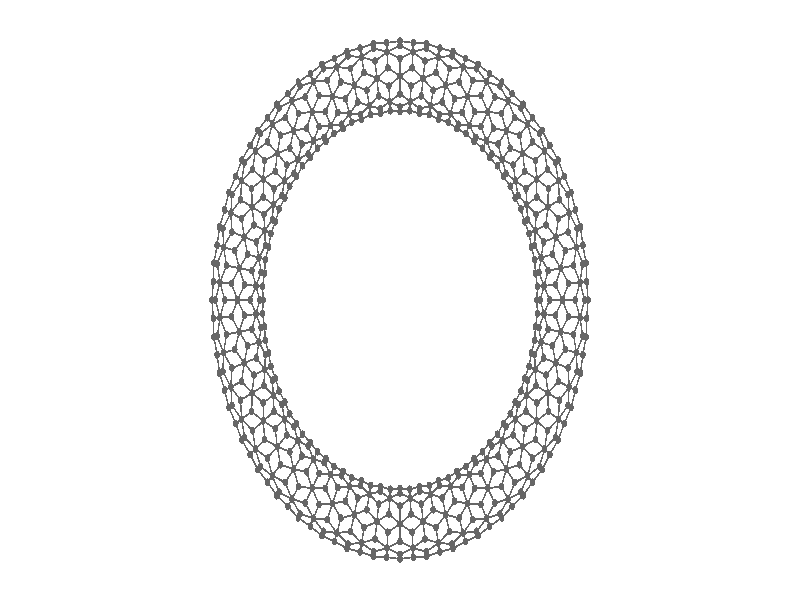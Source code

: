 // 
// Molecular graphics export from VMD 1.9.2
// http://www.ks.uiuc.edu/Research/vmd/
// Requires POV-Ray 3.5 or later
// 
// POV 3.x input script : C:/Users/Kevin/Desktop/gruppenseminar/torus-4-4--44-44-1.43-1-704 
// try povray +W1280 +H697 -IC:/Users/Kevin/Desktop/gruppenseminar/torus-4-4--44-44-1.43-1-704 -OC:/Users/Kevin/Desktop/gruppenseminar/torus-4-4--44-44-1.43-1-704.tga +P +X +A +FT +C
#if (version < 3.5) 
#error "VMD POV3DisplayDevice has been compiled for POV-Ray 3.5 or above.\nPlease upgrade POV-Ray or recompile VMD."
#end 
#declare VMD_clip_on=array[3] {0, 0, 0};
#declare VMD_clip=array[3];
#declare VMD_scaledclip=array[3];
#declare VMD_line_width=0.0020;
#macro VMDC ( C1 )
  texture { pigment { rgbt C1 }}
#end
#macro VMD_point (P1, R1, C1)
  #local T = texture { finish { ambient 1.0 diffuse 0.0 phong 0.0 specular 0.0 } pigment { C1 } }
  #if(VMD_clip_on[2])
  intersection {
    sphere {P1, R1 texture {T} #if(VMD_clip_on[1]) clipped_by {VMD_clip[1]} #end no_shadow}
    VMD_clip[2]
  }
  #else
  sphere {P1, R1 texture {T} #if(VMD_clip_on[1]) clipped_by {VMD_clip[1]} #end no_shadow}
  #end
#end
#macro VMD_line (P1, P2, C1)
  #local T = texture { finish { ambient 1.0 diffuse 0.0 phong 0.0 specular 0.0 } pigment { C1 } }
  #if(VMD_clip_on[2])
  intersection {
    cylinder {P1, P2, VMD_line_width texture {T} #if(VMD_clip_on[1]) clipped_by {VMD_clip[1]} #end no_shadow}
    VMD_clip[2]
  }
  #else
  cylinder {P1, P2, VMD_line_width texture {T} #if(VMD_clip_on[1]) clipped_by {VMD_clip[1]} #end no_shadow}
  #end
#end
#macro VMD_sphere (P1, R1, C1)
  #local T = texture { pigment { C1 } }
  #if(VMD_clip_on[2])
  intersection {
    sphere {P1, R1 texture {T} #if(VMD_clip_on[1]) clipped_by {VMD_clip[1]} #end no_shadow}
    VMD_clip[2]
  }
  #else
  sphere {P1, R1 texture {T} #if(VMD_clip_on[1]) clipped_by {VMD_clip[1]} #end no_shadow}
  #end
#end
#macro VMD_cylinder (P1, P2, R1, C1, O1)
  #local T = texture { pigment { C1 } }
  #if(VMD_clip_on[2])
  intersection {
    cylinder {P1, P2, R1 #if(O1) open #end texture {T} #if(VMD_clip_on[1]) clipped_by {VMD_clip[1]} #end no_shadow}
    VMD_clip[2]
  }
  #else
  cylinder {P1, P2, R1 #if(O1) open #end texture {T} #if(VMD_clip_on[1]) clipped_by {VMD_clip[1]} #end no_shadow}
  #end
#end
#macro VMD_cone (P1, P2, R1, C1)
  #local T = texture { pigment { C1 } }
  #if(VMD_clip_on[2])
  intersection {
    cone {P1, R1, P2, VMD_line_width texture {T} #if(VMD_clip_on[1]) clipped_by {VMD_clip[1]} #end no_shadow}
    VMD_clip[2]
  }
  #else
  cone {P1, R1, P2, VMD_line_width texture {T} #if(VMD_clip_on[1]) clipped_by {VMD_clip[1]} #end no_shadow}
  #end
#end
#macro VMD_triangle (P1, P2, P3, N1, N2, N3, C1)
  #local T = texture { pigment { C1 } }
  smooth_triangle {P1, N1, P2, N2, P3, N3 texture {T} #if(VMD_clip_on[1]) clipped_by {VMD_clip[1]} #end no_shadow}
#end
#macro VMD_tricolor (P1, P2, P3, N1, N2, N3, C1, C2, C3)
  #local NX = P2-P1;
  #local NY = P3-P1;
  #local NZ = vcross(NX, NY);
  #local T = texture { pigment {
    average pigment_map {
      [1 gradient x color_map {[0 rgb 0] [1 C2*3]}]
      [1 gradient y color_map {[0 rgb 0] [1 C3*3]}]
      [1 gradient z color_map {[0 rgb 0] [1 C1*3]}]
    }
    matrix <1.01,0,1,0,1.01,1,0,0,1,-.002,-.002,-1>
    matrix <NX.x,NX.y,NX.z,NY.x,NY.y,NY.z,NZ.x,NZ.y,NZ.z,P1.x,P1.y,P1.z>
  } }
  smooth_triangle {P1, N1, P2, N2, P3, N3 texture {T} #if(VMD_clip_on[1]) clipped_by {VMD_clip[1]} #end no_shadow}
#end
camera {
  orthographic
  location <0.0000, 0.0000, -2.0000>
  look_at <-0.0000, -0.0000, 2.0000>
  up <0.0000, 3.0000, 0.0000>
  right <5.5093, 0.0000, 0.0000>
}
light_source { 
  <-0.1000, 0.1000, -1.0000> 
  color rgb<1.000, 1.000, 1.000> 
  parallel 
  point_at <0.0, 0.0, 0.0> 
}
light_source { 
  <1.0000, 2.0000, -0.5000> 
  color rgb<1.000, 1.000, 1.000> 
  parallel 
  point_at <0.0, 0.0, 0.0> 
}
background {
  color rgb<1.000, 1.000, 1.000>
}
fog {
  distance 999.9999 
  fog_type 1 
  color rgb<1.000, 1.000, 1.000> 
} 
#default { texture {
 finish { ambient 0.000 diffuse 0.650 phong 0.1 phong_size 40.000 specular 0.500 }
} }
#declare VMD_line_width=0.0020;
// MoleculeID: 0 ReprID: 0 Beginning CPK
// MoleculeID: 0 ReprID: 0 Beginning VDW
VMD_sphere(<1.2857,-0.0920,-0.0456>,0.0192,rgbt<0.400,0.400,0.400,0.000>)
VMD_sphere(<1.2818,-0.1843,-0.0000>,0.0192,rgbt<0.400,0.400,0.400,0.000>)
VMD_sphere(<1.2402,-0.0887,-0.1246>,0.0192,rgbt<0.400,0.400,0.400,0.000>)
VMD_sphere(<1.2595,-0.2740,-0.0456>,0.0192,rgbt<0.400,0.400,0.400,0.000>)
VMD_sphere(<1.2425,-0.3648,-0.0000>,0.0192,rgbt<0.400,0.400,0.400,0.000>)
VMD_sphere(<1.1946,-0.1718,-0.1526>,0.0192,rgbt<0.400,0.400,0.400,0.000>)
VMD_sphere(<1.2150,-0.2643,-0.1246>,0.0192,rgbt<0.400,0.400,0.400,0.000>)
VMD_sphere(<1.0705,-0.0766,-0.1702>,0.0192,rgbt<0.400,0.400,0.400,0.000>)
VMD_sphere(<1.1074,-0.1592,-0.1762>,0.0192,rgbt<0.400,0.400,0.400,0.000>)
VMD_sphere(<0.9917,-0.0709,-0.1246>,0.0192,rgbt<0.400,0.400,0.400,0.000>)
VMD_sphere(<1.2077,-0.4504,-0.0456>,0.0192,rgbt<0.400,0.400,0.400,0.000>)
VMD_sphere(<1.1779,-0.5379,-0.0000>,0.0192,rgbt<0.400,0.400,0.400,0.000>)
VMD_sphere(<1.1580,-0.3400,-0.1526>,0.0192,rgbt<0.400,0.400,0.400,0.000>)
VMD_sphere(<1.1650,-0.4345,-0.1246>,0.0192,rgbt<0.400,0.400,0.400,0.000>)
VMD_sphere(<1.0487,-0.2281,-0.1702>,0.0192,rgbt<0.400,0.400,0.400,0.000>)
VMD_sphere(<1.0735,-0.3152,-0.1762>,0.0192,rgbt<0.400,0.400,0.400,0.000>)
VMD_sphere(<0.9564,-0.1375,-0.0881>,0.0192,rgbt<0.400,0.400,0.400,0.000>)
VMD_sphere(<0.9715,-0.2113,-0.1246>,0.0192,rgbt<0.400,0.400,0.400,0.000>)
VMD_sphere(<0.9462,-0.0677,0.0456>,0.0192,rgbt<0.400,0.400,0.400,0.000>)
VMD_sphere(<0.9330,-0.1342,-0.0000>,0.0192,rgbt<0.400,0.400,0.400,0.000>)
VMD_sphere(<0.9917,-0.0709,0.1246>,0.0192,rgbt<0.400,0.400,0.400,0.000>)
VMD_sphere(<1.1313,-0.6177,-0.0456>,0.0192,rgbt<0.400,0.400,0.400,0.000>)
VMD_sphere(<1.0894,-0.7001,-0.0000>,0.0192,rgbt<0.400,0.400,0.400,0.000>)
VMD_sphere(<1.0978,-0.5014,-0.1526>,0.0192,rgbt<0.400,0.400,0.400,0.000>)
VMD_sphere(<1.0913,-0.5959,-0.1246>,0.0192,rgbt<0.400,0.400,0.400,0.000>)
VMD_sphere(<1.0055,-0.3750,-0.1702>,0.0192,rgbt<0.400,0.400,0.400,0.000>)
VMD_sphere(<1.0177,-0.4648,-0.1762>,0.0192,rgbt<0.400,0.400,0.400,0.000>)
VMD_sphere(<0.9271,-0.2722,-0.0881>,0.0192,rgbt<0.400,0.400,0.400,0.000>)
VMD_sphere(<0.9315,-0.3474,-0.1246>,0.0192,rgbt<0.400,0.400,0.400,0.000>)
VMD_sphere(<0.9270,-0.2016,0.0456>,0.0192,rgbt<0.400,0.400,0.400,0.000>)
VMD_sphere(<0.9045,-0.2656,-0.0000>,0.0192,rgbt<0.400,0.400,0.400,0.000>)
VMD_sphere(<1.0202,-0.1467,0.1526>,0.0192,rgbt<0.400,0.400,0.400,0.000>)
VMD_sphere(<0.9715,-0.2113,0.1246>,0.0192,rgbt<0.400,0.400,0.400,0.000>)
VMD_sphere(<1.1614,-0.0831,0.1702>,0.0192,rgbt<0.400,0.400,0.400,0.000>)
VMD_sphere(<1.1074,-0.1592,0.1762>,0.0192,rgbt<0.400,0.400,0.400,0.000>)
VMD_sphere(<1.2402,-0.0887,0.1246>,0.0192,rgbt<0.400,0.400,0.400,0.000>)
VMD_sphere(<1.0319,-0.7724,-0.0456>,0.0192,rgbt<0.400,0.400,0.400,0.000>)
VMD_sphere(<0.9787,-0.8480,-0.0000>,0.0192,rgbt<0.400,0.400,0.400,0.000>)
VMD_sphere(<1.0153,-0.6525,-0.1526>,0.0192,rgbt<0.400,0.400,0.400,0.000>)
VMD_sphere(<0.9954,-0.7451,-0.1246>,0.0192,rgbt<0.400,0.400,0.400,0.000>)
VMD_sphere(<0.9419,-0.5143,-0.1702>,0.0192,rgbt<0.400,0.400,0.400,0.000>)
VMD_sphere(<0.9412,-0.6049,-0.1762>,0.0192,rgbt<0.400,0.400,0.400,0.000>)
VMD_sphere(<0.8789,-0.4014,-0.0881>,0.0192,rgbt<0.400,0.400,0.400,0.000>)
VMD_sphere(<0.8726,-0.4765,-0.1246>,0.0192,rgbt<0.400,0.400,0.400,0.000>)
VMD_sphere(<0.8888,-0.3315,0.0456>,0.0192,rgbt<0.400,0.400,0.400,0.000>)
VMD_sphere(<0.8574,-0.3916,-0.0000>,0.0192,rgbt<0.400,0.400,0.400,0.000>)
VMD_sphere(<0.9890,-0.2904,0.1526>,0.0192,rgbt<0.400,0.400,0.400,0.000>)
VMD_sphere(<0.9315,-0.3474,0.1246>,0.0192,rgbt<0.400,0.400,0.400,0.000>)
VMD_sphere(<1.1378,-0.2475,0.1702>,0.0192,rgbt<0.400,0.400,0.400,0.000>)
VMD_sphere(<1.0735,-0.3152,0.1762>,0.0192,rgbt<0.400,0.400,0.400,0.000>)
VMD_sphere(<1.2584,-0.1809,0.0881>,0.0192,rgbt<0.400,0.400,0.400,0.000>)
VMD_sphere(<1.2150,-0.2643,0.1246>,0.0192,rgbt<0.400,0.400,0.400,0.000>)
VMD_sphere(<0.9114,-0.9114,-0.0456>,0.0192,rgbt<0.400,0.400,0.400,0.000>)
VMD_sphere(<0.8480,-0.9787,-0.0000>,0.0192,rgbt<0.400,0.400,0.400,0.000>)
VMD_sphere(<0.9121,-0.7903,-0.1526>,0.0192,rgbt<0.400,0.400,0.400,0.000>)
VMD_sphere(<0.8792,-0.8792,-0.1246>,0.0192,rgbt<0.400,0.400,0.400,0.000>)
VMD_sphere(<0.8591,-0.6431,-0.1702>,0.0192,rgbt<0.400,0.400,0.400,0.000>)
VMD_sphere(<0.8455,-0.7327,-0.1762>,0.0192,rgbt<0.400,0.400,0.400,0.000>)
VMD_sphere(<0.8128,-0.5224,-0.0881>,0.0192,rgbt<0.400,0.400,0.400,0.000>)
VMD_sphere(<0.7959,-0.5958,-0.1246>,0.0192,rgbt<0.400,0.400,0.400,0.000>)
VMD_sphere(<0.8326,-0.4546,0.0456>,0.0192,rgbt<0.400,0.400,0.400,0.000>)
VMD_sphere(<0.7930,-0.5096,-0.0000>,0.0192,rgbt<0.400,0.400,0.400,0.000>)
VMD_sphere(<0.9376,-0.4282,0.1526>,0.0192,rgbt<0.400,0.400,0.400,0.000>)
VMD_sphere(<0.8726,-0.4765,0.1246>,0.0192,rgbt<0.400,0.400,0.400,0.000>)
VMD_sphere(<1.0910,-0.4069,0.1702>,0.0192,rgbt<0.400,0.400,0.400,0.000>)
VMD_sphere(<1.0177,-0.4648,0.1762>,0.0192,rgbt<0.400,0.400,0.400,0.000>)
VMD_sphere(<1.2199,-0.3582,0.0881>,0.0192,rgbt<0.400,0.400,0.400,0.000>)
VMD_sphere(<1.1650,-0.4345,0.1246>,0.0192,rgbt<0.400,0.400,0.400,0.000>)
VMD_sphere(<0.7724,-1.0319,-0.0456>,0.0192,rgbt<0.400,0.400,0.400,0.000>)
VMD_sphere(<0.7001,-1.0894,-0.0000>,0.0192,rgbt<0.400,0.400,0.400,0.000>)
VMD_sphere(<0.7903,-0.9121,-0.1526>,0.0192,rgbt<0.400,0.400,0.400,0.000>)
VMD_sphere(<0.7451,-0.9954,-0.1246>,0.0192,rgbt<0.400,0.400,0.400,0.000>)
VMD_sphere(<0.7589,-0.7589,-0.1702>,0.0192,rgbt<0.400,0.400,0.400,0.000>)
VMD_sphere(<0.7327,-0.8455,-0.1762>,0.0192,rgbt<0.400,0.400,0.400,0.000>)
VMD_sphere(<0.7302,-0.6327,-0.0881>,0.0192,rgbt<0.400,0.400,0.400,0.000>)
VMD_sphere(<0.7030,-0.7030,-0.1246>,0.0192,rgbt<0.400,0.400,0.400,0.000>)
VMD_sphere(<0.7594,-0.5685,0.0456>,0.0192,rgbt<0.400,0.400,0.400,0.000>)
VMD_sphere(<0.7124,-0.6173,-0.0000>,0.0192,rgbt<0.400,0.400,0.400,0.000>)
VMD_sphere(<0.8671,-0.5572,0.1526>,0.0192,rgbt<0.400,0.400,0.400,0.000>)
VMD_sphere(<0.7959,-0.5958,0.1246>,0.0192,rgbt<0.400,0.400,0.400,0.000>)
VMD_sphere(<1.0220,-0.5580,0.1702>,0.0192,rgbt<0.400,0.400,0.400,0.000>)
VMD_sphere(<0.9412,-0.6049,0.1762>,0.0192,rgbt<0.400,0.400,0.400,0.000>)
VMD_sphere(<1.1565,-0.5281,0.0881>,0.0192,rgbt<0.400,0.400,0.400,0.000>)
VMD_sphere(<1.0913,-0.5959,0.1246>,0.0192,rgbt<0.400,0.400,0.400,0.000>)
VMD_sphere(<0.6177,-1.1313,-0.0456>,0.0192,rgbt<0.400,0.400,0.400,0.000>)
VMD_sphere(<0.5379,-1.1779,-0.0000>,0.0192,rgbt<0.400,0.400,0.400,0.000>)
VMD_sphere(<0.6525,-1.0153,-0.1526>,0.0192,rgbt<0.400,0.400,0.400,0.000>)
VMD_sphere(<0.5959,-1.0913,-0.1246>,0.0192,rgbt<0.400,0.400,0.400,0.000>)
VMD_sphere(<0.6431,-0.8591,-0.1702>,0.0192,rgbt<0.400,0.400,0.400,0.000>)
VMD_sphere(<0.6049,-0.9412,-0.1762>,0.0192,rgbt<0.400,0.400,0.400,0.000>)
VMD_sphere(<0.6327,-0.7302,-0.0881>,0.0192,rgbt<0.400,0.400,0.400,0.000>)
VMD_sphere(<0.5958,-0.7959,-0.1246>,0.0192,rgbt<0.400,0.400,0.400,0.000>)
VMD_sphere(<0.6708,-0.6708,0.0456>,0.0192,rgbt<0.400,0.400,0.400,0.000>)
VMD_sphere(<0.6173,-0.7124,-0.0000>,0.0192,rgbt<0.400,0.400,0.400,0.000>)
VMD_sphere(<0.7790,-0.6750,0.1526>,0.0192,rgbt<0.400,0.400,0.400,0.000>)
VMD_sphere(<0.7030,-0.7030,0.1246>,0.0192,rgbt<0.400,0.400,0.400,0.000>)
VMD_sphere(<0.9321,-0.6978,0.1702>,0.0192,rgbt<0.400,0.400,0.400,0.000>)
VMD_sphere(<0.8455,-0.7327,0.1762>,0.0192,rgbt<0.400,0.400,0.400,0.000>)
VMD_sphere(<1.0695,-0.6874,0.0881>,0.0192,rgbt<0.400,0.400,0.400,0.000>)
VMD_sphere(<0.9954,-0.7451,0.1246>,0.0192,rgbt<0.400,0.400,0.400,0.000>)
VMD_sphere(<0.4504,-1.2077,-0.0456>,0.0192,rgbt<0.400,0.400,0.400,0.000>)
VMD_sphere(<0.3648,-1.2425,-0.0000>,0.0192,rgbt<0.400,0.400,0.400,0.000>)
VMD_sphere(<0.5014,-1.0978,-0.1526>,0.0192,rgbt<0.400,0.400,0.400,0.000>)
VMD_sphere(<0.4345,-1.1650,-0.1246>,0.0192,rgbt<0.400,0.400,0.400,0.000>)
VMD_sphere(<0.5143,-0.9419,-0.1702>,0.0192,rgbt<0.400,0.400,0.400,0.000>)
VMD_sphere(<0.4648,-1.0177,-0.1762>,0.0192,rgbt<0.400,0.400,0.400,0.000>)
VMD_sphere(<0.5224,-0.8128,-0.0881>,0.0192,rgbt<0.400,0.400,0.400,0.000>)
VMD_sphere(<0.4765,-0.8726,-0.1246>,0.0192,rgbt<0.400,0.400,0.400,0.000>)
VMD_sphere(<0.5685,-0.7594,0.0456>,0.0192,rgbt<0.400,0.400,0.400,0.000>)
VMD_sphere(<0.5096,-0.7930,-0.0000>,0.0192,rgbt<0.400,0.400,0.400,0.000>)
VMD_sphere(<0.6750,-0.7790,0.1526>,0.0192,rgbt<0.400,0.400,0.400,0.000>)
VMD_sphere(<0.5958,-0.7959,0.1246>,0.0192,rgbt<0.400,0.400,0.400,0.000>)
VMD_sphere(<0.8234,-0.8234,0.1702>,0.0192,rgbt<0.400,0.400,0.400,0.000>)
VMD_sphere(<0.7327,-0.8455,0.1762>,0.0192,rgbt<0.400,0.400,0.400,0.000>)
VMD_sphere(<0.9608,-0.8326,0.0881>,0.0192,rgbt<0.400,0.400,0.400,0.000>)
VMD_sphere(<0.8792,-0.8792,0.1246>,0.0192,rgbt<0.400,0.400,0.400,0.000>)
VMD_sphere(<0.2740,-1.2595,-0.0456>,0.0192,rgbt<0.400,0.400,0.400,0.000>)
VMD_sphere(<0.1843,-1.2818,-0.0000>,0.0192,rgbt<0.400,0.400,0.400,0.000>)
VMD_sphere(<0.3400,-1.1580,-0.1526>,0.0192,rgbt<0.400,0.400,0.400,0.000>)
VMD_sphere(<0.2643,-1.2150,-0.1246>,0.0192,rgbt<0.400,0.400,0.400,0.000>)
VMD_sphere(<0.3750,-1.0055,-0.1702>,0.0192,rgbt<0.400,0.400,0.400,0.000>)
VMD_sphere(<0.3152,-1.0735,-0.1762>,0.0192,rgbt<0.400,0.400,0.400,0.000>)
VMD_sphere(<0.4014,-0.8789,-0.0881>,0.0192,rgbt<0.400,0.400,0.400,0.000>)
VMD_sphere(<0.3474,-0.9315,-0.1246>,0.0192,rgbt<0.400,0.400,0.400,0.000>)
VMD_sphere(<0.4546,-0.8326,0.0456>,0.0192,rgbt<0.400,0.400,0.400,0.000>)
VMD_sphere(<0.3916,-0.8574,-0.0000>,0.0192,rgbt<0.400,0.400,0.400,0.000>)
VMD_sphere(<0.5572,-0.8671,0.1526>,0.0192,rgbt<0.400,0.400,0.400,0.000>)
VMD_sphere(<0.4765,-0.8726,0.1246>,0.0192,rgbt<0.400,0.400,0.400,0.000>)
VMD_sphere(<0.6978,-0.9321,0.1702>,0.0192,rgbt<0.400,0.400,0.400,0.000>)
VMD_sphere(<0.6049,-0.9412,0.1762>,0.0192,rgbt<0.400,0.400,0.400,0.000>)
VMD_sphere(<0.8326,-0.9608,0.0881>,0.0192,rgbt<0.400,0.400,0.400,0.000>)
VMD_sphere(<0.7451,-0.9954,0.1246>,0.0192,rgbt<0.400,0.400,0.400,0.000>)
VMD_sphere(<0.0920,-1.2857,-0.0456>,0.0192,rgbt<0.400,0.400,0.400,0.000>)
VMD_sphere(<0.0000,-1.2950,-0.0000>,0.0192,rgbt<0.400,0.400,0.400,0.000>)
VMD_sphere(<0.1718,-1.1946,-0.1526>,0.0192,rgbt<0.400,0.400,0.400,0.000>)
VMD_sphere(<0.0887,-1.2402,-0.1246>,0.0192,rgbt<0.400,0.400,0.400,0.000>)
VMD_sphere(<0.2281,-1.0487,-0.1702>,0.0192,rgbt<0.400,0.400,0.400,0.000>)
VMD_sphere(<0.1592,-1.1074,-0.1762>,0.0192,rgbt<0.400,0.400,0.400,0.000>)
VMD_sphere(<0.2722,-0.9271,-0.0881>,0.0192,rgbt<0.400,0.400,0.400,0.000>)
VMD_sphere(<0.2113,-0.9715,-0.1246>,0.0192,rgbt<0.400,0.400,0.400,0.000>)
VMD_sphere(<0.3315,-0.8888,0.0456>,0.0192,rgbt<0.400,0.400,0.400,0.000>)
VMD_sphere(<0.2656,-0.9045,-0.0000>,0.0192,rgbt<0.400,0.400,0.400,0.000>)
VMD_sphere(<0.4282,-0.9376,0.1526>,0.0192,rgbt<0.400,0.400,0.400,0.000>)
VMD_sphere(<0.3474,-0.9315,0.1246>,0.0192,rgbt<0.400,0.400,0.400,0.000>)
VMD_sphere(<0.5580,-1.0220,0.1702>,0.0192,rgbt<0.400,0.400,0.400,0.000>)
VMD_sphere(<0.4648,-1.0177,0.1762>,0.0192,rgbt<0.400,0.400,0.400,0.000>)
VMD_sphere(<0.6874,-1.0695,0.0881>,0.0192,rgbt<0.400,0.400,0.400,0.000>)
VMD_sphere(<0.5959,-1.0913,0.1246>,0.0192,rgbt<0.400,0.400,0.400,0.000>)
VMD_sphere(<-0.0920,-1.2857,-0.0456>,0.0192,rgbt<0.400,0.400,0.400,0.000>)
VMD_sphere(<-0.1843,-1.2818,-0.0000>,0.0192,rgbt<0.400,0.400,0.400,0.000>)
VMD_sphere(<0.0000,-1.2069,-0.1526>,0.0192,rgbt<0.400,0.400,0.400,0.000>)
VMD_sphere(<-0.0887,-1.2402,-0.1246>,0.0192,rgbt<0.400,0.400,0.400,0.000>)
VMD_sphere(<0.0766,-1.0705,-0.1702>,0.0192,rgbt<0.400,0.400,0.400,0.000>)
VMD_sphere(<0.0000,-1.1188,-0.1762>,0.0192,rgbt<0.400,0.400,0.400,0.000>)
VMD_sphere(<0.1375,-0.9564,-0.0881>,0.0192,rgbt<0.400,0.400,0.400,0.000>)
VMD_sphere(<0.0709,-0.9917,-0.1246>,0.0192,rgbt<0.400,0.400,0.400,0.000>)
VMD_sphere(<0.2016,-0.9270,0.0456>,0.0192,rgbt<0.400,0.400,0.400,0.000>)
VMD_sphere(<0.1342,-0.9330,-0.0000>,0.0192,rgbt<0.400,0.400,0.400,0.000>)
VMD_sphere(<0.2904,-0.9890,0.1526>,0.0192,rgbt<0.400,0.400,0.400,0.000>)
VMD_sphere(<0.2113,-0.9715,0.1246>,0.0192,rgbt<0.400,0.400,0.400,0.000>)
VMD_sphere(<0.4069,-1.0910,0.1702>,0.0192,rgbt<0.400,0.400,0.400,0.000>)
VMD_sphere(<0.3152,-1.0735,0.1762>,0.0192,rgbt<0.400,0.400,0.400,0.000>)
VMD_sphere(<0.5281,-1.1565,0.0881>,0.0192,rgbt<0.400,0.400,0.400,0.000>)
VMD_sphere(<0.4345,-1.1650,0.1246>,0.0192,rgbt<0.400,0.400,0.400,0.000>)
VMD_sphere(<-0.2740,-1.2595,-0.0456>,0.0192,rgbt<0.400,0.400,0.400,0.000>)
VMD_sphere(<-0.3648,-1.2425,-0.0000>,0.0192,rgbt<0.400,0.400,0.400,0.000>)
VMD_sphere(<-0.1718,-1.1946,-0.1526>,0.0192,rgbt<0.400,0.400,0.400,0.000>)
VMD_sphere(<-0.2643,-1.2150,-0.1246>,0.0192,rgbt<0.400,0.400,0.400,0.000>)
VMD_sphere(<-0.0766,-1.0705,-0.1702>,0.0192,rgbt<0.400,0.400,0.400,0.000>)
VMD_sphere(<-0.1592,-1.1074,-0.1762>,0.0192,rgbt<0.400,0.400,0.400,0.000>)
VMD_sphere(<0.0000,-0.9662,-0.0881>,0.0192,rgbt<0.400,0.400,0.400,0.000>)
VMD_sphere(<-0.0709,-0.9917,-0.1246>,0.0192,rgbt<0.400,0.400,0.400,0.000>)
VMD_sphere(<0.0677,-0.9462,0.0456>,0.0192,rgbt<0.400,0.400,0.400,0.000>)
VMD_sphere(<0.0000,-0.9426,-0.0000>,0.0192,rgbt<0.400,0.400,0.400,0.000>)
VMD_sphere(<0.1467,-1.0202,0.1526>,0.0192,rgbt<0.400,0.400,0.400,0.000>)
VMD_sphere(<0.0709,-0.9917,0.1246>,0.0192,rgbt<0.400,0.400,0.400,0.000>)
VMD_sphere(<0.2475,-1.1378,0.1702>,0.0192,rgbt<0.400,0.400,0.400,0.000>)
VMD_sphere(<0.1592,-1.1074,0.1762>,0.0192,rgbt<0.400,0.400,0.400,0.000>)
VMD_sphere(<0.3582,-1.2199,0.0881>,0.0192,rgbt<0.400,0.400,0.400,0.000>)
VMD_sphere(<0.2643,-1.2150,0.1246>,0.0192,rgbt<0.400,0.400,0.400,0.000>)
VMD_sphere(<-0.4504,-1.2077,-0.0456>,0.0192,rgbt<0.400,0.400,0.400,0.000>)
VMD_sphere(<-0.5379,-1.1779,-0.0000>,0.0192,rgbt<0.400,0.400,0.400,0.000>)
VMD_sphere(<-0.3400,-1.1580,-0.1526>,0.0192,rgbt<0.400,0.400,0.400,0.000>)
VMD_sphere(<-0.4345,-1.1650,-0.1246>,0.0192,rgbt<0.400,0.400,0.400,0.000>)
VMD_sphere(<-0.2281,-1.0487,-0.1702>,0.0192,rgbt<0.400,0.400,0.400,0.000>)
VMD_sphere(<-0.3152,-1.0735,-0.1762>,0.0192,rgbt<0.400,0.400,0.400,0.000>)
VMD_sphere(<-0.1375,-0.9564,-0.0881>,0.0192,rgbt<0.400,0.400,0.400,0.000>)
VMD_sphere(<-0.2113,-0.9715,-0.1246>,0.0192,rgbt<0.400,0.400,0.400,0.000>)
VMD_sphere(<-0.0677,-0.9462,0.0456>,0.0192,rgbt<0.400,0.400,0.400,0.000>)
VMD_sphere(<-0.1342,-0.9330,-0.0000>,0.0192,rgbt<0.400,0.400,0.400,0.000>)
VMD_sphere(<0.0000,-1.0307,0.1526>,0.0192,rgbt<0.400,0.400,0.400,0.000>)
VMD_sphere(<-0.0709,-0.9917,0.1246>,0.0192,rgbt<0.400,0.400,0.400,0.000>)
VMD_sphere(<0.0831,-1.1614,0.1702>,0.0192,rgbt<0.400,0.400,0.400,0.000>)
VMD_sphere(<0.0000,-1.1188,0.1762>,0.0192,rgbt<0.400,0.400,0.400,0.000>)
VMD_sphere(<0.1809,-1.2584,0.0881>,0.0192,rgbt<0.400,0.400,0.400,0.000>)
VMD_sphere(<0.0887,-1.2402,0.1246>,0.0192,rgbt<0.400,0.400,0.400,0.000>)
VMD_sphere(<-0.6177,-1.1313,-0.0456>,0.0192,rgbt<0.400,0.400,0.400,0.000>)
VMD_sphere(<-0.7001,-1.0894,-0.0000>,0.0192,rgbt<0.400,0.400,0.400,0.000>)
VMD_sphere(<-0.5014,-1.0978,-0.1526>,0.0192,rgbt<0.400,0.400,0.400,0.000>)
VMD_sphere(<-0.5959,-1.0913,-0.1246>,0.0192,rgbt<0.400,0.400,0.400,0.000>)
VMD_sphere(<-0.3750,-1.0055,-0.1702>,0.0192,rgbt<0.400,0.400,0.400,0.000>)
VMD_sphere(<-0.4648,-1.0177,-0.1762>,0.0192,rgbt<0.400,0.400,0.400,0.000>)
VMD_sphere(<-0.2722,-0.9271,-0.0881>,0.0192,rgbt<0.400,0.400,0.400,0.000>)
VMD_sphere(<-0.3474,-0.9315,-0.1246>,0.0192,rgbt<0.400,0.400,0.400,0.000>)
VMD_sphere(<-0.2016,-0.9270,0.0456>,0.0192,rgbt<0.400,0.400,0.400,0.000>)
VMD_sphere(<-0.2656,-0.9045,-0.0000>,0.0192,rgbt<0.400,0.400,0.400,0.000>)
VMD_sphere(<-0.1467,-1.0202,0.1526>,0.0192,rgbt<0.400,0.400,0.400,0.000>)
VMD_sphere(<-0.2113,-0.9715,0.1246>,0.0192,rgbt<0.400,0.400,0.400,0.000>)
VMD_sphere(<-0.0831,-1.1614,0.1702>,0.0192,rgbt<0.400,0.400,0.400,0.000>)
VMD_sphere(<-0.1592,-1.1074,0.1762>,0.0192,rgbt<0.400,0.400,0.400,0.000>)
VMD_sphere(<0.0000,-1.2714,0.0881>,0.0192,rgbt<0.400,0.400,0.400,0.000>)
VMD_sphere(<-0.0887,-1.2402,0.1246>,0.0192,rgbt<0.400,0.400,0.400,0.000>)
VMD_sphere(<-0.7724,-1.0319,-0.0456>,0.0192,rgbt<0.400,0.400,0.400,0.000>)
VMD_sphere(<-0.8480,-0.9787,-0.0000>,0.0192,rgbt<0.400,0.400,0.400,0.000>)
VMD_sphere(<-0.6525,-1.0153,-0.1526>,0.0192,rgbt<0.400,0.400,0.400,0.000>)
VMD_sphere(<-0.7451,-0.9954,-0.1246>,0.0192,rgbt<0.400,0.400,0.400,0.000>)
VMD_sphere(<-0.5143,-0.9419,-0.1702>,0.0192,rgbt<0.400,0.400,0.400,0.000>)
VMD_sphere(<-0.6049,-0.9412,-0.1762>,0.0192,rgbt<0.400,0.400,0.400,0.000>)
VMD_sphere(<-0.4014,-0.8789,-0.0881>,0.0192,rgbt<0.400,0.400,0.400,0.000>)
VMD_sphere(<-0.4765,-0.8726,-0.1246>,0.0192,rgbt<0.400,0.400,0.400,0.000>)
VMD_sphere(<-0.3315,-0.8888,0.0456>,0.0192,rgbt<0.400,0.400,0.400,0.000>)
VMD_sphere(<-0.3916,-0.8574,-0.0000>,0.0192,rgbt<0.400,0.400,0.400,0.000>)
VMD_sphere(<-0.2904,-0.9890,0.1526>,0.0192,rgbt<0.400,0.400,0.400,0.000>)
VMD_sphere(<-0.3474,-0.9315,0.1246>,0.0192,rgbt<0.400,0.400,0.400,0.000>)
VMD_sphere(<-0.2475,-1.1378,0.1702>,0.0192,rgbt<0.400,0.400,0.400,0.000>)
VMD_sphere(<-0.3152,-1.0735,0.1762>,0.0192,rgbt<0.400,0.400,0.400,0.000>)
VMD_sphere(<-0.1809,-1.2584,0.0881>,0.0192,rgbt<0.400,0.400,0.400,0.000>)
VMD_sphere(<-0.2643,-1.2150,0.1246>,0.0192,rgbt<0.400,0.400,0.400,0.000>)
VMD_sphere(<-0.9114,-0.9114,-0.0456>,0.0192,rgbt<0.400,0.400,0.400,0.000>)
VMD_sphere(<-0.9787,-0.8480,-0.0000>,0.0192,rgbt<0.400,0.400,0.400,0.000>)
VMD_sphere(<-0.7903,-0.9121,-0.1526>,0.0192,rgbt<0.400,0.400,0.400,0.000>)
VMD_sphere(<-0.8792,-0.8792,-0.1246>,0.0192,rgbt<0.400,0.400,0.400,0.000>)
VMD_sphere(<-0.6431,-0.8591,-0.1702>,0.0192,rgbt<0.400,0.400,0.400,0.000>)
VMD_sphere(<-0.7327,-0.8455,-0.1762>,0.0192,rgbt<0.400,0.400,0.400,0.000>)
VMD_sphere(<-0.5224,-0.8128,-0.0881>,0.0192,rgbt<0.400,0.400,0.400,0.000>)
VMD_sphere(<-0.5958,-0.7959,-0.1246>,0.0192,rgbt<0.400,0.400,0.400,0.000>)
VMD_sphere(<-0.4546,-0.8326,0.0456>,0.0192,rgbt<0.400,0.400,0.400,0.000>)
VMD_sphere(<-0.5096,-0.7930,-0.0000>,0.0192,rgbt<0.400,0.400,0.400,0.000>)
VMD_sphere(<-0.4282,-0.9376,0.1526>,0.0192,rgbt<0.400,0.400,0.400,0.000>)
VMD_sphere(<-0.4765,-0.8726,0.1246>,0.0192,rgbt<0.400,0.400,0.400,0.000>)
VMD_sphere(<-0.4069,-1.0910,0.1702>,0.0192,rgbt<0.400,0.400,0.400,0.000>)
VMD_sphere(<-0.4648,-1.0177,0.1762>,0.0192,rgbt<0.400,0.400,0.400,0.000>)
VMD_sphere(<-0.3582,-1.2199,0.0881>,0.0192,rgbt<0.400,0.400,0.400,0.000>)
VMD_sphere(<-0.4345,-1.1650,0.1246>,0.0192,rgbt<0.400,0.400,0.400,0.000>)
VMD_sphere(<-1.0319,-0.7724,-0.0456>,0.0192,rgbt<0.400,0.400,0.400,0.000>)
VMD_sphere(<-1.0894,-0.7001,-0.0000>,0.0192,rgbt<0.400,0.400,0.400,0.000>)
VMD_sphere(<-0.9121,-0.7903,-0.1526>,0.0192,rgbt<0.400,0.400,0.400,0.000>)
VMD_sphere(<-0.9954,-0.7451,-0.1246>,0.0192,rgbt<0.400,0.400,0.400,0.000>)
VMD_sphere(<-0.7589,-0.7589,-0.1702>,0.0192,rgbt<0.400,0.400,0.400,0.000>)
VMD_sphere(<-0.8455,-0.7327,-0.1762>,0.0192,rgbt<0.400,0.400,0.400,0.000>)
VMD_sphere(<-0.6327,-0.7302,-0.0881>,0.0192,rgbt<0.400,0.400,0.400,0.000>)
VMD_sphere(<-0.7030,-0.7030,-0.1246>,0.0192,rgbt<0.400,0.400,0.400,0.000>)
VMD_sphere(<-0.5685,-0.7594,0.0456>,0.0192,rgbt<0.400,0.400,0.400,0.000>)
VMD_sphere(<-0.6173,-0.7124,-0.0000>,0.0192,rgbt<0.400,0.400,0.400,0.000>)
VMD_sphere(<-0.5572,-0.8671,0.1526>,0.0192,rgbt<0.400,0.400,0.400,0.000>)
VMD_sphere(<-0.5958,-0.7959,0.1246>,0.0192,rgbt<0.400,0.400,0.400,0.000>)
VMD_sphere(<-0.5580,-1.0220,0.1702>,0.0192,rgbt<0.400,0.400,0.400,0.000>)
VMD_sphere(<-0.6049,-0.9412,0.1762>,0.0192,rgbt<0.400,0.400,0.400,0.000>)
VMD_sphere(<-0.5281,-1.1565,0.0881>,0.0192,rgbt<0.400,0.400,0.400,0.000>)
VMD_sphere(<-0.5959,-1.0913,0.1246>,0.0192,rgbt<0.400,0.400,0.400,0.000>)
VMD_sphere(<-1.1313,-0.6177,-0.0456>,0.0192,rgbt<0.400,0.400,0.400,0.000>)
VMD_sphere(<-1.1779,-0.5379,-0.0000>,0.0192,rgbt<0.400,0.400,0.400,0.000>)
VMD_sphere(<-1.0153,-0.6525,-0.1526>,0.0192,rgbt<0.400,0.400,0.400,0.000>)
VMD_sphere(<-1.0913,-0.5959,-0.1246>,0.0192,rgbt<0.400,0.400,0.400,0.000>)
VMD_sphere(<-0.8591,-0.6431,-0.1702>,0.0192,rgbt<0.400,0.400,0.400,0.000>)
VMD_sphere(<-0.9412,-0.6049,-0.1762>,0.0192,rgbt<0.400,0.400,0.400,0.000>)
VMD_sphere(<-0.7302,-0.6327,-0.0881>,0.0192,rgbt<0.400,0.400,0.400,0.000>)
VMD_sphere(<-0.7959,-0.5958,-0.1246>,0.0192,rgbt<0.400,0.400,0.400,0.000>)
VMD_sphere(<-0.6708,-0.6708,0.0456>,0.0192,rgbt<0.400,0.400,0.400,0.000>)
VMD_sphere(<-0.7124,-0.6173,-0.0000>,0.0192,rgbt<0.400,0.400,0.400,0.000>)
VMD_sphere(<-0.6750,-0.7790,0.1526>,0.0192,rgbt<0.400,0.400,0.400,0.000>)
VMD_sphere(<-0.7030,-0.7030,0.1246>,0.0192,rgbt<0.400,0.400,0.400,0.000>)
VMD_sphere(<-0.6978,-0.9321,0.1702>,0.0192,rgbt<0.400,0.400,0.400,0.000>)
VMD_sphere(<-0.7327,-0.8455,0.1762>,0.0192,rgbt<0.400,0.400,0.400,0.000>)
VMD_sphere(<-0.6874,-1.0695,0.0881>,0.0192,rgbt<0.400,0.400,0.400,0.000>)
VMD_sphere(<-0.7451,-0.9954,0.1246>,0.0192,rgbt<0.400,0.400,0.400,0.000>)
VMD_sphere(<-1.2077,-0.4504,-0.0456>,0.0192,rgbt<0.400,0.400,0.400,0.000>)
VMD_sphere(<-1.2425,-0.3648,-0.0000>,0.0192,rgbt<0.400,0.400,0.400,0.000>)
VMD_sphere(<-1.0978,-0.5014,-0.1526>,0.0192,rgbt<0.400,0.400,0.400,0.000>)
VMD_sphere(<-1.1650,-0.4345,-0.1246>,0.0192,rgbt<0.400,0.400,0.400,0.000>)
VMD_sphere(<-0.9419,-0.5143,-0.1702>,0.0192,rgbt<0.400,0.400,0.400,0.000>)
VMD_sphere(<-1.0177,-0.4648,-0.1762>,0.0192,rgbt<0.400,0.400,0.400,0.000>)
VMD_sphere(<-0.8128,-0.5224,-0.0881>,0.0192,rgbt<0.400,0.400,0.400,0.000>)
VMD_sphere(<-0.8726,-0.4765,-0.1246>,0.0192,rgbt<0.400,0.400,0.400,0.000>)
VMD_sphere(<-0.7594,-0.5685,0.0456>,0.0192,rgbt<0.400,0.400,0.400,0.000>)
VMD_sphere(<-0.7930,-0.5096,-0.0000>,0.0192,rgbt<0.400,0.400,0.400,0.000>)
VMD_sphere(<-0.7790,-0.6750,0.1526>,0.0192,rgbt<0.400,0.400,0.400,0.000>)
VMD_sphere(<-0.7959,-0.5958,0.1246>,0.0192,rgbt<0.400,0.400,0.400,0.000>)
VMD_sphere(<-0.8234,-0.8234,0.1702>,0.0192,rgbt<0.400,0.400,0.400,0.000>)
VMD_sphere(<-0.8455,-0.7327,0.1762>,0.0192,rgbt<0.400,0.400,0.400,0.000>)
VMD_sphere(<-0.8326,-0.9608,0.0881>,0.0192,rgbt<0.400,0.400,0.400,0.000>)
VMD_sphere(<-0.8792,-0.8792,0.1246>,0.0192,rgbt<0.400,0.400,0.400,0.000>)
VMD_sphere(<-1.2595,-0.2740,-0.0456>,0.0192,rgbt<0.400,0.400,0.400,0.000>)
VMD_sphere(<-1.2818,-0.1843,-0.0000>,0.0192,rgbt<0.400,0.400,0.400,0.000>)
VMD_sphere(<-1.1580,-0.3400,-0.1526>,0.0192,rgbt<0.400,0.400,0.400,0.000>)
VMD_sphere(<-1.2150,-0.2643,-0.1246>,0.0192,rgbt<0.400,0.400,0.400,0.000>)
VMD_sphere(<-1.0055,-0.3750,-0.1702>,0.0192,rgbt<0.400,0.400,0.400,0.000>)
VMD_sphere(<-1.0735,-0.3152,-0.1762>,0.0192,rgbt<0.400,0.400,0.400,0.000>)
VMD_sphere(<-0.8789,-0.4014,-0.0881>,0.0192,rgbt<0.400,0.400,0.400,0.000>)
VMD_sphere(<-0.9315,-0.3474,-0.1246>,0.0192,rgbt<0.400,0.400,0.400,0.000>)
VMD_sphere(<-0.8326,-0.4546,0.0456>,0.0192,rgbt<0.400,0.400,0.400,0.000>)
VMD_sphere(<-0.8574,-0.3916,-0.0000>,0.0192,rgbt<0.400,0.400,0.400,0.000>)
VMD_sphere(<-0.8671,-0.5572,0.1526>,0.0192,rgbt<0.400,0.400,0.400,0.000>)
VMD_sphere(<-0.8726,-0.4765,0.1246>,0.0192,rgbt<0.400,0.400,0.400,0.000>)
VMD_sphere(<-0.9321,-0.6978,0.1702>,0.0192,rgbt<0.400,0.400,0.400,0.000>)
VMD_sphere(<-0.9412,-0.6049,0.1762>,0.0192,rgbt<0.400,0.400,0.400,0.000>)
VMD_sphere(<-0.9608,-0.8326,0.0881>,0.0192,rgbt<0.400,0.400,0.400,0.000>)
VMD_sphere(<-0.9954,-0.7451,0.1246>,0.0192,rgbt<0.400,0.400,0.400,0.000>)
VMD_sphere(<-1.2857,-0.0920,-0.0456>,0.0192,rgbt<0.400,0.400,0.400,0.000>)
VMD_sphere(<-1.2950,-0.0000,-0.0000>,0.0192,rgbt<0.400,0.400,0.400,0.000>)
VMD_sphere(<-1.1946,-0.1718,-0.1526>,0.0192,rgbt<0.400,0.400,0.400,0.000>)
VMD_sphere(<-1.2402,-0.0887,-0.1246>,0.0192,rgbt<0.400,0.400,0.400,0.000>)
VMD_sphere(<-1.0487,-0.2281,-0.1702>,0.0192,rgbt<0.400,0.400,0.400,0.000>)
VMD_sphere(<-1.1074,-0.1592,-0.1762>,0.0192,rgbt<0.400,0.400,0.400,0.000>)
VMD_sphere(<-0.9271,-0.2722,-0.0881>,0.0192,rgbt<0.400,0.400,0.400,0.000>)
VMD_sphere(<-0.9715,-0.2113,-0.1246>,0.0192,rgbt<0.400,0.400,0.400,0.000>)
VMD_sphere(<-0.8888,-0.3315,0.0456>,0.0192,rgbt<0.400,0.400,0.400,0.000>)
VMD_sphere(<-0.9045,-0.2656,-0.0000>,0.0192,rgbt<0.400,0.400,0.400,0.000>)
VMD_sphere(<-0.9376,-0.4282,0.1526>,0.0192,rgbt<0.400,0.400,0.400,0.000>)
VMD_sphere(<-0.9315,-0.3474,0.1246>,0.0192,rgbt<0.400,0.400,0.400,0.000>)
VMD_sphere(<-1.0220,-0.5580,0.1702>,0.0192,rgbt<0.400,0.400,0.400,0.000>)
VMD_sphere(<-1.0177,-0.4648,0.1762>,0.0192,rgbt<0.400,0.400,0.400,0.000>)
VMD_sphere(<-1.0695,-0.6874,0.0881>,0.0192,rgbt<0.400,0.400,0.400,0.000>)
VMD_sphere(<-1.0913,-0.5959,0.1246>,0.0192,rgbt<0.400,0.400,0.400,0.000>)
VMD_sphere(<-1.2857,0.0920,-0.0456>,0.0192,rgbt<0.400,0.400,0.400,0.000>)
VMD_sphere(<-1.2818,0.1843,-0.0000>,0.0192,rgbt<0.400,0.400,0.400,0.000>)
VMD_sphere(<-1.2069,-0.0000,-0.1526>,0.0192,rgbt<0.400,0.400,0.400,0.000>)
VMD_sphere(<-1.2402,0.0887,-0.1246>,0.0192,rgbt<0.400,0.400,0.400,0.000>)
VMD_sphere(<-1.0705,-0.0766,-0.1702>,0.0192,rgbt<0.400,0.400,0.400,0.000>)
VMD_sphere(<-1.1188,-0.0000,-0.1762>,0.0192,rgbt<0.400,0.400,0.400,0.000>)
VMD_sphere(<-0.9564,-0.1375,-0.0881>,0.0192,rgbt<0.400,0.400,0.400,0.000>)
VMD_sphere(<-0.9917,-0.0709,-0.1246>,0.0192,rgbt<0.400,0.400,0.400,0.000>)
VMD_sphere(<-0.9270,-0.2016,0.0456>,0.0192,rgbt<0.400,0.400,0.400,0.000>)
VMD_sphere(<-0.9330,-0.1342,-0.0000>,0.0192,rgbt<0.400,0.400,0.400,0.000>)
VMD_sphere(<-0.9890,-0.2904,0.1526>,0.0192,rgbt<0.400,0.400,0.400,0.000>)
VMD_sphere(<-0.9715,-0.2113,0.1246>,0.0192,rgbt<0.400,0.400,0.400,0.000>)
VMD_sphere(<-1.0910,-0.4069,0.1702>,0.0192,rgbt<0.400,0.400,0.400,0.000>)
VMD_sphere(<-1.0735,-0.3152,0.1762>,0.0192,rgbt<0.400,0.400,0.400,0.000>)
VMD_sphere(<-1.1565,-0.5281,0.0881>,0.0192,rgbt<0.400,0.400,0.400,0.000>)
VMD_sphere(<-1.1650,-0.4345,0.1246>,0.0192,rgbt<0.400,0.400,0.400,0.000>)
VMD_sphere(<-1.2595,0.2740,-0.0456>,0.0192,rgbt<0.400,0.400,0.400,0.000>)
VMD_sphere(<-1.2425,0.3648,-0.0000>,0.0192,rgbt<0.400,0.400,0.400,0.000>)
VMD_sphere(<-1.1946,0.1718,-0.1526>,0.0192,rgbt<0.400,0.400,0.400,0.000>)
VMD_sphere(<-1.2150,0.2643,-0.1246>,0.0192,rgbt<0.400,0.400,0.400,0.000>)
VMD_sphere(<-1.0705,0.0766,-0.1702>,0.0192,rgbt<0.400,0.400,0.400,0.000>)
VMD_sphere(<-1.1074,0.1592,-0.1762>,0.0192,rgbt<0.400,0.400,0.400,0.000>)
VMD_sphere(<-0.9662,-0.0000,-0.0881>,0.0192,rgbt<0.400,0.400,0.400,0.000>)
VMD_sphere(<-0.9917,0.0709,-0.1246>,0.0192,rgbt<0.400,0.400,0.400,0.000>)
VMD_sphere(<-0.9462,-0.0677,0.0456>,0.0192,rgbt<0.400,0.400,0.400,0.000>)
VMD_sphere(<-0.9426,-0.0000,-0.0000>,0.0192,rgbt<0.400,0.400,0.400,0.000>)
VMD_sphere(<-1.0202,-0.1467,0.1526>,0.0192,rgbt<0.400,0.400,0.400,0.000>)
VMD_sphere(<-0.9917,-0.0709,0.1246>,0.0192,rgbt<0.400,0.400,0.400,0.000>)
VMD_sphere(<-1.1378,-0.2475,0.1702>,0.0192,rgbt<0.400,0.400,0.400,0.000>)
VMD_sphere(<-1.1074,-0.1592,0.1762>,0.0192,rgbt<0.400,0.400,0.400,0.000>)
VMD_sphere(<-1.2199,-0.3582,0.0881>,0.0192,rgbt<0.400,0.400,0.400,0.000>)
VMD_sphere(<-1.2150,-0.2643,0.1246>,0.0192,rgbt<0.400,0.400,0.400,0.000>)
VMD_sphere(<-1.2077,0.4504,-0.0456>,0.0192,rgbt<0.400,0.400,0.400,0.000>)
VMD_sphere(<-1.1779,0.5379,-0.0000>,0.0192,rgbt<0.400,0.400,0.400,0.000>)
VMD_sphere(<-1.1580,0.3400,-0.1526>,0.0192,rgbt<0.400,0.400,0.400,0.000>)
VMD_sphere(<-1.1650,0.4345,-0.1246>,0.0192,rgbt<0.400,0.400,0.400,0.000>)
VMD_sphere(<-1.0487,0.2281,-0.1702>,0.0192,rgbt<0.400,0.400,0.400,0.000>)
VMD_sphere(<-1.0735,0.3152,-0.1762>,0.0192,rgbt<0.400,0.400,0.400,0.000>)
VMD_sphere(<-0.9564,0.1375,-0.0881>,0.0192,rgbt<0.400,0.400,0.400,0.000>)
VMD_sphere(<-0.9715,0.2113,-0.1246>,0.0192,rgbt<0.400,0.400,0.400,0.000>)
VMD_sphere(<-0.9462,0.0677,0.0456>,0.0192,rgbt<0.400,0.400,0.400,0.000>)
VMD_sphere(<-0.9330,0.1342,-0.0000>,0.0192,rgbt<0.400,0.400,0.400,0.000>)
VMD_sphere(<-1.0307,-0.0000,0.1526>,0.0192,rgbt<0.400,0.400,0.400,0.000>)
VMD_sphere(<-0.9917,0.0709,0.1246>,0.0192,rgbt<0.400,0.400,0.400,0.000>)
VMD_sphere(<-1.1614,-0.0831,0.1702>,0.0192,rgbt<0.400,0.400,0.400,0.000>)
VMD_sphere(<-1.1188,-0.0000,0.1762>,0.0192,rgbt<0.400,0.400,0.400,0.000>)
VMD_sphere(<-1.2584,-0.1809,0.0881>,0.0192,rgbt<0.400,0.400,0.400,0.000>)
VMD_sphere(<-1.2402,-0.0887,0.1246>,0.0192,rgbt<0.400,0.400,0.400,0.000>)
VMD_sphere(<-1.1313,0.6177,-0.0456>,0.0192,rgbt<0.400,0.400,0.400,0.000>)
VMD_sphere(<-1.0894,0.7001,-0.0000>,0.0192,rgbt<0.400,0.400,0.400,0.000>)
VMD_sphere(<-1.0978,0.5014,-0.1526>,0.0192,rgbt<0.400,0.400,0.400,0.000>)
VMD_sphere(<-1.0913,0.5959,-0.1246>,0.0192,rgbt<0.400,0.400,0.400,0.000>)
VMD_sphere(<-1.0055,0.3750,-0.1702>,0.0192,rgbt<0.400,0.400,0.400,0.000>)
VMD_sphere(<-1.0177,0.4648,-0.1762>,0.0192,rgbt<0.400,0.400,0.400,0.000>)
VMD_sphere(<-0.9271,0.2722,-0.0881>,0.0192,rgbt<0.400,0.400,0.400,0.000>)
VMD_sphere(<-0.9315,0.3474,-0.1246>,0.0192,rgbt<0.400,0.400,0.400,0.000>)
VMD_sphere(<-0.9270,0.2016,0.0456>,0.0192,rgbt<0.400,0.400,0.400,0.000>)
VMD_sphere(<-0.9045,0.2656,-0.0000>,0.0192,rgbt<0.400,0.400,0.400,0.000>)
VMD_sphere(<-1.0202,0.1467,0.1526>,0.0192,rgbt<0.400,0.400,0.400,0.000>)
VMD_sphere(<-0.9715,0.2113,0.1246>,0.0192,rgbt<0.400,0.400,0.400,0.000>)
VMD_sphere(<-1.1614,0.0831,0.1702>,0.0192,rgbt<0.400,0.400,0.400,0.000>)
VMD_sphere(<-1.1074,0.1592,0.1762>,0.0192,rgbt<0.400,0.400,0.400,0.000>)
VMD_sphere(<-1.2714,-0.0000,0.0881>,0.0192,rgbt<0.400,0.400,0.400,0.000>)
VMD_sphere(<-1.2402,0.0887,0.1246>,0.0192,rgbt<0.400,0.400,0.400,0.000>)
VMD_sphere(<-1.0319,0.7724,-0.0456>,0.0192,rgbt<0.400,0.400,0.400,0.000>)
VMD_sphere(<-0.9787,0.8480,-0.0000>,0.0192,rgbt<0.400,0.400,0.400,0.000>)
VMD_sphere(<-1.0153,0.6525,-0.1526>,0.0192,rgbt<0.400,0.400,0.400,0.000>)
VMD_sphere(<-0.9954,0.7451,-0.1246>,0.0192,rgbt<0.400,0.400,0.400,0.000>)
VMD_sphere(<-0.9419,0.5143,-0.1702>,0.0192,rgbt<0.400,0.400,0.400,0.000>)
VMD_sphere(<-0.9412,0.6049,-0.1762>,0.0192,rgbt<0.400,0.400,0.400,0.000>)
VMD_sphere(<-0.8789,0.4014,-0.0881>,0.0192,rgbt<0.400,0.400,0.400,0.000>)
VMD_sphere(<-0.8726,0.4765,-0.1246>,0.0192,rgbt<0.400,0.400,0.400,0.000>)
VMD_sphere(<-0.8888,0.3315,0.0456>,0.0192,rgbt<0.400,0.400,0.400,0.000>)
VMD_sphere(<-0.8574,0.3916,-0.0000>,0.0192,rgbt<0.400,0.400,0.400,0.000>)
VMD_sphere(<-0.9890,0.2904,0.1526>,0.0192,rgbt<0.400,0.400,0.400,0.000>)
VMD_sphere(<-0.9315,0.3474,0.1246>,0.0192,rgbt<0.400,0.400,0.400,0.000>)
VMD_sphere(<-1.1378,0.2475,0.1702>,0.0192,rgbt<0.400,0.400,0.400,0.000>)
VMD_sphere(<-1.0735,0.3152,0.1762>,0.0192,rgbt<0.400,0.400,0.400,0.000>)
VMD_sphere(<-1.2584,0.1809,0.0881>,0.0192,rgbt<0.400,0.400,0.400,0.000>)
VMD_sphere(<-1.2150,0.2643,0.1246>,0.0192,rgbt<0.400,0.400,0.400,0.000>)
VMD_sphere(<-0.9114,0.9114,-0.0456>,0.0192,rgbt<0.400,0.400,0.400,0.000>)
VMD_sphere(<-0.8480,0.9787,-0.0000>,0.0192,rgbt<0.400,0.400,0.400,0.000>)
VMD_sphere(<-0.9121,0.7903,-0.1526>,0.0192,rgbt<0.400,0.400,0.400,0.000>)
VMD_sphere(<-0.8792,0.8792,-0.1246>,0.0192,rgbt<0.400,0.400,0.400,0.000>)
VMD_sphere(<-0.8591,0.6431,-0.1702>,0.0192,rgbt<0.400,0.400,0.400,0.000>)
VMD_sphere(<-0.8455,0.7327,-0.1762>,0.0192,rgbt<0.400,0.400,0.400,0.000>)
VMD_sphere(<-0.8128,0.5224,-0.0881>,0.0192,rgbt<0.400,0.400,0.400,0.000>)
VMD_sphere(<-0.7959,0.5958,-0.1246>,0.0192,rgbt<0.400,0.400,0.400,0.000>)
VMD_sphere(<-0.8326,0.4546,0.0456>,0.0192,rgbt<0.400,0.400,0.400,0.000>)
VMD_sphere(<-0.7930,0.5096,-0.0000>,0.0192,rgbt<0.400,0.400,0.400,0.000>)
VMD_sphere(<-0.9376,0.4282,0.1526>,0.0192,rgbt<0.400,0.400,0.400,0.000>)
VMD_sphere(<-0.8726,0.4765,0.1246>,0.0192,rgbt<0.400,0.400,0.400,0.000>)
VMD_sphere(<-1.0910,0.4069,0.1702>,0.0192,rgbt<0.400,0.400,0.400,0.000>)
VMD_sphere(<-1.0177,0.4648,0.1762>,0.0192,rgbt<0.400,0.400,0.400,0.000>)
VMD_sphere(<-1.2199,0.3582,0.0881>,0.0192,rgbt<0.400,0.400,0.400,0.000>)
VMD_sphere(<-1.1650,0.4345,0.1246>,0.0192,rgbt<0.400,0.400,0.400,0.000>)
VMD_sphere(<-0.7724,1.0319,-0.0456>,0.0192,rgbt<0.400,0.400,0.400,0.000>)
VMD_sphere(<-0.7001,1.0894,-0.0000>,0.0192,rgbt<0.400,0.400,0.400,0.000>)
VMD_sphere(<-0.7903,0.9121,-0.1526>,0.0192,rgbt<0.400,0.400,0.400,0.000>)
VMD_sphere(<-0.7451,0.9954,-0.1246>,0.0192,rgbt<0.400,0.400,0.400,0.000>)
VMD_sphere(<-0.7589,0.7589,-0.1702>,0.0192,rgbt<0.400,0.400,0.400,0.000>)
VMD_sphere(<-0.7327,0.8455,-0.1762>,0.0192,rgbt<0.400,0.400,0.400,0.000>)
VMD_sphere(<-0.7302,0.6327,-0.0881>,0.0192,rgbt<0.400,0.400,0.400,0.000>)
VMD_sphere(<-0.7030,0.7030,-0.1246>,0.0192,rgbt<0.400,0.400,0.400,0.000>)
VMD_sphere(<-0.7594,0.5685,0.0456>,0.0192,rgbt<0.400,0.400,0.400,0.000>)
VMD_sphere(<-0.7124,0.6173,-0.0000>,0.0192,rgbt<0.400,0.400,0.400,0.000>)
VMD_sphere(<-0.8671,0.5572,0.1526>,0.0192,rgbt<0.400,0.400,0.400,0.000>)
VMD_sphere(<-0.7959,0.5958,0.1246>,0.0192,rgbt<0.400,0.400,0.400,0.000>)
VMD_sphere(<-1.0220,0.5580,0.1702>,0.0192,rgbt<0.400,0.400,0.400,0.000>)
VMD_sphere(<-0.9412,0.6049,0.1762>,0.0192,rgbt<0.400,0.400,0.400,0.000>)
VMD_sphere(<-1.1565,0.5281,0.0881>,0.0192,rgbt<0.400,0.400,0.400,0.000>)
VMD_sphere(<-1.0913,0.5959,0.1246>,0.0192,rgbt<0.400,0.400,0.400,0.000>)
VMD_sphere(<-0.6177,1.1313,-0.0456>,0.0192,rgbt<0.400,0.400,0.400,0.000>)
VMD_sphere(<-0.5379,1.1779,-0.0000>,0.0192,rgbt<0.400,0.400,0.400,0.000>)
VMD_sphere(<-0.6525,1.0153,-0.1526>,0.0192,rgbt<0.400,0.400,0.400,0.000>)
VMD_sphere(<-0.5959,1.0913,-0.1246>,0.0192,rgbt<0.400,0.400,0.400,0.000>)
VMD_sphere(<-0.6431,0.8591,-0.1702>,0.0192,rgbt<0.400,0.400,0.400,0.000>)
VMD_sphere(<-0.6049,0.9412,-0.1762>,0.0192,rgbt<0.400,0.400,0.400,0.000>)
VMD_sphere(<-0.6327,0.7302,-0.0881>,0.0192,rgbt<0.400,0.400,0.400,0.000>)
VMD_sphere(<-0.5958,0.7959,-0.1246>,0.0192,rgbt<0.400,0.400,0.400,0.000>)
VMD_sphere(<-0.6708,0.6708,0.0456>,0.0192,rgbt<0.400,0.400,0.400,0.000>)
VMD_sphere(<-0.6173,0.7124,-0.0000>,0.0192,rgbt<0.400,0.400,0.400,0.000>)
VMD_sphere(<-0.7790,0.6750,0.1526>,0.0192,rgbt<0.400,0.400,0.400,0.000>)
VMD_sphere(<-0.7030,0.7030,0.1246>,0.0192,rgbt<0.400,0.400,0.400,0.000>)
VMD_sphere(<-0.9321,0.6978,0.1702>,0.0192,rgbt<0.400,0.400,0.400,0.000>)
VMD_sphere(<-0.8455,0.7327,0.1762>,0.0192,rgbt<0.400,0.400,0.400,0.000>)
VMD_sphere(<-1.0695,0.6874,0.0881>,0.0192,rgbt<0.400,0.400,0.400,0.000>)
VMD_sphere(<-0.9954,0.7451,0.1246>,0.0192,rgbt<0.400,0.400,0.400,0.000>)
VMD_sphere(<-0.4504,1.2077,-0.0456>,0.0192,rgbt<0.400,0.400,0.400,0.000>)
VMD_sphere(<-0.3648,1.2425,-0.0000>,0.0192,rgbt<0.400,0.400,0.400,0.000>)
VMD_sphere(<-0.5014,1.0978,-0.1526>,0.0192,rgbt<0.400,0.400,0.400,0.000>)
VMD_sphere(<-0.4345,1.1650,-0.1246>,0.0192,rgbt<0.400,0.400,0.400,0.000>)
VMD_sphere(<-0.5143,0.9419,-0.1702>,0.0192,rgbt<0.400,0.400,0.400,0.000>)
VMD_sphere(<-0.4648,1.0177,-0.1762>,0.0192,rgbt<0.400,0.400,0.400,0.000>)
VMD_sphere(<-0.5224,0.8128,-0.0881>,0.0192,rgbt<0.400,0.400,0.400,0.000>)
VMD_sphere(<-0.4765,0.8726,-0.1246>,0.0192,rgbt<0.400,0.400,0.400,0.000>)
VMD_sphere(<-0.5685,0.7594,0.0456>,0.0192,rgbt<0.400,0.400,0.400,0.000>)
VMD_sphere(<-0.5096,0.7930,-0.0000>,0.0192,rgbt<0.400,0.400,0.400,0.000>)
VMD_sphere(<-0.6750,0.7790,0.1526>,0.0192,rgbt<0.400,0.400,0.400,0.000>)
VMD_sphere(<-0.5958,0.7959,0.1246>,0.0192,rgbt<0.400,0.400,0.400,0.000>)
VMD_sphere(<-0.8234,0.8234,0.1702>,0.0192,rgbt<0.400,0.400,0.400,0.000>)
VMD_sphere(<-0.7327,0.8455,0.1762>,0.0192,rgbt<0.400,0.400,0.400,0.000>)
VMD_sphere(<-0.9608,0.8326,0.0881>,0.0192,rgbt<0.400,0.400,0.400,0.000>)
VMD_sphere(<-0.8792,0.8792,0.1246>,0.0192,rgbt<0.400,0.400,0.400,0.000>)
VMD_sphere(<-0.2740,1.2595,-0.0456>,0.0192,rgbt<0.400,0.400,0.400,0.000>)
VMD_sphere(<-0.1843,1.2818,-0.0000>,0.0192,rgbt<0.400,0.400,0.400,0.000>)
VMD_sphere(<-0.3400,1.1580,-0.1526>,0.0192,rgbt<0.400,0.400,0.400,0.000>)
VMD_sphere(<-0.2643,1.2150,-0.1246>,0.0192,rgbt<0.400,0.400,0.400,0.000>)
VMD_sphere(<-0.3750,1.0055,-0.1702>,0.0192,rgbt<0.400,0.400,0.400,0.000>)
VMD_sphere(<-0.3152,1.0735,-0.1762>,0.0192,rgbt<0.400,0.400,0.400,0.000>)
VMD_sphere(<-0.4014,0.8789,-0.0881>,0.0192,rgbt<0.400,0.400,0.400,0.000>)
VMD_sphere(<-0.3474,0.9315,-0.1246>,0.0192,rgbt<0.400,0.400,0.400,0.000>)
VMD_sphere(<-0.4546,0.8326,0.0456>,0.0192,rgbt<0.400,0.400,0.400,0.000>)
VMD_sphere(<-0.3916,0.8574,-0.0000>,0.0192,rgbt<0.400,0.400,0.400,0.000>)
VMD_sphere(<-0.5572,0.8671,0.1526>,0.0192,rgbt<0.400,0.400,0.400,0.000>)
VMD_sphere(<-0.4765,0.8726,0.1246>,0.0192,rgbt<0.400,0.400,0.400,0.000>)
VMD_sphere(<-0.6978,0.9321,0.1702>,0.0192,rgbt<0.400,0.400,0.400,0.000>)
VMD_sphere(<-0.6049,0.9412,0.1762>,0.0192,rgbt<0.400,0.400,0.400,0.000>)
VMD_sphere(<-0.8326,0.9608,0.0881>,0.0192,rgbt<0.400,0.400,0.400,0.000>)
VMD_sphere(<-0.7451,0.9954,0.1246>,0.0192,rgbt<0.400,0.400,0.400,0.000>)
VMD_sphere(<-0.0920,1.2857,-0.0456>,0.0192,rgbt<0.400,0.400,0.400,0.000>)
VMD_sphere(<0.0000,1.2950,-0.0000>,0.0192,rgbt<0.400,0.400,0.400,0.000>)
VMD_sphere(<-0.1718,1.1946,-0.1526>,0.0192,rgbt<0.400,0.400,0.400,0.000>)
VMD_sphere(<-0.0887,1.2402,-0.1246>,0.0192,rgbt<0.400,0.400,0.400,0.000>)
VMD_sphere(<-0.2281,1.0487,-0.1702>,0.0192,rgbt<0.400,0.400,0.400,0.000>)
VMD_sphere(<-0.1592,1.1074,-0.1762>,0.0192,rgbt<0.400,0.400,0.400,0.000>)
VMD_sphere(<-0.2722,0.9271,-0.0881>,0.0192,rgbt<0.400,0.400,0.400,0.000>)
VMD_sphere(<-0.2113,0.9715,-0.1246>,0.0192,rgbt<0.400,0.400,0.400,0.000>)
VMD_sphere(<-0.3315,0.8888,0.0456>,0.0192,rgbt<0.400,0.400,0.400,0.000>)
VMD_sphere(<-0.2656,0.9044,-0.0000>,0.0192,rgbt<0.400,0.400,0.400,0.000>)
VMD_sphere(<-0.4282,0.9376,0.1526>,0.0192,rgbt<0.400,0.400,0.400,0.000>)
VMD_sphere(<-0.3474,0.9315,0.1246>,0.0192,rgbt<0.400,0.400,0.400,0.000>)
VMD_sphere(<-0.5580,1.0220,0.1702>,0.0192,rgbt<0.400,0.400,0.400,0.000>)
VMD_sphere(<-0.4648,1.0177,0.1762>,0.0192,rgbt<0.400,0.400,0.400,0.000>)
VMD_sphere(<-0.6874,1.0695,0.0881>,0.0192,rgbt<0.400,0.400,0.400,0.000>)
VMD_sphere(<-0.5959,1.0913,0.1246>,0.0192,rgbt<0.400,0.400,0.400,0.000>)
VMD_sphere(<0.0920,1.2857,-0.0456>,0.0192,rgbt<0.400,0.400,0.400,0.000>)
VMD_sphere(<0.1843,1.2818,-0.0000>,0.0192,rgbt<0.400,0.400,0.400,0.000>)
VMD_sphere(<0.0000,1.2069,-0.1526>,0.0192,rgbt<0.400,0.400,0.400,0.000>)
VMD_sphere(<0.0887,1.2402,-0.1246>,0.0192,rgbt<0.400,0.400,0.400,0.000>)
VMD_sphere(<-0.0766,1.0705,-0.1702>,0.0192,rgbt<0.400,0.400,0.400,0.000>)
VMD_sphere(<0.0000,1.1188,-0.1762>,0.0192,rgbt<0.400,0.400,0.400,0.000>)
VMD_sphere(<-0.1375,0.9564,-0.0881>,0.0192,rgbt<0.400,0.400,0.400,0.000>)
VMD_sphere(<-0.0709,0.9917,-0.1246>,0.0192,rgbt<0.400,0.400,0.400,0.000>)
VMD_sphere(<-0.2016,0.9270,0.0456>,0.0192,rgbt<0.400,0.400,0.400,0.000>)
VMD_sphere(<-0.1342,0.9330,-0.0000>,0.0192,rgbt<0.400,0.400,0.400,0.000>)
VMD_sphere(<-0.2904,0.9890,0.1526>,0.0192,rgbt<0.400,0.400,0.400,0.000>)
VMD_sphere(<-0.2113,0.9715,0.1246>,0.0192,rgbt<0.400,0.400,0.400,0.000>)
VMD_sphere(<-0.4069,1.0910,0.1702>,0.0192,rgbt<0.400,0.400,0.400,0.000>)
VMD_sphere(<-0.3152,1.0735,0.1762>,0.0192,rgbt<0.400,0.400,0.400,0.000>)
VMD_sphere(<-0.5281,1.1565,0.0881>,0.0192,rgbt<0.400,0.400,0.400,0.000>)
VMD_sphere(<-0.4345,1.1650,0.1246>,0.0192,rgbt<0.400,0.400,0.400,0.000>)
VMD_sphere(<0.2740,1.2595,-0.0456>,0.0192,rgbt<0.400,0.400,0.400,0.000>)
VMD_sphere(<0.3648,1.2425,-0.0000>,0.0192,rgbt<0.400,0.400,0.400,0.000>)
VMD_sphere(<0.1718,1.1946,-0.1526>,0.0192,rgbt<0.400,0.400,0.400,0.000>)
VMD_sphere(<0.2643,1.2150,-0.1246>,0.0192,rgbt<0.400,0.400,0.400,0.000>)
VMD_sphere(<0.0766,1.0705,-0.1702>,0.0192,rgbt<0.400,0.400,0.400,0.000>)
VMD_sphere(<0.1592,1.1074,-0.1762>,0.0192,rgbt<0.400,0.400,0.400,0.000>)
VMD_sphere(<0.0000,0.9662,-0.0881>,0.0192,rgbt<0.400,0.400,0.400,0.000>)
VMD_sphere(<0.0709,0.9917,-0.1246>,0.0192,rgbt<0.400,0.400,0.400,0.000>)
VMD_sphere(<-0.0677,0.9462,0.0456>,0.0192,rgbt<0.400,0.400,0.400,0.000>)
VMD_sphere(<0.0000,0.9426,-0.0000>,0.0192,rgbt<0.400,0.400,0.400,0.000>)
VMD_sphere(<-0.1467,1.0202,0.1526>,0.0192,rgbt<0.400,0.400,0.400,0.000>)
VMD_sphere(<-0.0709,0.9917,0.1246>,0.0192,rgbt<0.400,0.400,0.400,0.000>)
VMD_sphere(<-0.2475,1.1378,0.1702>,0.0192,rgbt<0.400,0.400,0.400,0.000>)
VMD_sphere(<-0.1592,1.1074,0.1762>,0.0192,rgbt<0.400,0.400,0.400,0.000>)
VMD_sphere(<-0.3582,1.2199,0.0881>,0.0192,rgbt<0.400,0.400,0.400,0.000>)
VMD_sphere(<-0.2643,1.2150,0.1246>,0.0192,rgbt<0.400,0.400,0.400,0.000>)
VMD_sphere(<0.4504,1.2077,-0.0456>,0.0192,rgbt<0.400,0.400,0.400,0.000>)
VMD_sphere(<0.5379,1.1779,-0.0000>,0.0192,rgbt<0.400,0.400,0.400,0.000>)
VMD_sphere(<0.3400,1.1580,-0.1526>,0.0192,rgbt<0.400,0.400,0.400,0.000>)
VMD_sphere(<0.4345,1.1650,-0.1246>,0.0192,rgbt<0.400,0.400,0.400,0.000>)
VMD_sphere(<0.2281,1.0487,-0.1702>,0.0192,rgbt<0.400,0.400,0.400,0.000>)
VMD_sphere(<0.3152,1.0735,-0.1762>,0.0192,rgbt<0.400,0.400,0.400,0.000>)
VMD_sphere(<0.1375,0.9564,-0.0881>,0.0192,rgbt<0.400,0.400,0.400,0.000>)
VMD_sphere(<0.2113,0.9715,-0.1246>,0.0192,rgbt<0.400,0.400,0.400,0.000>)
VMD_sphere(<0.0677,0.9462,0.0456>,0.0192,rgbt<0.400,0.400,0.400,0.000>)
VMD_sphere(<0.1342,0.9330,-0.0000>,0.0192,rgbt<0.400,0.400,0.400,0.000>)
VMD_sphere(<0.0000,1.0307,0.1526>,0.0192,rgbt<0.400,0.400,0.400,0.000>)
VMD_sphere(<0.0709,0.9917,0.1246>,0.0192,rgbt<0.400,0.400,0.400,0.000>)
VMD_sphere(<-0.0831,1.1614,0.1702>,0.0192,rgbt<0.400,0.400,0.400,0.000>)
VMD_sphere(<0.0000,1.1188,0.1762>,0.0192,rgbt<0.400,0.400,0.400,0.000>)
VMD_sphere(<-0.1809,1.2584,0.0881>,0.0192,rgbt<0.400,0.400,0.400,0.000>)
VMD_sphere(<-0.0887,1.2402,0.1246>,0.0192,rgbt<0.400,0.400,0.400,0.000>)
VMD_sphere(<0.6177,1.1313,-0.0456>,0.0192,rgbt<0.400,0.400,0.400,0.000>)
VMD_sphere(<0.7001,1.0894,-0.0000>,0.0192,rgbt<0.400,0.400,0.400,0.000>)
VMD_sphere(<0.5014,1.0978,-0.1526>,0.0192,rgbt<0.400,0.400,0.400,0.000>)
VMD_sphere(<0.5959,1.0913,-0.1246>,0.0192,rgbt<0.400,0.400,0.400,0.000>)
VMD_sphere(<0.3750,1.0055,-0.1702>,0.0192,rgbt<0.400,0.400,0.400,0.000>)
VMD_sphere(<0.4648,1.0177,-0.1762>,0.0192,rgbt<0.400,0.400,0.400,0.000>)
VMD_sphere(<0.2722,0.9271,-0.0881>,0.0192,rgbt<0.400,0.400,0.400,0.000>)
VMD_sphere(<0.3474,0.9315,-0.1246>,0.0192,rgbt<0.400,0.400,0.400,0.000>)
VMD_sphere(<0.2016,0.9270,0.0456>,0.0192,rgbt<0.400,0.400,0.400,0.000>)
VMD_sphere(<0.2656,0.9044,-0.0000>,0.0192,rgbt<0.400,0.400,0.400,0.000>)
VMD_sphere(<0.1467,1.0202,0.1526>,0.0192,rgbt<0.400,0.400,0.400,0.000>)
VMD_sphere(<0.2113,0.9715,0.1246>,0.0192,rgbt<0.400,0.400,0.400,0.000>)
VMD_sphere(<0.0831,1.1614,0.1702>,0.0192,rgbt<0.400,0.400,0.400,0.000>)
VMD_sphere(<0.1592,1.1074,0.1762>,0.0192,rgbt<0.400,0.400,0.400,0.000>)
VMD_sphere(<0.0000,1.2714,0.0881>,0.0192,rgbt<0.400,0.400,0.400,0.000>)
VMD_sphere(<0.0887,1.2402,0.1246>,0.0192,rgbt<0.400,0.400,0.400,0.000>)
VMD_sphere(<0.7724,1.0319,-0.0456>,0.0192,rgbt<0.400,0.400,0.400,0.000>)
VMD_sphere(<0.8480,0.9787,-0.0000>,0.0192,rgbt<0.400,0.400,0.400,0.000>)
VMD_sphere(<0.6525,1.0153,-0.1526>,0.0192,rgbt<0.400,0.400,0.400,0.000>)
VMD_sphere(<0.7451,0.9954,-0.1246>,0.0192,rgbt<0.400,0.400,0.400,0.000>)
VMD_sphere(<0.5143,0.9419,-0.1702>,0.0192,rgbt<0.400,0.400,0.400,0.000>)
VMD_sphere(<0.6049,0.9412,-0.1762>,0.0192,rgbt<0.400,0.400,0.400,0.000>)
VMD_sphere(<0.4014,0.8789,-0.0881>,0.0192,rgbt<0.400,0.400,0.400,0.000>)
VMD_sphere(<0.4765,0.8726,-0.1246>,0.0192,rgbt<0.400,0.400,0.400,0.000>)
VMD_sphere(<0.3315,0.8888,0.0456>,0.0192,rgbt<0.400,0.400,0.400,0.000>)
VMD_sphere(<0.3916,0.8574,-0.0000>,0.0192,rgbt<0.400,0.400,0.400,0.000>)
VMD_sphere(<0.2904,0.9890,0.1526>,0.0192,rgbt<0.400,0.400,0.400,0.000>)
VMD_sphere(<0.3474,0.9315,0.1246>,0.0192,rgbt<0.400,0.400,0.400,0.000>)
VMD_sphere(<0.2475,1.1378,0.1702>,0.0192,rgbt<0.400,0.400,0.400,0.000>)
VMD_sphere(<0.3152,1.0735,0.1762>,0.0192,rgbt<0.400,0.400,0.400,0.000>)
VMD_sphere(<0.1809,1.2584,0.0881>,0.0192,rgbt<0.400,0.400,0.400,0.000>)
VMD_sphere(<0.2643,1.2150,0.1246>,0.0192,rgbt<0.400,0.400,0.400,0.000>)
VMD_sphere(<0.9114,0.9114,-0.0456>,0.0192,rgbt<0.400,0.400,0.400,0.000>)
VMD_sphere(<0.9787,0.8480,-0.0000>,0.0192,rgbt<0.400,0.400,0.400,0.000>)
VMD_sphere(<0.7903,0.9121,-0.1526>,0.0192,rgbt<0.400,0.400,0.400,0.000>)
VMD_sphere(<0.8792,0.8792,-0.1246>,0.0192,rgbt<0.400,0.400,0.400,0.000>)
VMD_sphere(<0.6431,0.8591,-0.1702>,0.0192,rgbt<0.400,0.400,0.400,0.000>)
VMD_sphere(<0.7327,0.8455,-0.1762>,0.0192,rgbt<0.400,0.400,0.400,0.000>)
VMD_sphere(<0.5224,0.8128,-0.0881>,0.0192,rgbt<0.400,0.400,0.400,0.000>)
VMD_sphere(<0.5958,0.7959,-0.1246>,0.0192,rgbt<0.400,0.400,0.400,0.000>)
VMD_sphere(<0.4546,0.8326,0.0456>,0.0192,rgbt<0.400,0.400,0.400,0.000>)
VMD_sphere(<0.5096,0.7930,-0.0000>,0.0192,rgbt<0.400,0.400,0.400,0.000>)
VMD_sphere(<0.4282,0.9376,0.1526>,0.0192,rgbt<0.400,0.400,0.400,0.000>)
VMD_sphere(<0.4765,0.8726,0.1246>,0.0192,rgbt<0.400,0.400,0.400,0.000>)
VMD_sphere(<0.4069,1.0910,0.1702>,0.0192,rgbt<0.400,0.400,0.400,0.000>)
VMD_sphere(<0.4648,1.0177,0.1762>,0.0192,rgbt<0.400,0.400,0.400,0.000>)
VMD_sphere(<0.3582,1.2199,0.0881>,0.0192,rgbt<0.400,0.400,0.400,0.000>)
VMD_sphere(<0.4345,1.1650,0.1246>,0.0192,rgbt<0.400,0.400,0.400,0.000>)
VMD_sphere(<1.0319,0.7724,-0.0456>,0.0192,rgbt<0.400,0.400,0.400,0.000>)
VMD_sphere(<1.0894,0.7001,-0.0000>,0.0192,rgbt<0.400,0.400,0.400,0.000>)
VMD_sphere(<0.9121,0.7903,-0.1526>,0.0192,rgbt<0.400,0.400,0.400,0.000>)
VMD_sphere(<0.9954,0.7451,-0.1246>,0.0192,rgbt<0.400,0.400,0.400,0.000>)
VMD_sphere(<0.7589,0.7589,-0.1702>,0.0192,rgbt<0.400,0.400,0.400,0.000>)
VMD_sphere(<0.8455,0.7327,-0.1762>,0.0192,rgbt<0.400,0.400,0.400,0.000>)
VMD_sphere(<0.6327,0.7302,-0.0881>,0.0192,rgbt<0.400,0.400,0.400,0.000>)
VMD_sphere(<0.7030,0.7030,-0.1246>,0.0192,rgbt<0.400,0.400,0.400,0.000>)
VMD_sphere(<0.5685,0.7594,0.0456>,0.0192,rgbt<0.400,0.400,0.400,0.000>)
VMD_sphere(<0.6173,0.7124,-0.0000>,0.0192,rgbt<0.400,0.400,0.400,0.000>)
VMD_sphere(<0.5572,0.8671,0.1526>,0.0192,rgbt<0.400,0.400,0.400,0.000>)
VMD_sphere(<0.5958,0.7959,0.1246>,0.0192,rgbt<0.400,0.400,0.400,0.000>)
VMD_sphere(<0.5580,1.0220,0.1702>,0.0192,rgbt<0.400,0.400,0.400,0.000>)
VMD_sphere(<0.6049,0.9412,0.1762>,0.0192,rgbt<0.400,0.400,0.400,0.000>)
VMD_sphere(<0.5281,1.1565,0.0881>,0.0192,rgbt<0.400,0.400,0.400,0.000>)
VMD_sphere(<0.5959,1.0913,0.1246>,0.0192,rgbt<0.400,0.400,0.400,0.000>)
VMD_sphere(<1.1313,0.6177,-0.0456>,0.0192,rgbt<0.400,0.400,0.400,0.000>)
VMD_sphere(<1.1779,0.5379,-0.0000>,0.0192,rgbt<0.400,0.400,0.400,0.000>)
VMD_sphere(<1.0153,0.6525,-0.1526>,0.0192,rgbt<0.400,0.400,0.400,0.000>)
VMD_sphere(<1.0913,0.5959,-0.1246>,0.0192,rgbt<0.400,0.400,0.400,0.000>)
VMD_sphere(<0.8591,0.6431,-0.1702>,0.0192,rgbt<0.400,0.400,0.400,0.000>)
VMD_sphere(<0.9412,0.6049,-0.1762>,0.0192,rgbt<0.400,0.400,0.400,0.000>)
VMD_sphere(<0.7302,0.6327,-0.0881>,0.0192,rgbt<0.400,0.400,0.400,0.000>)
VMD_sphere(<0.7959,0.5958,-0.1246>,0.0192,rgbt<0.400,0.400,0.400,0.000>)
VMD_sphere(<0.6708,0.6708,0.0456>,0.0192,rgbt<0.400,0.400,0.400,0.000>)
VMD_sphere(<0.7124,0.6173,-0.0000>,0.0192,rgbt<0.400,0.400,0.400,0.000>)
VMD_sphere(<0.6750,0.7790,0.1526>,0.0192,rgbt<0.400,0.400,0.400,0.000>)
VMD_sphere(<0.7030,0.7030,0.1246>,0.0192,rgbt<0.400,0.400,0.400,0.000>)
VMD_sphere(<0.6978,0.9321,0.1702>,0.0192,rgbt<0.400,0.400,0.400,0.000>)
VMD_sphere(<0.7327,0.8455,0.1762>,0.0192,rgbt<0.400,0.400,0.400,0.000>)
VMD_sphere(<0.6874,1.0695,0.0881>,0.0192,rgbt<0.400,0.400,0.400,0.000>)
VMD_sphere(<0.7451,0.9954,0.1246>,0.0192,rgbt<0.400,0.400,0.400,0.000>)
VMD_sphere(<1.2077,0.4504,-0.0456>,0.0192,rgbt<0.400,0.400,0.400,0.000>)
VMD_sphere(<1.2425,0.3648,-0.0000>,0.0192,rgbt<0.400,0.400,0.400,0.000>)
VMD_sphere(<1.0978,0.5014,-0.1526>,0.0192,rgbt<0.400,0.400,0.400,0.000>)
VMD_sphere(<1.1650,0.4345,-0.1246>,0.0192,rgbt<0.400,0.400,0.400,0.000>)
VMD_sphere(<0.9419,0.5143,-0.1702>,0.0192,rgbt<0.400,0.400,0.400,0.000>)
VMD_sphere(<1.0177,0.4648,-0.1762>,0.0192,rgbt<0.400,0.400,0.400,0.000>)
VMD_sphere(<0.8128,0.5224,-0.0881>,0.0192,rgbt<0.400,0.400,0.400,0.000>)
VMD_sphere(<0.8726,0.4765,-0.1246>,0.0192,rgbt<0.400,0.400,0.400,0.000>)
VMD_sphere(<0.7594,0.5685,0.0456>,0.0192,rgbt<0.400,0.400,0.400,0.000>)
VMD_sphere(<0.7930,0.5096,-0.0000>,0.0192,rgbt<0.400,0.400,0.400,0.000>)
VMD_sphere(<0.7790,0.6750,0.1526>,0.0192,rgbt<0.400,0.400,0.400,0.000>)
VMD_sphere(<0.7959,0.5958,0.1246>,0.0192,rgbt<0.400,0.400,0.400,0.000>)
VMD_sphere(<0.8234,0.8234,0.1702>,0.0192,rgbt<0.400,0.400,0.400,0.000>)
VMD_sphere(<0.8455,0.7327,0.1762>,0.0192,rgbt<0.400,0.400,0.400,0.000>)
VMD_sphere(<0.8326,0.9608,0.0881>,0.0192,rgbt<0.400,0.400,0.400,0.000>)
VMD_sphere(<0.8792,0.8792,0.1246>,0.0192,rgbt<0.400,0.400,0.400,0.000>)
VMD_sphere(<1.2595,0.2740,-0.0456>,0.0192,rgbt<0.400,0.400,0.400,0.000>)
VMD_sphere(<1.2818,0.1843,-0.0000>,0.0192,rgbt<0.400,0.400,0.400,0.000>)
VMD_sphere(<1.1580,0.3400,-0.1526>,0.0192,rgbt<0.400,0.400,0.400,0.000>)
VMD_sphere(<1.2150,0.2643,-0.1246>,0.0192,rgbt<0.400,0.400,0.400,0.000>)
VMD_sphere(<1.0055,0.3750,-0.1702>,0.0192,rgbt<0.400,0.400,0.400,0.000>)
VMD_sphere(<1.0735,0.3152,-0.1762>,0.0192,rgbt<0.400,0.400,0.400,0.000>)
VMD_sphere(<0.8789,0.4014,-0.0881>,0.0192,rgbt<0.400,0.400,0.400,0.000>)
VMD_sphere(<0.9315,0.3474,-0.1246>,0.0192,rgbt<0.400,0.400,0.400,0.000>)
VMD_sphere(<0.8326,0.4546,0.0456>,0.0192,rgbt<0.400,0.400,0.400,0.000>)
VMD_sphere(<0.8574,0.3916,-0.0000>,0.0192,rgbt<0.400,0.400,0.400,0.000>)
VMD_sphere(<0.8671,0.5572,0.1526>,0.0192,rgbt<0.400,0.400,0.400,0.000>)
VMD_sphere(<0.8726,0.4765,0.1246>,0.0192,rgbt<0.400,0.400,0.400,0.000>)
VMD_sphere(<0.9321,0.6978,0.1702>,0.0192,rgbt<0.400,0.400,0.400,0.000>)
VMD_sphere(<0.9412,0.6049,0.1762>,0.0192,rgbt<0.400,0.400,0.400,0.000>)
VMD_sphere(<0.9608,0.8326,0.0881>,0.0192,rgbt<0.400,0.400,0.400,0.000>)
VMD_sphere(<0.9954,0.7451,0.1246>,0.0192,rgbt<0.400,0.400,0.400,0.000>)
VMD_sphere(<1.2857,0.0920,-0.0456>,0.0192,rgbt<0.400,0.400,0.400,0.000>)
VMD_sphere(<1.2950,-0.0000,-0.0000>,0.0192,rgbt<0.400,0.400,0.400,0.000>)
VMD_sphere(<1.1946,0.1718,-0.1526>,0.0192,rgbt<0.400,0.400,0.400,0.000>)
VMD_sphere(<1.2402,0.0887,-0.1246>,0.0192,rgbt<0.400,0.400,0.400,0.000>)
VMD_sphere(<1.0487,0.2281,-0.1702>,0.0192,rgbt<0.400,0.400,0.400,0.000>)
VMD_sphere(<1.1074,0.1592,-0.1762>,0.0192,rgbt<0.400,0.400,0.400,0.000>)
VMD_sphere(<0.9271,0.2722,-0.0881>,0.0192,rgbt<0.400,0.400,0.400,0.000>)
VMD_sphere(<0.9715,0.2113,-0.1246>,0.0192,rgbt<0.400,0.400,0.400,0.000>)
VMD_sphere(<0.8888,0.3315,0.0456>,0.0192,rgbt<0.400,0.400,0.400,0.000>)
VMD_sphere(<0.9045,0.2656,-0.0000>,0.0192,rgbt<0.400,0.400,0.400,0.000>)
VMD_sphere(<0.9376,0.4282,0.1526>,0.0192,rgbt<0.400,0.400,0.400,0.000>)
VMD_sphere(<0.9315,0.3474,0.1246>,0.0192,rgbt<0.400,0.400,0.400,0.000>)
VMD_sphere(<1.0220,0.5580,0.1702>,0.0192,rgbt<0.400,0.400,0.400,0.000>)
VMD_sphere(<1.0177,0.4648,0.1762>,0.0192,rgbt<0.400,0.400,0.400,0.000>)
VMD_sphere(<1.0695,0.6874,0.0881>,0.0192,rgbt<0.400,0.400,0.400,0.000>)
VMD_sphere(<1.0913,0.5959,0.1246>,0.0192,rgbt<0.400,0.400,0.400,0.000>)
VMD_sphere(<1.2069,-0.0000,-0.1526>,0.0192,rgbt<0.400,0.400,0.400,0.000>)
VMD_sphere(<1.0705,0.0766,-0.1702>,0.0192,rgbt<0.400,0.400,0.400,0.000>)
VMD_sphere(<1.1188,-0.0000,-0.1762>,0.0192,rgbt<0.400,0.400,0.400,0.000>)
VMD_sphere(<0.9564,0.1375,-0.0881>,0.0192,rgbt<0.400,0.400,0.400,0.000>)
VMD_sphere(<0.9917,0.0709,-0.1246>,0.0192,rgbt<0.400,0.400,0.400,0.000>)
VMD_sphere(<0.9270,0.2016,0.0456>,0.0192,rgbt<0.400,0.400,0.400,0.000>)
VMD_sphere(<0.9330,0.1342,-0.0000>,0.0192,rgbt<0.400,0.400,0.400,0.000>)
VMD_sphere(<0.9890,0.2904,0.1526>,0.0192,rgbt<0.400,0.400,0.400,0.000>)
VMD_sphere(<0.9715,0.2113,0.1246>,0.0192,rgbt<0.400,0.400,0.400,0.000>)
VMD_sphere(<1.0910,0.4069,0.1702>,0.0192,rgbt<0.400,0.400,0.400,0.000>)
VMD_sphere(<1.0735,0.3152,0.1762>,0.0192,rgbt<0.400,0.400,0.400,0.000>)
VMD_sphere(<1.1565,0.5281,0.0881>,0.0192,rgbt<0.400,0.400,0.400,0.000>)
VMD_sphere(<1.1650,0.4345,0.1246>,0.0192,rgbt<0.400,0.400,0.400,0.000>)
VMD_sphere(<0.9662,-0.0000,-0.0881>,0.0192,rgbt<0.400,0.400,0.400,0.000>)
VMD_sphere(<0.9462,0.0677,0.0456>,0.0192,rgbt<0.400,0.400,0.400,0.000>)
VMD_sphere(<0.9426,-0.0000,-0.0000>,0.0192,rgbt<0.400,0.400,0.400,0.000>)
VMD_sphere(<1.0202,0.1467,0.1526>,0.0192,rgbt<0.400,0.400,0.400,0.000>)
VMD_sphere(<0.9917,0.0709,0.1246>,0.0192,rgbt<0.400,0.400,0.400,0.000>)
VMD_sphere(<1.1378,0.2475,0.1702>,0.0192,rgbt<0.400,0.400,0.400,0.000>)
VMD_sphere(<1.1074,0.1592,0.1762>,0.0192,rgbt<0.400,0.400,0.400,0.000>)
VMD_sphere(<1.2199,0.3582,0.0881>,0.0192,rgbt<0.400,0.400,0.400,0.000>)
VMD_sphere(<1.2150,0.2643,0.1246>,0.0192,rgbt<0.400,0.400,0.400,0.000>)
VMD_sphere(<1.0307,-0.0000,0.1526>,0.0192,rgbt<0.400,0.400,0.400,0.000>)
VMD_sphere(<1.1614,0.0831,0.1702>,0.0192,rgbt<0.400,0.400,0.400,0.000>)
VMD_sphere(<1.1188,-0.0000,0.1762>,0.0192,rgbt<0.400,0.400,0.400,0.000>)
VMD_sphere(<1.2584,0.1809,0.0881>,0.0192,rgbt<0.400,0.400,0.400,0.000>)
VMD_sphere(<1.2402,0.0887,0.1246>,0.0192,rgbt<0.400,0.400,0.400,0.000>)
VMD_sphere(<1.2714,-0.0000,0.0881>,0.0192,rgbt<0.400,0.400,0.400,0.000>)
VMD_cylinder(<1.28568,-0.0919535,-0.0455948>,<1.28373,-0.138123,-0.0227974>0.0048,rgbt<0.400,0.400,0.400,0.000>,1)
VMD_cylinder(<1.28568,-0.0919535,-0.0455948>,<1.29032,-0.0459768,-0.0227974>0.0048,rgbt<0.400,0.400,0.400,0.000>,1)
VMD_cylinder(<1.28568,-0.0919535,-0.0455948>,<1.26294,-0.0903271,-0.0850812>0.0048,rgbt<0.400,0.400,0.400,0.000>,1)
VMD_cylinder(<1.28178,-0.184293,-6.55347e-011>,<1.2701,-0.182613,0.0440412>0.0048,rgbt<0.400,0.400,0.400,0.000>,1)
VMD_cylinder(<1.28178,-0.184293,-6.55347e-011>,<1.27064,-0.22914,-0.0227974>0.0048,rgbt<0.400,0.400,0.400,0.000>,1)
VMD_cylinder(<1.28178,-0.184293,-6.55347e-011>,<1.28373,-0.138123,-0.0227974>0.0048,rgbt<0.400,0.400,0.400,0.000>,1)
VMD_cylinder(<1.2402,-0.0887008,-0.124567>,<1.26294,-0.0903271,-0.0850812>0.0048,rgbt<0.400,0.400,0.400,0.000>,1)
VMD_cylinder(<1.2402,-0.0887008,-0.124567>,<1.22354,-0.0443504,-0.138565>0.0048,rgbt<0.400,0.400,0.400,0.000>,1)
VMD_cylinder(<1.2402,-0.0887008,-0.124567>,<1.2174,-0.130229,-0.138565>0.0048,rgbt<0.400,0.400,0.400,0.000>,1)
VMD_cylinder(<1.2595,-0.273988,-0.0455948>,<1.25101,-0.319411,-0.0227974>0.0048,rgbt<0.400,0.400,0.400,0.000>,1)
VMD_cylinder(<1.2595,-0.273988,-0.0455948>,<1.27064,-0.22914,-0.0227974>0.0048,rgbt<0.400,0.400,0.400,0.000>,1)
VMD_cylinder(<1.2595,-0.273988,-0.0455948>,<1.23723,-0.269142,-0.0850812>0.0048,rgbt<0.400,0.400,0.400,0.000>,1)
VMD_cylinder(<1.24251,-0.364833,-6.55347e-011>,<1.23119,-0.361509,0.0440412>0.0048,rgbt<0.400,0.400,0.400,0.000>,1)
VMD_cylinder(<1.24251,-0.364833,-6.55347e-011>,<1.2251,-0.40764,-0.0227974>0.0048,rgbt<0.400,0.400,0.400,0.000>,1)
VMD_cylinder(<1.24251,-0.364833,-6.55347e-011>,<1.25101,-0.319411,-0.0227974>0.0048,rgbt<0.400,0.400,0.400,0.000>,1)
VMD_cylinder(<1.1946,-0.171757,-0.152563>,<1.151,-0.165489,-0.164364>0.0048,rgbt<0.400,0.400,0.400,0.000>,1)
VMD_cylinder(<1.1946,-0.171757,-0.152563>,<1.2174,-0.130229,-0.138565>0.0048,rgbt<0.400,0.400,0.400,0.000>,1)
VMD_cylinder(<1.1946,-0.171757,-0.152563>,<1.20477,-0.218027,-0.138565>0.0048,rgbt<0.400,0.400,0.400,0.000>,1)
VMD_cylinder(<1.21495,-0.264296,-0.124567>,<1.23723,-0.269142,-0.0850812>0.0048,rgbt<0.400,0.400,0.400,0.000>,1)
VMD_cylinder(<1.21495,-0.264296,-0.124567>,<1.18647,-0.302157,-0.138565>0.0048,rgbt<0.400,0.400,0.400,0.000>,1)
VMD_cylinder(<1.21495,-0.264296,-0.124567>,<1.20477,-0.218027,-0.138565>0.0048,rgbt<0.400,0.400,0.400,0.000>,1)
VMD_cylinder(<1.07047,-0.0765615,-0.170162>,<1.03108,-0.0737446,-0.147365>0.0048,rgbt<0.400,0.400,0.400,0.000>,1)
VMD_cylinder(<1.07047,-0.0765615,-0.170162>,<1.09463,-0.0382808,-0.173164>0.0048,rgbt<0.400,0.400,0.400,0.000>,1)
VMD_cylinder(<1.07047,-0.0765615,-0.170162>,<1.08894,-0.117892,-0.173164>0.0048,rgbt<0.400,0.400,0.400,0.000>,1)
VMD_cylinder(<1.10741,-0.159222,-0.176165>,<1.151,-0.165489,-0.164364>0.0048,rgbt<0.400,0.400,0.400,0.000>,1)
VMD_cylinder(<1.10741,-0.159222,-0.176165>,<1.07804,-0.193674,-0.173164>0.0048,rgbt<0.400,0.400,0.400,0.000>,1)
VMD_cylinder(<1.10741,-0.159222,-0.176165>,<1.08894,-0.117892,-0.173164>0.0048,rgbt<0.400,0.400,0.400,0.000>,1)
VMD_cylinder(<0.991698,-0.0709277,-0.124567>,<0.974049,-0.104219,-0.106325>0.0048,rgbt<0.400,0.400,0.400,0.000>,1)
VMD_cylinder(<0.991698,-0.0709277,-0.124567>,<1.03108,-0.0737446,-0.147365>0.0048,rgbt<0.400,0.400,0.400,0.000>,1)
VMD_cylinder(<0.991698,-0.0709277,-0.124567>,<0.978966,-0.0354639,-0.106325>0.0048,rgbt<0.400,0.400,0.400,0.000>,1)
VMD_cylinder(<1.20769,-0.450446,-0.0455948>,<1.2251,-0.40764,-0.0227974>0.0048,rgbt<0.400,0.400,0.400,0.000>,1)
VMD_cylinder(<1.20769,-0.450446,-0.0455948>,<1.18633,-0.442479,-0.0850812>0.0048,rgbt<0.400,0.400,0.400,0.000>,1)
VMD_cylinder(<1.20769,-0.450446,-0.0455948>,<1.19282,-0.494197,-0.0227974>0.0048,rgbt<0.400,0.400,0.400,0.000>,1)
VMD_cylinder(<1.17794,-0.537947,-6.55347e-011>,<1.16721,-0.533045,0.0440412>0.0048,rgbt<0.400,0.400,0.400,0.000>,1)
VMD_cylinder(<1.17794,-0.537947,-6.55347e-011>,<1.15462,-0.57784,-0.0227974>0.0048,rgbt<0.400,0.400,0.400,0.000>,1)
VMD_cylinder(<1.17794,-0.537947,-6.55347e-011>,<1.19282,-0.494197,-0.0227974>0.0048,rgbt<0.400,0.400,0.400,0.000>,1)
VMD_cylinder(<1.15799,-0.340018,-0.152563>,<1.16148,-0.387265,-0.138565>0.0048,rgbt<0.400,0.400,0.400,0.000>,1)
VMD_cylinder(<1.15799,-0.340018,-0.152563>,<1.18647,-0.302157,-0.138565>0.0048,rgbt<0.400,0.400,0.400,0.000>,1)
VMD_cylinder(<1.15799,-0.340018,-0.152563>,<1.11574,-0.32761,-0.164364>0.0048,rgbt<0.400,0.400,0.400,0.000>,1)
VMD_cylinder(<1.16497,-0.434512,-0.124567>,<1.18633,-0.442479,-0.0850812>0.0048,rgbt<0.400,0.400,0.400,0.000>,1)
VMD_cylinder(<1.16497,-0.434512,-0.124567>,<1.13139,-0.467934,-0.138565>0.0048,rgbt<0.400,0.400,0.400,0.000>,1)
VMD_cylinder(<1.16497,-0.434512,-0.124567>,<1.16148,-0.387265,-0.138565>0.0048,rgbt<0.400,0.400,0.400,0.000>,1)
VMD_cylinder(<1.04868,-0.228126,-0.170162>,<1.06108,-0.271664,-0.173164>0.0048,rgbt<0.400,0.400,0.400,0.000>,1)
VMD_cylinder(<1.04868,-0.228126,-0.170162>,<1.01009,-0.219732,-0.147365>0.0048,rgbt<0.400,0.400,0.400,0.000>,1)
VMD_cylinder(<1.04868,-0.228126,-0.170162>,<1.07804,-0.193674,-0.173164>0.0048,rgbt<0.400,0.400,0.400,0.000>,1)
VMD_cylinder(<1.07348,-0.315202,-0.176165>,<1.03951,-0.345124,-0.173164>0.0048,rgbt<0.400,0.400,0.400,0.000>,1)
VMD_cylinder(<1.07348,-0.315202,-0.176165>,<1.11574,-0.32761,-0.164364>0.0048,rgbt<0.400,0.400,0.400,0.000>,1)
VMD_cylinder(<1.07348,-0.315202,-0.176165>,<1.06108,-0.271664,-0.173164>0.0048,rgbt<0.400,0.400,0.400,0.000>,1)
VMD_cylinder(<0.9564,-0.13751,-0.0880825>,<0.963955,-0.174424,-0.106325>0.0048,rgbt<0.400,0.400,0.400,0.000>,1)
VMD_cylinder(<0.9564,-0.13751,-0.0880825>,<0.974049,-0.104219,-0.106325>0.0048,rgbt<0.400,0.400,0.400,0.000>,1)
VMD_cylinder(<0.9564,-0.13751,-0.0880825>,<0.944719,-0.13583,-0.0440412>0.0048,rgbt<0.400,0.400,0.400,0.000>,1)
VMD_cylinder(<0.97151,-0.211339,-0.124567>,<1.01009,-0.219732,-0.147365>0.0048,rgbt<0.400,0.400,0.400,0.000>,1)
VMD_cylinder(<0.97151,-0.211339,-0.124567>,<0.963955,-0.174424,-0.106325>0.0048,rgbt<0.400,0.400,0.400,0.000>,1)
VMD_cylinder(<0.97151,-0.211339,-0.124567>,<0.949303,-0.241779,-0.106325>0.0048,rgbt<0.400,0.400,0.400,0.000>,1)
VMD_cylinder(<0.946219,-0.067675,0.0455948>,<0.968958,-0.0693013,0.0850812>0.0048,rgbt<0.400,0.400,0.400,0.000>,1)
VMD_cylinder(<0.946219,-0.067675,0.0455948>,<0.944426,-0.0338375,0.0227974>0.0048,rgbt<0.400,0.400,0.400,0.000>,1)
VMD_cylinder(<0.946219,-0.067675,0.0455948>,<0.939629,-0.100913,0.0227974>0.0048,rgbt<0.400,0.400,0.400,0.000>,1)
VMD_cylinder(<0.933039,-0.134151,-6.55347e-011>,<0.939629,-0.100913,0.0227974>0.0048,rgbt<0.400,0.400,0.400,0.000>,1)
VMD_cylinder(<0.933039,-0.134151,-6.55347e-011>,<0.929998,-0.167899,0.0227974>0.0048,rgbt<0.400,0.400,0.400,0.000>,1)
VMD_cylinder(<0.933039,-0.134151,-6.55347e-011>,<0.944719,-0.13583,-0.0440412>0.0048,rgbt<0.400,0.400,0.400,0.000>,1)
VMD_cylinder(<0.991698,-0.0709277,0.124567>,<1.00596,-0.108807,0.138565>0.0048,rgbt<0.400,0.400,0.400,0.000>,1)
VMD_cylinder(<0.991698,-0.0709277,0.124567>,<0.968958,-0.0693013,0.0850812>0.0048,rgbt<0.400,0.400,0.400,0.000>,1)
VMD_cylinder(<0.991698,-0.0709277,0.124567>,<1.01121,-0.0354639,0.138565>0.0048,rgbt<0.400,0.400,0.400,0.000>,1)
VMD_cylinder(<1.13129,-0.617733,-0.0455948>,<1.11034,-0.658922,-0.0227974>0.0048,rgbt<0.400,0.400,0.400,0.000>,1)
VMD_cylinder(<1.13129,-0.617733,-0.0455948>,<1.15462,-0.57784,-0.0227974>0.0048,rgbt<0.400,0.400,0.400,0.000>,1)
VMD_cylinder(<1.13129,-0.617733,-0.0455948>,<1.11128,-0.606808,-0.0850812>0.0048,rgbt<0.400,0.400,0.400,0.000>,1)
VMD_cylinder(<1.08939,-0.70011,-6.55347e-011>,<1.11034,-0.658922,-0.0227974>0.0048,rgbt<0.400,0.400,0.400,0.000>,1)
VMD_cylinder(<1.08939,-0.70011,-6.55347e-011>,<1.07947,-0.69373,0.0440412>0.0048,rgbt<0.400,0.400,0.400,0.000>,1)
VMD_cylinder(<1.08939,-0.70011,-6.55347e-011>,<1.06063,-0.736278,-0.0227974>0.0048,rgbt<0.400,0.400,0.400,0.000>,1)
VMD_cylinder(<1.09782,-0.501357,-0.152563>,<1.09455,-0.548619,-0.138565>0.0048,rgbt<0.400,0.400,0.400,0.000>,1)
VMD_cylinder(<1.09782,-0.501357,-0.152563>,<1.13139,-0.467934,-0.138565>0.0048,rgbt<0.400,0.400,0.400,0.000>,1)
VMD_cylinder(<1.09782,-0.501357,-0.152563>,<1.05776,-0.483061,-0.164364>0.0048,rgbt<0.400,0.400,0.400,0.000>,1)
VMD_cylinder(<1.09128,-0.595882,-0.124567>,<1.11128,-0.606808,-0.0850812>0.0048,rgbt<0.400,0.400,0.400,0.000>,1)
VMD_cylinder(<1.09128,-0.595882,-0.124567>,<1.09455,-0.548619,-0.138565>0.0048,rgbt<0.400,0.400,0.400,0.000>,1)
VMD_cylinder(<1.09128,-0.595882,-0.124567>,<1.05328,-0.624186,-0.138565>0.0048,rgbt<0.400,0.400,0.400,0.000>,1)
VMD_cylinder(<1.00554,-0.375046,-0.170162>,<1.01162,-0.419906,-0.173164>0.0048,rgbt<0.400,0.400,0.400,0.000>,1)
VMD_cylinder(<1.00554,-0.375046,-0.170162>,<1.03951,-0.345124,-0.173164>0.0048,rgbt<0.400,0.400,0.400,0.000>,1)
VMD_cylinder(<1.00554,-0.375046,-0.170162>,<0.968541,-0.361247,-0.147365>0.0048,rgbt<0.400,0.400,0.400,0.000>,1)
VMD_cylinder(<1.01769,-0.464766,-0.176165>,<1.01162,-0.419906,-0.173164>0.0048,rgbt<0.400,0.400,0.400,0.000>,1)
VMD_cylinder(<1.01769,-0.464766,-0.176165>,<1.05776,-0.483061,-0.164364>0.0048,rgbt<0.400,0.400,0.400,0.000>,1)
VMD_cylinder(<1.01769,-0.464766,-0.176165>,<0.979811,-0.489549,-0.173164>0.0048,rgbt<0.400,0.400,0.400,0.000>,1)
VMD_cylinder(<0.927096,-0.27222,-0.0880825>,<0.915773,-0.268895,-0.0440412>0.0048,rgbt<0.400,0.400,0.400,0.000>,1)
VMD_cylinder(<0.927096,-0.27222,-0.0880825>,<0.92932,-0.309834,-0.106325>0.0048,rgbt<0.400,0.400,0.400,0.000>,1)
VMD_cylinder(<0.927096,-0.27222,-0.0880825>,<0.949303,-0.241779,-0.106325>0.0048,rgbt<0.400,0.400,0.400,0.000>,1)
VMD_cylinder(<0.931544,-0.347448,-0.124567>,<0.905231,-0.374418,-0.106325>0.0048,rgbt<0.400,0.400,0.400,0.000>,1)
VMD_cylinder(<0.931544,-0.347448,-0.124567>,<0.92932,-0.309834,-0.106325>0.0048,rgbt<0.400,0.400,0.400,0.000>,1)
VMD_cylinder(<0.931544,-0.347448,-0.124567>,<0.968541,-0.361247,-0.147365>0.0048,rgbt<0.400,0.400,0.400,0.000>,1)
VMD_cylinder(<0.926957,-0.201647,0.0455948>,<0.949233,-0.206493,0.0850812>0.0048,rgbt<0.400,0.400,0.400,0.000>,1)
VMD_cylinder(<0.926957,-0.201647,0.0455948>,<0.929998,-0.167899,0.0227974>0.0048,rgbt<0.400,0.400,0.400,0.000>,1)
VMD_cylinder(<0.926957,-0.201647,0.0455948>,<0.915703,-0.233609,0.0227974>0.0048,rgbt<0.400,0.400,0.400,0.000>,1)
VMD_cylinder(<0.90445,-0.265571,-6.55347e-011>,<0.896637,-0.298542,0.0227974>0.0048,rgbt<0.400,0.400,0.400,0.000>,1)
VMD_cylinder(<0.90445,-0.265571,-6.55347e-011>,<0.915703,-0.233609,0.0227974>0.0048,rgbt<0.400,0.400,0.400,0.000>,1)
VMD_cylinder(<0.90445,-0.265571,-6.55347e-011>,<0.915773,-0.268895,-0.0440412>0.0048,rgbt<0.400,0.400,0.400,0.000>,1)
VMD_cylinder(<1.02022,-0.146686,0.152563>,<0.995867,-0.179013,0.138565>0.0048,rgbt<0.400,0.400,0.400,0.000>,1)
VMD_cylinder(<1.02022,-0.146686,0.152563>,<1.06382,-0.152954,0.164364>0.0048,rgbt<0.400,0.400,0.400,0.000>,1)
VMD_cylinder(<1.02022,-0.146686,0.152563>,<1.00596,-0.108807,0.138565>0.0048,rgbt<0.400,0.400,0.400,0.000>,1)
VMD_cylinder(<0.97151,-0.211339,0.124567>,<0.980237,-0.250863,0.138565>0.0048,rgbt<0.400,0.400,0.400,0.000>,1)
VMD_cylinder(<0.97151,-0.211339,0.124567>,<0.995867,-0.179013,0.138565>0.0048,rgbt<0.400,0.400,0.400,0.000>,1)
VMD_cylinder(<0.97151,-0.211339,0.124567>,<0.949233,-0.206493,0.0850812>0.0048,rgbt<0.400,0.400,0.400,0.000>,1)
VMD_cylinder(<1.16143,-0.0830669,0.170162>,<1.13442,-0.121144,0.173164>0.0048,rgbt<0.400,0.400,0.400,0.000>,1)
VMD_cylinder(<1.16143,-0.0830669,0.170162>,<1.14011,-0.0415335,0.173164>0.0048,rgbt<0.400,0.400,0.400,0.000>,1)
VMD_cylinder(<1.16143,-0.0830669,0.170162>,<1.20081,-0.0858838,0.147365>0.0048,rgbt<0.400,0.400,0.400,0.000>,1)
VMD_cylinder(<1.10741,-0.159222,0.176165>,<1.1226,-0.203366,0.173164>0.0048,rgbt<0.400,0.400,0.400,0.000>,1)
VMD_cylinder(<1.10741,-0.159222,0.176165>,<1.13442,-0.121144,0.173164>0.0048,rgbt<0.400,0.400,0.400,0.000>,1)
VMD_cylinder(<1.10741,-0.159222,0.176165>,<1.06382,-0.152954,0.164364>0.0048,rgbt<0.400,0.400,0.400,0.000>,1)
VMD_cylinder(<1.2402,-0.0887008,0.124567>,<1.24931,-0.134817,0.106325>0.0048,rgbt<0.400,0.400,0.400,0.000>,1)
VMD_cylinder(<1.2402,-0.0887008,0.124567>,<1.25578,-0.0443504,0.106325>0.0048,rgbt<0.400,0.400,0.400,0.000>,1)
VMD_cylinder(<1.2402,-0.0887008,0.124567>,<1.20081,-0.0858838,0.147365>0.0048,rgbt<0.400,0.400,0.400,0.000>,1)
VMD_cylinder(<1.03187,-0.772445,-0.0455948>,<1.00527,-0.810233,-0.0227974>0.0048,rgbt<0.400,0.400,0.400,0.000>,1)
VMD_cylinder(<1.03187,-0.772445,-0.0455948>,<1.06063,-0.736278,-0.0227974>0.0048,rgbt<0.400,0.400,0.400,0.000>,1)
VMD_cylinder(<1.03187,-0.772445,-0.0455948>,<1.01362,-0.758784,-0.0850812>0.0048,rgbt<0.400,0.400,0.400,0.000>,1)
VMD_cylinder(<0.978668,-0.848021,-6.55347e-011>,<0.96975,-0.840293,0.0440412>0.0048,rgbt<0.400,0.400,0.400,0.000>,1)
VMD_cylinder(<0.978668,-0.848021,-6.55347e-011>,<1.00527,-0.810233,-0.0227974>0.0048,rgbt<0.400,0.400,0.400,0.000>,1)
VMD_cylinder(<0.978668,-0.848021,-6.55347e-011>,<0.94505,-0.879727,-0.0227974>0.0048,rgbt<0.400,0.400,0.400,0.000>,1)
VMD_cylinder(<1.01529,-0.652489,-0.152563>,<1.00533,-0.698805,-0.138565>0.0048,rgbt<0.400,0.400,0.400,0.000>,1)
VMD_cylinder(<1.01529,-0.652489,-0.152563>,<1.05328,-0.624186,-0.138565>0.0048,rgbt<0.400,0.400,0.400,0.000>,1)
VMD_cylinder(<1.01529,-0.652489,-0.152563>,<0.978243,-0.628679,-0.164364>0.0048,rgbt<0.400,0.400,0.400,0.000>,1)
VMD_cylinder(<0.995366,-0.745122,-0.124567>,<1.01362,-0.758784,-0.0850812>0.0048,rgbt<0.400,0.400,0.400,0.000>,1)
VMD_cylinder(<0.995366,-0.745122,-0.124567>,<1.00533,-0.698805,-0.138565>0.0048,rgbt<0.400,0.400,0.400,0.000>,1)
VMD_cylinder(<0.995366,-0.745122,-0.124567>,<0.953733,-0.76773,-0.138565>0.0048,rgbt<0.400,0.400,0.400,0.000>,1)
VMD_cylinder(<0.941928,-0.514332,-0.170162>,<0.941561,-0.5596,-0.173164>0.0048,rgbt<0.400,0.400,0.400,0.000>,1)
VMD_cylinder(<0.941928,-0.514332,-0.170162>,<0.907272,-0.495408,-0.147365>0.0048,rgbt<0.400,0.400,0.400,0.000>,1)
VMD_cylinder(<0.941928,-0.514332,-0.170162>,<0.979811,-0.489549,-0.173164>0.0048,rgbt<0.400,0.400,0.400,0.000>,1)
VMD_cylinder(<0.941193,-0.604868,-0.176165>,<0.900168,-0.624008,-0.173164>0.0048,rgbt<0.400,0.400,0.400,0.000>,1)
VMD_cylinder(<0.941193,-0.604868,-0.176165>,<0.941561,-0.5596,-0.173164>0.0048,rgbt<0.400,0.400,0.400,0.000>,1)
VMD_cylinder(<0.941193,-0.604868,-0.176165>,<0.978243,-0.628679,-0.164364>0.0048,rgbt<0.400,0.400,0.400,0.000>,1)
VMD_cylinder(<0.878918,-0.401389,-0.0880825>,<0.868184,-0.396486,-0.0440412>0.0048,rgbt<0.400,0.400,0.400,0.000>,1)
VMD_cylinder(<0.878918,-0.401389,-0.0880825>,<0.875767,-0.438936,-0.106325>0.0048,rgbt<0.400,0.400,0.400,0.000>,1)
VMD_cylinder(<0.878918,-0.401389,-0.0880825>,<0.905231,-0.374418,-0.106325>0.0048,rgbt<0.400,0.400,0.400,0.000>,1)
VMD_cylinder(<0.872616,-0.476484,-0.124567>,<0.907272,-0.495408,-0.147365>0.0048,rgbt<0.400,0.400,0.400,0.000>,1)
VMD_cylinder(<0.872616,-0.476484,-0.124567>,<0.842732,-0.499435,-0.106325>0.0048,rgbt<0.400,0.400,0.400,0.000>,1)
VMD_cylinder(<0.872616,-0.476484,-0.124567>,<0.875767,-0.438936,-0.106325>0.0048,rgbt<0.400,0.400,0.400,0.000>,1)
VMD_cylinder(<0.888824,-0.331514,0.0455948>,<0.910184,-0.339481,0.0850812>0.0048,rgbt<0.400,0.400,0.400,0.000>,1)
VMD_cylinder(<0.888824,-0.331514,0.0455948>,<0.896637,-0.298542,0.0227974>0.0048,rgbt<0.400,0.400,0.400,0.000>,1)
VMD_cylinder(<0.888824,-0.331514,0.0455948>,<0.873137,-0.361549,0.0227974>0.0048,rgbt<0.400,0.400,0.400,0.000>,1)
VMD_cylinder(<0.857449,-0.391584,-6.55347e-011>,<0.845024,-0.423109,0.0227974>0.0048,rgbt<0.400,0.400,0.400,0.000>,1)
VMD_cylinder(<0.857449,-0.391584,-6.55347e-011>,<0.873137,-0.361549,0.0227974>0.0048,rgbt<0.400,0.400,0.400,0.000>,1)
VMD_cylinder(<0.857449,-0.391584,-6.55347e-011>,<0.868184,-0.396486,-0.0440412>0.0048,rgbt<0.400,0.400,0.400,0.000>,1)
VMD_cylinder(<0.988965,-0.290386,0.152563>,<1.03122,-0.302794,0.164364>0.0048,rgbt<0.400,0.400,0.400,0.000>,1)
VMD_cylinder(<0.988965,-0.290386,0.152563>,<0.980237,-0.250863,0.138565>0.0048,rgbt<0.400,0.400,0.400,0.000>,1)
VMD_cylinder(<0.988965,-0.290386,0.152563>,<0.960254,-0.318917,0.138565>0.0048,rgbt<0.400,0.400,0.400,0.000>,1)
VMD_cylinder(<0.931544,-0.347448,0.124567>,<0.934558,-0.387812,0.138565>0.0048,rgbt<0.400,0.400,0.400,0.000>,1)
VMD_cylinder(<0.931544,-0.347448,0.124567>,<0.910184,-0.339481,0.0850812>0.0048,rgbt<0.400,0.400,0.400,0.000>,1)
VMD_cylinder(<0.931544,-0.347448,0.124567>,<0.960254,-0.318917,0.138565>0.0048,rgbt<0.400,0.400,0.400,0.000>,1)
VMD_cylinder(<1.13778,-0.24751,0.170162>,<1.17637,-0.255903,0.147365>0.0048,rgbt<0.400,0.400,0.400,0.000>,1)
VMD_cylinder(<1.13778,-0.24751,0.170162>,<1.1226,-0.203366,0.173164>0.0048,rgbt<0.400,0.400,0.400,0.000>,1)
VMD_cylinder(<1.13778,-0.24751,0.170162>,<1.10563,-0.281356,0.173164>0.0048,rgbt<0.400,0.400,0.400,0.000>,1)
VMD_cylinder(<1.07348,-0.315202,0.176165>,<1.03122,-0.302794,0.164364>0.0048,rgbt<0.400,0.400,0.400,0.000>,1)
VMD_cylinder(<1.07348,-0.315202,0.176165>,<1.10563,-0.281356,0.173164>0.0048,rgbt<0.400,0.400,0.400,0.000>,1)
VMD_cylinder(<1.07348,-0.315202,0.176165>,<1.08223,-0.361058,0.173164>0.0048,rgbt<0.400,0.400,0.400,0.000>,1)
VMD_cylinder(<1.25842,-0.180934,0.0880825>,<1.23669,-0.222615,0.106325>0.0048,rgbt<0.400,0.400,0.400,0.000>,1)
VMD_cylinder(<1.25842,-0.180934,0.0880825>,<1.24931,-0.134817,0.106325>0.0048,rgbt<0.400,0.400,0.400,0.000>,1)
VMD_cylinder(<1.25842,-0.180934,0.0880825>,<1.2701,-0.182613,0.0440412>0.0048,rgbt<0.400,0.400,0.400,0.000>,1)
VMD_cylinder(<1.21495,-0.264296,0.124567>,<1.21741,-0.31124,0.106325>0.0048,rgbt<0.400,0.400,0.400,0.000>,1)
VMD_cylinder(<1.21495,-0.264296,0.124567>,<1.23669,-0.222615,0.106325>0.0048,rgbt<0.400,0.400,0.400,0.000>,1)
VMD_cylinder(<1.21495,-0.264296,0.124567>,<1.17637,-0.255903,0.147365>0.0048,rgbt<0.400,0.400,0.400,0.000>,1)
VMD_cylinder(<0.911433,-0.911433,-0.0455948>,<0.879727,-0.945051,-0.0227974>0.0048,rgbt<0.400,0.400,0.400,0.000>,1)
VMD_cylinder(<0.911433,-0.911433,-0.0455948>,<0.94505,-0.879727,-0.0227974>0.0048,rgbt<0.400,0.400,0.400,0.000>,1)
VMD_cylinder(<0.911433,-0.911433,-0.0455948>,<0.895313,-0.895313,-0.0850812>0.0048,rgbt<0.400,0.400,0.400,0.000>,1)
VMD_cylinder(<0.848021,-0.978668,-6.55347e-011>,<0.810233,-1.00527,-0.0227974>0.0048,rgbt<0.400,0.400,0.400,0.000>,1)
VMD_cylinder(<0.848021,-0.978668,-6.55347e-011>,<0.840293,-0.96975,0.0440412>0.0048,rgbt<0.400,0.400,0.400,0.000>,1)
VMD_cylinder(<0.848021,-0.978668,-6.55347e-011>,<0.879727,-0.945051,-0.0227974>0.0048,rgbt<0.400,0.400,0.400,0.000>,1)
VMD_cylinder(<0.9121,-0.790339,-0.152563>,<0.895646,-0.834766,-0.138565>0.0048,rgbt<0.400,0.400,0.400,0.000>,1)
VMD_cylinder(<0.9121,-0.790339,-0.152563>,<0.878816,-0.761498,-0.164364>0.0048,rgbt<0.400,0.400,0.400,0.000>,1)
VMD_cylinder(<0.9121,-0.790339,-0.152563>,<0.953733,-0.76773,-0.138565>0.0048,rgbt<0.400,0.400,0.400,0.000>,1)
VMD_cylinder(<0.879192,-0.879193,-0.124567>,<0.834766,-0.895646,-0.138565>0.0048,rgbt<0.400,0.400,0.400,0.000>,1)
VMD_cylinder(<0.879192,-0.879193,-0.124567>,<0.895313,-0.895313,-0.0850812>0.0048,rgbt<0.400,0.400,0.400,0.000>,1)
VMD_cylinder(<0.879192,-0.879193,-0.124567>,<0.895646,-0.834766,-0.138565>0.0048,rgbt<0.400,0.400,0.400,0.000>,1)
VMD_cylinder(<0.859144,-0.643147,-0.170162>,<0.827533,-0.619484,-0.147365>0.0048,rgbt<0.400,0.400,0.400,0.000>,1)
VMD_cylinder(<0.859144,-0.643147,-0.170162>,<0.852338,-0.687902,-0.173164>0.0048,rgbt<0.400,0.400,0.400,0.000>,1)
VMD_cylinder(<0.859144,-0.643147,-0.170162>,<0.900168,-0.624008,-0.173164>0.0048,rgbt<0.400,0.400,0.400,0.000>,1)
VMD_cylinder(<0.845531,-0.732657,-0.176165>,<0.8022,-0.745763,-0.173164>0.0048,rgbt<0.400,0.400,0.400,0.000>,1)
VMD_cylinder(<0.845531,-0.732657,-0.176165>,<0.878816,-0.761498,-0.164364>0.0048,rgbt<0.400,0.400,0.400,0.000>,1)
VMD_cylinder(<0.845531,-0.732657,-0.176165>,<0.852338,-0.687902,-0.173164>0.0048,rgbt<0.400,0.400,0.400,0.000>,1)
VMD_cylinder(<0.812849,-0.522386,-0.0880825>,<0.802921,-0.516006,-0.0440412>0.0048,rgbt<0.400,0.400,0.400,0.000>,1)
VMD_cylinder(<0.812849,-0.522386,-0.0880825>,<0.804386,-0.559103,-0.106325>0.0048,rgbt<0.400,0.400,0.400,0.000>,1)
VMD_cylinder(<0.812849,-0.522386,-0.0880825>,<0.842732,-0.499435,-0.106325>0.0048,rgbt<0.400,0.400,0.400,0.000>,1)
VMD_cylinder(<0.795923,-0.59582,-0.124567>,<0.763077,-0.614285,-0.106325>0.0048,rgbt<0.400,0.400,0.400,0.000>,1)
VMD_cylinder(<0.795923,-0.59582,-0.124567>,<0.804386,-0.559103,-0.106325>0.0048,rgbt<0.400,0.400,0.400,0.000>,1)
VMD_cylinder(<0.795923,-0.59582,-0.124567>,<0.827533,-0.619484,-0.147365>0.0048,rgbt<0.400,0.400,0.400,0.000>,1)
VMD_cylinder(<0.832598,-0.454633,0.0455948>,<0.852607,-0.465559,0.0850812>0.0048,rgbt<0.400,0.400,0.400,0.000>,1)
VMD_cylinder(<0.832598,-0.454633,0.0455948>,<0.845024,-0.423109,0.0227974>0.0048,rgbt<0.400,0.400,0.400,0.000>,1)
VMD_cylinder(<0.832598,-0.454633,0.0455948>,<0.812796,-0.48213,0.0227974>0.0048,rgbt<0.400,0.400,0.400,0.000>,1)
VMD_cylinder(<0.792994,-0.509626,-6.55347e-011>,<0.776208,-0.539061,0.0227974>0.0048,rgbt<0.400,0.400,0.400,0.000>,1)
VMD_cylinder(<0.792994,-0.509626,-6.55347e-011>,<0.802921,-0.516006,-0.0440412>0.0048,rgbt<0.400,0.400,0.400,0.000>,1)
VMD_cylinder(<0.792994,-0.509626,-6.55347e-011>,<0.812796,-0.48213,0.0227974>0.0048,rgbt<0.400,0.400,0.400,0.000>,1)
VMD_cylinder(<0.937572,-0.428175,0.152563>,<0.905094,-0.45233,0.138565>0.0048,rgbt<0.400,0.400,0.400,0.000>,1)
VMD_cylinder(<0.937572,-0.428175,0.152563>,<0.977633,-0.44647,0.164364>0.0048,rgbt<0.400,0.400,0.400,0.000>,1)
VMD_cylinder(<0.937572,-0.428175,0.152563>,<0.934558,-0.387812,0.138565>0.0048,rgbt<0.400,0.400,0.400,0.000>,1)
VMD_cylinder(<0.872616,-0.476484,0.124567>,<0.869855,-0.516866,0.138565>0.0048,rgbt<0.400,0.400,0.400,0.000>,1)
VMD_cylinder(<0.872616,-0.476484,0.124567>,<0.852607,-0.465559,0.0850812>0.0048,rgbt<0.400,0.400,0.400,0.000>,1)
VMD_cylinder(<0.872616,-0.476484,0.124567>,<0.905094,-0.45233,0.138565>0.0048,rgbt<0.400,0.400,0.400,0.000>,1)
VMD_cylinder(<1.09098,-0.406914,0.170162>,<1.12797,-0.420713,0.147365>0.0048,rgbt<0.400,0.400,0.400,0.000>,1)
VMD_cylinder(<1.09098,-0.406914,0.170162>,<1.05434,-0.43584,0.173164>0.0048,rgbt<0.400,0.400,0.400,0.000>,1)
VMD_cylinder(<1.09098,-0.406914,0.170162>,<1.08223,-0.361058,0.173164>0.0048,rgbt<0.400,0.400,0.400,0.000>,1)
VMD_cylinder(<1.01769,-0.464766,0.176165>,<1.01983,-0.5114,0.173164>0.0048,rgbt<0.400,0.400,0.400,0.000>,1)
VMD_cylinder(<1.01769,-0.464766,0.176165>,<1.05434,-0.43584,0.173164>0.0048,rgbt<0.400,0.400,0.400,0.000>,1)
VMD_cylinder(<1.01769,-0.464766,0.176165>,<0.977633,-0.44647,0.164364>0.0048,rgbt<0.400,0.400,0.400,0.000>,1)
VMD_cylinder(<1.21986,-0.358184,0.0880825>,<1.21741,-0.31124,0.106325>0.0048,rgbt<0.400,0.400,0.400,0.000>,1)
VMD_cylinder(<1.21986,-0.358184,0.0880825>,<1.23119,-0.361509,0.0440412>0.0048,rgbt<0.400,0.400,0.400,0.000>,1)
VMD_cylinder(<1.21986,-0.358184,0.0880825>,<1.19242,-0.396348,0.106325>0.0048,rgbt<0.400,0.400,0.400,0.000>,1)
VMD_cylinder(<1.16497,-0.434512,0.124567>,<1.16072,-0.481327,0.106325>0.0048,rgbt<0.400,0.400,0.400,0.000>,1)
VMD_cylinder(<1.16497,-0.434512,0.124567>,<1.12797,-0.420713,0.147365>0.0048,rgbt<0.400,0.400,0.400,0.000>,1)
VMD_cylinder(<1.16497,-0.434512,0.124567>,<1.19242,-0.396348,0.106325>0.0048,rgbt<0.400,0.400,0.400,0.000>,1)
VMD_cylinder(<0.772445,-1.03187,-0.0455948>,<0.736278,-1.06063,-0.0227974>0.0048,rgbt<0.400,0.400,0.400,0.000>,1)
VMD_cylinder(<0.772445,-1.03187,-0.0455948>,<0.810233,-1.00527,-0.0227974>0.0048,rgbt<0.400,0.400,0.400,0.000>,1)
VMD_cylinder(<0.772445,-1.03187,-0.0455948>,<0.758783,-1.01362,-0.0850812>0.0048,rgbt<0.400,0.400,0.400,0.000>,1)
VMD_cylinder(<0.70011,-1.08939,-6.55347e-011>,<0.69373,-1.07947,0.0440412>0.0048,rgbt<0.400,0.400,0.400,0.000>,1)
VMD_cylinder(<0.70011,-1.08939,-6.55347e-011>,<0.736278,-1.06063,-0.0227974>0.0048,rgbt<0.400,0.400,0.400,0.000>,1)
VMD_cylinder(<0.70011,-1.08939,-6.55347e-011>,<0.658922,-1.11034,-0.0227974>0.0048,rgbt<0.400,0.400,0.400,0.000>,1)
VMD_cylinder(<0.790339,-0.9121,-0.152563>,<0.76773,-0.953733,-0.138565>0.0048,rgbt<0.400,0.400,0.400,0.000>,1)
VMD_cylinder(<0.790339,-0.9121,-0.152563>,<0.761498,-0.878816,-0.164364>0.0048,rgbt<0.400,0.400,0.400,0.000>,1)
VMD_cylinder(<0.790339,-0.9121,-0.152563>,<0.834766,-0.895646,-0.138565>0.0048,rgbt<0.400,0.400,0.400,0.000>,1)
VMD_cylinder(<0.745121,-0.995366,-0.124567>,<0.758783,-1.01362,-0.0850812>0.0048,rgbt<0.400,0.400,0.400,0.000>,1)
VMD_cylinder(<0.745121,-0.995366,-0.124567>,<0.76773,-0.953733,-0.138565>0.0048,rgbt<0.400,0.400,0.400,0.000>,1)
VMD_cylinder(<0.745121,-0.995366,-0.124567>,<0.698805,-1.00533,-0.138565>0.0048,rgbt<0.400,0.400,0.400,0.000>,1)
VMD_cylinder(<0.758869,-0.75887,-0.170162>,<0.745763,-0.8022,-0.173164>0.0048,rgbt<0.400,0.400,0.400,0.000>,1)
VMD_cylinder(<0.758869,-0.75887,-0.170162>,<0.730949,-0.730949,-0.147365>0.0048,rgbt<0.400,0.400,0.400,0.000>,1)
VMD_cylinder(<0.758869,-0.75887,-0.170162>,<0.8022,-0.745763,-0.173164>0.0048,rgbt<0.400,0.400,0.400,0.000>,1)
VMD_cylinder(<0.732657,-0.845531,-0.176165>,<0.761498,-0.878816,-0.164364>0.0048,rgbt<0.400,0.400,0.400,0.000>,1)
VMD_cylinder(<0.732657,-0.845531,-0.176165>,<0.745763,-0.8022,-0.173164>0.0048,rgbt<0.400,0.400,0.400,0.000>,1)
VMD_cylinder(<0.732657,-0.845531,-0.176165>,<0.687902,-0.852338,-0.173164>0.0048,rgbt<0.400,0.400,0.400,0.000>,1)
VMD_cylinder(<0.730232,-0.632749,-0.0880825>,<0.721313,-0.625022,-0.0440412>0.0048,rgbt<0.400,0.400,0.400,0.000>,1)
VMD_cylinder(<0.730232,-0.632749,-0.0880825>,<0.71663,-0.667888,-0.106325>0.0048,rgbt<0.400,0.400,0.400,0.000>,1)
VMD_cylinder(<0.730232,-0.632749,-0.0880825>,<0.763077,-0.614285,-0.106325>0.0048,rgbt<0.400,0.400,0.400,0.000>,1)
VMD_cylinder(<0.703027,-0.703027,-0.124567>,<0.730949,-0.730949,-0.147365>0.0048,rgbt<0.400,0.400,0.400,0.000>,1)
VMD_cylinder(<0.703027,-0.703027,-0.124567>,<0.71663,-0.667888,-0.106325>0.0048,rgbt<0.400,0.400,0.400,0.000>,1)
VMD_cylinder(<0.703027,-0.703027,-0.124567>,<0.667888,-0.71663,-0.106325>0.0048,rgbt<0.400,0.400,0.400,0.000>,1)
VMD_cylinder(<0.759422,-0.568496,0.0455948>,<0.777672,-0.582158,0.0850812>0.0048,rgbt<0.400,0.400,0.400,0.000>,1)
VMD_cylinder(<0.759422,-0.568496,0.0455948>,<0.776208,-0.539061,0.0227974>0.0048,rgbt<0.400,0.400,0.400,0.000>,1)
VMD_cylinder(<0.759422,-0.568496,0.0455948>,<0.735908,-0.592895,0.0227974>0.0048,rgbt<0.400,0.400,0.400,0.000>,1)
VMD_cylinder(<0.712395,-0.617294,-6.55347e-011>,<0.735908,-0.592895,0.0227974>0.0048,rgbt<0.400,0.400,0.400,0.000>,1)
VMD_cylinder(<0.712395,-0.617294,-6.55347e-011>,<0.721313,-0.625022,-0.0440412>0.0048,rgbt<0.400,0.400,0.400,0.000>,1)
VMD_cylinder(<0.712395,-0.617294,-6.55347e-011>,<0.691591,-0.64404,0.0227974>0.0048,rgbt<0.400,0.400,0.400,0.000>,1)
VMD_cylinder(<0.867093,-0.557247,0.152563>,<0.831508,-0.576534,0.138565>0.0048,rgbt<0.400,0.400,0.400,0.000>,1)
VMD_cylinder(<0.867093,-0.557247,0.152563>,<0.904143,-0.581058,0.164364>0.0048,rgbt<0.400,0.400,0.400,0.000>,1)
VMD_cylinder(<0.867093,-0.557247,0.152563>,<0.869855,-0.516866,0.138565>0.0048,rgbt<0.400,0.400,0.400,0.000>,1)
VMD_cylinder(<0.795923,-0.59582,0.124567>,<0.787443,-0.635398,0.138565>0.0048,rgbt<0.400,0.400,0.400,0.000>,1)
VMD_cylinder(<0.795923,-0.59582,0.124567>,<0.777672,-0.582158,0.0850812>0.0048,rgbt<0.400,0.400,0.400,0.000>,1)
VMD_cylinder(<0.795923,-0.59582,0.124567>,<0.831508,-0.576534,0.138565>0.0048,rgbt<0.400,0.400,0.400,0.000>,1)
VMD_cylinder(<1.02196,-0.558034,0.170162>,<1.05662,-0.576958,0.147365>0.0048,rgbt<0.400,0.400,0.400,0.000>,1)
VMD_cylinder(<1.02196,-0.558034,0.170162>,<1.01983,-0.5114,0.173164>0.0048,rgbt<0.400,0.400,0.400,0.000>,1)
VMD_cylinder(<1.02196,-0.558034,0.170162>,<0.981578,-0.581451,0.173164>0.0048,rgbt<0.400,0.400,0.400,0.000>,1)
VMD_cylinder(<0.941193,-0.604868,0.176165>,<0.936669,-0.651331,0.173164>0.0048,rgbt<0.400,0.400,0.400,0.000>,1)
VMD_cylinder(<0.941193,-0.604868,0.176165>,<0.904143,-0.581058,0.164364>0.0048,rgbt<0.400,0.400,0.400,0.000>,1)
VMD_cylinder(<0.941193,-0.604868,0.176165>,<0.981578,-0.581451,0.173164>0.0048,rgbt<0.400,0.400,0.400,0.000>,1)
VMD_cylinder(<1.15647,-0.528143,0.0880825>,<1.12387,-0.562012,0.106325>0.0048,rgbt<0.400,0.400,0.400,0.000>,1)
VMD_cylinder(<1.15647,-0.528143,0.0880825>,<1.16072,-0.481327,0.106325>0.0048,rgbt<0.400,0.400,0.400,0.000>,1)
VMD_cylinder(<1.15647,-0.528143,0.0880825>,<1.16721,-0.533045,0.0440412>0.0048,rgbt<0.400,0.400,0.400,0.000>,1)
VMD_cylinder(<1.09128,-0.595882,0.124567>,<1.12387,-0.562012,0.106325>0.0048,rgbt<0.400,0.400,0.400,0.000>,1)
VMD_cylinder(<1.09128,-0.595882,0.124567>,<1.08041,-0.641616,0.106325>0.0048,rgbt<0.400,0.400,0.400,0.000>,1)
VMD_cylinder(<1.09128,-0.595882,0.124567>,<1.05662,-0.576958,0.147365>0.0048,rgbt<0.400,0.400,0.400,0.000>,1)
VMD_cylinder(<0.617733,-1.13129,-0.0455948>,<0.658922,-1.11034,-0.0227974>0.0048,rgbt<0.400,0.400,0.400,0.000>,1)
VMD_cylinder(<0.617733,-1.13129,-0.0455948>,<0.606808,-1.11128,-0.0850812>0.0048,rgbt<0.400,0.400,0.400,0.000>,1)
VMD_cylinder(<0.617733,-1.13129,-0.0455948>,<0.57784,-1.15462,-0.0227974>0.0048,rgbt<0.400,0.400,0.400,0.000>,1)
VMD_cylinder(<0.537947,-1.17794,-6.55347e-011>,<0.533045,-1.16721,0.0440412>0.0048,rgbt<0.400,0.400,0.400,0.000>,1)
VMD_cylinder(<0.537947,-1.17794,-6.55347e-011>,<0.494196,-1.19282,-0.0227974>0.0048,rgbt<0.400,0.400,0.400,0.000>,1)
VMD_cylinder(<0.537947,-1.17794,-6.55347e-011>,<0.57784,-1.15462,-0.0227974>0.0048,rgbt<0.400,0.400,0.400,0.000>,1)
VMD_cylinder(<0.652489,-1.01529,-0.152563>,<0.624186,-1.05328,-0.138565>0.0048,rgbt<0.400,0.400,0.400,0.000>,1)
VMD_cylinder(<0.652489,-1.01529,-0.152563>,<0.628679,-0.978243,-0.164364>0.0048,rgbt<0.400,0.400,0.400,0.000>,1)
VMD_cylinder(<0.652489,-1.01529,-0.152563>,<0.698805,-1.00533,-0.138565>0.0048,rgbt<0.400,0.400,0.400,0.000>,1)
VMD_cylinder(<0.595882,-1.09128,-0.124567>,<0.606808,-1.11128,-0.0850812>0.0048,rgbt<0.400,0.400,0.400,0.000>,1)
VMD_cylinder(<0.595882,-1.09128,-0.124567>,<0.624186,-1.05328,-0.138565>0.0048,rgbt<0.400,0.400,0.400,0.000>,1)
VMD_cylinder(<0.595882,-1.09128,-0.124567>,<0.548619,-1.09455,-0.138565>0.0048,rgbt<0.400,0.400,0.400,0.000>,1)
VMD_cylinder(<0.643147,-0.859144,-0.170162>,<0.624008,-0.900168,-0.173164>0.0048,rgbt<0.400,0.400,0.400,0.000>,1)
VMD_cylinder(<0.643147,-0.859144,-0.170162>,<0.619484,-0.827533,-0.147365>0.0048,rgbt<0.400,0.400,0.400,0.000>,1)
VMD_cylinder(<0.643147,-0.859144,-0.170162>,<0.687902,-0.852338,-0.173164>0.0048,rgbt<0.400,0.400,0.400,0.000>,1)
VMD_cylinder(<0.604868,-0.941193,-0.176165>,<0.628679,-0.978243,-0.164364>0.0048,rgbt<0.400,0.400,0.400,0.000>,1)
VMD_cylinder(<0.604868,-0.941193,-0.176165>,<0.624008,-0.900168,-0.173164>0.0048,rgbt<0.400,0.400,0.400,0.000>,1)
VMD_cylinder(<0.604868,-0.941193,-0.176165>,<0.5596,-0.941561,-0.173164>0.0048,rgbt<0.400,0.400,0.400,0.000>,1)
VMD_cylinder(<0.632749,-0.730232,-0.0880825>,<0.625022,-0.721313,-0.0440412>0.0048,rgbt<0.400,0.400,0.400,0.000>,1)
VMD_cylinder(<0.632749,-0.730232,-0.0880825>,<0.614285,-0.763077,-0.106325>0.0048,rgbt<0.400,0.400,0.400,0.000>,1)
VMD_cylinder(<0.632749,-0.730232,-0.0880825>,<0.667888,-0.71663,-0.106325>0.0048,rgbt<0.400,0.400,0.400,0.000>,1)
VMD_cylinder(<0.59582,-0.795923,-0.124567>,<0.619484,-0.827533,-0.147365>0.0048,rgbt<0.400,0.400,0.400,0.000>,1)
VMD_cylinder(<0.59582,-0.795923,-0.124567>,<0.614285,-0.763077,-0.106325>0.0048,rgbt<0.400,0.400,0.400,0.000>,1)
VMD_cylinder(<0.59582,-0.795923,-0.124567>,<0.559103,-0.804386,-0.106325>0.0048,rgbt<0.400,0.400,0.400,0.000>,1)
VMD_cylinder(<0.670787,-0.670787,0.0455948>,<0.686907,-0.686907,0.0850812>0.0048,rgbt<0.400,0.400,0.400,0.000>,1)
VMD_cylinder(<0.670787,-0.670787,0.0455948>,<0.64404,-0.691591,0.0227974>0.0048,rgbt<0.400,0.400,0.400,0.000>,1)
VMD_cylinder(<0.670787,-0.670787,0.0455948>,<0.691591,-0.64404,0.0227974>0.0048,rgbt<0.400,0.400,0.400,0.000>,1)
VMD_cylinder(<0.617294,-0.712395,-6.55347e-011>,<0.64404,-0.691591,0.0227974>0.0048,rgbt<0.400,0.400,0.400,0.000>,1)
VMD_cylinder(<0.617294,-0.712395,-6.55347e-011>,<0.592895,-0.735909,0.0227974>0.0048,rgbt<0.400,0.400,0.400,0.000>,1)
VMD_cylinder(<0.617294,-0.712395,-6.55347e-011>,<0.625022,-0.721313,-0.0440412>0.0048,rgbt<0.400,0.400,0.400,0.000>,1)
VMD_cylinder(<0.778963,-0.674975,0.152563>,<0.740995,-0.689001,0.138565>0.0048,rgbt<0.400,0.400,0.400,0.000>,1)
VMD_cylinder(<0.778963,-0.674975,0.152563>,<0.812247,-0.703816,0.164364>0.0048,rgbt<0.400,0.400,0.400,0.000>,1)
VMD_cylinder(<0.778963,-0.674975,0.152563>,<0.787443,-0.635398,0.138565>0.0048,rgbt<0.400,0.400,0.400,0.000>,1)
VMD_cylinder(<0.703027,-0.703027,0.124567>,<0.740995,-0.689001,0.138565>0.0048,rgbt<0.400,0.400,0.400,0.000>,1)
VMD_cylinder(<0.703027,-0.703027,0.124567>,<0.689001,-0.740995,0.138565>0.0048,rgbt<0.400,0.400,0.400,0.000>,1)
VMD_cylinder(<0.703027,-0.703027,0.124567>,<0.686907,-0.686907,0.0850812>0.0048,rgbt<0.400,0.400,0.400,0.000>,1)
VMD_cylinder(<0.932145,-0.697795,0.170162>,<0.888838,-0.715226,0.173164>0.0048,rgbt<0.400,0.400,0.400,0.000>,1)
VMD_cylinder(<0.932145,-0.697795,0.170162>,<0.963755,-0.721458,0.147365>0.0048,rgbt<0.400,0.400,0.400,0.000>,1)
VMD_cylinder(<0.932145,-0.697795,0.170162>,<0.936669,-0.651331,0.173164>0.0048,rgbt<0.400,0.400,0.400,0.000>,1)
VMD_cylinder(<0.845531,-0.732657,0.176165>,<0.812247,-0.703816,0.164364>0.0048,rgbt<0.400,0.400,0.400,0.000>,1)
VMD_cylinder(<0.845531,-0.732657,0.176165>,<0.834441,-0.778004,0.173164>0.0048,rgbt<0.400,0.400,0.400,0.000>,1)
VMD_cylinder(<0.845531,-0.732657,0.176165>,<0.888838,-0.715226,0.173164>0.0048,rgbt<0.400,0.400,0.400,0.000>,1)
VMD_cylinder(<1.06954,-0.68735,0.0880825>,<1.03245,-0.716236,0.106325>0.0048,rgbt<0.400,0.400,0.400,0.000>,1)
VMD_cylinder(<1.06954,-0.68735,0.0880825>,<1.08041,-0.641616,0.106325>0.0048,rgbt<0.400,0.400,0.400,0.000>,1)
VMD_cylinder(<1.06954,-0.68735,0.0880825>,<1.07947,-0.69373,0.0440412>0.0048,rgbt<0.400,0.400,0.400,0.000>,1)
VMD_cylinder(<0.995366,-0.745122,0.124567>,<0.978098,-0.788843,0.106325>0.0048,rgbt<0.400,0.400,0.400,0.000>,1)
VMD_cylinder(<0.995366,-0.745122,0.124567>,<1.03245,-0.716236,0.106325>0.0048,rgbt<0.400,0.400,0.400,0.000>,1)
VMD_cylinder(<0.995366,-0.745122,0.124567>,<0.963755,-0.721458,0.147365>0.0048,rgbt<0.400,0.400,0.400,0.000>,1)
VMD_cylinder(<0.450446,-1.20769,-0.0455948>,<0.494196,-1.19282,-0.0227974>0.0048,rgbt<0.400,0.400,0.400,0.000>,1)
VMD_cylinder(<0.450446,-1.20769,-0.0455948>,<0.442479,-1.18633,-0.0850812>0.0048,rgbt<0.400,0.400,0.400,0.000>,1)
VMD_cylinder(<0.450446,-1.20769,-0.0455948>,<0.407639,-1.2251,-0.0227974>0.0048,rgbt<0.400,0.400,0.400,0.000>,1)
VMD_cylinder(<0.364833,-1.24251,-6.55347e-011>,<0.319411,-1.25101,-0.0227974>0.0048,rgbt<0.400,0.400,0.400,0.000>,1)
VMD_cylinder(<0.364833,-1.24251,-6.55347e-011>,<0.361509,-1.23119,0.0440412>0.0048,rgbt<0.400,0.400,0.400,0.000>,1)
VMD_cylinder(<0.364833,-1.24251,-6.55347e-011>,<0.407639,-1.2251,-0.0227974>0.0048,rgbt<0.400,0.400,0.400,0.000>,1)
VMD_cylinder(<0.501356,-1.09782,-0.152563>,<0.467934,-1.13139,-0.138565>0.0048,rgbt<0.400,0.400,0.400,0.000>,1)
VMD_cylinder(<0.501356,-1.09782,-0.152563>,<0.548619,-1.09455,-0.138565>0.0048,rgbt<0.400,0.400,0.400,0.000>,1)
VMD_cylinder(<0.501356,-1.09782,-0.152563>,<0.483061,-1.05776,-0.164364>0.0048,rgbt<0.400,0.400,0.400,0.000>,1)
VMD_cylinder(<0.434512,-1.16497,-0.124567>,<0.442479,-1.18633,-0.0850812>0.0048,rgbt<0.400,0.400,0.400,0.000>,1)
VMD_cylinder(<0.434512,-1.16497,-0.124567>,<0.467934,-1.13139,-0.138565>0.0048,rgbt<0.400,0.400,0.400,0.000>,1)
VMD_cylinder(<0.434512,-1.16497,-0.124567>,<0.387265,-1.16148,-0.138565>0.0048,rgbt<0.400,0.400,0.400,0.000>,1)
VMD_cylinder(<0.514332,-0.941928,-0.170162>,<0.489549,-0.979812,-0.173164>0.0048,rgbt<0.400,0.400,0.400,0.000>,1)
VMD_cylinder(<0.514332,-0.941928,-0.170162>,<0.5596,-0.941561,-0.173164>0.0048,rgbt<0.400,0.400,0.400,0.000>,1)
VMD_cylinder(<0.514332,-0.941928,-0.170162>,<0.495408,-0.907272,-0.147365>0.0048,rgbt<0.400,0.400,0.400,0.000>,1)
VMD_cylinder(<0.464766,-1.01769,-0.176165>,<0.483061,-1.05776,-0.164364>0.0048,rgbt<0.400,0.400,0.400,0.000>,1)
VMD_cylinder(<0.464766,-1.01769,-0.176165>,<0.489549,-0.979812,-0.173164>0.0048,rgbt<0.400,0.400,0.400,0.000>,1)
VMD_cylinder(<0.464766,-1.01769,-0.176165>,<0.419906,-1.01162,-0.173164>0.0048,rgbt<0.400,0.400,0.400,0.000>,1)
VMD_cylinder(<0.522386,-0.812849,-0.0880825>,<0.516006,-0.802921,-0.0440412>0.0048,rgbt<0.400,0.400,0.400,0.000>,1)
VMD_cylinder(<0.522386,-0.812849,-0.0880825>,<0.499435,-0.842732,-0.106325>0.0048,rgbt<0.400,0.400,0.400,0.000>,1)
VMD_cylinder(<0.522386,-0.812849,-0.0880825>,<0.559103,-0.804386,-0.106325>0.0048,rgbt<0.400,0.400,0.400,0.000>,1)
VMD_cylinder(<0.476484,-0.872616,-0.124567>,<0.495408,-0.907272,-0.147365>0.0048,rgbt<0.400,0.400,0.400,0.000>,1)
VMD_cylinder(<0.476484,-0.872616,-0.124567>,<0.499435,-0.842732,-0.106325>0.0048,rgbt<0.400,0.400,0.400,0.000>,1)
VMD_cylinder(<0.476484,-0.872616,-0.124567>,<0.438936,-0.875767,-0.106325>0.0048,rgbt<0.400,0.400,0.400,0.000>,1)
VMD_cylinder(<0.568496,-0.759422,0.0455948>,<0.582158,-0.777673,0.0850812>0.0048,rgbt<0.400,0.400,0.400,0.000>,1)
VMD_cylinder(<0.568496,-0.759422,0.0455948>,<0.592895,-0.735909,0.0227974>0.0048,rgbt<0.400,0.400,0.400,0.000>,1)
VMD_cylinder(<0.568496,-0.759422,0.0455948>,<0.539061,-0.776208,0.0227974>0.0048,rgbt<0.400,0.400,0.400,0.000>,1)
VMD_cylinder(<0.509626,-0.792994,-6.55347e-011>,<0.539061,-0.776208,0.0227974>0.0048,rgbt<0.400,0.400,0.400,0.000>,1)
VMD_cylinder(<0.509626,-0.792994,-6.55347e-011>,<0.482129,-0.812796,0.0227974>0.0048,rgbt<0.400,0.400,0.400,0.000>,1)
VMD_cylinder(<0.509626,-0.792994,-6.55347e-011>,<0.516006,-0.802921,-0.0440412>0.0048,rgbt<0.400,0.400,0.400,0.000>,1)
VMD_cylinder(<0.674975,-0.778963,0.152563>,<0.635398,-0.787443,0.138565>0.0048,rgbt<0.400,0.400,0.400,0.000>,1)
VMD_cylinder(<0.674975,-0.778963,0.152563>,<0.703816,-0.812247,0.164364>0.0048,rgbt<0.400,0.400,0.400,0.000>,1)
VMD_cylinder(<0.674975,-0.778963,0.152563>,<0.689001,-0.740995,0.138565>0.0048,rgbt<0.400,0.400,0.400,0.000>,1)
VMD_cylinder(<0.59582,-0.795923,0.124567>,<0.635398,-0.787443,0.138565>0.0048,rgbt<0.400,0.400,0.400,0.000>,1)
VMD_cylinder(<0.59582,-0.795923,0.124567>,<0.576534,-0.831508,0.138565>0.0048,rgbt<0.400,0.400,0.400,0.000>,1)
VMD_cylinder(<0.59582,-0.795923,0.124567>,<0.582158,-0.777673,0.0850812>0.0048,rgbt<0.400,0.400,0.400,0.000>,1)
VMD_cylinder(<0.82335,-0.82335,0.170162>,<0.778004,-0.834441,0.173164>0.0048,rgbt<0.400,0.400,0.400,0.000>,1)
VMD_cylinder(<0.82335,-0.82335,0.170162>,<0.851271,-0.851271,0.147365>0.0048,rgbt<0.400,0.400,0.400,0.000>,1)
VMD_cylinder(<0.82335,-0.82335,0.170162>,<0.834441,-0.778004,0.173164>0.0048,rgbt<0.400,0.400,0.400,0.000>,1)
VMD_cylinder(<0.732657,-0.845531,0.176165>,<0.715226,-0.888838,0.173164>0.0048,rgbt<0.400,0.400,0.400,0.000>,1)
VMD_cylinder(<0.732657,-0.845531,0.176165>,<0.778004,-0.834441,0.173164>0.0048,rgbt<0.400,0.400,0.400,0.000>,1)
VMD_cylinder(<0.732657,-0.845531,0.176165>,<0.703816,-0.812247,0.164364>0.0048,rgbt<0.400,0.400,0.400,0.000>,1)
VMD_cylinder(<0.960831,-0.832565,0.0880825>,<0.978098,-0.788843,0.106325>0.0048,rgbt<0.400,0.400,0.400,0.000>,1)
VMD_cylinder(<0.960831,-0.832565,0.0880825>,<0.96975,-0.840293,0.0440412>0.0048,rgbt<0.400,0.400,0.400,0.000>,1)
VMD_cylinder(<0.960831,-0.832565,0.0880825>,<0.920012,-0.855879,0.106325>0.0048,rgbt<0.400,0.400,0.400,0.000>,1)
VMD_cylinder(<0.879192,-0.879193,0.124567>,<0.855879,-0.920012,0.106325>0.0048,rgbt<0.400,0.400,0.400,0.000>,1)
VMD_cylinder(<0.879192,-0.879193,0.124567>,<0.851271,-0.851271,0.147365>0.0048,rgbt<0.400,0.400,0.400,0.000>,1)
VMD_cylinder(<0.879192,-0.879193,0.124567>,<0.920012,-0.855879,0.106325>0.0048,rgbt<0.400,0.400,0.400,0.000>,1)
VMD_cylinder(<0.273988,-1.2595,-0.0455948>,<0.22914,-1.27064,-0.0227974>0.0048,rgbt<0.400,0.400,0.400,0.000>,1)
VMD_cylinder(<0.273988,-1.2595,-0.0455948>,<0.319411,-1.25101,-0.0227974>0.0048,rgbt<0.400,0.400,0.400,0.000>,1)
VMD_cylinder(<0.273988,-1.2595,-0.0455948>,<0.269142,-1.23723,-0.0850812>0.0048,rgbt<0.400,0.400,0.400,0.000>,1)
VMD_cylinder(<0.184293,-1.28178,-6.55347e-011>,<0.182613,-1.2701,0.0440412>0.0048,rgbt<0.400,0.400,0.400,0.000>,1)
VMD_cylinder(<0.184293,-1.28178,-6.55347e-011>,<0.22914,-1.27064,-0.0227974>0.0048,rgbt<0.400,0.400,0.400,0.000>,1)
VMD_cylinder(<0.184293,-1.28178,-6.55347e-011>,<0.138123,-1.28373,-0.0227974>0.0048,rgbt<0.400,0.400,0.400,0.000>,1)
VMD_cylinder(<0.340018,-1.15799,-0.152563>,<0.302157,-1.18647,-0.138565>0.0048,rgbt<0.400,0.400,0.400,0.000>,1)
VMD_cylinder(<0.340018,-1.15799,-0.152563>,<0.32761,-1.11574,-0.164364>0.0048,rgbt<0.400,0.400,0.400,0.000>,1)
VMD_cylinder(<0.340018,-1.15799,-0.152563>,<0.387265,-1.16148,-0.138565>0.0048,rgbt<0.400,0.400,0.400,0.000>,1)
VMD_cylinder(<0.264296,-1.21495,-0.124567>,<0.269142,-1.23723,-0.0850812>0.0048,rgbt<0.400,0.400,0.400,0.000>,1)
VMD_cylinder(<0.264296,-1.21495,-0.124567>,<0.218027,-1.20477,-0.138565>0.0048,rgbt<0.400,0.400,0.400,0.000>,1)
VMD_cylinder(<0.264296,-1.21495,-0.124567>,<0.302157,-1.18647,-0.138565>0.0048,rgbt<0.400,0.400,0.400,0.000>,1)
VMD_cylinder(<0.375046,-1.00554,-0.170162>,<0.345124,-1.03951,-0.173164>0.0048,rgbt<0.400,0.400,0.400,0.000>,1)
VMD_cylinder(<0.375046,-1.00554,-0.170162>,<0.361247,-0.968541,-0.147365>0.0048,rgbt<0.400,0.400,0.400,0.000>,1)
VMD_cylinder(<0.375046,-1.00554,-0.170162>,<0.419906,-1.01162,-0.173164>0.0048,rgbt<0.400,0.400,0.400,0.000>,1)
VMD_cylinder(<0.315202,-1.07348,-0.176165>,<0.271664,-1.06108,-0.173164>0.0048,rgbt<0.400,0.400,0.400,0.000>,1)
VMD_cylinder(<0.315202,-1.07348,-0.176165>,<0.32761,-1.11574,-0.164364>0.0048,rgbt<0.400,0.400,0.400,0.000>,1)
VMD_cylinder(<0.315202,-1.07348,-0.176165>,<0.345124,-1.03951,-0.173164>0.0048,rgbt<0.400,0.400,0.400,0.000>,1)
VMD_cylinder(<0.401388,-0.878918,-0.0880825>,<0.396486,-0.868184,-0.0440412>0.0048,rgbt<0.400,0.400,0.400,0.000>,1)
VMD_cylinder(<0.401388,-0.878918,-0.0880825>,<0.374418,-0.905231,-0.106325>0.0048,rgbt<0.400,0.400,0.400,0.000>,1)
VMD_cylinder(<0.401388,-0.878918,-0.0880825>,<0.438936,-0.875767,-0.106325>0.0048,rgbt<0.400,0.400,0.400,0.000>,1)
VMD_cylinder(<0.347448,-0.931544,-0.124567>,<0.309834,-0.92932,-0.106325>0.0048,rgbt<0.400,0.400,0.400,0.000>,1)
VMD_cylinder(<0.347448,-0.931544,-0.124567>,<0.361247,-0.968541,-0.147365>0.0048,rgbt<0.400,0.400,0.400,0.000>,1)
VMD_cylinder(<0.347448,-0.931544,-0.124567>,<0.374418,-0.905231,-0.106325>0.0048,rgbt<0.400,0.400,0.400,0.000>,1)
VMD_cylinder(<0.454633,-0.832598,0.0455948>,<0.465559,-0.852607,0.0850812>0.0048,rgbt<0.400,0.400,0.400,0.000>,1)
VMD_cylinder(<0.454633,-0.832598,0.0455948>,<0.482129,-0.812796,0.0227974>0.0048,rgbt<0.400,0.400,0.400,0.000>,1)
VMD_cylinder(<0.454633,-0.832598,0.0455948>,<0.423108,-0.845024,0.0227974>0.0048,rgbt<0.400,0.400,0.400,0.000>,1)
VMD_cylinder(<0.391584,-0.85745,-6.55347e-011>,<0.423108,-0.845024,0.0227974>0.0048,rgbt<0.400,0.400,0.400,0.000>,1)
VMD_cylinder(<0.391584,-0.85745,-6.55347e-011>,<0.361549,-0.873137,0.0227974>0.0048,rgbt<0.400,0.400,0.400,0.000>,1)
VMD_cylinder(<0.391584,-0.85745,-6.55347e-011>,<0.396486,-0.868184,-0.0440412>0.0048,rgbt<0.400,0.400,0.400,0.000>,1)
VMD_cylinder(<0.557247,-0.867093,0.152563>,<0.581058,-0.904143,0.164364>0.0048,rgbt<0.400,0.400,0.400,0.000>,1)
VMD_cylinder(<0.557247,-0.867093,0.152563>,<0.576534,-0.831508,0.138565>0.0048,rgbt<0.400,0.400,0.400,0.000>,1)
VMD_cylinder(<0.557247,-0.867093,0.152563>,<0.516866,-0.869855,0.138565>0.0048,rgbt<0.400,0.400,0.400,0.000>,1)
VMD_cylinder(<0.476484,-0.872616,0.124567>,<0.45233,-0.905094,0.138565>0.0048,rgbt<0.400,0.400,0.400,0.000>,1)
VMD_cylinder(<0.476484,-0.872616,0.124567>,<0.465559,-0.852607,0.0850812>0.0048,rgbt<0.400,0.400,0.400,0.000>,1)
VMD_cylinder(<0.476484,-0.872616,0.124567>,<0.516866,-0.869855,0.138565>0.0048,rgbt<0.400,0.400,0.400,0.000>,1)
VMD_cylinder(<0.697795,-0.932145,0.170162>,<0.721458,-0.963755,0.147365>0.0048,rgbt<0.400,0.400,0.400,0.000>,1)
VMD_cylinder(<0.697795,-0.932145,0.170162>,<0.715226,-0.888838,0.173164>0.0048,rgbt<0.400,0.400,0.400,0.000>,1)
VMD_cylinder(<0.697795,-0.932145,0.170162>,<0.651331,-0.936669,0.173164>0.0048,rgbt<0.400,0.400,0.400,0.000>,1)
VMD_cylinder(<0.604868,-0.941193,0.176165>,<0.581451,-0.981578,0.173164>0.0048,rgbt<0.400,0.400,0.400,0.000>,1)
VMD_cylinder(<0.604868,-0.941193,0.176165>,<0.651331,-0.936669,0.173164>0.0048,rgbt<0.400,0.400,0.400,0.000>,1)
VMD_cylinder(<0.604868,-0.941193,0.176165>,<0.581058,-0.904143,0.164364>0.0048,rgbt<0.400,0.400,0.400,0.000>,1)
VMD_cylinder(<0.832565,-0.960831,0.0880825>,<0.788843,-0.978098,0.106325>0.0048,rgbt<0.400,0.400,0.400,0.000>,1)
VMD_cylinder(<0.832565,-0.960831,0.0880825>,<0.855879,-0.920012,0.106325>0.0048,rgbt<0.400,0.400,0.400,0.000>,1)
VMD_cylinder(<0.832565,-0.960831,0.0880825>,<0.840293,-0.96975,0.0440412>0.0048,rgbt<0.400,0.400,0.400,0.000>,1)
VMD_cylinder(<0.745121,-0.995366,0.124567>,<0.716236,-1.03245,0.106325>0.0048,rgbt<0.400,0.400,0.400,0.000>,1)
VMD_cylinder(<0.745121,-0.995366,0.124567>,<0.721458,-0.963755,0.147365>0.0048,rgbt<0.400,0.400,0.400,0.000>,1)
VMD_cylinder(<0.745121,-0.995366,0.124567>,<0.788843,-0.978098,0.106325>0.0048,rgbt<0.400,0.400,0.400,0.000>,1)
VMD_cylinder(<0.0919534,-1.28568,-0.0455948>,<0.138123,-1.28373,-0.0227974>0.0048,rgbt<0.400,0.400,0.400,0.000>,1)
VMD_cylinder(<0.0919534,-1.28568,-0.0455948>,<0.0903271,-1.26294,-0.0850812>0.0048,rgbt<0.400,0.400,0.400,0.000>,1)
VMD_cylinder(<0.0919534,-1.28568,-0.0455948>,<0.0459767,-1.29032,-0.0227974>0.0048,rgbt<0.400,0.400,0.400,0.000>,1)
VMD_cylinder(<9.08747e-009,-1.29496,-6.55347e-011>,<9.08747e-009,-1.28316,0.0440412>0.0048,rgbt<0.400,0.400,0.400,0.000>,1)
VMD_cylinder(<9.08747e-009,-1.29496,-6.55347e-011>,<-0.0459767,-1.29032,-0.0227974>0.0048,rgbt<0.400,0.400,0.400,0.000>,1)
VMD_cylinder(<9.08747e-009,-1.29496,-6.55347e-011>,<0.0459767,-1.29032,-0.0227974>0.0048,rgbt<0.400,0.400,0.400,0.000>,1)
VMD_cylinder(<0.171757,-1.1946,-0.152563>,<0.218027,-1.20477,-0.138565>0.0048,rgbt<0.400,0.400,0.400,0.000>,1)
VMD_cylinder(<0.171757,-1.1946,-0.152563>,<0.165489,-1.151,-0.164364>0.0048,rgbt<0.400,0.400,0.400,0.000>,1)
VMD_cylinder(<0.171757,-1.1946,-0.152563>,<0.130229,-1.2174,-0.138565>0.0048,rgbt<0.400,0.400,0.400,0.000>,1)
VMD_cylinder(<0.0887007,-1.2402,-0.124567>,<0.0903271,-1.26294,-0.0850812>0.0048,rgbt<0.400,0.400,0.400,0.000>,1)
VMD_cylinder(<0.0887007,-1.2402,-0.124567>,<0.130229,-1.2174,-0.138565>0.0048,rgbt<0.400,0.400,0.400,0.000>,1)
VMD_cylinder(<0.0887007,-1.2402,-0.124567>,<0.0443504,-1.22354,-0.138565>0.0048,rgbt<0.400,0.400,0.400,0.000>,1)
VMD_cylinder(<0.228126,-1.04868,-0.170162>,<0.193674,-1.07804,-0.173164>0.0048,rgbt<0.400,0.400,0.400,0.000>,1)
VMD_cylinder(<0.228126,-1.04868,-0.170162>,<0.271664,-1.06108,-0.173164>0.0048,rgbt<0.400,0.400,0.400,0.000>,1)
VMD_cylinder(<0.228126,-1.04868,-0.170162>,<0.219732,-1.01009,-0.147365>0.0048,rgbt<0.400,0.400,0.400,0.000>,1)
VMD_cylinder(<0.159222,-1.10741,-0.176165>,<0.165489,-1.151,-0.164364>0.0048,rgbt<0.400,0.400,0.400,0.000>,1)
VMD_cylinder(<0.159222,-1.10741,-0.176165>,<0.193674,-1.07804,-0.173164>0.0048,rgbt<0.400,0.400,0.400,0.000>,1)
VMD_cylinder(<0.159222,-1.10741,-0.176165>,<0.117892,-1.08894,-0.173164>0.0048,rgbt<0.400,0.400,0.400,0.000>,1)
VMD_cylinder(<0.27222,-0.927096,-0.0880825>,<0.268895,-0.915773,-0.0440412>0.0048,rgbt<0.400,0.400,0.400,0.000>,1)
VMD_cylinder(<0.27222,-0.927096,-0.0880825>,<0.241779,-0.949303,-0.106325>0.0048,rgbt<0.400,0.400,0.400,0.000>,1)
VMD_cylinder(<0.27222,-0.927096,-0.0880825>,<0.309834,-0.92932,-0.106325>0.0048,rgbt<0.400,0.400,0.400,0.000>,1)
VMD_cylinder(<0.211339,-0.97151,-0.124567>,<0.219732,-1.01009,-0.147365>0.0048,rgbt<0.400,0.400,0.400,0.000>,1)
VMD_cylinder(<0.211339,-0.97151,-0.124567>,<0.241779,-0.949303,-0.106325>0.0048,rgbt<0.400,0.400,0.400,0.000>,1)
VMD_cylinder(<0.211339,-0.97151,-0.124567>,<0.174424,-0.963955,-0.106325>0.0048,rgbt<0.400,0.400,0.400,0.000>,1)
VMD_cylinder(<0.331514,-0.888824,0.0455948>,<0.339481,-0.910184,0.0850812>0.0048,rgbt<0.400,0.400,0.400,0.000>,1)
VMD_cylinder(<0.331514,-0.888824,0.0455948>,<0.361549,-0.873137,0.0227974>0.0048,rgbt<0.400,0.400,0.400,0.000>,1)
VMD_cylinder(<0.331514,-0.888824,0.0455948>,<0.298542,-0.896637,0.0227974>0.0048,rgbt<0.400,0.400,0.400,0.000>,1)
VMD_cylinder(<0.26557,-0.90445,-6.55347e-011>,<0.233609,-0.915703,0.0227974>0.0048,rgbt<0.400,0.400,0.400,0.000>,1)
VMD_cylinder(<0.26557,-0.90445,-6.55347e-011>,<0.268895,-0.915773,-0.0440412>0.0048,rgbt<0.400,0.400,0.400,0.000>,1)
VMD_cylinder(<0.26557,-0.90445,-6.55347e-011>,<0.298542,-0.896637,0.0227974>0.0048,rgbt<0.400,0.400,0.400,0.000>,1)
VMD_cylinder(<0.428175,-0.937572,0.152563>,<0.44647,-0.977634,0.164364>0.0048,rgbt<0.400,0.400,0.400,0.000>,1)
VMD_cylinder(<0.428175,-0.937572,0.152563>,<0.45233,-0.905094,0.138565>0.0048,rgbt<0.400,0.400,0.400,0.000>,1)
VMD_cylinder(<0.428175,-0.937572,0.152563>,<0.387811,-0.934558,0.138565>0.0048,rgbt<0.400,0.400,0.400,0.000>,1)
VMD_cylinder(<0.347448,-0.931544,0.124567>,<0.318917,-0.960255,0.138565>0.0048,rgbt<0.400,0.400,0.400,0.000>,1)
VMD_cylinder(<0.347448,-0.931544,0.124567>,<0.387811,-0.934558,0.138565>0.0048,rgbt<0.400,0.400,0.400,0.000>,1)
VMD_cylinder(<0.347448,-0.931544,0.124567>,<0.339481,-0.910184,0.0850812>0.0048,rgbt<0.400,0.400,0.400,0.000>,1)
VMD_cylinder(<0.558034,-1.02196,0.170162>,<0.576958,-1.05662,0.147365>0.0048,rgbt<0.400,0.400,0.400,0.000>,1)
VMD_cylinder(<0.558034,-1.02196,0.170162>,<0.581451,-0.981578,0.173164>0.0048,rgbt<0.400,0.400,0.400,0.000>,1)
VMD_cylinder(<0.558034,-1.02196,0.170162>,<0.5114,-1.01983,0.173164>0.0048,rgbt<0.400,0.400,0.400,0.000>,1)
VMD_cylinder(<0.464766,-1.01769,0.176165>,<0.44647,-0.977634,0.164364>0.0048,rgbt<0.400,0.400,0.400,0.000>,1)
VMD_cylinder(<0.464766,-1.01769,0.176165>,<0.5114,-1.01983,0.173164>0.0048,rgbt<0.400,0.400,0.400,0.000>,1)
VMD_cylinder(<0.464766,-1.01769,0.176165>,<0.43584,-1.05434,0.173164>0.0048,rgbt<0.400,0.400,0.400,0.000>,1)
VMD_cylinder(<0.68735,-1.06954,0.0880825>,<0.716236,-1.03245,0.106325>0.0048,rgbt<0.400,0.400,0.400,0.000>,1)
VMD_cylinder(<0.68735,-1.06954,0.0880825>,<0.69373,-1.07947,0.0440412>0.0048,rgbt<0.400,0.400,0.400,0.000>,1)
VMD_cylinder(<0.68735,-1.06954,0.0880825>,<0.641616,-1.08041,0.106325>0.0048,rgbt<0.400,0.400,0.400,0.000>,1)
VMD_cylinder(<0.595882,-1.09128,0.124567>,<0.641616,-1.08041,0.106325>0.0048,rgbt<0.400,0.400,0.400,0.000>,1)
VMD_cylinder(<0.595882,-1.09128,0.124567>,<0.576958,-1.05662,0.147365>0.0048,rgbt<0.400,0.400,0.400,0.000>,1)
VMD_cylinder(<0.595882,-1.09128,0.124567>,<0.562012,-1.12387,0.106325>0.0048,rgbt<0.400,0.400,0.400,0.000>,1)
VMD_cylinder(<-0.0919534,-1.28568,-0.0455948>,<-0.0459767,-1.29032,-0.0227974>0.0048,rgbt<0.400,0.400,0.400,0.000>,1)
VMD_cylinder(<-0.0919534,-1.28568,-0.0455948>,<-0.0903271,-1.26294,-0.0850812>0.0048,rgbt<0.400,0.400,0.400,0.000>,1)
VMD_cylinder(<-0.0919534,-1.28568,-0.0455948>,<-0.138123,-1.28373,-0.0227974>0.0048,rgbt<0.400,0.400,0.400,0.000>,1)
VMD_cylinder(<-0.184292,-1.28178,-6.55347e-011>,<-0.22914,-1.27064,-0.0227974>0.0048,rgbt<0.400,0.400,0.400,0.000>,1)
VMD_cylinder(<-0.184292,-1.28178,-6.55347e-011>,<-0.182613,-1.2701,0.0440412>0.0048,rgbt<0.400,0.400,0.400,0.000>,1)
VMD_cylinder(<-0.184292,-1.28178,-6.55347e-011>,<-0.138123,-1.28373,-0.0227974>0.0048,rgbt<0.400,0.400,0.400,0.000>,1)
VMD_cylinder(<9.08747e-009,-1.20688,-0.152563>,<-0.0443503,-1.22354,-0.138565>0.0048,rgbt<0.400,0.400,0.400,0.000>,1)
VMD_cylinder(<9.08747e-009,-1.20688,-0.152563>,<0.0443504,-1.22354,-0.138565>0.0048,rgbt<0.400,0.400,0.400,0.000>,1)
VMD_cylinder(<9.08747e-009,-1.20688,-0.152563>,<9.08747e-009,-1.16284,-0.164364>0.0048,rgbt<0.400,0.400,0.400,0.000>,1)
VMD_cylinder(<-0.0887007,-1.2402,-0.124567>,<-0.0903271,-1.26294,-0.0850812>0.0048,rgbt<0.400,0.400,0.400,0.000>,1)
VMD_cylinder(<-0.0887007,-1.2402,-0.124567>,<-0.0443503,-1.22354,-0.138565>0.0048,rgbt<0.400,0.400,0.400,0.000>,1)
VMD_cylinder(<-0.0887007,-1.2402,-0.124567>,<-0.130229,-1.2174,-0.138565>0.0048,rgbt<0.400,0.400,0.400,0.000>,1)
VMD_cylinder(<0.0765615,-1.07047,-0.170162>,<0.117892,-1.08894,-0.173164>0.0048,rgbt<0.400,0.400,0.400,0.000>,1)
VMD_cylinder(<0.0765615,-1.07047,-0.170162>,<0.0737446,-1.03108,-0.147365>0.0048,rgbt<0.400,0.400,0.400,0.000>,1)
VMD_cylinder(<0.0765615,-1.07047,-0.170162>,<0.0382808,-1.09463,-0.173164>0.0048,rgbt<0.400,0.400,0.400,0.000>,1)
VMD_cylinder(<9.08747e-009,-1.1188,-0.176165>,<9.08747e-009,-1.16284,-0.164364>0.0048,rgbt<0.400,0.400,0.400,0.000>,1)
VMD_cylinder(<9.08747e-009,-1.1188,-0.176165>,<-0.0382807,-1.09463,-0.173164>0.0048,rgbt<0.400,0.400,0.400,0.000>,1)
VMD_cylinder(<9.08747e-009,-1.1188,-0.176165>,<0.0382808,-1.09463,-0.173164>0.0048,rgbt<0.400,0.400,0.400,0.000>,1)
VMD_cylinder(<0.13751,-0.9564,-0.0880825>,<0.13583,-0.944719,-0.0440412>0.0048,rgbt<0.400,0.400,0.400,0.000>,1)
VMD_cylinder(<0.13751,-0.9564,-0.0880825>,<0.104219,-0.974049,-0.106325>0.0048,rgbt<0.400,0.400,0.400,0.000>,1)
VMD_cylinder(<0.13751,-0.9564,-0.0880825>,<0.174424,-0.963955,-0.106325>0.0048,rgbt<0.400,0.400,0.400,0.000>,1)
VMD_cylinder(<0.0709276,-0.991698,-0.124567>,<0.0737446,-1.03108,-0.147365>0.0048,rgbt<0.400,0.400,0.400,0.000>,1)
VMD_cylinder(<0.0709276,-0.991698,-0.124567>,<0.104219,-0.974049,-0.106325>0.0048,rgbt<0.400,0.400,0.400,0.000>,1)
VMD_cylinder(<0.0709276,-0.991698,-0.124567>,<0.0354638,-0.978966,-0.106325>0.0048,rgbt<0.400,0.400,0.400,0.000>,1)
VMD_cylinder(<0.201647,-0.926957,0.0455948>,<0.206493,-0.949233,0.0850812>0.0048,rgbt<0.400,0.400,0.400,0.000>,1)
VMD_cylinder(<0.201647,-0.926957,0.0455948>,<0.233609,-0.915703,0.0227974>0.0048,rgbt<0.400,0.400,0.400,0.000>,1)
VMD_cylinder(<0.201647,-0.926957,0.0455948>,<0.167899,-0.929998,0.0227974>0.0048,rgbt<0.400,0.400,0.400,0.000>,1)
VMD_cylinder(<0.134151,-0.933039,-6.55347e-011>,<0.167899,-0.929998,0.0227974>0.0048,rgbt<0.400,0.400,0.400,0.000>,1)
VMD_cylinder(<0.134151,-0.933039,-6.55347e-011>,<0.100913,-0.939629,0.0227974>0.0048,rgbt<0.400,0.400,0.400,0.000>,1)
VMD_cylinder(<0.134151,-0.933039,-6.55347e-011>,<0.13583,-0.944719,-0.0440412>0.0048,rgbt<0.400,0.400,0.400,0.000>,1)
VMD_cylinder(<0.290386,-0.988965,0.152563>,<0.250863,-0.980237,0.138565>0.0048,rgbt<0.400,0.400,0.400,0.000>,1)
VMD_cylinder(<0.290386,-0.988965,0.152563>,<0.302794,-1.03122,0.164364>0.0048,rgbt<0.400,0.400,0.400,0.000>,1)
VMD_cylinder(<0.290386,-0.988965,0.152563>,<0.318917,-0.960255,0.138565>0.0048,rgbt<0.400,0.400,0.400,0.000>,1)
VMD_cylinder(<0.211339,-0.97151,0.124567>,<0.206493,-0.949233,0.0850812>0.0048,rgbt<0.400,0.400,0.400,0.000>,1)
VMD_cylinder(<0.211339,-0.97151,0.124567>,<0.250863,-0.980237,0.138565>0.0048,rgbt<0.400,0.400,0.400,0.000>,1)
VMD_cylinder(<0.211339,-0.97151,0.124567>,<0.179013,-0.995867,0.138565>0.0048,rgbt<0.400,0.400,0.400,0.000>,1)
VMD_cylinder(<0.406914,-1.09098,0.170162>,<0.361058,-1.08223,0.173164>0.0048,rgbt<0.400,0.400,0.400,0.000>,1)
VMD_cylinder(<0.406914,-1.09098,0.170162>,<0.43584,-1.05434,0.173164>0.0048,rgbt<0.400,0.400,0.400,0.000>,1)
VMD_cylinder(<0.406914,-1.09098,0.170162>,<0.420713,-1.12797,0.147365>0.0048,rgbt<0.400,0.400,0.400,0.000>,1)
VMD_cylinder(<0.315202,-1.07348,0.176165>,<0.281356,-1.10563,0.173164>0.0048,rgbt<0.400,0.400,0.400,0.000>,1)
VMD_cylinder(<0.315202,-1.07348,0.176165>,<0.361058,-1.08223,0.173164>0.0048,rgbt<0.400,0.400,0.400,0.000>,1)
VMD_cylinder(<0.315202,-1.07348,0.176165>,<0.302794,-1.03122,0.164364>0.0048,rgbt<0.400,0.400,0.400,0.000>,1)
VMD_cylinder(<0.528143,-1.15647,0.0880825>,<0.481327,-1.16072,0.106325>0.0048,rgbt<0.400,0.400,0.400,0.000>,1)
VMD_cylinder(<0.528143,-1.15647,0.0880825>,<0.562012,-1.12387,0.106325>0.0048,rgbt<0.400,0.400,0.400,0.000>,1)
VMD_cylinder(<0.528143,-1.15647,0.0880825>,<0.533045,-1.16721,0.0440412>0.0048,rgbt<0.400,0.400,0.400,0.000>,1)
VMD_cylinder(<0.434512,-1.16497,0.124567>,<0.481327,-1.16072,0.106325>0.0048,rgbt<0.400,0.400,0.400,0.000>,1)
VMD_cylinder(<0.434512,-1.16497,0.124567>,<0.396348,-1.19242,0.106325>0.0048,rgbt<0.400,0.400,0.400,0.000>,1)
VMD_cylinder(<0.434512,-1.16497,0.124567>,<0.420713,-1.12797,0.147365>0.0048,rgbt<0.400,0.400,0.400,0.000>,1)
VMD_cylinder(<-0.273988,-1.2595,-0.0455948>,<-0.319411,-1.25101,-0.0227974>0.0048,rgbt<0.400,0.400,0.400,0.000>,1)
VMD_cylinder(<-0.273988,-1.2595,-0.0455948>,<-0.22914,-1.27064,-0.0227974>0.0048,rgbt<0.400,0.400,0.400,0.000>,1)
VMD_cylinder(<-0.273988,-1.2595,-0.0455948>,<-0.269142,-1.23723,-0.0850812>0.0048,rgbt<0.400,0.400,0.400,0.000>,1)
VMD_cylinder(<-0.364833,-1.24251,-6.55347e-011>,<-0.361509,-1.23119,0.0440412>0.0048,rgbt<0.400,0.400,0.400,0.000>,1)
VMD_cylinder(<-0.364833,-1.24251,-6.55347e-011>,<-0.319411,-1.25101,-0.0227974>0.0048,rgbt<0.400,0.400,0.400,0.000>,1)
VMD_cylinder(<-0.364833,-1.24251,-6.55347e-011>,<-0.407639,-1.2251,-0.0227974>0.0048,rgbt<0.400,0.400,0.400,0.000>,1)
VMD_cylinder(<-0.171757,-1.1946,-0.152563>,<-0.218027,-1.20477,-0.138565>0.0048,rgbt<0.400,0.400,0.400,0.000>,1)
VMD_cylinder(<-0.171757,-1.1946,-0.152563>,<-0.130229,-1.2174,-0.138565>0.0048,rgbt<0.400,0.400,0.400,0.000>,1)
VMD_cylinder(<-0.171757,-1.1946,-0.152563>,<-0.165489,-1.151,-0.164364>0.0048,rgbt<0.400,0.400,0.400,0.000>,1)
VMD_cylinder(<-0.264296,-1.21495,-0.124567>,<-0.269142,-1.23723,-0.0850812>0.0048,rgbt<0.400,0.400,0.400,0.000>,1)
VMD_cylinder(<-0.264296,-1.21495,-0.124567>,<-0.218027,-1.20477,-0.138565>0.0048,rgbt<0.400,0.400,0.400,0.000>,1)
VMD_cylinder(<-0.264296,-1.21495,-0.124567>,<-0.302157,-1.18647,-0.138565>0.0048,rgbt<0.400,0.400,0.400,0.000>,1)
VMD_cylinder(<-0.0765615,-1.07047,-0.170162>,<-0.0382807,-1.09463,-0.173164>0.0048,rgbt<0.400,0.400,0.400,0.000>,1)
VMD_cylinder(<-0.0765615,-1.07047,-0.170162>,<-0.0737446,-1.03108,-0.147365>0.0048,rgbt<0.400,0.400,0.400,0.000>,1)
VMD_cylinder(<-0.0765615,-1.07047,-0.170162>,<-0.117892,-1.08894,-0.173164>0.0048,rgbt<0.400,0.400,0.400,0.000>,1)
VMD_cylinder(<-0.159222,-1.10741,-0.176165>,<-0.165489,-1.151,-0.164364>0.0048,rgbt<0.400,0.400,0.400,0.000>,1)
VMD_cylinder(<-0.159222,-1.10741,-0.176165>,<-0.193674,-1.07804,-0.173164>0.0048,rgbt<0.400,0.400,0.400,0.000>,1)
VMD_cylinder(<-0.159222,-1.10741,-0.176165>,<-0.117892,-1.08894,-0.173164>0.0048,rgbt<0.400,0.400,0.400,0.000>,1)
VMD_cylinder(<9.08747e-009,-0.966235,-0.0880825>,<9.08747e-009,-0.954434,-0.0440412>0.0048,rgbt<0.400,0.400,0.400,0.000>,1)
VMD_cylinder(<9.08747e-009,-0.966235,-0.0880825>,<-0.0354638,-0.978966,-0.106325>0.0048,rgbt<0.400,0.400,0.400,0.000>,1)
VMD_cylinder(<9.08747e-009,-0.966235,-0.0880825>,<0.0354638,-0.978966,-0.106325>0.0048,rgbt<0.400,0.400,0.400,0.000>,1)
VMD_cylinder(<-0.0709276,-0.991698,-0.124567>,<-0.0737446,-1.03108,-0.147365>0.0048,rgbt<0.400,0.400,0.400,0.000>,1)
VMD_cylinder(<-0.0709276,-0.991698,-0.124567>,<-0.0354638,-0.978966,-0.106325>0.0048,rgbt<0.400,0.400,0.400,0.000>,1)
VMD_cylinder(<-0.0709276,-0.991698,-0.124567>,<-0.104219,-0.974049,-0.106325>0.0048,rgbt<0.400,0.400,0.400,0.000>,1)
VMD_cylinder(<0.0676749,-0.946219,0.0455948>,<0.0693013,-0.968958,0.0850812>0.0048,rgbt<0.400,0.400,0.400,0.000>,1)
VMD_cylinder(<0.0676749,-0.946219,0.0455948>,<0.100913,-0.939629,0.0227974>0.0048,rgbt<0.400,0.400,0.400,0.000>,1)
VMD_cylinder(<0.0676749,-0.946219,0.0455948>,<0.0338375,-0.944426,0.0227974>0.0048,rgbt<0.400,0.400,0.400,0.000>,1)
VMD_cylinder(<9.08747e-009,-0.942633,-6.55347e-011>,<0.0338375,-0.944426,0.0227974>0.0048,rgbt<0.400,0.400,0.400,0.000>,1)
VMD_cylinder(<9.08747e-009,-0.942633,-6.55347e-011>,<-0.0338375,-0.944426,0.0227974>0.0048,rgbt<0.400,0.400,0.400,0.000>,1)
VMD_cylinder(<9.08747e-009,-0.942633,-6.55347e-011>,<9.08747e-009,-0.954434,-0.0440412>0.0048,rgbt<0.400,0.400,0.400,0.000>,1)
VMD_cylinder(<0.146686,-1.02022,0.152563>,<0.108807,-1.00596,0.138565>0.0048,rgbt<0.400,0.400,0.400,0.000>,1)
VMD_cylinder(<0.146686,-1.02022,0.152563>,<0.179013,-0.995867,0.138565>0.0048,rgbt<0.400,0.400,0.400,0.000>,1)
VMD_cylinder(<0.146686,-1.02022,0.152563>,<0.152954,-1.06382,0.164364>0.0048,rgbt<0.400,0.400,0.400,0.000>,1)
VMD_cylinder(<0.0709276,-0.991698,0.124567>,<0.0693013,-0.968958,0.0850812>0.0048,rgbt<0.400,0.400,0.400,0.000>,1)
VMD_cylinder(<0.0709276,-0.991698,0.124567>,<0.108807,-1.00596,0.138565>0.0048,rgbt<0.400,0.400,0.400,0.000>,1)
VMD_cylinder(<0.0709276,-0.991698,0.124567>,<0.0354638,-1.01121,0.138565>0.0048,rgbt<0.400,0.400,0.400,0.000>,1)
VMD_cylinder(<0.24751,-1.13778,0.170162>,<0.255903,-1.17637,0.147365>0.0048,rgbt<0.400,0.400,0.400,0.000>,1)
VMD_cylinder(<0.24751,-1.13778,0.170162>,<0.203366,-1.1226,0.173164>0.0048,rgbt<0.400,0.400,0.400,0.000>,1)
VMD_cylinder(<0.24751,-1.13778,0.170162>,<0.281356,-1.10563,0.173164>0.0048,rgbt<0.400,0.400,0.400,0.000>,1)
VMD_cylinder(<0.159222,-1.10741,0.176165>,<0.203366,-1.1226,0.173164>0.0048,rgbt<0.400,0.400,0.400,0.000>,1)
VMD_cylinder(<0.159222,-1.10741,0.176165>,<0.121144,-1.13442,0.173164>0.0048,rgbt<0.400,0.400,0.400,0.000>,1)
VMD_cylinder(<0.159222,-1.10741,0.176165>,<0.152954,-1.06382,0.164364>0.0048,rgbt<0.400,0.400,0.400,0.000>,1)
VMD_cylinder(<0.358184,-1.21986,0.0880825>,<0.31124,-1.21741,0.106325>0.0048,rgbt<0.400,0.400,0.400,0.000>,1)
VMD_cylinder(<0.358184,-1.21986,0.0880825>,<0.396348,-1.19242,0.106325>0.0048,rgbt<0.400,0.400,0.400,0.000>,1)
VMD_cylinder(<0.358184,-1.21986,0.0880825>,<0.361509,-1.23119,0.0440412>0.0048,rgbt<0.400,0.400,0.400,0.000>,1)
VMD_cylinder(<0.264296,-1.21495,0.124567>,<0.222615,-1.23669,0.106325>0.0048,rgbt<0.400,0.400,0.400,0.000>,1)
VMD_cylinder(<0.264296,-1.21495,0.124567>,<0.31124,-1.21741,0.106325>0.0048,rgbt<0.400,0.400,0.400,0.000>,1)
VMD_cylinder(<0.264296,-1.21495,0.124567>,<0.255903,-1.17637,0.147365>0.0048,rgbt<0.400,0.400,0.400,0.000>,1)
VMD_cylinder(<-0.450446,-1.20769,-0.0455948>,<-0.407639,-1.2251,-0.0227974>0.0048,rgbt<0.400,0.400,0.400,0.000>,1)
VMD_cylinder(<-0.450446,-1.20769,-0.0455948>,<-0.442479,-1.18633,-0.0850812>0.0048,rgbt<0.400,0.400,0.400,0.000>,1)
VMD_cylinder(<-0.450446,-1.20769,-0.0455948>,<-0.494196,-1.19282,-0.0227974>0.0048,rgbt<0.400,0.400,0.400,0.000>,1)
VMD_cylinder(<-0.537947,-1.17794,-6.55347e-011>,<-0.533045,-1.16721,0.0440412>0.0048,rgbt<0.400,0.400,0.400,0.000>,1)
VMD_cylinder(<-0.537947,-1.17794,-6.55347e-011>,<-0.494196,-1.19282,-0.0227974>0.0048,rgbt<0.400,0.400,0.400,0.000>,1)
VMD_cylinder(<-0.537947,-1.17794,-6.55347e-011>,<-0.57784,-1.15462,-0.0227974>0.0048,rgbt<0.400,0.400,0.400,0.000>,1)
VMD_cylinder(<-0.340018,-1.15799,-0.152563>,<-0.302157,-1.18647,-0.138565>0.0048,rgbt<0.400,0.400,0.400,0.000>,1)
VMD_cylinder(<-0.340018,-1.15799,-0.152563>,<-0.32761,-1.11574,-0.164364>0.0048,rgbt<0.400,0.400,0.400,0.000>,1)
VMD_cylinder(<-0.340018,-1.15799,-0.152563>,<-0.387265,-1.16148,-0.138565>0.0048,rgbt<0.400,0.400,0.400,0.000>,1)
VMD_cylinder(<-0.434512,-1.16497,-0.124567>,<-0.442479,-1.18633,-0.0850812>0.0048,rgbt<0.400,0.400,0.400,0.000>,1)
VMD_cylinder(<-0.434512,-1.16497,-0.124567>,<-0.467934,-1.13139,-0.138565>0.0048,rgbt<0.400,0.400,0.400,0.000>,1)
VMD_cylinder(<-0.434512,-1.16497,-0.124567>,<-0.387265,-1.16148,-0.138565>0.0048,rgbt<0.400,0.400,0.400,0.000>,1)
VMD_cylinder(<-0.228126,-1.04868,-0.170162>,<-0.271664,-1.06108,-0.173164>0.0048,rgbt<0.400,0.400,0.400,0.000>,1)
VMD_cylinder(<-0.228126,-1.04868,-0.170162>,<-0.193674,-1.07804,-0.173164>0.0048,rgbt<0.400,0.400,0.400,0.000>,1)
VMD_cylinder(<-0.228126,-1.04868,-0.170162>,<-0.219732,-1.01009,-0.147365>0.0048,rgbt<0.400,0.400,0.400,0.000>,1)
VMD_cylinder(<-0.315202,-1.07348,-0.176165>,<-0.32761,-1.11574,-0.164364>0.0048,rgbt<0.400,0.400,0.400,0.000>,1)
VMD_cylinder(<-0.315202,-1.07348,-0.176165>,<-0.271664,-1.06108,-0.173164>0.0048,rgbt<0.400,0.400,0.400,0.000>,1)
VMD_cylinder(<-0.315202,-1.07348,-0.176165>,<-0.345124,-1.03951,-0.173164>0.0048,rgbt<0.400,0.400,0.400,0.000>,1)
VMD_cylinder(<-0.13751,-0.9564,-0.0880825>,<-0.13583,-0.944719,-0.0440412>0.0048,rgbt<0.400,0.400,0.400,0.000>,1)
VMD_cylinder(<-0.13751,-0.9564,-0.0880825>,<-0.174424,-0.963955,-0.106325>0.0048,rgbt<0.400,0.400,0.400,0.000>,1)
VMD_cylinder(<-0.13751,-0.9564,-0.0880825>,<-0.104219,-0.974049,-0.106325>0.0048,rgbt<0.400,0.400,0.400,0.000>,1)
VMD_cylinder(<-0.211339,-0.97151,-0.124567>,<-0.241779,-0.949303,-0.106325>0.0048,rgbt<0.400,0.400,0.400,0.000>,1)
VMD_cylinder(<-0.211339,-0.97151,-0.124567>,<-0.219732,-1.01009,-0.147365>0.0048,rgbt<0.400,0.400,0.400,0.000>,1)
VMD_cylinder(<-0.211339,-0.97151,-0.124567>,<-0.174424,-0.963955,-0.106325>0.0048,rgbt<0.400,0.400,0.400,0.000>,1)
VMD_cylinder(<-0.0676749,-0.946219,0.0455948>,<-0.0693013,-0.968958,0.0850812>0.0048,rgbt<0.400,0.400,0.400,0.000>,1)
VMD_cylinder(<-0.0676749,-0.946219,0.0455948>,<-0.0338375,-0.944426,0.0227974>0.0048,rgbt<0.400,0.400,0.400,0.000>,1)
VMD_cylinder(<-0.0676749,-0.946219,0.0455948>,<-0.100913,-0.939629,0.0227974>0.0048,rgbt<0.400,0.400,0.400,0.000>,1)
VMD_cylinder(<-0.134151,-0.933039,-6.55347e-011>,<-0.100913,-0.939629,0.0227974>0.0048,rgbt<0.400,0.400,0.400,0.000>,1)
VMD_cylinder(<-0.134151,-0.933039,-6.55347e-011>,<-0.167899,-0.929998,0.0227974>0.0048,rgbt<0.400,0.400,0.400,0.000>,1)
VMD_cylinder(<-0.134151,-0.933039,-6.55347e-011>,<-0.13583,-0.944719,-0.0440412>0.0048,rgbt<0.400,0.400,0.400,0.000>,1)
VMD_cylinder(<9.08747e-009,-1.03072,0.152563>,<9.08747e-009,-1.07476,0.164364>0.0048,rgbt<0.400,0.400,0.400,0.000>,1)
VMD_cylinder(<9.08747e-009,-1.03072,0.152563>,<-0.0354638,-1.01121,0.138565>0.0048,rgbt<0.400,0.400,0.400,0.000>,1)
VMD_cylinder(<9.08747e-009,-1.03072,0.152563>,<0.0354638,-1.01121,0.138565>0.0048,rgbt<0.400,0.400,0.400,0.000>,1)
VMD_cylinder(<-0.0709276,-0.991698,0.124567>,<-0.0693013,-0.968958,0.0850812>0.0048,rgbt<0.400,0.400,0.400,0.000>,1)
VMD_cylinder(<-0.0709276,-0.991698,0.124567>,<-0.0354638,-1.01121,0.138565>0.0048,rgbt<0.400,0.400,0.400,0.000>,1)
VMD_cylinder(<-0.0709276,-0.991698,0.124567>,<-0.108807,-1.00596,0.138565>0.0048,rgbt<0.400,0.400,0.400,0.000>,1)
VMD_cylinder(<0.0830669,-1.16143,0.170162>,<0.0858838,-1.20081,0.147365>0.0048,rgbt<0.400,0.400,0.400,0.000>,1)
VMD_cylinder(<0.0830669,-1.16143,0.170162>,<0.121144,-1.13442,0.173164>0.0048,rgbt<0.400,0.400,0.400,0.000>,1)
VMD_cylinder(<0.0830669,-1.16143,0.170162>,<0.0415334,-1.14011,0.173164>0.0048,rgbt<0.400,0.400,0.400,0.000>,1)
VMD_cylinder(<9.08747e-009,-1.1188,0.176165>,<-0.0415334,-1.14011,0.173164>0.0048,rgbt<0.400,0.400,0.400,0.000>,1)
VMD_cylinder(<9.08747e-009,-1.1188,0.176165>,<0.0415334,-1.14011,0.173164>0.0048,rgbt<0.400,0.400,0.400,0.000>,1)
VMD_cylinder(<9.08747e-009,-1.1188,0.176165>,<9.08747e-009,-1.07476,0.164364>0.0048,rgbt<0.400,0.400,0.400,0.000>,1)
VMD_cylinder(<0.180934,-1.25842,0.0880825>,<0.222615,-1.23669,0.106325>0.0048,rgbt<0.400,0.400,0.400,0.000>,1)
VMD_cylinder(<0.180934,-1.25842,0.0880825>,<0.182613,-1.2701,0.0440412>0.0048,rgbt<0.400,0.400,0.400,0.000>,1)
VMD_cylinder(<0.180934,-1.25842,0.0880825>,<0.134817,-1.24931,0.106325>0.0048,rgbt<0.400,0.400,0.400,0.000>,1)
VMD_cylinder(<0.0887007,-1.2402,0.124567>,<0.134817,-1.24931,0.106325>0.0048,rgbt<0.400,0.400,0.400,0.000>,1)
VMD_cylinder(<0.0887007,-1.2402,0.124567>,<0.0858838,-1.20081,0.147365>0.0048,rgbt<0.400,0.400,0.400,0.000>,1)
VMD_cylinder(<0.0887007,-1.2402,0.124567>,<0.0443504,-1.25578,0.106325>0.0048,rgbt<0.400,0.400,0.400,0.000>,1)
VMD_cylinder(<-0.617733,-1.13129,-0.0455948>,<-0.57784,-1.15462,-0.0227974>0.0048,rgbt<0.400,0.400,0.400,0.000>,1)
VMD_cylinder(<-0.617733,-1.13129,-0.0455948>,<-0.606808,-1.11128,-0.0850812>0.0048,rgbt<0.400,0.400,0.400,0.000>,1)
VMD_cylinder(<-0.617733,-1.13129,-0.0455948>,<-0.658922,-1.11034,-0.0227974>0.0048,rgbt<0.400,0.400,0.400,0.000>,1)
VMD_cylinder(<-0.70011,-1.08939,-6.55347e-011>,<-0.736278,-1.06063,-0.0227974>0.0048,rgbt<0.400,0.400,0.400,0.000>,1)
VMD_cylinder(<-0.70011,-1.08939,-6.55347e-011>,<-0.69373,-1.07947,0.0440412>0.0048,rgbt<0.400,0.400,0.400,0.000>,1)
VMD_cylinder(<-0.70011,-1.08939,-6.55347e-011>,<-0.658922,-1.11034,-0.0227974>0.0048,rgbt<0.400,0.400,0.400,0.000>,1)
VMD_cylinder(<-0.501356,-1.09782,-0.152563>,<-0.467934,-1.13139,-0.138565>0.0048,rgbt<0.400,0.400,0.400,0.000>,1)
VMD_cylinder(<-0.501356,-1.09782,-0.152563>,<-0.483061,-1.05776,-0.164364>0.0048,rgbt<0.400,0.400,0.400,0.000>,1)
VMD_cylinder(<-0.501356,-1.09782,-0.152563>,<-0.548619,-1.09455,-0.138565>0.0048,rgbt<0.400,0.400,0.400,0.000>,1)
VMD_cylinder(<-0.595882,-1.09128,-0.124567>,<-0.606808,-1.11128,-0.0850812>0.0048,rgbt<0.400,0.400,0.400,0.000>,1)
VMD_cylinder(<-0.595882,-1.09128,-0.124567>,<-0.548619,-1.09455,-0.138565>0.0048,rgbt<0.400,0.400,0.400,0.000>,1)
VMD_cylinder(<-0.595882,-1.09128,-0.124567>,<-0.624186,-1.05328,-0.138565>0.0048,rgbt<0.400,0.400,0.400,0.000>,1)
VMD_cylinder(<-0.375046,-1.00554,-0.170162>,<-0.419906,-1.01162,-0.173164>0.0048,rgbt<0.400,0.400,0.400,0.000>,1)
VMD_cylinder(<-0.375046,-1.00554,-0.170162>,<-0.361247,-0.968541,-0.147365>0.0048,rgbt<0.400,0.400,0.400,0.000>,1)
VMD_cylinder(<-0.375046,-1.00554,-0.170162>,<-0.345124,-1.03951,-0.173164>0.0048,rgbt<0.400,0.400,0.400,0.000>,1)
VMD_cylinder(<-0.464766,-1.01769,-0.176165>,<-0.483061,-1.05776,-0.164364>0.0048,rgbt<0.400,0.400,0.400,0.000>,1)
VMD_cylinder(<-0.464766,-1.01769,-0.176165>,<-0.419906,-1.01162,-0.173164>0.0048,rgbt<0.400,0.400,0.400,0.000>,1)
VMD_cylinder(<-0.464766,-1.01769,-0.176165>,<-0.489549,-0.979812,-0.173164>0.0048,rgbt<0.400,0.400,0.400,0.000>,1)
VMD_cylinder(<-0.27222,-0.927096,-0.0880825>,<-0.268895,-0.915773,-0.0440412>0.0048,rgbt<0.400,0.400,0.400,0.000>,1)
VMD_cylinder(<-0.27222,-0.927096,-0.0880825>,<-0.309834,-0.92932,-0.106325>0.0048,rgbt<0.400,0.400,0.400,0.000>,1)
VMD_cylinder(<-0.27222,-0.927096,-0.0880825>,<-0.241779,-0.949303,-0.106325>0.0048,rgbt<0.400,0.400,0.400,0.000>,1)
VMD_cylinder(<-0.347448,-0.931544,-0.124567>,<-0.309834,-0.92932,-0.106325>0.0048,rgbt<0.400,0.400,0.400,0.000>,1)
VMD_cylinder(<-0.347448,-0.931544,-0.124567>,<-0.361247,-0.968541,-0.147365>0.0048,rgbt<0.400,0.400,0.400,0.000>,1)
VMD_cylinder(<-0.347448,-0.931544,-0.124567>,<-0.374418,-0.905231,-0.106325>0.0048,rgbt<0.400,0.400,0.400,0.000>,1)
VMD_cylinder(<-0.201647,-0.926957,0.0455948>,<-0.206493,-0.949233,0.0850812>0.0048,rgbt<0.400,0.400,0.400,0.000>,1)
VMD_cylinder(<-0.201647,-0.926957,0.0455948>,<-0.167899,-0.929998,0.0227974>0.0048,rgbt<0.400,0.400,0.400,0.000>,1)
VMD_cylinder(<-0.201647,-0.926957,0.0455948>,<-0.233609,-0.915703,0.0227974>0.0048,rgbt<0.400,0.400,0.400,0.000>,1)
VMD_cylinder(<-0.26557,-0.90445,-6.55347e-011>,<-0.298542,-0.896637,0.0227974>0.0048,rgbt<0.400,0.400,0.400,0.000>,1)
VMD_cylinder(<-0.26557,-0.90445,-6.55347e-011>,<-0.268895,-0.915773,-0.0440412>0.0048,rgbt<0.400,0.400,0.400,0.000>,1)
VMD_cylinder(<-0.26557,-0.90445,-6.55347e-011>,<-0.233609,-0.915703,0.0227974>0.0048,rgbt<0.400,0.400,0.400,0.000>,1)
VMD_cylinder(<-0.146686,-1.02022,0.152563>,<-0.152954,-1.06382,0.164364>0.0048,rgbt<0.400,0.400,0.400,0.000>,1)
VMD_cylinder(<-0.146686,-1.02022,0.152563>,<-0.179013,-0.995867,0.138565>0.0048,rgbt<0.400,0.400,0.400,0.000>,1)
VMD_cylinder(<-0.146686,-1.02022,0.152563>,<-0.108807,-1.00596,0.138565>0.0048,rgbt<0.400,0.400,0.400,0.000>,1)
VMD_cylinder(<-0.211339,-0.97151,0.124567>,<-0.250863,-0.980237,0.138565>0.0048,rgbt<0.400,0.400,0.400,0.000>,1)
VMD_cylinder(<-0.211339,-0.97151,0.124567>,<-0.206493,-0.949233,0.0850812>0.0048,rgbt<0.400,0.400,0.400,0.000>,1)
VMD_cylinder(<-0.211339,-0.97151,0.124567>,<-0.179013,-0.995867,0.138565>0.0048,rgbt<0.400,0.400,0.400,0.000>,1)
VMD_cylinder(<-0.0830668,-1.16143,0.170162>,<-0.0858838,-1.20081,0.147365>0.0048,rgbt<0.400,0.400,0.400,0.000>,1)
VMD_cylinder(<-0.0830668,-1.16143,0.170162>,<-0.0415334,-1.14011,0.173164>0.0048,rgbt<0.400,0.400,0.400,0.000>,1)
VMD_cylinder(<-0.0830668,-1.16143,0.170162>,<-0.121144,-1.13442,0.173164>0.0048,rgbt<0.400,0.400,0.400,0.000>,1)
VMD_cylinder(<-0.159222,-1.10741,0.176165>,<-0.203366,-1.1226,0.173164>0.0048,rgbt<0.400,0.400,0.400,0.000>,1)
VMD_cylinder(<-0.159222,-1.10741,0.176165>,<-0.121144,-1.13442,0.173164>0.0048,rgbt<0.400,0.400,0.400,0.000>,1)
VMD_cylinder(<-0.159222,-1.10741,0.176165>,<-0.152954,-1.06382,0.164364>0.0048,rgbt<0.400,0.400,0.400,0.000>,1)
VMD_cylinder(<9.08747e-009,-1.27136,0.0880825>,<-0.0443503,-1.25578,0.106325>0.0048,rgbt<0.400,0.400,0.400,0.000>,1)
VMD_cylinder(<9.08747e-009,-1.27136,0.0880825>,<0.0443504,-1.25578,0.106325>0.0048,rgbt<0.400,0.400,0.400,0.000>,1)
VMD_cylinder(<9.08747e-009,-1.27136,0.0880825>,<9.08747e-009,-1.28316,0.0440412>0.0048,rgbt<0.400,0.400,0.400,0.000>,1)
VMD_cylinder(<-0.0887007,-1.2402,0.124567>,<-0.0443503,-1.25578,0.106325>0.0048,rgbt<0.400,0.400,0.400,0.000>,1)
VMD_cylinder(<-0.0887007,-1.2402,0.124567>,<-0.0858838,-1.20081,0.147365>0.0048,rgbt<0.400,0.400,0.400,0.000>,1)
VMD_cylinder(<-0.0887007,-1.2402,0.124567>,<-0.134817,-1.24931,0.106325>0.0048,rgbt<0.400,0.400,0.400,0.000>,1)
VMD_cylinder(<-0.772445,-1.03187,-0.0455948>,<-0.736278,-1.06063,-0.0227974>0.0048,rgbt<0.400,0.400,0.400,0.000>,1)
VMD_cylinder(<-0.772445,-1.03187,-0.0455948>,<-0.810233,-1.00527,-0.0227974>0.0048,rgbt<0.400,0.400,0.400,0.000>,1)
VMD_cylinder(<-0.772445,-1.03187,-0.0455948>,<-0.758783,-1.01362,-0.0850812>0.0048,rgbt<0.400,0.400,0.400,0.000>,1)
VMD_cylinder(<-0.848021,-0.978668,-6.55347e-011>,<-0.840293,-0.96975,0.0440412>0.0048,rgbt<0.400,0.400,0.400,0.000>,1)
VMD_cylinder(<-0.848021,-0.978668,-6.55347e-011>,<-0.810233,-1.00527,-0.0227974>0.0048,rgbt<0.400,0.400,0.400,0.000>,1)
VMD_cylinder(<-0.848021,-0.978668,-6.55347e-011>,<-0.879727,-0.945051,-0.0227974>0.0048,rgbt<0.400,0.400,0.400,0.000>,1)
VMD_cylinder(<-0.652489,-1.01529,-0.152563>,<-0.698805,-1.00533,-0.138565>0.0048,rgbt<0.400,0.400,0.400,0.000>,1)
VMD_cylinder(<-0.652489,-1.01529,-0.152563>,<-0.628679,-0.978243,-0.164364>0.0048,rgbt<0.400,0.400,0.400,0.000>,1)
VMD_cylinder(<-0.652489,-1.01529,-0.152563>,<-0.624186,-1.05328,-0.138565>0.0048,rgbt<0.400,0.400,0.400,0.000>,1)
VMD_cylinder(<-0.745121,-0.995366,-0.124567>,<-0.758783,-1.01362,-0.0850812>0.0048,rgbt<0.400,0.400,0.400,0.000>,1)
VMD_cylinder(<-0.745121,-0.995366,-0.124567>,<-0.76773,-0.953733,-0.138565>0.0048,rgbt<0.400,0.400,0.400,0.000>,1)
VMD_cylinder(<-0.745121,-0.995366,-0.124567>,<-0.698805,-1.00533,-0.138565>0.0048,rgbt<0.400,0.400,0.400,0.000>,1)
VMD_cylinder(<-0.514332,-0.941928,-0.170162>,<-0.5596,-0.941561,-0.173164>0.0048,rgbt<0.400,0.400,0.400,0.000>,1)
VMD_cylinder(<-0.514332,-0.941928,-0.170162>,<-0.489549,-0.979812,-0.173164>0.0048,rgbt<0.400,0.400,0.400,0.000>,1)
VMD_cylinder(<-0.514332,-0.941928,-0.170162>,<-0.495408,-0.907272,-0.147365>0.0048,rgbt<0.400,0.400,0.400,0.000>,1)
VMD_cylinder(<-0.604868,-0.941193,-0.176165>,<-0.5596,-0.941561,-0.173164>0.0048,rgbt<0.400,0.400,0.400,0.000>,1)
VMD_cylinder(<-0.604868,-0.941193,-0.176165>,<-0.628679,-0.978243,-0.164364>0.0048,rgbt<0.400,0.400,0.400,0.000>,1)
VMD_cylinder(<-0.604868,-0.941193,-0.176165>,<-0.624008,-0.900168,-0.173164>0.0048,rgbt<0.400,0.400,0.400,0.000>,1)
VMD_cylinder(<-0.401388,-0.878918,-0.0880825>,<-0.396486,-0.868184,-0.0440412>0.0048,rgbt<0.400,0.400,0.400,0.000>,1)
VMD_cylinder(<-0.401388,-0.878918,-0.0880825>,<-0.438936,-0.875767,-0.106325>0.0048,rgbt<0.400,0.400,0.400,0.000>,1)
VMD_cylinder(<-0.401388,-0.878918,-0.0880825>,<-0.374418,-0.905231,-0.106325>0.0048,rgbt<0.400,0.400,0.400,0.000>,1)
VMD_cylinder(<-0.476484,-0.872616,-0.124567>,<-0.438936,-0.875767,-0.106325>0.0048,rgbt<0.400,0.400,0.400,0.000>,1)
VMD_cylinder(<-0.476484,-0.872616,-0.124567>,<-0.495408,-0.907272,-0.147365>0.0048,rgbt<0.400,0.400,0.400,0.000>,1)
VMD_cylinder(<-0.476484,-0.872616,-0.124567>,<-0.499435,-0.842732,-0.106325>0.0048,rgbt<0.400,0.400,0.400,0.000>,1)
VMD_cylinder(<-0.331514,-0.888824,0.0455948>,<-0.339481,-0.910184,0.0850812>0.0048,rgbt<0.400,0.400,0.400,0.000>,1)
VMD_cylinder(<-0.331514,-0.888824,0.0455948>,<-0.361549,-0.873137,0.0227974>0.0048,rgbt<0.400,0.400,0.400,0.000>,1)
VMD_cylinder(<-0.331514,-0.888824,0.0455948>,<-0.298542,-0.896637,0.0227974>0.0048,rgbt<0.400,0.400,0.400,0.000>,1)
VMD_cylinder(<-0.391584,-0.85745,-6.55347e-011>,<-0.361549,-0.873137,0.0227974>0.0048,rgbt<0.400,0.400,0.400,0.000>,1)
VMD_cylinder(<-0.391584,-0.85745,-6.55347e-011>,<-0.423108,-0.845024,0.0227974>0.0048,rgbt<0.400,0.400,0.400,0.000>,1)
VMD_cylinder(<-0.391584,-0.85745,-6.55347e-011>,<-0.396486,-0.868184,-0.0440412>0.0048,rgbt<0.400,0.400,0.400,0.000>,1)
VMD_cylinder(<-0.290386,-0.988965,0.152563>,<-0.302794,-1.03122,0.164364>0.0048,rgbt<0.400,0.400,0.400,0.000>,1)
VMD_cylinder(<-0.290386,-0.988965,0.152563>,<-0.318917,-0.960255,0.138565>0.0048,rgbt<0.400,0.400,0.400,0.000>,1)
VMD_cylinder(<-0.290386,-0.988965,0.152563>,<-0.250863,-0.980237,0.138565>0.0048,rgbt<0.400,0.400,0.400,0.000>,1)
VMD_cylinder(<-0.347448,-0.931544,0.124567>,<-0.318917,-0.960255,0.138565>0.0048,rgbt<0.400,0.400,0.400,0.000>,1)
VMD_cylinder(<-0.347448,-0.931544,0.124567>,<-0.339481,-0.910184,0.0850812>0.0048,rgbt<0.400,0.400,0.400,0.000>,1)
VMD_cylinder(<-0.347448,-0.931544,0.124567>,<-0.387811,-0.934558,0.138565>0.0048,rgbt<0.400,0.400,0.400,0.000>,1)
VMD_cylinder(<-0.24751,-1.13778,0.170162>,<-0.255903,-1.17637,0.147365>0.0048,rgbt<0.400,0.400,0.400,0.000>,1)
VMD_cylinder(<-0.24751,-1.13778,0.170162>,<-0.281356,-1.10563,0.173164>0.0048,rgbt<0.400,0.400,0.400,0.000>,1)
VMD_cylinder(<-0.24751,-1.13778,0.170162>,<-0.203366,-1.1226,0.173164>0.0048,rgbt<0.400,0.400,0.400,0.000>,1)
VMD_cylinder(<-0.315202,-1.07348,0.176165>,<-0.281356,-1.10563,0.173164>0.0048,rgbt<0.400,0.400,0.400,0.000>,1)
VMD_cylinder(<-0.315202,-1.07348,0.176165>,<-0.302794,-1.03122,0.164364>0.0048,rgbt<0.400,0.400,0.400,0.000>,1)
VMD_cylinder(<-0.315202,-1.07348,0.176165>,<-0.361058,-1.08223,0.173164>0.0048,rgbt<0.400,0.400,0.400,0.000>,1)
VMD_cylinder(<-0.180934,-1.25842,0.0880825>,<-0.222615,-1.23669,0.106325>0.0048,rgbt<0.400,0.400,0.400,0.000>,1)
VMD_cylinder(<-0.180934,-1.25842,0.0880825>,<-0.134817,-1.24931,0.106325>0.0048,rgbt<0.400,0.400,0.400,0.000>,1)
VMD_cylinder(<-0.180934,-1.25842,0.0880825>,<-0.182613,-1.2701,0.0440412>0.0048,rgbt<0.400,0.400,0.400,0.000>,1)
VMD_cylinder(<-0.264296,-1.21495,0.124567>,<-0.31124,-1.21741,0.106325>0.0048,rgbt<0.400,0.400,0.400,0.000>,1)
VMD_cylinder(<-0.264296,-1.21495,0.124567>,<-0.222615,-1.23669,0.106325>0.0048,rgbt<0.400,0.400,0.400,0.000>,1)
VMD_cylinder(<-0.264296,-1.21495,0.124567>,<-0.255903,-1.17637,0.147365>0.0048,rgbt<0.400,0.400,0.400,0.000>,1)
VMD_cylinder(<-0.911433,-0.911433,-0.0455948>,<-0.879727,-0.945051,-0.0227974>0.0048,rgbt<0.400,0.400,0.400,0.000>,1)
VMD_cylinder(<-0.911433,-0.911433,-0.0455948>,<-0.94505,-0.879727,-0.0227974>0.0048,rgbt<0.400,0.400,0.400,0.000>,1)
VMD_cylinder(<-0.911433,-0.911433,-0.0455948>,<-0.895313,-0.895313,-0.0850812>0.0048,rgbt<0.400,0.400,0.400,0.000>,1)
VMD_cylinder(<-0.978668,-0.848021,-6.55347e-011>,<-0.96975,-0.840293,0.0440412>0.0048,rgbt<0.400,0.400,0.400,0.000>,1)
VMD_cylinder(<-0.978668,-0.848021,-6.55347e-011>,<-0.94505,-0.879727,-0.0227974>0.0048,rgbt<0.400,0.400,0.400,0.000>,1)
VMD_cylinder(<-0.978668,-0.848021,-6.55347e-011>,<-1.00527,-0.810233,-0.0227974>0.0048,rgbt<0.400,0.400,0.400,0.000>,1)
VMD_cylinder(<-0.790339,-0.9121,-0.152563>,<-0.76773,-0.953733,-0.138565>0.0048,rgbt<0.400,0.400,0.400,0.000>,1)
VMD_cylinder(<-0.790339,-0.9121,-0.152563>,<-0.834766,-0.895646,-0.138565>0.0048,rgbt<0.400,0.400,0.400,0.000>,1)
VMD_cylinder(<-0.790339,-0.9121,-0.152563>,<-0.761498,-0.878816,-0.164364>0.0048,rgbt<0.400,0.400,0.400,0.000>,1)
VMD_cylinder(<-0.879192,-0.879193,-0.124567>,<-0.834766,-0.895646,-0.138565>0.0048,rgbt<0.400,0.400,0.400,0.000>,1)
VMD_cylinder(<-0.879192,-0.879193,-0.124567>,<-0.895313,-0.895313,-0.0850812>0.0048,rgbt<0.400,0.400,0.400,0.000>,1)
VMD_cylinder(<-0.879192,-0.879193,-0.124567>,<-0.895646,-0.834766,-0.138565>0.0048,rgbt<0.400,0.400,0.400,0.000>,1)
VMD_cylinder(<-0.643147,-0.859144,-0.170162>,<-0.687902,-0.852338,-0.173164>0.0048,rgbt<0.400,0.400,0.400,0.000>,1)
VMD_cylinder(<-0.643147,-0.859144,-0.170162>,<-0.619484,-0.827533,-0.147365>0.0048,rgbt<0.400,0.400,0.400,0.000>,1)
VMD_cylinder(<-0.643147,-0.859144,-0.170162>,<-0.624008,-0.900168,-0.173164>0.0048,rgbt<0.400,0.400,0.400,0.000>,1)
VMD_cylinder(<-0.732657,-0.845531,-0.176165>,<-0.761498,-0.878816,-0.164364>0.0048,rgbt<0.400,0.400,0.400,0.000>,1)
VMD_cylinder(<-0.732657,-0.845531,-0.176165>,<-0.687902,-0.852338,-0.173164>0.0048,rgbt<0.400,0.400,0.400,0.000>,1)
VMD_cylinder(<-0.732657,-0.845531,-0.176165>,<-0.745763,-0.8022,-0.173164>0.0048,rgbt<0.400,0.400,0.400,0.000>,1)
VMD_cylinder(<-0.522386,-0.812849,-0.0880825>,<-0.516006,-0.802921,-0.0440412>0.0048,rgbt<0.400,0.400,0.400,0.000>,1)
VMD_cylinder(<-0.522386,-0.812849,-0.0880825>,<-0.559103,-0.804386,-0.106325>0.0048,rgbt<0.400,0.400,0.400,0.000>,1)
VMD_cylinder(<-0.522386,-0.812849,-0.0880825>,<-0.499435,-0.842732,-0.106325>0.0048,rgbt<0.400,0.400,0.400,0.000>,1)
VMD_cylinder(<-0.59582,-0.795923,-0.124567>,<-0.559103,-0.804386,-0.106325>0.0048,rgbt<0.400,0.400,0.400,0.000>,1)
VMD_cylinder(<-0.59582,-0.795923,-0.124567>,<-0.614285,-0.763077,-0.106325>0.0048,rgbt<0.400,0.400,0.400,0.000>,1)
VMD_cylinder(<-0.59582,-0.795923,-0.124567>,<-0.619484,-0.827533,-0.147365>0.0048,rgbt<0.400,0.400,0.400,0.000>,1)
VMD_cylinder(<-0.454633,-0.832598,0.0455948>,<-0.465559,-0.852607,0.0850812>0.0048,rgbt<0.400,0.400,0.400,0.000>,1)
VMD_cylinder(<-0.454633,-0.832598,0.0455948>,<-0.423108,-0.845024,0.0227974>0.0048,rgbt<0.400,0.400,0.400,0.000>,1)
VMD_cylinder(<-0.454633,-0.832598,0.0455948>,<-0.482129,-0.812796,0.0227974>0.0048,rgbt<0.400,0.400,0.400,0.000>,1)
VMD_cylinder(<-0.509626,-0.792994,-6.55347e-011>,<-0.482129,-0.812796,0.0227974>0.0048,rgbt<0.400,0.400,0.400,0.000>,1)
VMD_cylinder(<-0.509626,-0.792994,-6.55347e-011>,<-0.539061,-0.776208,0.0227974>0.0048,rgbt<0.400,0.400,0.400,0.000>,1)
VMD_cylinder(<-0.509626,-0.792994,-6.55347e-011>,<-0.516006,-0.802921,-0.0440412>0.0048,rgbt<0.400,0.400,0.400,0.000>,1)
VMD_cylinder(<-0.428175,-0.937572,0.152563>,<-0.44647,-0.977634,0.164364>0.0048,rgbt<0.400,0.400,0.400,0.000>,1)
VMD_cylinder(<-0.428175,-0.937572,0.152563>,<-0.387811,-0.934558,0.138565>0.0048,rgbt<0.400,0.400,0.400,0.000>,1)
VMD_cylinder(<-0.428175,-0.937572,0.152563>,<-0.45233,-0.905094,0.138565>0.0048,rgbt<0.400,0.400,0.400,0.000>,1)
VMD_cylinder(<-0.476484,-0.872616,0.124567>,<-0.45233,-0.905094,0.138565>0.0048,rgbt<0.400,0.400,0.400,0.000>,1)
VMD_cylinder(<-0.476484,-0.872616,0.124567>,<-0.465559,-0.852607,0.0850812>0.0048,rgbt<0.400,0.400,0.400,0.000>,1)
VMD_cylinder(<-0.476484,-0.872616,0.124567>,<-0.516866,-0.869855,0.138565>0.0048,rgbt<0.400,0.400,0.400,0.000>,1)
VMD_cylinder(<-0.406914,-1.09098,0.170162>,<-0.420713,-1.12797,0.147365>0.0048,rgbt<0.400,0.400,0.400,0.000>,1)
VMD_cylinder(<-0.406914,-1.09098,0.170162>,<-0.361058,-1.08223,0.173164>0.0048,rgbt<0.400,0.400,0.400,0.000>,1)
VMD_cylinder(<-0.406914,-1.09098,0.170162>,<-0.43584,-1.05434,0.173164>0.0048,rgbt<0.400,0.400,0.400,0.000>,1)
VMD_cylinder(<-0.464766,-1.01769,0.176165>,<-0.43584,-1.05434,0.173164>0.0048,rgbt<0.400,0.400,0.400,0.000>,1)
VMD_cylinder(<-0.464766,-1.01769,0.176165>,<-0.44647,-0.977634,0.164364>0.0048,rgbt<0.400,0.400,0.400,0.000>,1)
VMD_cylinder(<-0.464766,-1.01769,0.176165>,<-0.5114,-1.01983,0.173164>0.0048,rgbt<0.400,0.400,0.400,0.000>,1)
VMD_cylinder(<-0.358184,-1.21986,0.0880825>,<-0.31124,-1.21741,0.106325>0.0048,rgbt<0.400,0.400,0.400,0.000>,1)
VMD_cylinder(<-0.358184,-1.21986,0.0880825>,<-0.361509,-1.23119,0.0440412>0.0048,rgbt<0.400,0.400,0.400,0.000>,1)
VMD_cylinder(<-0.358184,-1.21986,0.0880825>,<-0.396348,-1.19242,0.106325>0.0048,rgbt<0.400,0.400,0.400,0.000>,1)
VMD_cylinder(<-0.434512,-1.16497,0.124567>,<-0.396348,-1.19242,0.106325>0.0048,rgbt<0.400,0.400,0.400,0.000>,1)
VMD_cylinder(<-0.434512,-1.16497,0.124567>,<-0.420713,-1.12797,0.147365>0.0048,rgbt<0.400,0.400,0.400,0.000>,1)
VMD_cylinder(<-0.434512,-1.16497,0.124567>,<-0.481327,-1.16072,0.106325>0.0048,rgbt<0.400,0.400,0.400,0.000>,1)
VMD_cylinder(<-1.03187,-0.772445,-0.0455948>,<-1.00527,-0.810233,-0.0227974>0.0048,rgbt<0.400,0.400,0.400,0.000>,1)
VMD_cylinder(<-1.03187,-0.772445,-0.0455948>,<-1.06063,-0.736278,-0.0227974>0.0048,rgbt<0.400,0.400,0.400,0.000>,1)
VMD_cylinder(<-1.03187,-0.772445,-0.0455948>,<-1.01362,-0.758784,-0.0850812>0.0048,rgbt<0.400,0.400,0.400,0.000>,1)
VMD_cylinder(<-1.08939,-0.70011,-6.55347e-011>,<-1.07947,-0.69373,0.0440412>0.0048,rgbt<0.400,0.400,0.400,0.000>,1)
VMD_cylinder(<-1.08939,-0.70011,-6.55347e-011>,<-1.06063,-0.736278,-0.0227974>0.0048,rgbt<0.400,0.400,0.400,0.000>,1)
VMD_cylinder(<-1.08939,-0.70011,-6.55347e-011>,<-1.11034,-0.658922,-0.0227974>0.0048,rgbt<0.400,0.400,0.400,0.000>,1)
VMD_cylinder(<-0.9121,-0.790339,-0.152563>,<-0.895646,-0.834766,-0.138565>0.0048,rgbt<0.400,0.400,0.400,0.000>,1)
VMD_cylinder(<-0.9121,-0.790339,-0.152563>,<-0.953733,-0.76773,-0.138565>0.0048,rgbt<0.400,0.400,0.400,0.000>,1)
VMD_cylinder(<-0.9121,-0.790339,-0.152563>,<-0.878816,-0.761498,-0.164364>0.0048,rgbt<0.400,0.400,0.400,0.000>,1)
VMD_cylinder(<-0.995366,-0.745122,-0.124567>,<-0.953733,-0.76773,-0.138565>0.0048,rgbt<0.400,0.400,0.400,0.000>,1)
VMD_cylinder(<-0.995366,-0.745122,-0.124567>,<-1.00533,-0.698805,-0.138565>0.0048,rgbt<0.400,0.400,0.400,0.000>,1)
VMD_cylinder(<-0.995366,-0.745122,-0.124567>,<-1.01362,-0.758784,-0.0850812>0.0048,rgbt<0.400,0.400,0.400,0.000>,1)
VMD_cylinder(<-0.758869,-0.75887,-0.170162>,<-0.8022,-0.745763,-0.173164>0.0048,rgbt<0.400,0.400,0.400,0.000>,1)
VMD_cylinder(<-0.758869,-0.75887,-0.170162>,<-0.745763,-0.8022,-0.173164>0.0048,rgbt<0.400,0.400,0.400,0.000>,1)
VMD_cylinder(<-0.758869,-0.75887,-0.170162>,<-0.730949,-0.730949,-0.147365>0.0048,rgbt<0.400,0.400,0.400,0.000>,1)
VMD_cylinder(<-0.845531,-0.732657,-0.176165>,<-0.852338,-0.687902,-0.173164>0.0048,rgbt<0.400,0.400,0.400,0.000>,1)
VMD_cylinder(<-0.845531,-0.732657,-0.176165>,<-0.8022,-0.745763,-0.173164>0.0048,rgbt<0.400,0.400,0.400,0.000>,1)
VMD_cylinder(<-0.845531,-0.732657,-0.176165>,<-0.878816,-0.761498,-0.164364>0.0048,rgbt<0.400,0.400,0.400,0.000>,1)
VMD_cylinder(<-0.632749,-0.730232,-0.0880825>,<-0.625022,-0.721313,-0.0440412>0.0048,rgbt<0.400,0.400,0.400,0.000>,1)
VMD_cylinder(<-0.632749,-0.730232,-0.0880825>,<-0.614285,-0.763077,-0.106325>0.0048,rgbt<0.400,0.400,0.400,0.000>,1)
VMD_cylinder(<-0.632749,-0.730232,-0.0880825>,<-0.667888,-0.71663,-0.106325>0.0048,rgbt<0.400,0.400,0.400,0.000>,1)
VMD_cylinder(<-0.703027,-0.703027,-0.124567>,<-0.730949,-0.730949,-0.147365>0.0048,rgbt<0.400,0.400,0.400,0.000>,1)
VMD_cylinder(<-0.703027,-0.703027,-0.124567>,<-0.667888,-0.71663,-0.106325>0.0048,rgbt<0.400,0.400,0.400,0.000>,1)
VMD_cylinder(<-0.703027,-0.703027,-0.124567>,<-0.71663,-0.667888,-0.106325>0.0048,rgbt<0.400,0.400,0.400,0.000>,1)
VMD_cylinder(<-0.568496,-0.759422,0.0455948>,<-0.582158,-0.777673,0.0850812>0.0048,rgbt<0.400,0.400,0.400,0.000>,1)
VMD_cylinder(<-0.568496,-0.759422,0.0455948>,<-0.592895,-0.735909,0.0227974>0.0048,rgbt<0.400,0.400,0.400,0.000>,1)
VMD_cylinder(<-0.568496,-0.759422,0.0455948>,<-0.539061,-0.776208,0.0227974>0.0048,rgbt<0.400,0.400,0.400,0.000>,1)
VMD_cylinder(<-0.617294,-0.712395,-6.55347e-011>,<-0.592895,-0.735909,0.0227974>0.0048,rgbt<0.400,0.400,0.400,0.000>,1)
VMD_cylinder(<-0.617294,-0.712395,-6.55347e-011>,<-0.625022,-0.721313,-0.0440412>0.0048,rgbt<0.400,0.400,0.400,0.000>,1)
VMD_cylinder(<-0.617294,-0.712395,-6.55347e-011>,<-0.64404,-0.691591,0.0227974>0.0048,rgbt<0.400,0.400,0.400,0.000>,1)
VMD_cylinder(<-0.557247,-0.867093,0.152563>,<-0.581058,-0.904143,0.164364>0.0048,rgbt<0.400,0.400,0.400,0.000>,1)
VMD_cylinder(<-0.557247,-0.867093,0.152563>,<-0.576534,-0.831508,0.138565>0.0048,rgbt<0.400,0.400,0.400,0.000>,1)
VMD_cylinder(<-0.557247,-0.867093,0.152563>,<-0.516866,-0.869855,0.138565>0.0048,rgbt<0.400,0.400,0.400,0.000>,1)
VMD_cylinder(<-0.59582,-0.795923,0.124567>,<-0.576534,-0.831508,0.138565>0.0048,rgbt<0.400,0.400,0.400,0.000>,1)
VMD_cylinder(<-0.59582,-0.795923,0.124567>,<-0.582158,-0.777673,0.0850812>0.0048,rgbt<0.400,0.400,0.400,0.000>,1)
VMD_cylinder(<-0.59582,-0.795923,0.124567>,<-0.635398,-0.787443,0.138565>0.0048,rgbt<0.400,0.400,0.400,0.000>,1)
VMD_cylinder(<-0.558034,-1.02196,0.170162>,<-0.576958,-1.05662,0.147365>0.0048,rgbt<0.400,0.400,0.400,0.000>,1)
VMD_cylinder(<-0.558034,-1.02196,0.170162>,<-0.581451,-0.981578,0.173164>0.0048,rgbt<0.400,0.400,0.400,0.000>,1)
VMD_cylinder(<-0.558034,-1.02196,0.170162>,<-0.5114,-1.01983,0.173164>0.0048,rgbt<0.400,0.400,0.400,0.000>,1)
VMD_cylinder(<-0.604868,-0.941193,0.176165>,<-0.581451,-0.981578,0.173164>0.0048,rgbt<0.400,0.400,0.400,0.000>,1)
VMD_cylinder(<-0.604868,-0.941193,0.176165>,<-0.581058,-0.904143,0.164364>0.0048,rgbt<0.400,0.400,0.400,0.000>,1)
VMD_cylinder(<-0.604868,-0.941193,0.176165>,<-0.651331,-0.936669,0.173164>0.0048,rgbt<0.400,0.400,0.400,0.000>,1)
VMD_cylinder(<-0.528143,-1.15647,0.0880825>,<-0.562012,-1.12387,0.106325>0.0048,rgbt<0.400,0.400,0.400,0.000>,1)
VMD_cylinder(<-0.528143,-1.15647,0.0880825>,<-0.481327,-1.16072,0.106325>0.0048,rgbt<0.400,0.400,0.400,0.000>,1)
VMD_cylinder(<-0.528143,-1.15647,0.0880825>,<-0.533045,-1.16721,0.0440412>0.0048,rgbt<0.400,0.400,0.400,0.000>,1)
VMD_cylinder(<-0.595882,-1.09128,0.124567>,<-0.562012,-1.12387,0.106325>0.0048,rgbt<0.400,0.400,0.400,0.000>,1)
VMD_cylinder(<-0.595882,-1.09128,0.124567>,<-0.576958,-1.05662,0.147365>0.0048,rgbt<0.400,0.400,0.400,0.000>,1)
VMD_cylinder(<-0.595882,-1.09128,0.124567>,<-0.641616,-1.08041,0.106325>0.0048,rgbt<0.400,0.400,0.400,0.000>,1)
VMD_cylinder(<-1.13129,-0.617733,-0.0455948>,<-1.11034,-0.658922,-0.0227974>0.0048,rgbt<0.400,0.400,0.400,0.000>,1)
VMD_cylinder(<-1.13129,-0.617733,-0.0455948>,<-1.11128,-0.606808,-0.0850812>0.0048,rgbt<0.400,0.400,0.400,0.000>,1)
VMD_cylinder(<-1.13129,-0.617733,-0.0455948>,<-1.15462,-0.57784,-0.0227974>0.0048,rgbt<0.400,0.400,0.400,0.000>,1)
VMD_cylinder(<-1.17794,-0.537947,-6.55347e-011>,<-1.16721,-0.533045,0.0440412>0.0048,rgbt<0.400,0.400,0.400,0.000>,1)
VMD_cylinder(<-1.17794,-0.537947,-6.55347e-011>,<-1.15462,-0.57784,-0.0227974>0.0048,rgbt<0.400,0.400,0.400,0.000>,1)
VMD_cylinder(<-1.17794,-0.537947,-6.55347e-011>,<-1.19282,-0.494197,-0.0227974>0.0048,rgbt<0.400,0.400,0.400,0.000>,1)
VMD_cylinder(<-1.01529,-0.652489,-0.152563>,<-1.00533,-0.698805,-0.138565>0.0048,rgbt<0.400,0.400,0.400,0.000>,1)
VMD_cylinder(<-1.01529,-0.652489,-0.152563>,<-0.978243,-0.628679,-0.164364>0.0048,rgbt<0.400,0.400,0.400,0.000>,1)
VMD_cylinder(<-1.01529,-0.652489,-0.152563>,<-1.05328,-0.624186,-0.138565>0.0048,rgbt<0.400,0.400,0.400,0.000>,1)
VMD_cylinder(<-1.09128,-0.595882,-0.124567>,<-1.11128,-0.606808,-0.0850812>0.0048,rgbt<0.400,0.400,0.400,0.000>,1)
VMD_cylinder(<-1.09128,-0.595882,-0.124567>,<-1.09455,-0.548619,-0.138565>0.0048,rgbt<0.400,0.400,0.400,0.000>,1)
VMD_cylinder(<-1.09128,-0.595882,-0.124567>,<-1.05328,-0.624186,-0.138565>0.0048,rgbt<0.400,0.400,0.400,0.000>,1)
VMD_cylinder(<-0.859144,-0.643147,-0.170162>,<-0.852338,-0.687902,-0.173164>0.0048,rgbt<0.400,0.400,0.400,0.000>,1)
VMD_cylinder(<-0.859144,-0.643147,-0.170162>,<-0.827533,-0.619484,-0.147365>0.0048,rgbt<0.400,0.400,0.400,0.000>,1)
VMD_cylinder(<-0.859144,-0.643147,-0.170162>,<-0.900168,-0.624008,-0.173164>0.0048,rgbt<0.400,0.400,0.400,0.000>,1)
VMD_cylinder(<-0.941193,-0.604868,-0.176165>,<-0.978243,-0.628679,-0.164364>0.0048,rgbt<0.400,0.400,0.400,0.000>,1)
VMD_cylinder(<-0.941193,-0.604868,-0.176165>,<-0.941561,-0.5596,-0.173164>0.0048,rgbt<0.400,0.400,0.400,0.000>,1)
VMD_cylinder(<-0.941193,-0.604868,-0.176165>,<-0.900168,-0.624008,-0.173164>0.0048,rgbt<0.400,0.400,0.400,0.000>,1)
VMD_cylinder(<-0.730232,-0.632749,-0.0880825>,<-0.763077,-0.614285,-0.106325>0.0048,rgbt<0.400,0.400,0.400,0.000>,1)
VMD_cylinder(<-0.730232,-0.632749,-0.0880825>,<-0.721313,-0.625022,-0.0440412>0.0048,rgbt<0.400,0.400,0.400,0.000>,1)
VMD_cylinder(<-0.730232,-0.632749,-0.0880825>,<-0.71663,-0.667888,-0.106325>0.0048,rgbt<0.400,0.400,0.400,0.000>,1)
VMD_cylinder(<-0.795923,-0.59582,-0.124567>,<-0.827533,-0.619484,-0.147365>0.0048,rgbt<0.400,0.400,0.400,0.000>,1)
VMD_cylinder(<-0.795923,-0.59582,-0.124567>,<-0.804386,-0.559103,-0.106325>0.0048,rgbt<0.400,0.400,0.400,0.000>,1)
VMD_cylinder(<-0.795923,-0.59582,-0.124567>,<-0.763077,-0.614285,-0.106325>0.0048,rgbt<0.400,0.400,0.400,0.000>,1)
VMD_cylinder(<-0.670787,-0.670787,0.0455948>,<-0.686907,-0.686907,0.0850812>0.0048,rgbt<0.400,0.400,0.400,0.000>,1)
VMD_cylinder(<-0.670787,-0.670787,0.0455948>,<-0.64404,-0.691591,0.0227974>0.0048,rgbt<0.400,0.400,0.400,0.000>,1)
VMD_cylinder(<-0.670787,-0.670787,0.0455948>,<-0.691591,-0.64404,0.0227974>0.0048,rgbt<0.400,0.400,0.400,0.000>,1)
VMD_cylinder(<-0.712395,-0.617294,-6.55347e-011>,<-0.691591,-0.64404,0.0227974>0.0048,rgbt<0.400,0.400,0.400,0.000>,1)
VMD_cylinder(<-0.712395,-0.617294,-6.55347e-011>,<-0.735908,-0.592895,0.0227974>0.0048,rgbt<0.400,0.400,0.400,0.000>,1)
VMD_cylinder(<-0.712395,-0.617294,-6.55347e-011>,<-0.721313,-0.625022,-0.0440412>0.0048,rgbt<0.400,0.400,0.400,0.000>,1)
VMD_cylinder(<-0.674975,-0.778963,0.152563>,<-0.703816,-0.812247,0.164364>0.0048,rgbt<0.400,0.400,0.400,0.000>,1)
VMD_cylinder(<-0.674975,-0.778963,0.152563>,<-0.635398,-0.787443,0.138565>0.0048,rgbt<0.400,0.400,0.400,0.000>,1)
VMD_cylinder(<-0.674975,-0.778963,0.152563>,<-0.689001,-0.740995,0.138565>0.0048,rgbt<0.400,0.400,0.400,0.000>,1)
VMD_cylinder(<-0.703027,-0.703027,0.124567>,<-0.740995,-0.689001,0.138565>0.0048,rgbt<0.400,0.400,0.400,0.000>,1)
VMD_cylinder(<-0.703027,-0.703027,0.124567>,<-0.689001,-0.740995,0.138565>0.0048,rgbt<0.400,0.400,0.400,0.000>,1)
VMD_cylinder(<-0.703027,-0.703027,0.124567>,<-0.686907,-0.686907,0.0850812>0.0048,rgbt<0.400,0.400,0.400,0.000>,1)
VMD_cylinder(<-0.697795,-0.932145,0.170162>,<-0.721458,-0.963755,0.147365>0.0048,rgbt<0.400,0.400,0.400,0.000>,1)
VMD_cylinder(<-0.697795,-0.932145,0.170162>,<-0.651331,-0.936669,0.173164>0.0048,rgbt<0.400,0.400,0.400,0.000>,1)
VMD_cylinder(<-0.697795,-0.932145,0.170162>,<-0.715226,-0.888838,0.173164>0.0048,rgbt<0.400,0.400,0.400,0.000>,1)
VMD_cylinder(<-0.732657,-0.845531,0.176165>,<-0.778004,-0.834441,0.173164>0.0048,rgbt<0.400,0.400,0.400,0.000>,1)
VMD_cylinder(<-0.732657,-0.845531,0.176165>,<-0.715226,-0.888838,0.173164>0.0048,rgbt<0.400,0.400,0.400,0.000>,1)
VMD_cylinder(<-0.732657,-0.845531,0.176165>,<-0.703816,-0.812247,0.164364>0.0048,rgbt<0.400,0.400,0.400,0.000>,1)
VMD_cylinder(<-0.68735,-1.06954,0.0880825>,<-0.641616,-1.08041,0.106325>0.0048,rgbt<0.400,0.400,0.400,0.000>,1)
VMD_cylinder(<-0.68735,-1.06954,0.0880825>,<-0.716236,-1.03245,0.106325>0.0048,rgbt<0.400,0.400,0.400,0.000>,1)
VMD_cylinder(<-0.68735,-1.06954,0.0880825>,<-0.69373,-1.07947,0.0440412>0.0048,rgbt<0.400,0.400,0.400,0.000>,1)
VMD_cylinder(<-0.745121,-0.995366,0.124567>,<-0.788843,-0.978098,0.106325>0.0048,rgbt<0.400,0.400,0.400,0.000>,1)
VMD_cylinder(<-0.745121,-0.995366,0.124567>,<-0.716236,-1.03245,0.106325>0.0048,rgbt<0.400,0.400,0.400,0.000>,1)
VMD_cylinder(<-0.745121,-0.995366,0.124567>,<-0.721458,-0.963755,0.147365>0.0048,rgbt<0.400,0.400,0.400,0.000>,1)
VMD_cylinder(<-1.20769,-0.450446,-0.0455948>,<-1.19282,-0.494197,-0.0227974>0.0048,rgbt<0.400,0.400,0.400,0.000>,1)
VMD_cylinder(<-1.20769,-0.450446,-0.0455948>,<-1.2251,-0.40764,-0.0227974>0.0048,rgbt<0.400,0.400,0.400,0.000>,1)
VMD_cylinder(<-1.20769,-0.450446,-0.0455948>,<-1.18633,-0.442479,-0.0850812>0.0048,rgbt<0.400,0.400,0.400,0.000>,1)
VMD_cylinder(<-1.24251,-0.364833,-6.55347e-011>,<-1.23119,-0.361509,0.0440412>0.0048,rgbt<0.400,0.400,0.400,0.000>,1)
VMD_cylinder(<-1.24251,-0.364833,-6.55347e-011>,<-1.2251,-0.40764,-0.0227974>0.0048,rgbt<0.400,0.400,0.400,0.000>,1)
VMD_cylinder(<-1.24251,-0.364833,-6.55347e-011>,<-1.25101,-0.319411,-0.0227974>0.0048,rgbt<0.400,0.400,0.400,0.000>,1)
VMD_cylinder(<-1.09782,-0.501357,-0.152563>,<-1.09455,-0.548619,-0.138565>0.0048,rgbt<0.400,0.400,0.400,0.000>,1)
VMD_cylinder(<-1.09782,-0.501357,-0.152563>,<-1.05776,-0.483061,-0.164364>0.0048,rgbt<0.400,0.400,0.400,0.000>,1)
VMD_cylinder(<-1.09782,-0.501357,-0.152563>,<-1.13139,-0.467934,-0.138565>0.0048,rgbt<0.400,0.400,0.400,0.000>,1)
VMD_cylinder(<-1.16497,-0.434512,-0.124567>,<-1.18633,-0.442479,-0.0850812>0.0048,rgbt<0.400,0.400,0.400,0.000>,1)
VMD_cylinder(<-1.16497,-0.434512,-0.124567>,<-1.13139,-0.467934,-0.138565>0.0048,rgbt<0.400,0.400,0.400,0.000>,1)
VMD_cylinder(<-1.16497,-0.434512,-0.124567>,<-1.16148,-0.387265,-0.138565>0.0048,rgbt<0.400,0.400,0.400,0.000>,1)
VMD_cylinder(<-0.941928,-0.514332,-0.170162>,<-0.941561,-0.5596,-0.173164>0.0048,rgbt<0.400,0.400,0.400,0.000>,1)
VMD_cylinder(<-0.941928,-0.514332,-0.170162>,<-0.979811,-0.489549,-0.173164>0.0048,rgbt<0.400,0.400,0.400,0.000>,1)
VMD_cylinder(<-0.941928,-0.514332,-0.170162>,<-0.907272,-0.495408,-0.147365>0.0048,rgbt<0.400,0.400,0.400,0.000>,1)
VMD_cylinder(<-1.01769,-0.464766,-0.176165>,<-0.979811,-0.489549,-0.173164>0.0048,rgbt<0.400,0.400,0.400,0.000>,1)
VMD_cylinder(<-1.01769,-0.464766,-0.176165>,<-1.01162,-0.419906,-0.173164>0.0048,rgbt<0.400,0.400,0.400,0.000>,1)
VMD_cylinder(<-1.01769,-0.464766,-0.176165>,<-1.05776,-0.483061,-0.164364>0.0048,rgbt<0.400,0.400,0.400,0.000>,1)
VMD_cylinder(<-0.812849,-0.522386,-0.0880825>,<-0.802921,-0.516006,-0.0440412>0.0048,rgbt<0.400,0.400,0.400,0.000>,1)
VMD_cylinder(<-0.812849,-0.522386,-0.0880825>,<-0.804386,-0.559103,-0.106325>0.0048,rgbt<0.400,0.400,0.400,0.000>,1)
VMD_cylinder(<-0.812849,-0.522386,-0.0880825>,<-0.842732,-0.499435,-0.106325>0.0048,rgbt<0.400,0.400,0.400,0.000>,1)
VMD_cylinder(<-0.872616,-0.476484,-0.124567>,<-0.842732,-0.499435,-0.106325>0.0048,rgbt<0.400,0.400,0.400,0.000>,1)
VMD_cylinder(<-0.872616,-0.476484,-0.124567>,<-0.875767,-0.438936,-0.106325>0.0048,rgbt<0.400,0.400,0.400,0.000>,1)
VMD_cylinder(<-0.872616,-0.476484,-0.124567>,<-0.907272,-0.495408,-0.147365>0.0048,rgbt<0.400,0.400,0.400,0.000>,1)
VMD_cylinder(<-0.759422,-0.568496,0.0455948>,<-0.777672,-0.582158,0.0850812>0.0048,rgbt<0.400,0.400,0.400,0.000>,1)
VMD_cylinder(<-0.759422,-0.568496,0.0455948>,<-0.735908,-0.592895,0.0227974>0.0048,rgbt<0.400,0.400,0.400,0.000>,1)
VMD_cylinder(<-0.759422,-0.568496,0.0455948>,<-0.776208,-0.539061,0.0227974>0.0048,rgbt<0.400,0.400,0.400,0.000>,1)
VMD_cylinder(<-0.792994,-0.509626,-6.55347e-011>,<-0.812796,-0.48213,0.0227974>0.0048,rgbt<0.400,0.400,0.400,0.000>,1)
VMD_cylinder(<-0.792994,-0.509626,-6.55347e-011>,<-0.802921,-0.516006,-0.0440412>0.0048,rgbt<0.400,0.400,0.400,0.000>,1)
VMD_cylinder(<-0.792994,-0.509626,-6.55347e-011>,<-0.776208,-0.539061,0.0227974>0.0048,rgbt<0.400,0.400,0.400,0.000>,1)
VMD_cylinder(<-0.778963,-0.674975,0.152563>,<-0.812247,-0.703816,0.164364>0.0048,rgbt<0.400,0.400,0.400,0.000>,1)
VMD_cylinder(<-0.778963,-0.674975,0.152563>,<-0.740995,-0.689001,0.138565>0.0048,rgbt<0.400,0.400,0.400,0.000>,1)
VMD_cylinder(<-0.778963,-0.674975,0.152563>,<-0.787443,-0.635398,0.138565>0.0048,rgbt<0.400,0.400,0.400,0.000>,1)
VMD_cylinder(<-0.795923,-0.59582,0.124567>,<-0.787443,-0.635398,0.138565>0.0048,rgbt<0.400,0.400,0.400,0.000>,1)
VMD_cylinder(<-0.795923,-0.59582,0.124567>,<-0.831508,-0.576534,0.138565>0.0048,rgbt<0.400,0.400,0.400,0.000>,1)
VMD_cylinder(<-0.795923,-0.59582,0.124567>,<-0.777672,-0.582158,0.0850812>0.0048,rgbt<0.400,0.400,0.400,0.000>,1)
VMD_cylinder(<-0.82335,-0.82335,0.170162>,<-0.851271,-0.851271,0.147365>0.0048,rgbt<0.400,0.400,0.400,0.000>,1)
VMD_cylinder(<-0.82335,-0.82335,0.170162>,<-0.778004,-0.834441,0.173164>0.0048,rgbt<0.400,0.400,0.400,0.000>,1)
VMD_cylinder(<-0.82335,-0.82335,0.170162>,<-0.834441,-0.778004,0.173164>0.0048,rgbt<0.400,0.400,0.400,0.000>,1)
VMD_cylinder(<-0.845531,-0.732657,0.176165>,<-0.834441,-0.778004,0.173164>0.0048,rgbt<0.400,0.400,0.400,0.000>,1)
VMD_cylinder(<-0.845531,-0.732657,0.176165>,<-0.812247,-0.703816,0.164364>0.0048,rgbt<0.400,0.400,0.400,0.000>,1)
VMD_cylinder(<-0.845531,-0.732657,0.176165>,<-0.888838,-0.715226,0.173164>0.0048,rgbt<0.400,0.400,0.400,0.000>,1)
VMD_cylinder(<-0.832565,-0.960831,0.0880825>,<-0.788843,-0.978098,0.106325>0.0048,rgbt<0.400,0.400,0.400,0.000>,1)
VMD_cylinder(<-0.832565,-0.960831,0.0880825>,<-0.855879,-0.920012,0.106325>0.0048,rgbt<0.400,0.400,0.400,0.000>,1)
VMD_cylinder(<-0.832565,-0.960831,0.0880825>,<-0.840293,-0.96975,0.0440412>0.0048,rgbt<0.400,0.400,0.400,0.000>,1)
VMD_cylinder(<-0.879192,-0.879193,0.124567>,<-0.855879,-0.920012,0.106325>0.0048,rgbt<0.400,0.400,0.400,0.000>,1)
VMD_cylinder(<-0.879192,-0.879193,0.124567>,<-0.851271,-0.851271,0.147365>0.0048,rgbt<0.400,0.400,0.400,0.000>,1)
VMD_cylinder(<-0.879192,-0.879193,0.124567>,<-0.920012,-0.855879,0.106325>0.0048,rgbt<0.400,0.400,0.400,0.000>,1)
VMD_cylinder(<-1.2595,-0.273988,-0.0455948>,<-1.25101,-0.319411,-0.0227974>0.0048,rgbt<0.400,0.400,0.400,0.000>,1)
VMD_cylinder(<-1.2595,-0.273988,-0.0455948>,<-1.27064,-0.22914,-0.0227974>0.0048,rgbt<0.400,0.400,0.400,0.000>,1)
VMD_cylinder(<-1.2595,-0.273988,-0.0455948>,<-1.23723,-0.269142,-0.0850812>0.0048,rgbt<0.400,0.400,0.400,0.000>,1)
VMD_cylinder(<-1.28178,-0.184293,-6.55347e-011>,<-1.2701,-0.182613,0.0440412>0.0048,rgbt<0.400,0.400,0.400,0.000>,1)
VMD_cylinder(<-1.28178,-0.184293,-6.55347e-011>,<-1.27064,-0.22914,-0.0227974>0.0048,rgbt<0.400,0.400,0.400,0.000>,1)
VMD_cylinder(<-1.28178,-0.184293,-6.55347e-011>,<-1.28373,-0.138123,-0.0227974>0.0048,rgbt<0.400,0.400,0.400,0.000>,1)
VMD_cylinder(<-1.15799,-0.340018,-0.152563>,<-1.11574,-0.32761,-0.164364>0.0048,rgbt<0.400,0.400,0.400,0.000>,1)
VMD_cylinder(<-1.15799,-0.340018,-0.152563>,<-1.16148,-0.387265,-0.138565>0.0048,rgbt<0.400,0.400,0.400,0.000>,1)
VMD_cylinder(<-1.15799,-0.340018,-0.152563>,<-1.18647,-0.302157,-0.138565>0.0048,rgbt<0.400,0.400,0.400,0.000>,1)
VMD_cylinder(<-1.21495,-0.264296,-0.124567>,<-1.23723,-0.269142,-0.0850812>0.0048,rgbt<0.400,0.400,0.400,0.000>,1)
VMD_cylinder(<-1.21495,-0.264296,-0.124567>,<-1.18647,-0.302157,-0.138565>0.0048,rgbt<0.400,0.400,0.400,0.000>,1)
VMD_cylinder(<-1.21495,-0.264296,-0.124567>,<-1.20477,-0.218027,-0.138565>0.0048,rgbt<0.400,0.400,0.400,0.000>,1)
VMD_cylinder(<-1.00554,-0.375046,-0.170162>,<-1.01162,-0.419906,-0.173164>0.0048,rgbt<0.400,0.400,0.400,0.000>,1)
VMD_cylinder(<-1.00554,-0.375046,-0.170162>,<-0.968541,-0.361247,-0.147365>0.0048,rgbt<0.400,0.400,0.400,0.000>,1)
VMD_cylinder(<-1.00554,-0.375046,-0.170162>,<-1.03951,-0.345124,-0.173164>0.0048,rgbt<0.400,0.400,0.400,0.000>,1)
VMD_cylinder(<-1.07348,-0.315202,-0.176165>,<-1.11574,-0.32761,-0.164364>0.0048,rgbt<0.400,0.400,0.400,0.000>,1)
VMD_cylinder(<-1.07348,-0.315202,-0.176165>,<-1.06108,-0.271664,-0.173164>0.0048,rgbt<0.400,0.400,0.400,0.000>,1)
VMD_cylinder(<-1.07348,-0.315202,-0.176165>,<-1.03951,-0.345124,-0.173164>0.0048,rgbt<0.400,0.400,0.400,0.000>,1)
VMD_cylinder(<-0.878918,-0.401389,-0.0880825>,<-0.868184,-0.396486,-0.0440412>0.0048,rgbt<0.400,0.400,0.400,0.000>,1)
VMD_cylinder(<-0.878918,-0.401389,-0.0880825>,<-0.875767,-0.438936,-0.106325>0.0048,rgbt<0.400,0.400,0.400,0.000>,1)
VMD_cylinder(<-0.878918,-0.401389,-0.0880825>,<-0.905231,-0.374418,-0.106325>0.0048,rgbt<0.400,0.400,0.400,0.000>,1)
VMD_cylinder(<-0.931544,-0.347448,-0.124567>,<-0.968541,-0.361247,-0.147365>0.0048,rgbt<0.400,0.400,0.400,0.000>,1)
VMD_cylinder(<-0.931544,-0.347448,-0.124567>,<-0.92932,-0.309834,-0.106325>0.0048,rgbt<0.400,0.400,0.400,0.000>,1)
VMD_cylinder(<-0.931544,-0.347448,-0.124567>,<-0.905231,-0.374418,-0.106325>0.0048,rgbt<0.400,0.400,0.400,0.000>,1)
VMD_cylinder(<-0.832598,-0.454633,0.0455948>,<-0.852607,-0.465559,0.0850812>0.0048,rgbt<0.400,0.400,0.400,0.000>,1)
VMD_cylinder(<-0.832598,-0.454633,0.0455948>,<-0.845024,-0.423109,0.0227974>0.0048,rgbt<0.400,0.400,0.400,0.000>,1)
VMD_cylinder(<-0.832598,-0.454633,0.0455948>,<-0.812796,-0.48213,0.0227974>0.0048,rgbt<0.400,0.400,0.400,0.000>,1)
VMD_cylinder(<-0.857449,-0.391584,-6.55347e-011>,<-0.845024,-0.423109,0.0227974>0.0048,rgbt<0.400,0.400,0.400,0.000>,1)
VMD_cylinder(<-0.857449,-0.391584,-6.55347e-011>,<-0.873137,-0.361549,0.0227974>0.0048,rgbt<0.400,0.400,0.400,0.000>,1)
VMD_cylinder(<-0.857449,-0.391584,-6.55347e-011>,<-0.868184,-0.396486,-0.0440412>0.0048,rgbt<0.400,0.400,0.400,0.000>,1)
VMD_cylinder(<-0.867093,-0.557247,0.152563>,<-0.831508,-0.576534,0.138565>0.0048,rgbt<0.400,0.400,0.400,0.000>,1)
VMD_cylinder(<-0.867093,-0.557247,0.152563>,<-0.869855,-0.516866,0.138565>0.0048,rgbt<0.400,0.400,0.400,0.000>,1)
VMD_cylinder(<-0.867093,-0.557247,0.152563>,<-0.904143,-0.581058,0.164364>0.0048,rgbt<0.400,0.400,0.400,0.000>,1)
VMD_cylinder(<-0.872616,-0.476484,0.124567>,<-0.869855,-0.516866,0.138565>0.0048,rgbt<0.400,0.400,0.400,0.000>,1)
VMD_cylinder(<-0.872616,-0.476484,0.124567>,<-0.852607,-0.465559,0.0850812>0.0048,rgbt<0.400,0.400,0.400,0.000>,1)
VMD_cylinder(<-0.872616,-0.476484,0.124567>,<-0.905094,-0.45233,0.138565>0.0048,rgbt<0.400,0.400,0.400,0.000>,1)
VMD_cylinder(<-0.932145,-0.697795,0.170162>,<-0.963755,-0.721458,0.147365>0.0048,rgbt<0.400,0.400,0.400,0.000>,1)
VMD_cylinder(<-0.932145,-0.697795,0.170162>,<-0.888838,-0.715226,0.173164>0.0048,rgbt<0.400,0.400,0.400,0.000>,1)
VMD_cylinder(<-0.932145,-0.697795,0.170162>,<-0.936669,-0.651331,0.173164>0.0048,rgbt<0.400,0.400,0.400,0.000>,1)
VMD_cylinder(<-0.941193,-0.604868,0.176165>,<-0.936669,-0.651331,0.173164>0.0048,rgbt<0.400,0.400,0.400,0.000>,1)
VMD_cylinder(<-0.941193,-0.604868,0.176165>,<-0.981578,-0.581451,0.173164>0.0048,rgbt<0.400,0.400,0.400,0.000>,1)
VMD_cylinder(<-0.941193,-0.604868,0.176165>,<-0.904143,-0.581058,0.164364>0.0048,rgbt<0.400,0.400,0.400,0.000>,1)
VMD_cylinder(<-0.960831,-0.832565,0.0880825>,<-0.920012,-0.855879,0.106325>0.0048,rgbt<0.400,0.400,0.400,0.000>,1)
VMD_cylinder(<-0.960831,-0.832565,0.0880825>,<-0.978098,-0.788843,0.106325>0.0048,rgbt<0.400,0.400,0.400,0.000>,1)
VMD_cylinder(<-0.960831,-0.832565,0.0880825>,<-0.96975,-0.840293,0.0440412>0.0048,rgbt<0.400,0.400,0.400,0.000>,1)
VMD_cylinder(<-0.995366,-0.745122,0.124567>,<-0.978098,-0.788843,0.106325>0.0048,rgbt<0.400,0.400,0.400,0.000>,1)
VMD_cylinder(<-0.995366,-0.745122,0.124567>,<-0.963755,-0.721458,0.147365>0.0048,rgbt<0.400,0.400,0.400,0.000>,1)
VMD_cylinder(<-0.995366,-0.745122,0.124567>,<-1.03245,-0.716236,0.106325>0.0048,rgbt<0.400,0.400,0.400,0.000>,1)
VMD_cylinder(<-1.28568,-0.0919535,-0.0455948>,<-1.28373,-0.138123,-0.0227974>0.0048,rgbt<0.400,0.400,0.400,0.000>,1)
VMD_cylinder(<-1.28568,-0.0919535,-0.0455948>,<-1.29032,-0.0459768,-0.0227974>0.0048,rgbt<0.400,0.400,0.400,0.000>,1)
VMD_cylinder(<-1.28568,-0.0919535,-0.0455948>,<-1.26294,-0.0903271,-0.0850812>0.0048,rgbt<0.400,0.400,0.400,0.000>,1)
VMD_cylinder(<-1.29496,-5.56171e-008,-6.55347e-011>,<-1.28316,-5.56171e-008,0.0440412>0.0048,rgbt<0.400,0.400,0.400,0.000>,1)
VMD_cylinder(<-1.29496,-5.56171e-008,-6.55347e-011>,<-1.29032,-0.0459768,-0.0227974>0.0048,rgbt<0.400,0.400,0.400,0.000>,1)
VMD_cylinder(<-1.29496,-5.56171e-008,-6.55347e-011>,<-1.29032,0.0459767,-0.0227974>0.0048,rgbt<0.400,0.400,0.400,0.000>,1)
VMD_cylinder(<-1.1946,-0.171757,-0.152563>,<-1.20477,-0.218027,-0.138565>0.0048,rgbt<0.400,0.400,0.400,0.000>,1)
VMD_cylinder(<-1.1946,-0.171757,-0.152563>,<-1.151,-0.165489,-0.164364>0.0048,rgbt<0.400,0.400,0.400,0.000>,1)
VMD_cylinder(<-1.1946,-0.171757,-0.152563>,<-1.2174,-0.130229,-0.138565>0.0048,rgbt<0.400,0.400,0.400,0.000>,1)
VMD_cylinder(<-1.2402,-0.0887008,-0.124567>,<-1.26294,-0.0903271,-0.0850812>0.0048,rgbt<0.400,0.400,0.400,0.000>,1)
VMD_cylinder(<-1.2402,-0.0887008,-0.124567>,<-1.2174,-0.130229,-0.138565>0.0048,rgbt<0.400,0.400,0.400,0.000>,1)
VMD_cylinder(<-1.2402,-0.0887008,-0.124567>,<-1.22354,-0.0443504,-0.138565>0.0048,rgbt<0.400,0.400,0.400,0.000>,1)
VMD_cylinder(<-1.04868,-0.228126,-0.170162>,<-1.06108,-0.271664,-0.173164>0.0048,rgbt<0.400,0.400,0.400,0.000>,1)
VMD_cylinder(<-1.04868,-0.228126,-0.170162>,<-1.07804,-0.193674,-0.173164>0.0048,rgbt<0.400,0.400,0.400,0.000>,1)
VMD_cylinder(<-1.04868,-0.228126,-0.170162>,<-1.01009,-0.219732,-0.147365>0.0048,rgbt<0.400,0.400,0.400,0.000>,1)
VMD_cylinder(<-1.10741,-0.159222,-0.176165>,<-1.07804,-0.193674,-0.173164>0.0048,rgbt<0.400,0.400,0.400,0.000>,1)
VMD_cylinder(<-1.10741,-0.159222,-0.176165>,<-1.08894,-0.117892,-0.173164>0.0048,rgbt<0.400,0.400,0.400,0.000>,1)
VMD_cylinder(<-1.10741,-0.159222,-0.176165>,<-1.151,-0.165489,-0.164364>0.0048,rgbt<0.400,0.400,0.400,0.000>,1)
VMD_cylinder(<-0.927096,-0.27222,-0.0880825>,<-0.915773,-0.268895,-0.0440412>0.0048,rgbt<0.400,0.400,0.400,0.000>,1)
VMD_cylinder(<-0.927096,-0.27222,-0.0880825>,<-0.92932,-0.309834,-0.106325>0.0048,rgbt<0.400,0.400,0.400,0.000>,1)
VMD_cylinder(<-0.927096,-0.27222,-0.0880825>,<-0.949303,-0.241779,-0.106325>0.0048,rgbt<0.400,0.400,0.400,0.000>,1)
VMD_cylinder(<-0.97151,-0.211339,-0.124567>,<-0.949303,-0.241779,-0.106325>0.0048,rgbt<0.400,0.400,0.400,0.000>,1)
VMD_cylinder(<-0.97151,-0.211339,-0.124567>,<-0.963955,-0.174424,-0.106325>0.0048,rgbt<0.400,0.400,0.400,0.000>,1)
VMD_cylinder(<-0.97151,-0.211339,-0.124567>,<-1.01009,-0.219732,-0.147365>0.0048,rgbt<0.400,0.400,0.400,0.000>,1)
VMD_cylinder(<-0.888824,-0.331514,0.0455948>,<-0.896637,-0.298542,0.0227974>0.0048,rgbt<0.400,0.400,0.400,0.000>,1)
VMD_cylinder(<-0.888824,-0.331514,0.0455948>,<-0.873137,-0.361549,0.0227974>0.0048,rgbt<0.400,0.400,0.400,0.000>,1)
VMD_cylinder(<-0.888824,-0.331514,0.0455948>,<-0.910184,-0.339481,0.0850812>0.0048,rgbt<0.400,0.400,0.400,0.000>,1)
VMD_cylinder(<-0.90445,-0.265571,-6.55347e-011>,<-0.896637,-0.298542,0.0227974>0.0048,rgbt<0.400,0.400,0.400,0.000>,1)
VMD_cylinder(<-0.90445,-0.265571,-6.55347e-011>,<-0.915703,-0.233609,0.0227974>0.0048,rgbt<0.400,0.400,0.400,0.000>,1)
VMD_cylinder(<-0.90445,-0.265571,-6.55347e-011>,<-0.915773,-0.268895,-0.0440412>0.0048,rgbt<0.400,0.400,0.400,0.000>,1)
VMD_cylinder(<-0.937572,-0.428175,0.152563>,<-0.977633,-0.44647,0.164364>0.0048,rgbt<0.400,0.400,0.400,0.000>,1)
VMD_cylinder(<-0.937572,-0.428175,0.152563>,<-0.905094,-0.45233,0.138565>0.0048,rgbt<0.400,0.400,0.400,0.000>,1)
VMD_cylinder(<-0.937572,-0.428175,0.152563>,<-0.934558,-0.387812,0.138565>0.0048,rgbt<0.400,0.400,0.400,0.000>,1)
VMD_cylinder(<-0.931544,-0.347448,0.124567>,<-0.934558,-0.387812,0.138565>0.0048,rgbt<0.400,0.400,0.400,0.000>,1)
VMD_cylinder(<-0.931544,-0.347448,0.124567>,<-0.960254,-0.318917,0.138565>0.0048,rgbt<0.400,0.400,0.400,0.000>,1)
VMD_cylinder(<-0.931544,-0.347448,0.124567>,<-0.910184,-0.339481,0.0850812>0.0048,rgbt<0.400,0.400,0.400,0.000>,1)
VMD_cylinder(<-1.02196,-0.558034,0.170162>,<-0.981578,-0.581451,0.173164>0.0048,rgbt<0.400,0.400,0.400,0.000>,1)
VMD_cylinder(<-1.02196,-0.558034,0.170162>,<-1.01983,-0.5114,0.173164>0.0048,rgbt<0.400,0.400,0.400,0.000>,1)
VMD_cylinder(<-1.02196,-0.558034,0.170162>,<-1.05662,-0.576958,0.147365>0.0048,rgbt<0.400,0.400,0.400,0.000>,1)
VMD_cylinder(<-1.01769,-0.464766,0.176165>,<-1.01983,-0.5114,0.173164>0.0048,rgbt<0.400,0.400,0.400,0.000>,1)
VMD_cylinder(<-1.01769,-0.464766,0.176165>,<-0.977633,-0.44647,0.164364>0.0048,rgbt<0.400,0.400,0.400,0.000>,1)
VMD_cylinder(<-1.01769,-0.464766,0.176165>,<-1.05434,-0.43584,0.173164>0.0048,rgbt<0.400,0.400,0.400,0.000>,1)
VMD_cylinder(<-1.06954,-0.68735,0.0880825>,<-1.03245,-0.716236,0.106325>0.0048,rgbt<0.400,0.400,0.400,0.000>,1)
VMD_cylinder(<-1.06954,-0.68735,0.0880825>,<-1.08041,-0.641616,0.106325>0.0048,rgbt<0.400,0.400,0.400,0.000>,1)
VMD_cylinder(<-1.06954,-0.68735,0.0880825>,<-1.07947,-0.69373,0.0440412>0.0048,rgbt<0.400,0.400,0.400,0.000>,1)
VMD_cylinder(<-1.09128,-0.595882,0.124567>,<-1.08041,-0.641616,0.106325>0.0048,rgbt<0.400,0.400,0.400,0.000>,1)
VMD_cylinder(<-1.09128,-0.595882,0.124567>,<-1.12387,-0.562012,0.106325>0.0048,rgbt<0.400,0.400,0.400,0.000>,1)
VMD_cylinder(<-1.09128,-0.595882,0.124567>,<-1.05662,-0.576958,0.147365>0.0048,rgbt<0.400,0.400,0.400,0.000>,1)
VMD_cylinder(<-1.28568,0.0919534,-0.0455948>,<-1.29032,0.0459767,-0.0227974>0.0048,rgbt<0.400,0.400,0.400,0.000>,1)
VMD_cylinder(<-1.28568,0.0919534,-0.0455948>,<-1.28373,0.138123,-0.0227974>0.0048,rgbt<0.400,0.400,0.400,0.000>,1)
VMD_cylinder(<-1.28568,0.0919534,-0.0455948>,<-1.26294,0.090327,-0.0850812>0.0048,rgbt<0.400,0.400,0.400,0.000>,1)
VMD_cylinder(<-1.28178,0.184292,-6.55347e-011>,<-1.2701,0.182613,0.0440412>0.0048,rgbt<0.400,0.400,0.400,0.000>,1)
VMD_cylinder(<-1.28178,0.184292,-6.55347e-011>,<-1.28373,0.138123,-0.0227974>0.0048,rgbt<0.400,0.400,0.400,0.000>,1)
VMD_cylinder(<-1.28178,0.184292,-6.55347e-011>,<-1.27064,0.22914,-0.0227974>0.0048,rgbt<0.400,0.400,0.400,0.000>,1)
VMD_cylinder(<-1.20688,-5.56171e-008,-0.152563>,<-1.22354,-0.0443504,-0.138565>0.0048,rgbt<0.400,0.400,0.400,0.000>,1)
VMD_cylinder(<-1.20688,-5.56171e-008,-0.152563>,<-1.16284,-5.56171e-008,-0.164364>0.0048,rgbt<0.400,0.400,0.400,0.000>,1)
VMD_cylinder(<-1.20688,-5.56171e-008,-0.152563>,<-1.22354,0.0443503,-0.138565>0.0048,rgbt<0.400,0.400,0.400,0.000>,1)
VMD_cylinder(<-1.2402,0.0887007,-0.124567>,<-1.26294,0.090327,-0.0850812>0.0048,rgbt<0.400,0.400,0.400,0.000>,1)
VMD_cylinder(<-1.2402,0.0887007,-0.124567>,<-1.22354,0.0443503,-0.138565>0.0048,rgbt<0.400,0.400,0.400,0.000>,1)
VMD_cylinder(<-1.2402,0.0887007,-0.124567>,<-1.2174,0.130229,-0.138565>0.0048,rgbt<0.400,0.400,0.400,0.000>,1)
VMD_cylinder(<-1.07047,-0.0765615,-0.170162>,<-1.08894,-0.117892,-0.173164>0.0048,rgbt<0.400,0.400,0.400,0.000>,1)
VMD_cylinder(<-1.07047,-0.0765615,-0.170162>,<-1.09463,-0.0382808,-0.173164>0.0048,rgbt<0.400,0.400,0.400,0.000>,1)
VMD_cylinder(<-1.07047,-0.0765615,-0.170162>,<-1.03108,-0.0737446,-0.147365>0.0048,rgbt<0.400,0.400,0.400,0.000>,1)
VMD_cylinder(<-1.1188,-5.56171e-008,-0.176165>,<-1.09463,-0.0382808,-0.173164>0.0048,rgbt<0.400,0.400,0.400,0.000>,1)
VMD_cylinder(<-1.1188,-5.56171e-008,-0.176165>,<-1.09463,0.0382807,-0.173164>0.0048,rgbt<0.400,0.400,0.400,0.000>,1)
VMD_cylinder(<-1.1188,-5.56171e-008,-0.176165>,<-1.16284,-5.56171e-008,-0.164364>0.0048,rgbt<0.400,0.400,0.400,0.000>,1)
VMD_cylinder(<-0.9564,-0.13751,-0.0880825>,<-0.944719,-0.13583,-0.0440412>0.0048,rgbt<0.400,0.400,0.400,0.000>,1)
VMD_cylinder(<-0.9564,-0.13751,-0.0880825>,<-0.963955,-0.174424,-0.106325>0.0048,rgbt<0.400,0.400,0.400,0.000>,1)
VMD_cylinder(<-0.9564,-0.13751,-0.0880825>,<-0.974049,-0.104219,-0.106325>0.0048,rgbt<0.400,0.400,0.400,0.000>,1)
VMD_cylinder(<-0.991698,-0.0709277,-0.124567>,<-0.974049,-0.104219,-0.106325>0.0048,rgbt<0.400,0.400,0.400,0.000>,1)
VMD_cylinder(<-0.991698,-0.0709277,-0.124567>,<-0.978966,-0.0354639,-0.106325>0.0048,rgbt<0.400,0.400,0.400,0.000>,1)
VMD_cylinder(<-0.991698,-0.0709277,-0.124567>,<-1.03108,-0.0737446,-0.147365>0.0048,rgbt<0.400,0.400,0.400,0.000>,1)
VMD_cylinder(<-0.926957,-0.201647,0.0455948>,<-0.949233,-0.206493,0.0850812>0.0048,rgbt<0.400,0.400,0.400,0.000>,1)
VMD_cylinder(<-0.926957,-0.201647,0.0455948>,<-0.929998,-0.167899,0.0227974>0.0048,rgbt<0.400,0.400,0.400,0.000>,1)
VMD_cylinder(<-0.926957,-0.201647,0.0455948>,<-0.915703,-0.233609,0.0227974>0.0048,rgbt<0.400,0.400,0.400,0.000>,1)
VMD_cylinder(<-0.933039,-0.134151,-6.55347e-011>,<-0.929998,-0.167899,0.0227974>0.0048,rgbt<0.400,0.400,0.400,0.000>,1)
VMD_cylinder(<-0.933039,-0.134151,-6.55347e-011>,<-0.939629,-0.100913,0.0227974>0.0048,rgbt<0.400,0.400,0.400,0.000>,1)
VMD_cylinder(<-0.933039,-0.134151,-6.55347e-011>,<-0.944719,-0.13583,-0.0440412>0.0048,rgbt<0.400,0.400,0.400,0.000>,1)
VMD_cylinder(<-0.988965,-0.290386,0.152563>,<-0.960254,-0.318917,0.138565>0.0048,rgbt<0.400,0.400,0.400,0.000>,1)
VMD_cylinder(<-0.988965,-0.290386,0.152563>,<-0.980237,-0.250863,0.138565>0.0048,rgbt<0.400,0.400,0.400,0.000>,1)
VMD_cylinder(<-0.988965,-0.290386,0.152563>,<-1.03122,-0.302794,0.164364>0.0048,rgbt<0.400,0.400,0.400,0.000>,1)
VMD_cylinder(<-0.97151,-0.211339,0.124567>,<-0.980237,-0.250863,0.138565>0.0048,rgbt<0.400,0.400,0.400,0.000>,1)
VMD_cylinder(<-0.97151,-0.211339,0.124567>,<-0.949233,-0.206493,0.0850812>0.0048,rgbt<0.400,0.400,0.400,0.000>,1)
VMD_cylinder(<-0.97151,-0.211339,0.124567>,<-0.995867,-0.179013,0.138565>0.0048,rgbt<0.400,0.400,0.400,0.000>,1)
VMD_cylinder(<-1.09098,-0.406914,0.170162>,<-1.05434,-0.43584,0.173164>0.0048,rgbt<0.400,0.400,0.400,0.000>,1)
VMD_cylinder(<-1.09098,-0.406914,0.170162>,<-1.08223,-0.361058,0.173164>0.0048,rgbt<0.400,0.400,0.400,0.000>,1)
VMD_cylinder(<-1.09098,-0.406914,0.170162>,<-1.12797,-0.420713,0.147365>0.0048,rgbt<0.400,0.400,0.400,0.000>,1)
VMD_cylinder(<-1.07348,-0.315202,0.176165>,<-1.08223,-0.361058,0.173164>0.0048,rgbt<0.400,0.400,0.400,0.000>,1)
VMD_cylinder(<-1.07348,-0.315202,0.176165>,<-1.10563,-0.281356,0.173164>0.0048,rgbt<0.400,0.400,0.400,0.000>,1)
VMD_cylinder(<-1.07348,-0.315202,0.176165>,<-1.03122,-0.302794,0.164364>0.0048,rgbt<0.400,0.400,0.400,0.000>,1)
VMD_cylinder(<-1.15647,-0.528143,0.0880825>,<-1.12387,-0.562012,0.106325>0.0048,rgbt<0.400,0.400,0.400,0.000>,1)
VMD_cylinder(<-1.15647,-0.528143,0.0880825>,<-1.16721,-0.533045,0.0440412>0.0048,rgbt<0.400,0.400,0.400,0.000>,1)
VMD_cylinder(<-1.15647,-0.528143,0.0880825>,<-1.16072,-0.481327,0.106325>0.0048,rgbt<0.400,0.400,0.400,0.000>,1)
VMD_cylinder(<-1.16497,-0.434512,0.124567>,<-1.12797,-0.420713,0.147365>0.0048,rgbt<0.400,0.400,0.400,0.000>,1)
VMD_cylinder(<-1.16497,-0.434512,0.124567>,<-1.19242,-0.396348,0.106325>0.0048,rgbt<0.400,0.400,0.400,0.000>,1)
VMD_cylinder(<-1.16497,-0.434512,0.124567>,<-1.16072,-0.481327,0.106325>0.0048,rgbt<0.400,0.400,0.400,0.000>,1)
VMD_cylinder(<-1.2595,0.273988,-0.0455948>,<-1.27064,0.22914,-0.0227974>0.0048,rgbt<0.400,0.400,0.400,0.000>,1)
VMD_cylinder(<-1.2595,0.273988,-0.0455948>,<-1.25101,0.319411,-0.0227974>0.0048,rgbt<0.400,0.400,0.400,0.000>,1)
VMD_cylinder(<-1.2595,0.273988,-0.0455948>,<-1.23723,0.269142,-0.0850812>0.0048,rgbt<0.400,0.400,0.400,0.000>,1)
VMD_cylinder(<-1.24251,0.364833,-6.55347e-011>,<-1.23119,0.361509,0.0440412>0.0048,rgbt<0.400,0.400,0.400,0.000>,1)
VMD_cylinder(<-1.24251,0.364833,-6.55347e-011>,<-1.25101,0.319411,-0.0227974>0.0048,rgbt<0.400,0.400,0.400,0.000>,1)
VMD_cylinder(<-1.24251,0.364833,-6.55347e-011>,<-1.2251,0.407639,-0.0227974>0.0048,rgbt<0.400,0.400,0.400,0.000>,1)
VMD_cylinder(<-1.1946,0.171757,-0.152563>,<-1.2174,0.130229,-0.138565>0.0048,rgbt<0.400,0.400,0.400,0.000>,1)
VMD_cylinder(<-1.1946,0.171757,-0.152563>,<-1.20477,0.218027,-0.138565>0.0048,rgbt<0.400,0.400,0.400,0.000>,1)
VMD_cylinder(<-1.1946,0.171757,-0.152563>,<-1.151,0.165489,-0.164364>0.0048,rgbt<0.400,0.400,0.400,0.000>,1)
VMD_cylinder(<-1.21495,0.264296,-0.124567>,<-1.23723,0.269142,-0.0850812>0.0048,rgbt<0.400,0.400,0.400,0.000>,1)
VMD_cylinder(<-1.21495,0.264296,-0.124567>,<-1.20477,0.218027,-0.138565>0.0048,rgbt<0.400,0.400,0.400,0.000>,1)
VMD_cylinder(<-1.21495,0.264296,-0.124567>,<-1.18647,0.302157,-0.138565>0.0048,rgbt<0.400,0.400,0.400,0.000>,1)
VMD_cylinder(<-1.07047,0.0765614,-0.170162>,<-1.09463,0.0382807,-0.173164>0.0048,rgbt<0.400,0.400,0.400,0.000>,1)
VMD_cylinder(<-1.07047,0.0765614,-0.170162>,<-1.03108,0.0737445,-0.147365>0.0048,rgbt<0.400,0.400,0.400,0.000>,1)
VMD_cylinder(<-1.07047,0.0765614,-0.170162>,<-1.08894,0.117891,-0.173164>0.0048,rgbt<0.400,0.400,0.400,0.000>,1)
VMD_cylinder(<-1.10741,0.159222,-0.176165>,<-1.08894,0.117891,-0.173164>0.0048,rgbt<0.400,0.400,0.400,0.000>,1)
VMD_cylinder(<-1.10741,0.159222,-0.176165>,<-1.07804,0.193674,-0.173164>0.0048,rgbt<0.400,0.400,0.400,0.000>,1)
VMD_cylinder(<-1.10741,0.159222,-0.176165>,<-1.151,0.165489,-0.164364>0.0048,rgbt<0.400,0.400,0.400,0.000>,1)
VMD_cylinder(<-0.966235,-5.56171e-008,-0.0880825>,<-0.954434,-5.56171e-008,-0.0440412>0.0048,rgbt<0.400,0.400,0.400,0.000>,1)
VMD_cylinder(<-0.966235,-5.56171e-008,-0.0880825>,<-0.978966,-0.0354639,-0.106325>0.0048,rgbt<0.400,0.400,0.400,0.000>,1)
VMD_cylinder(<-0.966235,-5.56171e-008,-0.0880825>,<-0.978966,0.0354638,-0.106325>0.0048,rgbt<0.400,0.400,0.400,0.000>,1)
VMD_cylinder(<-0.991698,0.0709276,-0.124567>,<-0.978966,0.0354638,-0.106325>0.0048,rgbt<0.400,0.400,0.400,0.000>,1)
VMD_cylinder(<-0.991698,0.0709276,-0.124567>,<-0.974049,0.104219,-0.106325>0.0048,rgbt<0.400,0.400,0.400,0.000>,1)
VMD_cylinder(<-0.991698,0.0709276,-0.124567>,<-1.03108,0.0737445,-0.147365>0.0048,rgbt<0.400,0.400,0.400,0.000>,1)
VMD_cylinder(<-0.946219,-0.067675,0.0455948>,<-0.968958,-0.0693013,0.0850812>0.0048,rgbt<0.400,0.400,0.400,0.000>,1)
VMD_cylinder(<-0.946219,-0.067675,0.0455948>,<-0.944426,-0.0338375,0.0227974>0.0048,rgbt<0.400,0.400,0.400,0.000>,1)
VMD_cylinder(<-0.946219,-0.067675,0.0455948>,<-0.939629,-0.100913,0.0227974>0.0048,rgbt<0.400,0.400,0.400,0.000>,1)
VMD_cylinder(<-0.942633,-5.56171e-008,-6.55347e-011>,<-0.944426,-0.0338375,0.0227974>0.0048,rgbt<0.400,0.400,0.400,0.000>,1)
VMD_cylinder(<-0.942633,-5.56171e-008,-6.55347e-011>,<-0.944426,0.0338374,0.0227974>0.0048,rgbt<0.400,0.400,0.400,0.000>,1)
VMD_cylinder(<-0.942633,-5.56171e-008,-6.55347e-011>,<-0.954434,-5.56171e-008,-0.0440412>0.0048,rgbt<0.400,0.400,0.400,0.000>,1)
VMD_cylinder(<-1.02022,-0.146686,0.152563>,<-0.995867,-0.179013,0.138565>0.0048,rgbt<0.400,0.400,0.400,0.000>,1)
VMD_cylinder(<-1.02022,-0.146686,0.152563>,<-1.00596,-0.108807,0.138565>0.0048,rgbt<0.400,0.400,0.400,0.000>,1)
VMD_cylinder(<-1.02022,-0.146686,0.152563>,<-1.06382,-0.152954,0.164364>0.0048,rgbt<0.400,0.400,0.400,0.000>,1)
VMD_cylinder(<-0.991698,-0.0709277,0.124567>,<-1.00596,-0.108807,0.138565>0.0048,rgbt<0.400,0.400,0.400,0.000>,1)
VMD_cylinder(<-0.991698,-0.0709277,0.124567>,<-0.968958,-0.0693013,0.0850812>0.0048,rgbt<0.400,0.400,0.400,0.000>,1)
VMD_cylinder(<-0.991698,-0.0709277,0.124567>,<-1.01121,-0.0354639,0.138565>0.0048,rgbt<0.400,0.400,0.400,0.000>,1)
VMD_cylinder(<-1.13778,-0.24751,0.170162>,<-1.10563,-0.281356,0.173164>0.0048,rgbt<0.400,0.400,0.400,0.000>,1)
VMD_cylinder(<-1.13778,-0.24751,0.170162>,<-1.1226,-0.203366,0.173164>0.0048,rgbt<0.400,0.400,0.400,0.000>,1)
VMD_cylinder(<-1.13778,-0.24751,0.170162>,<-1.17637,-0.255903,0.147365>0.0048,rgbt<0.400,0.400,0.400,0.000>,1)
VMD_cylinder(<-1.10741,-0.159222,0.176165>,<-1.1226,-0.203366,0.173164>0.0048,rgbt<0.400,0.400,0.400,0.000>,1)
VMD_cylinder(<-1.10741,-0.159222,0.176165>,<-1.06382,-0.152954,0.164364>0.0048,rgbt<0.400,0.400,0.400,0.000>,1)
VMD_cylinder(<-1.10741,-0.159222,0.176165>,<-1.13442,-0.121144,0.173164>0.0048,rgbt<0.400,0.400,0.400,0.000>,1)
VMD_cylinder(<-1.21986,-0.358184,0.0880825>,<-1.19242,-0.396348,0.106325>0.0048,rgbt<0.400,0.400,0.400,0.000>,1)
VMD_cylinder(<-1.21986,-0.358184,0.0880825>,<-1.21741,-0.31124,0.106325>0.0048,rgbt<0.400,0.400,0.400,0.000>,1)
VMD_cylinder(<-1.21986,-0.358184,0.0880825>,<-1.23119,-0.361509,0.0440412>0.0048,rgbt<0.400,0.400,0.400,0.000>,1)
VMD_cylinder(<-1.21495,-0.264296,0.124567>,<-1.21741,-0.31124,0.106325>0.0048,rgbt<0.400,0.400,0.400,0.000>,1)
VMD_cylinder(<-1.21495,-0.264296,0.124567>,<-1.17637,-0.255903,0.147365>0.0048,rgbt<0.400,0.400,0.400,0.000>,1)
VMD_cylinder(<-1.21495,-0.264296,0.124567>,<-1.23669,-0.222615,0.106325>0.0048,rgbt<0.400,0.400,0.400,0.000>,1)
VMD_cylinder(<-1.20769,0.450446,-0.0455948>,<-1.2251,0.407639,-0.0227974>0.0048,rgbt<0.400,0.400,0.400,0.000>,1)
VMD_cylinder(<-1.20769,0.450446,-0.0455948>,<-1.19282,0.494196,-0.0227974>0.0048,rgbt<0.400,0.400,0.400,0.000>,1)
VMD_cylinder(<-1.20769,0.450446,-0.0455948>,<-1.18633,0.442479,-0.0850812>0.0048,rgbt<0.400,0.400,0.400,0.000>,1)
VMD_cylinder(<-1.17794,0.537947,-6.55347e-011>,<-1.16721,0.533045,0.0440412>0.0048,rgbt<0.400,0.400,0.400,0.000>,1)
VMD_cylinder(<-1.17794,0.537947,-6.55347e-011>,<-1.19282,0.494196,-0.0227974>0.0048,rgbt<0.400,0.400,0.400,0.000>,1)
VMD_cylinder(<-1.17794,0.537947,-6.55347e-011>,<-1.15462,0.57784,-0.0227974>0.0048,rgbt<0.400,0.400,0.400,0.000>,1)
VMD_cylinder(<-1.15799,0.340018,-0.152563>,<-1.11574,0.32761,-0.164364>0.0048,rgbt<0.400,0.400,0.400,0.000>,1)
VMD_cylinder(<-1.15799,0.340018,-0.152563>,<-1.18647,0.302157,-0.138565>0.0048,rgbt<0.400,0.400,0.400,0.000>,1)
VMD_cylinder(<-1.15799,0.340018,-0.152563>,<-1.16148,0.387265,-0.138565>0.0048,rgbt<0.400,0.400,0.400,0.000>,1)
VMD_cylinder(<-1.16497,0.434512,-0.124567>,<-1.18633,0.442479,-0.0850812>0.0048,rgbt<0.400,0.400,0.400,0.000>,1)
VMD_cylinder(<-1.16497,0.434512,-0.124567>,<-1.13139,0.467934,-0.138565>0.0048,rgbt<0.400,0.400,0.400,0.000>,1)
VMD_cylinder(<-1.16497,0.434512,-0.124567>,<-1.16148,0.387265,-0.138565>0.0048,rgbt<0.400,0.400,0.400,0.000>,1)
VMD_cylinder(<-1.04868,0.228126,-0.170162>,<-1.07804,0.193674,-0.173164>0.0048,rgbt<0.400,0.400,0.400,0.000>,1)
VMD_cylinder(<-1.04868,0.228126,-0.170162>,<-1.01009,0.219732,-0.147365>0.0048,rgbt<0.400,0.400,0.400,0.000>,1)
VMD_cylinder(<-1.04868,0.228126,-0.170162>,<-1.06108,0.271664,-0.173164>0.0048,rgbt<0.400,0.400,0.400,0.000>,1)
VMD_cylinder(<-1.07348,0.315202,-0.176165>,<-1.06108,0.271664,-0.173164>0.0048,rgbt<0.400,0.400,0.400,0.000>,1)
VMD_cylinder(<-1.07348,0.315202,-0.176165>,<-1.11574,0.32761,-0.164364>0.0048,rgbt<0.400,0.400,0.400,0.000>,1)
VMD_cylinder(<-1.07348,0.315202,-0.176165>,<-1.03951,0.345124,-0.173164>0.0048,rgbt<0.400,0.400,0.400,0.000>,1)
VMD_cylinder(<-0.9564,0.137509,-0.0880825>,<-0.944719,0.13583,-0.0440412>0.0048,rgbt<0.400,0.400,0.400,0.000>,1)
VMD_cylinder(<-0.9564,0.137509,-0.0880825>,<-0.974049,0.104219,-0.106325>0.0048,rgbt<0.400,0.400,0.400,0.000>,1)
VMD_cylinder(<-0.9564,0.137509,-0.0880825>,<-0.963955,0.174424,-0.106325>0.0048,rgbt<0.400,0.400,0.400,0.000>,1)
VMD_cylinder(<-0.97151,0.211339,-0.124567>,<-0.963955,0.174424,-0.106325>0.0048,rgbt<0.400,0.400,0.400,0.000>,1)
VMD_cylinder(<-0.97151,0.211339,-0.124567>,<-0.949303,0.241779,-0.106325>0.0048,rgbt<0.400,0.400,0.400,0.000>,1)
VMD_cylinder(<-0.97151,0.211339,-0.124567>,<-1.01009,0.219732,-0.147365>0.0048,rgbt<0.400,0.400,0.400,0.000>,1)
VMD_cylinder(<-0.946219,0.0676749,0.0455948>,<-0.968958,0.0693012,0.0850812>0.0048,rgbt<0.400,0.400,0.400,0.000>,1)
VMD_cylinder(<-0.946219,0.0676749,0.0455948>,<-0.939629,0.100913,0.0227974>0.0048,rgbt<0.400,0.400,0.400,0.000>,1)
VMD_cylinder(<-0.946219,0.0676749,0.0455948>,<-0.944426,0.0338374,0.0227974>0.0048,rgbt<0.400,0.400,0.400,0.000>,1)
VMD_cylinder(<-0.933039,0.134151,-6.55347e-011>,<-0.939629,0.100913,0.0227974>0.0048,rgbt<0.400,0.400,0.400,0.000>,1)
VMD_cylinder(<-0.933039,0.134151,-6.55347e-011>,<-0.929998,0.167899,0.0227974>0.0048,rgbt<0.400,0.400,0.400,0.000>,1)
VMD_cylinder(<-0.933039,0.134151,-6.55347e-011>,<-0.944719,0.13583,-0.0440412>0.0048,rgbt<0.400,0.400,0.400,0.000>,1)
VMD_cylinder(<-1.03072,-5.56171e-008,0.152563>,<-1.01121,-0.0354639,0.138565>0.0048,rgbt<0.400,0.400,0.400,0.000>,1)
VMD_cylinder(<-1.03072,-5.56171e-008,0.152563>,<-1.01121,0.0354638,0.138565>0.0048,rgbt<0.400,0.400,0.400,0.000>,1)
VMD_cylinder(<-1.03072,-5.56171e-008,0.152563>,<-1.07476,-5.56171e-008,0.164364>0.0048,rgbt<0.400,0.400,0.400,0.000>,1)
VMD_cylinder(<-0.991698,0.0709276,0.124567>,<-1.01121,0.0354638,0.138565>0.0048,rgbt<0.400,0.400,0.400,0.000>,1)
VMD_cylinder(<-0.991698,0.0709276,0.124567>,<-0.968958,0.0693012,0.0850812>0.0048,rgbt<0.400,0.400,0.400,0.000>,1)
VMD_cylinder(<-0.991698,0.0709276,0.124567>,<-1.00596,0.108807,0.138565>0.0048,rgbt<0.400,0.400,0.400,0.000>,1)
VMD_cylinder(<-1.16143,-0.0830669,0.170162>,<-1.13442,-0.121144,0.173164>0.0048,rgbt<0.400,0.400,0.400,0.000>,1)
VMD_cylinder(<-1.16143,-0.0830669,0.170162>,<-1.14011,-0.0415335,0.173164>0.0048,rgbt<0.400,0.400,0.400,0.000>,1)
VMD_cylinder(<-1.16143,-0.0830669,0.170162>,<-1.20081,-0.0858838,0.147365>0.0048,rgbt<0.400,0.400,0.400,0.000>,1)
VMD_cylinder(<-1.1188,-5.56171e-008,0.176165>,<-1.14011,-0.0415335,0.173164>0.0048,rgbt<0.400,0.400,0.400,0.000>,1)
VMD_cylinder(<-1.1188,-5.56171e-008,0.176165>,<-1.07476,-5.56171e-008,0.164364>0.0048,rgbt<0.400,0.400,0.400,0.000>,1)
VMD_cylinder(<-1.1188,-5.56171e-008,0.176165>,<-1.14011,0.0415334,0.173164>0.0048,rgbt<0.400,0.400,0.400,0.000>,1)
VMD_cylinder(<-1.25842,-0.180934,0.0880825>,<-1.23669,-0.222615,0.106325>0.0048,rgbt<0.400,0.400,0.400,0.000>,1)
VMD_cylinder(<-1.25842,-0.180934,0.0880825>,<-1.24931,-0.134817,0.106325>0.0048,rgbt<0.400,0.400,0.400,0.000>,1)
VMD_cylinder(<-1.25842,-0.180934,0.0880825>,<-1.2701,-0.182613,0.0440412>0.0048,rgbt<0.400,0.400,0.400,0.000>,1)
VMD_cylinder(<-1.2402,-0.0887008,0.124567>,<-1.24931,-0.134817,0.106325>0.0048,rgbt<0.400,0.400,0.400,0.000>,1)
VMD_cylinder(<-1.2402,-0.0887008,0.124567>,<-1.25578,-0.0443504,0.106325>0.0048,rgbt<0.400,0.400,0.400,0.000>,1)
VMD_cylinder(<-1.2402,-0.0887008,0.124567>,<-1.20081,-0.0858838,0.147365>0.0048,rgbt<0.400,0.400,0.400,0.000>,1)
VMD_cylinder(<-1.13129,0.617733,-0.0455948>,<-1.11034,0.658922,-0.0227974>0.0048,rgbt<0.400,0.400,0.400,0.000>,1)
VMD_cylinder(<-1.13129,0.617733,-0.0455948>,<-1.11128,0.606807,-0.0850812>0.0048,rgbt<0.400,0.400,0.400,0.000>,1)
VMD_cylinder(<-1.13129,0.617733,-0.0455948>,<-1.15462,0.57784,-0.0227974>0.0048,rgbt<0.400,0.400,0.400,0.000>,1)
VMD_cylinder(<-1.08939,0.70011,-6.55347e-011>,<-1.07947,0.69373,0.0440412>0.0048,rgbt<0.400,0.400,0.400,0.000>,1)
VMD_cylinder(<-1.08939,0.70011,-6.55347e-011>,<-1.11034,0.658922,-0.0227974>0.0048,rgbt<0.400,0.400,0.400,0.000>,1)
VMD_cylinder(<-1.08939,0.70011,-6.55347e-011>,<-1.06063,0.736278,-0.0227974>0.0048,rgbt<0.400,0.400,0.400,0.000>,1)
VMD_cylinder(<-1.09782,0.501356,-0.152563>,<-1.05776,0.483061,-0.164364>0.0048,rgbt<0.400,0.400,0.400,0.000>,1)
VMD_cylinder(<-1.09782,0.501356,-0.152563>,<-1.09455,0.548619,-0.138565>0.0048,rgbt<0.400,0.400,0.400,0.000>,1)
VMD_cylinder(<-1.09782,0.501356,-0.152563>,<-1.13139,0.467934,-0.138565>0.0048,rgbt<0.400,0.400,0.400,0.000>,1)
VMD_cylinder(<-1.09128,0.595882,-0.124567>,<-1.11128,0.606807,-0.0850812>0.0048,rgbt<0.400,0.400,0.400,0.000>,1)
VMD_cylinder(<-1.09128,0.595882,-0.124567>,<-1.09455,0.548619,-0.138565>0.0048,rgbt<0.400,0.400,0.400,0.000>,1)
VMD_cylinder(<-1.09128,0.595882,-0.124567>,<-1.05328,0.624185,-0.138565>0.0048,rgbt<0.400,0.400,0.400,0.000>,1)
VMD_cylinder(<-1.00554,0.375046,-0.170162>,<-0.968541,0.361247,-0.147365>0.0048,rgbt<0.400,0.400,0.400,0.000>,1)
VMD_cylinder(<-1.00554,0.375046,-0.170162>,<-1.01162,0.419906,-0.173164>0.0048,rgbt<0.400,0.400,0.400,0.000>,1)
VMD_cylinder(<-1.00554,0.375046,-0.170162>,<-1.03951,0.345124,-0.173164>0.0048,rgbt<0.400,0.400,0.400,0.000>,1)
VMD_cylinder(<-1.01769,0.464766,-0.176165>,<-1.01162,0.419906,-0.173164>0.0048,rgbt<0.400,0.400,0.400,0.000>,1)
VMD_cylinder(<-1.01769,0.464766,-0.176165>,<-0.979811,0.489549,-0.173164>0.0048,rgbt<0.400,0.400,0.400,0.000>,1)
VMD_cylinder(<-1.01769,0.464766,-0.176165>,<-1.05776,0.483061,-0.164364>0.0048,rgbt<0.400,0.400,0.400,0.000>,1)
VMD_cylinder(<-0.927096,0.27222,-0.0880825>,<-0.915773,0.268895,-0.0440412>0.0048,rgbt<0.400,0.400,0.400,0.000>,1)
VMD_cylinder(<-0.927096,0.27222,-0.0880825>,<-0.949303,0.241779,-0.106325>0.0048,rgbt<0.400,0.400,0.400,0.000>,1)
VMD_cylinder(<-0.927096,0.27222,-0.0880825>,<-0.92932,0.309834,-0.106325>0.0048,rgbt<0.400,0.400,0.400,0.000>,1)
VMD_cylinder(<-0.931544,0.347448,-0.124567>,<-0.92932,0.309834,-0.106325>0.0048,rgbt<0.400,0.400,0.400,0.000>,1)
VMD_cylinder(<-0.931544,0.347448,-0.124567>,<-0.968541,0.361247,-0.147365>0.0048,rgbt<0.400,0.400,0.400,0.000>,1)
VMD_cylinder(<-0.931544,0.347448,-0.124567>,<-0.905231,0.374418,-0.106325>0.0048,rgbt<0.400,0.400,0.400,0.000>,1)
VMD_cylinder(<-0.926957,0.201647,0.0455948>,<-0.949233,0.206493,0.0850812>0.0048,rgbt<0.400,0.400,0.400,0.000>,1)
VMD_cylinder(<-0.926957,0.201647,0.0455948>,<-0.915703,0.233609,0.0227974>0.0048,rgbt<0.400,0.400,0.400,0.000>,1)
VMD_cylinder(<-0.926957,0.201647,0.0455948>,<-0.929998,0.167899,0.0227974>0.0048,rgbt<0.400,0.400,0.400,0.000>,1)
VMD_cylinder(<-0.90445,0.26557,-6.55347e-011>,<-0.896637,0.298542,0.0227974>0.0048,rgbt<0.400,0.400,0.400,0.000>,1)
VMD_cylinder(<-0.90445,0.26557,-6.55347e-011>,<-0.915703,0.233609,0.0227974>0.0048,rgbt<0.400,0.400,0.400,0.000>,1)
VMD_cylinder(<-0.90445,0.26557,-6.55347e-011>,<-0.915773,0.268895,-0.0440412>0.0048,rgbt<0.400,0.400,0.400,0.000>,1)
VMD_cylinder(<-1.02022,0.146686,0.152563>,<-1.00596,0.108807,0.138565>0.0048,rgbt<0.400,0.400,0.400,0.000>,1)
VMD_cylinder(<-1.02022,0.146686,0.152563>,<-0.995867,0.179012,0.138565>0.0048,rgbt<0.400,0.400,0.400,0.000>,1)
VMD_cylinder(<-1.02022,0.146686,0.152563>,<-1.06382,0.152954,0.164364>0.0048,rgbt<0.400,0.400,0.400,0.000>,1)
VMD_cylinder(<-0.97151,0.211339,0.124567>,<-0.995867,0.179012,0.138565>0.0048,rgbt<0.400,0.400,0.400,0.000>,1)
VMD_cylinder(<-0.97151,0.211339,0.124567>,<-0.949233,0.206493,0.0850812>0.0048,rgbt<0.400,0.400,0.400,0.000>,1)
VMD_cylinder(<-0.97151,0.211339,0.124567>,<-0.980237,0.250863,0.138565>0.0048,rgbt<0.400,0.400,0.400,0.000>,1)
VMD_cylinder(<-1.16143,0.0830668,0.170162>,<-1.14011,0.0415334,0.173164>0.0048,rgbt<0.400,0.400,0.400,0.000>,1)
VMD_cylinder(<-1.16143,0.0830668,0.170162>,<-1.13442,0.121144,0.173164>0.0048,rgbt<0.400,0.400,0.400,0.000>,1)
VMD_cylinder(<-1.16143,0.0830668,0.170162>,<-1.20081,0.0858837,0.147365>0.0048,rgbt<0.400,0.400,0.400,0.000>,1)
VMD_cylinder(<-1.10741,0.159222,0.176165>,<-1.13442,0.121144,0.173164>0.0048,rgbt<0.400,0.400,0.400,0.000>,1)
VMD_cylinder(<-1.10741,0.159222,0.176165>,<-1.1226,0.203366,0.173164>0.0048,rgbt<0.400,0.400,0.400,0.000>,1)
VMD_cylinder(<-1.10741,0.159222,0.176165>,<-1.06382,0.152954,0.164364>0.0048,rgbt<0.400,0.400,0.400,0.000>,1)
VMD_cylinder(<-1.27136,-5.56171e-008,0.0880825>,<-1.25578,-0.0443504,0.106325>0.0048,rgbt<0.400,0.400,0.400,0.000>,1)
VMD_cylinder(<-1.27136,-5.56171e-008,0.0880825>,<-1.25578,0.0443503,0.106325>0.0048,rgbt<0.400,0.400,0.400,0.000>,1)
VMD_cylinder(<-1.27136,-5.56171e-008,0.0880825>,<-1.28316,-5.56171e-008,0.0440412>0.0048,rgbt<0.400,0.400,0.400,0.000>,1)
VMD_cylinder(<-1.2402,0.0887007,0.124567>,<-1.25578,0.0443503,0.106325>0.0048,rgbt<0.400,0.400,0.400,0.000>,1)
VMD_cylinder(<-1.2402,0.0887007,0.124567>,<-1.20081,0.0858837,0.147365>0.0048,rgbt<0.400,0.400,0.400,0.000>,1)
VMD_cylinder(<-1.2402,0.0887007,0.124567>,<-1.24931,0.134817,0.106325>0.0048,rgbt<0.400,0.400,0.400,0.000>,1)
VMD_cylinder(<-1.03187,0.772445,-0.0455948>,<-1.06063,0.736278,-0.0227974>0.0048,rgbt<0.400,0.400,0.400,0.000>,1)
VMD_cylinder(<-1.03187,0.772445,-0.0455948>,<-1.00527,0.810233,-0.0227974>0.0048,rgbt<0.400,0.400,0.400,0.000>,1)
VMD_cylinder(<-1.03187,0.772445,-0.0455948>,<-1.01362,0.758783,-0.0850812>0.0048,rgbt<0.400,0.400,0.400,0.000>,1)
VMD_cylinder(<-0.978668,0.848021,-6.55347e-011>,<-0.96975,0.840293,0.0440412>0.0048,rgbt<0.400,0.400,0.400,0.000>,1)
VMD_cylinder(<-0.978668,0.848021,-6.55347e-011>,<-0.94505,0.879727,-0.0227974>0.0048,rgbt<0.400,0.400,0.400,0.000>,1)
VMD_cylinder(<-0.978668,0.848021,-6.55347e-011>,<-1.00527,0.810233,-0.0227974>0.0048,rgbt<0.400,0.400,0.400,0.000>,1)
VMD_cylinder(<-1.01529,0.652489,-0.152563>,<-0.978243,0.628679,-0.164364>0.0048,rgbt<0.400,0.400,0.400,0.000>,1)
VMD_cylinder(<-1.01529,0.652489,-0.152563>,<-1.00533,0.698805,-0.138565>0.0048,rgbt<0.400,0.400,0.400,0.000>,1)
VMD_cylinder(<-1.01529,0.652489,-0.152563>,<-1.05328,0.624185,-0.138565>0.0048,rgbt<0.400,0.400,0.400,0.000>,1)
VMD_cylinder(<-0.995366,0.745121,-0.124567>,<-1.00533,0.698805,-0.138565>0.0048,rgbt<0.400,0.400,0.400,0.000>,1)
VMD_cylinder(<-0.995366,0.745121,-0.124567>,<-0.953733,0.76773,-0.138565>0.0048,rgbt<0.400,0.400,0.400,0.000>,1)
VMD_cylinder(<-0.995366,0.745121,-0.124567>,<-1.01362,0.758783,-0.0850812>0.0048,rgbt<0.400,0.400,0.400,0.000>,1)
VMD_cylinder(<-0.941928,0.514332,-0.170162>,<-0.979811,0.489549,-0.173164>0.0048,rgbt<0.400,0.400,0.400,0.000>,1)
VMD_cylinder(<-0.941928,0.514332,-0.170162>,<-0.907272,0.495408,-0.147365>0.0048,rgbt<0.400,0.400,0.400,0.000>,1)
VMD_cylinder(<-0.941928,0.514332,-0.170162>,<-0.941561,0.5596,-0.173164>0.0048,rgbt<0.400,0.400,0.400,0.000>,1)
VMD_cylinder(<-0.941193,0.604868,-0.176165>,<-0.941561,0.5596,-0.173164>0.0048,rgbt<0.400,0.400,0.400,0.000>,1)
VMD_cylinder(<-0.941193,0.604868,-0.176165>,<-0.978243,0.628679,-0.164364>0.0048,rgbt<0.400,0.400,0.400,0.000>,1)
VMD_cylinder(<-0.941193,0.604868,-0.176165>,<-0.900168,0.624007,-0.173164>0.0048,rgbt<0.400,0.400,0.400,0.000>,1)
VMD_cylinder(<-0.878918,0.401388,-0.0880825>,<-0.868184,0.396486,-0.0440412>0.0048,rgbt<0.400,0.400,0.400,0.000>,1)
VMD_cylinder(<-0.878918,0.401388,-0.0880825>,<-0.875767,0.438936,-0.106325>0.0048,rgbt<0.400,0.400,0.400,0.000>,1)
VMD_cylinder(<-0.878918,0.401388,-0.0880825>,<-0.905231,0.374418,-0.106325>0.0048,rgbt<0.400,0.400,0.400,0.000>,1)
VMD_cylinder(<-0.872616,0.476484,-0.124567>,<-0.875767,0.438936,-0.106325>0.0048,rgbt<0.400,0.400,0.400,0.000>,1)
VMD_cylinder(<-0.872616,0.476484,-0.124567>,<-0.842732,0.499435,-0.106325>0.0048,rgbt<0.400,0.400,0.400,0.000>,1)
VMD_cylinder(<-0.872616,0.476484,-0.124567>,<-0.907272,0.495408,-0.147365>0.0048,rgbt<0.400,0.400,0.400,0.000>,1)
VMD_cylinder(<-0.888824,0.331514,0.0455948>,<-0.873137,0.361549,0.0227974>0.0048,rgbt<0.400,0.400,0.400,0.000>,1)
VMD_cylinder(<-0.888824,0.331514,0.0455948>,<-0.896637,0.298542,0.0227974>0.0048,rgbt<0.400,0.400,0.400,0.000>,1)
VMD_cylinder(<-0.888824,0.331514,0.0455948>,<-0.910184,0.339481,0.0850812>0.0048,rgbt<0.400,0.400,0.400,0.000>,1)
VMD_cylinder(<-0.857449,0.391584,-6.55347e-011>,<-0.873137,0.361549,0.0227974>0.0048,rgbt<0.400,0.400,0.400,0.000>,1)
VMD_cylinder(<-0.857449,0.391584,-6.55347e-011>,<-0.845024,0.423108,0.0227974>0.0048,rgbt<0.400,0.400,0.400,0.000>,1)
VMD_cylinder(<-0.857449,0.391584,-6.55347e-011>,<-0.868184,0.396486,-0.0440412>0.0048,rgbt<0.400,0.400,0.400,0.000>,1)
VMD_cylinder(<-0.988965,0.290386,0.152563>,<-0.980237,0.250863,0.138565>0.0048,rgbt<0.400,0.400,0.400,0.000>,1)
VMD_cylinder(<-0.988965,0.290386,0.152563>,<-0.960254,0.318917,0.138565>0.0048,rgbt<0.400,0.400,0.400,0.000>,1)
VMD_cylinder(<-0.988965,0.290386,0.152563>,<-1.03122,0.302794,0.164364>0.0048,rgbt<0.400,0.400,0.400,0.000>,1)
VMD_cylinder(<-0.931544,0.347448,0.124567>,<-0.960254,0.318917,0.138565>0.0048,rgbt<0.400,0.400,0.400,0.000>,1)
VMD_cylinder(<-0.931544,0.347448,0.124567>,<-0.910184,0.339481,0.0850812>0.0048,rgbt<0.400,0.400,0.400,0.000>,1)
VMD_cylinder(<-0.931544,0.347448,0.124567>,<-0.934558,0.387811,0.138565>0.0048,rgbt<0.400,0.400,0.400,0.000>,1)
VMD_cylinder(<-1.13778,0.24751,0.170162>,<-1.1226,0.203366,0.173164>0.0048,rgbt<0.400,0.400,0.400,0.000>,1)
VMD_cylinder(<-1.13778,0.24751,0.170162>,<-1.10563,0.281356,0.173164>0.0048,rgbt<0.400,0.400,0.400,0.000>,1)
VMD_cylinder(<-1.13778,0.24751,0.170162>,<-1.17637,0.255903,0.147365>0.0048,rgbt<0.400,0.400,0.400,0.000>,1)
VMD_cylinder(<-1.07348,0.315202,0.176165>,<-1.10563,0.281356,0.173164>0.0048,rgbt<0.400,0.400,0.400,0.000>,1)
VMD_cylinder(<-1.07348,0.315202,0.176165>,<-1.08223,0.361058,0.173164>0.0048,rgbt<0.400,0.400,0.400,0.000>,1)
VMD_cylinder(<-1.07348,0.315202,0.176165>,<-1.03122,0.302794,0.164364>0.0048,rgbt<0.400,0.400,0.400,0.000>,1)
VMD_cylinder(<-1.25842,0.180934,0.0880825>,<-1.24931,0.134817,0.106325>0.0048,rgbt<0.400,0.400,0.400,0.000>,1)
VMD_cylinder(<-1.25842,0.180934,0.0880825>,<-1.23669,0.222615,0.106325>0.0048,rgbt<0.400,0.400,0.400,0.000>,1)
VMD_cylinder(<-1.25842,0.180934,0.0880825>,<-1.2701,0.182613,0.0440412>0.0048,rgbt<0.400,0.400,0.400,0.000>,1)
VMD_cylinder(<-1.21495,0.264296,0.124567>,<-1.23669,0.222615,0.106325>0.0048,rgbt<0.400,0.400,0.400,0.000>,1)
VMD_cylinder(<-1.21495,0.264296,0.124567>,<-1.17637,0.255903,0.147365>0.0048,rgbt<0.400,0.400,0.400,0.000>,1)
VMD_cylinder(<-1.21495,0.264296,0.124567>,<-1.21741,0.31124,0.106325>0.0048,rgbt<0.400,0.400,0.400,0.000>,1)
VMD_cylinder(<-0.911433,0.911433,-0.0455948>,<-0.94505,0.879727,-0.0227974>0.0048,rgbt<0.400,0.400,0.400,0.000>,1)
VMD_cylinder(<-0.911433,0.911433,-0.0455948>,<-0.879727,0.94505,-0.0227974>0.0048,rgbt<0.400,0.400,0.400,0.000>,1)
VMD_cylinder(<-0.911433,0.911433,-0.0455948>,<-0.895313,0.895313,-0.0850812>0.0048,rgbt<0.400,0.400,0.400,0.000>,1)
VMD_cylinder(<-0.848021,0.978668,-6.55347e-011>,<-0.840293,0.96975,0.0440412>0.0048,rgbt<0.400,0.400,0.400,0.000>,1)
VMD_cylinder(<-0.848021,0.978668,-6.55347e-011>,<-0.810233,1.00527,-0.0227974>0.0048,rgbt<0.400,0.400,0.400,0.000>,1)
VMD_cylinder(<-0.848021,0.978668,-6.55347e-011>,<-0.879727,0.94505,-0.0227974>0.0048,rgbt<0.400,0.400,0.400,0.000>,1)
VMD_cylinder(<-0.9121,0.790339,-0.152563>,<-0.953733,0.76773,-0.138565>0.0048,rgbt<0.400,0.400,0.400,0.000>,1)
VMD_cylinder(<-0.9121,0.790339,-0.152563>,<-0.878816,0.761498,-0.164364>0.0048,rgbt<0.400,0.400,0.400,0.000>,1)
VMD_cylinder(<-0.9121,0.790339,-0.152563>,<-0.895646,0.834766,-0.138565>0.0048,rgbt<0.400,0.400,0.400,0.000>,1)
VMD_cylinder(<-0.879192,0.879192,-0.124567>,<-0.834766,0.895646,-0.138565>0.0048,rgbt<0.400,0.400,0.400,0.000>,1)
VMD_cylinder(<-0.879192,0.879192,-0.124567>,<-0.895313,0.895313,-0.0850812>0.0048,rgbt<0.400,0.400,0.400,0.000>,1)
VMD_cylinder(<-0.879192,0.879192,-0.124567>,<-0.895646,0.834766,-0.138565>0.0048,rgbt<0.400,0.400,0.400,0.000>,1)
VMD_cylinder(<-0.859144,0.643147,-0.170162>,<-0.827533,0.619484,-0.147365>0.0048,rgbt<0.400,0.400,0.400,0.000>,1)
VMD_cylinder(<-0.859144,0.643147,-0.170162>,<-0.852338,0.687902,-0.173164>0.0048,rgbt<0.400,0.400,0.400,0.000>,1)
VMD_cylinder(<-0.859144,0.643147,-0.170162>,<-0.900168,0.624007,-0.173164>0.0048,rgbt<0.400,0.400,0.400,0.000>,1)
VMD_cylinder(<-0.845531,0.732657,-0.176165>,<-0.852338,0.687902,-0.173164>0.0048,rgbt<0.400,0.400,0.400,0.000>,1)
VMD_cylinder(<-0.845531,0.732657,-0.176165>,<-0.8022,0.745763,-0.173164>0.0048,rgbt<0.400,0.400,0.400,0.000>,1)
VMD_cylinder(<-0.845531,0.732657,-0.176165>,<-0.878816,0.761498,-0.164364>0.0048,rgbt<0.400,0.400,0.400,0.000>,1)
VMD_cylinder(<-0.812849,0.522386,-0.0880825>,<-0.802921,0.516006,-0.0440412>0.0048,rgbt<0.400,0.400,0.400,0.000>,1)
VMD_cylinder(<-0.812849,0.522386,-0.0880825>,<-0.842732,0.499435,-0.106325>0.0048,rgbt<0.400,0.400,0.400,0.000>,1)
VMD_cylinder(<-0.812849,0.522386,-0.0880825>,<-0.804386,0.559103,-0.106325>0.0048,rgbt<0.400,0.400,0.400,0.000>,1)
VMD_cylinder(<-0.795923,0.59582,-0.124567>,<-0.804386,0.559103,-0.106325>0.0048,rgbt<0.400,0.400,0.400,0.000>,1)
VMD_cylinder(<-0.795923,0.59582,-0.124567>,<-0.827533,0.619484,-0.147365>0.0048,rgbt<0.400,0.400,0.400,0.000>,1)
VMD_cylinder(<-0.795923,0.59582,-0.124567>,<-0.763077,0.614285,-0.106325>0.0048,rgbt<0.400,0.400,0.400,0.000>,1)
VMD_cylinder(<-0.832598,0.454633,0.0455948>,<-0.852607,0.465558,0.0850812>0.0048,rgbt<0.400,0.400,0.400,0.000>,1)
VMD_cylinder(<-0.832598,0.454633,0.0455948>,<-0.812796,0.482129,0.0227974>0.0048,rgbt<0.400,0.400,0.400,0.000>,1)
VMD_cylinder(<-0.832598,0.454633,0.0455948>,<-0.845024,0.423108,0.0227974>0.0048,rgbt<0.400,0.400,0.400,0.000>,1)
VMD_cylinder(<-0.792994,0.509626,-6.55347e-011>,<-0.812796,0.482129,0.0227974>0.0048,rgbt<0.400,0.400,0.400,0.000>,1)
VMD_cylinder(<-0.792994,0.509626,-6.55347e-011>,<-0.802921,0.516006,-0.0440412>0.0048,rgbt<0.400,0.400,0.400,0.000>,1)
VMD_cylinder(<-0.792994,0.509626,-6.55347e-011>,<-0.776208,0.539061,0.0227974>0.0048,rgbt<0.400,0.400,0.400,0.000>,1)
VMD_cylinder(<-0.937572,0.428175,0.152563>,<-0.934558,0.387811,0.138565>0.0048,rgbt<0.400,0.400,0.400,0.000>,1)
VMD_cylinder(<-0.937572,0.428175,0.152563>,<-0.977633,0.44647,0.164364>0.0048,rgbt<0.400,0.400,0.400,0.000>,1)
VMD_cylinder(<-0.937572,0.428175,0.152563>,<-0.905094,0.452329,0.138565>0.0048,rgbt<0.400,0.400,0.400,0.000>,1)
VMD_cylinder(<-0.872616,0.476484,0.124567>,<-0.852607,0.465558,0.0850812>0.0048,rgbt<0.400,0.400,0.400,0.000>,1)
VMD_cylinder(<-0.872616,0.476484,0.124567>,<-0.869855,0.516866,0.138565>0.0048,rgbt<0.400,0.400,0.400,0.000>,1)
VMD_cylinder(<-0.872616,0.476484,0.124567>,<-0.905094,0.452329,0.138565>0.0048,rgbt<0.400,0.400,0.400,0.000>,1)
VMD_cylinder(<-1.09098,0.406914,0.170162>,<-1.08223,0.361058,0.173164>0.0048,rgbt<0.400,0.400,0.400,0.000>,1)
VMD_cylinder(<-1.09098,0.406914,0.170162>,<-1.05434,0.43584,0.173164>0.0048,rgbt<0.400,0.400,0.400,0.000>,1)
VMD_cylinder(<-1.09098,0.406914,0.170162>,<-1.12797,0.420713,0.147365>0.0048,rgbt<0.400,0.400,0.400,0.000>,1)
VMD_cylinder(<-1.01769,0.464766,0.176165>,<-0.977633,0.44647,0.164364>0.0048,rgbt<0.400,0.400,0.400,0.000>,1)
VMD_cylinder(<-1.01769,0.464766,0.176165>,<-1.01983,0.5114,0.173164>0.0048,rgbt<0.400,0.400,0.400,0.000>,1)
VMD_cylinder(<-1.01769,0.464766,0.176165>,<-1.05434,0.43584,0.173164>0.0048,rgbt<0.400,0.400,0.400,0.000>,1)
VMD_cylinder(<-1.21986,0.358184,0.0880825>,<-1.21741,0.31124,0.106325>0.0048,rgbt<0.400,0.400,0.400,0.000>,1)
VMD_cylinder(<-1.21986,0.358184,0.0880825>,<-1.19242,0.396348,0.106325>0.0048,rgbt<0.400,0.400,0.400,0.000>,1)
VMD_cylinder(<-1.21986,0.358184,0.0880825>,<-1.23119,0.361509,0.0440412>0.0048,rgbt<0.400,0.400,0.400,0.000>,1)
VMD_cylinder(<-1.16497,0.434512,0.124567>,<-1.19242,0.396348,0.106325>0.0048,rgbt<0.400,0.400,0.400,0.000>,1)
VMD_cylinder(<-1.16497,0.434512,0.124567>,<-1.16072,0.481327,0.106325>0.0048,rgbt<0.400,0.400,0.400,0.000>,1)
VMD_cylinder(<-1.16497,0.434512,0.124567>,<-1.12797,0.420713,0.147365>0.0048,rgbt<0.400,0.400,0.400,0.000>,1)
VMD_cylinder(<-0.772445,1.03187,-0.0455948>,<-0.810233,1.00527,-0.0227974>0.0048,rgbt<0.400,0.400,0.400,0.000>,1)
VMD_cylinder(<-0.772445,1.03187,-0.0455948>,<-0.736278,1.06063,-0.0227974>0.0048,rgbt<0.400,0.400,0.400,0.000>,1)
VMD_cylinder(<-0.772445,1.03187,-0.0455948>,<-0.758783,1.01362,-0.0850812>0.0048,rgbt<0.400,0.400,0.400,0.000>,1)
VMD_cylinder(<-0.70011,1.08939,-6.55347e-011>,<-0.736278,1.06063,-0.0227974>0.0048,rgbt<0.400,0.400,0.400,0.000>,1)
VMD_cylinder(<-0.70011,1.08939,-6.55347e-011>,<-0.69373,1.07947,0.0440412>0.0048,rgbt<0.400,0.400,0.400,0.000>,1)
VMD_cylinder(<-0.70011,1.08939,-6.55347e-011>,<-0.658922,1.11034,-0.0227974>0.0048,rgbt<0.400,0.400,0.400,0.000>,1)
VMD_cylinder(<-0.790339,0.9121,-0.152563>,<-0.834766,0.895646,-0.138565>0.0048,rgbt<0.400,0.400,0.400,0.000>,1)
VMD_cylinder(<-0.790339,0.9121,-0.152563>,<-0.761498,0.878816,-0.164364>0.0048,rgbt<0.400,0.400,0.400,0.000>,1)
VMD_cylinder(<-0.790339,0.9121,-0.152563>,<-0.76773,0.953733,-0.138565>0.0048,rgbt<0.400,0.400,0.400,0.000>,1)
VMD_cylinder(<-0.745121,0.995366,-0.124567>,<-0.758783,1.01362,-0.0850812>0.0048,rgbt<0.400,0.400,0.400,0.000>,1)
VMD_cylinder(<-0.745121,0.995366,-0.124567>,<-0.76773,0.953733,-0.138565>0.0048,rgbt<0.400,0.400,0.400,0.000>,1)
VMD_cylinder(<-0.745121,0.995366,-0.124567>,<-0.698805,1.00533,-0.138565>0.0048,rgbt<0.400,0.400,0.400,0.000>,1)
VMD_cylinder(<-0.758869,0.758869,-0.170162>,<-0.8022,0.745763,-0.173164>0.0048,rgbt<0.400,0.400,0.400,0.000>,1)
VMD_cylinder(<-0.758869,0.758869,-0.170162>,<-0.730949,0.730948,-0.147365>0.0048,rgbt<0.400,0.400,0.400,0.000>,1)
VMD_cylinder(<-0.758869,0.758869,-0.170162>,<-0.745763,0.8022,-0.173164>0.0048,rgbt<0.400,0.400,0.400,0.000>,1)
VMD_cylinder(<-0.732657,0.845531,-0.176165>,<-0.761498,0.878816,-0.164364>0.0048,rgbt<0.400,0.400,0.400,0.000>,1)
VMD_cylinder(<-0.732657,0.845531,-0.176165>,<-0.745763,0.8022,-0.173164>0.0048,rgbt<0.400,0.400,0.400,0.000>,1)
VMD_cylinder(<-0.732657,0.845531,-0.176165>,<-0.687902,0.852337,-0.173164>0.0048,rgbt<0.400,0.400,0.400,0.000>,1)
VMD_cylinder(<-0.730232,0.632749,-0.0880825>,<-0.763077,0.614285,-0.106325>0.0048,rgbt<0.400,0.400,0.400,0.000>,1)
VMD_cylinder(<-0.730232,0.632749,-0.0880825>,<-0.721313,0.625021,-0.0440412>0.0048,rgbt<0.400,0.400,0.400,0.000>,1)
VMD_cylinder(<-0.730232,0.632749,-0.0880825>,<-0.71663,0.667888,-0.106325>0.0048,rgbt<0.400,0.400,0.400,0.000>,1)
VMD_cylinder(<-0.703027,0.703027,-0.124567>,<-0.71663,0.667888,-0.106325>0.0048,rgbt<0.400,0.400,0.400,0.000>,1)
VMD_cylinder(<-0.703027,0.703027,-0.124567>,<-0.730949,0.730948,-0.147365>0.0048,rgbt<0.400,0.400,0.400,0.000>,1)
VMD_cylinder(<-0.703027,0.703027,-0.124567>,<-0.667888,0.71663,-0.106325>0.0048,rgbt<0.400,0.400,0.400,0.000>,1)
VMD_cylinder(<-0.759422,0.568496,0.0455948>,<-0.777672,0.582158,0.0850812>0.0048,rgbt<0.400,0.400,0.400,0.000>,1)
VMD_cylinder(<-0.759422,0.568496,0.0455948>,<-0.735908,0.592895,0.0227974>0.0048,rgbt<0.400,0.400,0.400,0.000>,1)
VMD_cylinder(<-0.759422,0.568496,0.0455948>,<-0.776208,0.539061,0.0227974>0.0048,rgbt<0.400,0.400,0.400,0.000>,1)
VMD_cylinder(<-0.712395,0.617294,-6.55347e-011>,<-0.735908,0.592895,0.0227974>0.0048,rgbt<0.400,0.400,0.400,0.000>,1)
VMD_cylinder(<-0.712395,0.617294,-6.55347e-011>,<-0.691591,0.64404,0.0227974>0.0048,rgbt<0.400,0.400,0.400,0.000>,1)
VMD_cylinder(<-0.712395,0.617294,-6.55347e-011>,<-0.721313,0.625021,-0.0440412>0.0048,rgbt<0.400,0.400,0.400,0.000>,1)
VMD_cylinder(<-0.867093,0.557247,0.152563>,<-0.869855,0.516866,0.138565>0.0048,rgbt<0.400,0.400,0.400,0.000>,1)
VMD_cylinder(<-0.867093,0.557247,0.152563>,<-0.831508,0.576534,0.138565>0.0048,rgbt<0.400,0.400,0.400,0.000>,1)
VMD_cylinder(<-0.867093,0.557247,0.152563>,<-0.904143,0.581058,0.164364>0.0048,rgbt<0.400,0.400,0.400,0.000>,1)
VMD_cylinder(<-0.795923,0.59582,0.124567>,<-0.831508,0.576534,0.138565>0.0048,rgbt<0.400,0.400,0.400,0.000>,1)
VMD_cylinder(<-0.795923,0.59582,0.124567>,<-0.787443,0.635398,0.138565>0.0048,rgbt<0.400,0.400,0.400,0.000>,1)
VMD_cylinder(<-0.795923,0.59582,0.124567>,<-0.777672,0.582158,0.0850812>0.0048,rgbt<0.400,0.400,0.400,0.000>,1)
VMD_cylinder(<-1.02196,0.558034,0.170162>,<-1.01983,0.5114,0.173164>0.0048,rgbt<0.400,0.400,0.400,0.000>,1)
VMD_cylinder(<-1.02196,0.558034,0.170162>,<-0.981578,0.581451,0.173164>0.0048,rgbt<0.400,0.400,0.400,0.000>,1)
VMD_cylinder(<-1.02196,0.558034,0.170162>,<-1.05662,0.576958,0.147365>0.0048,rgbt<0.400,0.400,0.400,0.000>,1)
VMD_cylinder(<-0.941193,0.604868,0.176165>,<-0.981578,0.581451,0.173164>0.0048,rgbt<0.400,0.400,0.400,0.000>,1)
VMD_cylinder(<-0.941193,0.604868,0.176165>,<-0.904143,0.581058,0.164364>0.0048,rgbt<0.400,0.400,0.400,0.000>,1)
VMD_cylinder(<-0.941193,0.604868,0.176165>,<-0.936669,0.651331,0.173164>0.0048,rgbt<0.400,0.400,0.400,0.000>,1)
VMD_cylinder(<-1.15647,0.528143,0.0880825>,<-1.12387,0.562012,0.106325>0.0048,rgbt<0.400,0.400,0.400,0.000>,1)
VMD_cylinder(<-1.15647,0.528143,0.0880825>,<-1.16721,0.533045,0.0440412>0.0048,rgbt<0.400,0.400,0.400,0.000>,1)
VMD_cylinder(<-1.15647,0.528143,0.0880825>,<-1.16072,0.481327,0.106325>0.0048,rgbt<0.400,0.400,0.400,0.000>,1)
VMD_cylinder(<-1.09128,0.595882,0.124567>,<-1.12387,0.562012,0.106325>0.0048,rgbt<0.400,0.400,0.400,0.000>,1)
VMD_cylinder(<-1.09128,0.595882,0.124567>,<-1.05662,0.576958,0.147365>0.0048,rgbt<0.400,0.400,0.400,0.000>,1)
VMD_cylinder(<-1.09128,0.595882,0.124567>,<-1.08041,0.641616,0.106325>0.0048,rgbt<0.400,0.400,0.400,0.000>,1)
VMD_cylinder(<-0.617733,1.13129,-0.0455948>,<-0.57784,1.15462,-0.0227974>0.0048,rgbt<0.400,0.400,0.400,0.000>,1)
VMD_cylinder(<-0.617733,1.13129,-0.0455948>,<-0.606808,1.11128,-0.0850812>0.0048,rgbt<0.400,0.400,0.400,0.000>,1)
VMD_cylinder(<-0.617733,1.13129,-0.0455948>,<-0.658922,1.11034,-0.0227974>0.0048,rgbt<0.400,0.400,0.400,0.000>,1)
VMD_cylinder(<-0.537947,1.17794,-6.55347e-011>,<-0.533045,1.16721,0.0440412>0.0048,rgbt<0.400,0.400,0.400,0.000>,1)
VMD_cylinder(<-0.537947,1.17794,-6.55347e-011>,<-0.57784,1.15462,-0.0227974>0.0048,rgbt<0.400,0.400,0.400,0.000>,1)
VMD_cylinder(<-0.537947,1.17794,-6.55347e-011>,<-0.494196,1.19282,-0.0227974>0.0048,rgbt<0.400,0.400,0.400,0.000>,1)
VMD_cylinder(<-0.652489,1.01529,-0.152563>,<-0.698805,1.00533,-0.138565>0.0048,rgbt<0.400,0.400,0.400,0.000>,1)
VMD_cylinder(<-0.652489,1.01529,-0.152563>,<-0.624186,1.05328,-0.138565>0.0048,rgbt<0.400,0.400,0.400,0.000>,1)
VMD_cylinder(<-0.652489,1.01529,-0.152563>,<-0.628679,0.978243,-0.164364>0.0048,rgbt<0.400,0.400,0.400,0.000>,1)
VMD_cylinder(<-0.595882,1.09128,-0.124567>,<-0.606808,1.11128,-0.0850812>0.0048,rgbt<0.400,0.400,0.400,0.000>,1)
VMD_cylinder(<-0.595882,1.09128,-0.124567>,<-0.548619,1.09455,-0.138565>0.0048,rgbt<0.400,0.400,0.400,0.000>,1)
VMD_cylinder(<-0.595882,1.09128,-0.124567>,<-0.624186,1.05328,-0.138565>0.0048,rgbt<0.400,0.400,0.400,0.000>,1)
VMD_cylinder(<-0.643147,0.859144,-0.170162>,<-0.687902,0.852337,-0.173164>0.0048,rgbt<0.400,0.400,0.400,0.000>,1)
VMD_cylinder(<-0.643147,0.859144,-0.170162>,<-0.624008,0.900168,-0.173164>0.0048,rgbt<0.400,0.400,0.400,0.000>,1)
VMD_cylinder(<-0.643147,0.859144,-0.170162>,<-0.619484,0.827533,-0.147365>0.0048,rgbt<0.400,0.400,0.400,0.000>,1)
VMD_cylinder(<-0.604868,0.941193,-0.176165>,<-0.5596,0.941561,-0.173164>0.0048,rgbt<0.400,0.400,0.400,0.000>,1)
VMD_cylinder(<-0.604868,0.941193,-0.176165>,<-0.624008,0.900168,-0.173164>0.0048,rgbt<0.400,0.400,0.400,0.000>,1)
VMD_cylinder(<-0.604868,0.941193,-0.176165>,<-0.628679,0.978243,-0.164364>0.0048,rgbt<0.400,0.400,0.400,0.000>,1)
VMD_cylinder(<-0.632749,0.730232,-0.0880825>,<-0.625022,0.721313,-0.0440412>0.0048,rgbt<0.400,0.400,0.400,0.000>,1)
VMD_cylinder(<-0.632749,0.730232,-0.0880825>,<-0.614285,0.763077,-0.106325>0.0048,rgbt<0.400,0.400,0.400,0.000>,1)
VMD_cylinder(<-0.632749,0.730232,-0.0880825>,<-0.667888,0.71663,-0.106325>0.0048,rgbt<0.400,0.400,0.400,0.000>,1)
VMD_cylinder(<-0.59582,0.795923,-0.124567>,<-0.614285,0.763077,-0.106325>0.0048,rgbt<0.400,0.400,0.400,0.000>,1)
VMD_cylinder(<-0.59582,0.795923,-0.124567>,<-0.559103,0.804386,-0.106325>0.0048,rgbt<0.400,0.400,0.400,0.000>,1)
VMD_cylinder(<-0.59582,0.795923,-0.124567>,<-0.619484,0.827533,-0.147365>0.0048,rgbt<0.400,0.400,0.400,0.000>,1)
VMD_cylinder(<-0.670787,0.670787,0.0455948>,<-0.686907,0.686907,0.0850812>0.0048,rgbt<0.400,0.400,0.400,0.000>,1)
VMD_cylinder(<-0.670787,0.670787,0.0455948>,<-0.691591,0.64404,0.0227974>0.0048,rgbt<0.400,0.400,0.400,0.000>,1)
VMD_cylinder(<-0.670787,0.670787,0.0455948>,<-0.64404,0.691591,0.0227974>0.0048,rgbt<0.400,0.400,0.400,0.000>,1)
VMD_cylinder(<-0.617294,0.712395,-6.55347e-011>,<-0.592895,0.735908,0.0227974>0.0048,rgbt<0.400,0.400,0.400,0.000>,1)
VMD_cylinder(<-0.617294,0.712395,-6.55347e-011>,<-0.625022,0.721313,-0.0440412>0.0048,rgbt<0.400,0.400,0.400,0.000>,1)
VMD_cylinder(<-0.617294,0.712395,-6.55347e-011>,<-0.64404,0.691591,0.0227974>0.0048,rgbt<0.400,0.400,0.400,0.000>,1)
VMD_cylinder(<-0.778963,0.674975,0.152563>,<-0.787443,0.635398,0.138565>0.0048,rgbt<0.400,0.400,0.400,0.000>,1)
VMD_cylinder(<-0.778963,0.674975,0.152563>,<-0.812247,0.703816,0.164364>0.0048,rgbt<0.400,0.400,0.400,0.000>,1)
VMD_cylinder(<-0.778963,0.674975,0.152563>,<-0.740995,0.689001,0.138565>0.0048,rgbt<0.400,0.400,0.400,0.000>,1)
VMD_cylinder(<-0.703027,0.703027,0.124567>,<-0.740995,0.689001,0.138565>0.0048,rgbt<0.400,0.400,0.400,0.000>,1)
VMD_cylinder(<-0.703027,0.703027,0.124567>,<-0.686907,0.686907,0.0850812>0.0048,rgbt<0.400,0.400,0.400,0.000>,1)
VMD_cylinder(<-0.703027,0.703027,0.124567>,<-0.689001,0.740995,0.138565>0.0048,rgbt<0.400,0.400,0.400,0.000>,1)
VMD_cylinder(<-0.932145,0.697795,0.170162>,<-0.936669,0.651331,0.173164>0.0048,rgbt<0.400,0.400,0.400,0.000>,1)
VMD_cylinder(<-0.932145,0.697795,0.170162>,<-0.963755,0.721458,0.147365>0.0048,rgbt<0.400,0.400,0.400,0.000>,1)
VMD_cylinder(<-0.932145,0.697795,0.170162>,<-0.888838,0.715226,0.173164>0.0048,rgbt<0.400,0.400,0.400,0.000>,1)
VMD_cylinder(<-0.845531,0.732657,0.176165>,<-0.812247,0.703816,0.164364>0.0048,rgbt<0.400,0.400,0.400,0.000>,1)
VMD_cylinder(<-0.845531,0.732657,0.176165>,<-0.834441,0.778004,0.173164>0.0048,rgbt<0.400,0.400,0.400,0.000>,1)
VMD_cylinder(<-0.845531,0.732657,0.176165>,<-0.888838,0.715226,0.173164>0.0048,rgbt<0.400,0.400,0.400,0.000>,1)
VMD_cylinder(<-1.06954,0.68735,0.0880825>,<-1.08041,0.641616,0.106325>0.0048,rgbt<0.400,0.400,0.400,0.000>,1)
VMD_cylinder(<-1.06954,0.68735,0.0880825>,<-1.03245,0.716236,0.106325>0.0048,rgbt<0.400,0.400,0.400,0.000>,1)
VMD_cylinder(<-1.06954,0.68735,0.0880825>,<-1.07947,0.69373,0.0440412>0.0048,rgbt<0.400,0.400,0.400,0.000>,1)
VMD_cylinder(<-0.995366,0.745121,0.124567>,<-0.963755,0.721458,0.147365>0.0048,rgbt<0.400,0.400,0.400,0.000>,1)
VMD_cylinder(<-0.995366,0.745121,0.124567>,<-0.978098,0.788843,0.106325>0.0048,rgbt<0.400,0.400,0.400,0.000>,1)
VMD_cylinder(<-0.995366,0.745121,0.124567>,<-1.03245,0.716236,0.106325>0.0048,rgbt<0.400,0.400,0.400,0.000>,1)
VMD_cylinder(<-0.450446,1.20769,-0.0455948>,<-0.407639,1.2251,-0.0227974>0.0048,rgbt<0.400,0.400,0.400,0.000>,1)
VMD_cylinder(<-0.450446,1.20769,-0.0455948>,<-0.442479,1.18633,-0.0850812>0.0048,rgbt<0.400,0.400,0.400,0.000>,1)
VMD_cylinder(<-0.450446,1.20769,-0.0455948>,<-0.494196,1.19282,-0.0227974>0.0048,rgbt<0.400,0.400,0.400,0.000>,1)
VMD_cylinder(<-0.364833,1.24251,-6.55347e-011>,<-0.361509,1.23119,0.0440412>0.0048,rgbt<0.400,0.400,0.400,0.000>,1)
VMD_cylinder(<-0.364833,1.24251,-6.55347e-011>,<-0.319411,1.25101,-0.0227974>0.0048,rgbt<0.400,0.400,0.400,0.000>,1)
VMD_cylinder(<-0.364833,1.24251,-6.55347e-011>,<-0.407639,1.2251,-0.0227974>0.0048,rgbt<0.400,0.400,0.400,0.000>,1)
VMD_cylinder(<-0.501356,1.09782,-0.152563>,<-0.483061,1.05776,-0.164364>0.0048,rgbt<0.400,0.400,0.400,0.000>,1)
VMD_cylinder(<-0.501356,1.09782,-0.152563>,<-0.467934,1.13139,-0.138565>0.0048,rgbt<0.400,0.400,0.400,0.000>,1)
VMD_cylinder(<-0.501356,1.09782,-0.152563>,<-0.548619,1.09455,-0.138565>0.0048,rgbt<0.400,0.400,0.400,0.000>,1)
VMD_cylinder(<-0.434512,1.16497,-0.124567>,<-0.442479,1.18633,-0.0850812>0.0048,rgbt<0.400,0.400,0.400,0.000>,1)
VMD_cylinder(<-0.434512,1.16497,-0.124567>,<-0.467934,1.13139,-0.138565>0.0048,rgbt<0.400,0.400,0.400,0.000>,1)
VMD_cylinder(<-0.434512,1.16497,-0.124567>,<-0.387265,1.16148,-0.138565>0.0048,rgbt<0.400,0.400,0.400,0.000>,1)
VMD_cylinder(<-0.514332,0.941928,-0.170162>,<-0.5596,0.941561,-0.173164>0.0048,rgbt<0.400,0.400,0.400,0.000>,1)
VMD_cylinder(<-0.514332,0.941928,-0.170162>,<-0.495408,0.907272,-0.147365>0.0048,rgbt<0.400,0.400,0.400,0.000>,1)
VMD_cylinder(<-0.514332,0.941928,-0.170162>,<-0.489549,0.979811,-0.173164>0.0048,rgbt<0.400,0.400,0.400,0.000>,1)
VMD_cylinder(<-0.464766,1.01769,-0.176165>,<-0.419906,1.01162,-0.173164>0.0048,rgbt<0.400,0.400,0.400,0.000>,1)
VMD_cylinder(<-0.464766,1.01769,-0.176165>,<-0.483061,1.05776,-0.164364>0.0048,rgbt<0.400,0.400,0.400,0.000>,1)
VMD_cylinder(<-0.464766,1.01769,-0.176165>,<-0.489549,0.979811,-0.173164>0.0048,rgbt<0.400,0.400,0.400,0.000>,1)
VMD_cylinder(<-0.522386,0.812849,-0.0880825>,<-0.516006,0.802921,-0.0440412>0.0048,rgbt<0.400,0.400,0.400,0.000>,1)
VMD_cylinder(<-0.522386,0.812849,-0.0880825>,<-0.559103,0.804386,-0.106325>0.0048,rgbt<0.400,0.400,0.400,0.000>,1)
VMD_cylinder(<-0.522386,0.812849,-0.0880825>,<-0.499435,0.842732,-0.106325>0.0048,rgbt<0.400,0.400,0.400,0.000>,1)
VMD_cylinder(<-0.476484,0.872616,-0.124567>,<-0.438936,0.875767,-0.106325>0.0048,rgbt<0.400,0.400,0.400,0.000>,1)
VMD_cylinder(<-0.476484,0.872616,-0.124567>,<-0.495408,0.907272,-0.147365>0.0048,rgbt<0.400,0.400,0.400,0.000>,1)
VMD_cylinder(<-0.476484,0.872616,-0.124567>,<-0.499435,0.842732,-0.106325>0.0048,rgbt<0.400,0.400,0.400,0.000>,1)
VMD_cylinder(<-0.568496,0.759422,0.0455948>,<-0.582158,0.777672,0.0850812>0.0048,rgbt<0.400,0.400,0.400,0.000>,1)
VMD_cylinder(<-0.568496,0.759422,0.0455948>,<-0.592895,0.735908,0.0227974>0.0048,rgbt<0.400,0.400,0.400,0.000>,1)
VMD_cylinder(<-0.568496,0.759422,0.0455948>,<-0.539061,0.776208,0.0227974>0.0048,rgbt<0.400,0.400,0.400,0.000>,1)
VMD_cylinder(<-0.509626,0.792994,-6.55347e-011>,<-0.482129,0.812796,0.0227974>0.0048,rgbt<0.400,0.400,0.400,0.000>,1)
VMD_cylinder(<-0.509626,0.792994,-6.55347e-011>,<-0.539061,0.776208,0.0227974>0.0048,rgbt<0.400,0.400,0.400,0.000>,1)
VMD_cylinder(<-0.509626,0.792994,-6.55347e-011>,<-0.516006,0.802921,-0.0440412>0.0048,rgbt<0.400,0.400,0.400,0.000>,1)
VMD_cylinder(<-0.674975,0.778963,0.152563>,<-0.689001,0.740995,0.138565>0.0048,rgbt<0.400,0.400,0.400,0.000>,1)
VMD_cylinder(<-0.674975,0.778963,0.152563>,<-0.635398,0.787443,0.138565>0.0048,rgbt<0.400,0.400,0.400,0.000>,1)
VMD_cylinder(<-0.674975,0.778963,0.152563>,<-0.703816,0.812247,0.164364>0.0048,rgbt<0.400,0.400,0.400,0.000>,1)
VMD_cylinder(<-0.59582,0.795923,0.124567>,<-0.582158,0.777672,0.0850812>0.0048,rgbt<0.400,0.400,0.400,0.000>,1)
VMD_cylinder(<-0.59582,0.795923,0.124567>,<-0.576534,0.831508,0.138565>0.0048,rgbt<0.400,0.400,0.400,0.000>,1)
VMD_cylinder(<-0.59582,0.795923,0.124567>,<-0.635398,0.787443,0.138565>0.0048,rgbt<0.400,0.400,0.400,0.000>,1)
VMD_cylinder(<-0.82335,0.82335,0.170162>,<-0.834441,0.778004,0.173164>0.0048,rgbt<0.400,0.400,0.400,0.000>,1)
VMD_cylinder(<-0.82335,0.82335,0.170162>,<-0.851271,0.851271,0.147365>0.0048,rgbt<0.400,0.400,0.400,0.000>,1)
VMD_cylinder(<-0.82335,0.82335,0.170162>,<-0.778004,0.834441,0.173164>0.0048,rgbt<0.400,0.400,0.400,0.000>,1)
VMD_cylinder(<-0.732657,0.845531,0.176165>,<-0.778004,0.834441,0.173164>0.0048,rgbt<0.400,0.400,0.400,0.000>,1)
VMD_cylinder(<-0.732657,0.845531,0.176165>,<-0.703816,0.812247,0.164364>0.0048,rgbt<0.400,0.400,0.400,0.000>,1)
VMD_cylinder(<-0.732657,0.845531,0.176165>,<-0.715226,0.888838,0.173164>0.0048,rgbt<0.400,0.400,0.400,0.000>,1)
VMD_cylinder(<-0.960831,0.832565,0.0880825>,<-0.978098,0.788843,0.106325>0.0048,rgbt<0.400,0.400,0.400,0.000>,1)
VMD_cylinder(<-0.960831,0.832565,0.0880825>,<-0.920012,0.855879,0.106325>0.0048,rgbt<0.400,0.400,0.400,0.000>,1)
VMD_cylinder(<-0.960831,0.832565,0.0880825>,<-0.96975,0.840293,0.0440412>0.0048,rgbt<0.400,0.400,0.400,0.000>,1)
VMD_cylinder(<-0.879192,0.879192,0.124567>,<-0.851271,0.851271,0.147365>0.0048,rgbt<0.400,0.400,0.400,0.000>,1)
VMD_cylinder(<-0.879192,0.879192,0.124567>,<-0.855879,0.920012,0.106325>0.0048,rgbt<0.400,0.400,0.400,0.000>,1)
VMD_cylinder(<-0.879192,0.879192,0.124567>,<-0.920012,0.855879,0.106325>0.0048,rgbt<0.400,0.400,0.400,0.000>,1)
VMD_cylinder(<-0.273988,1.2595,-0.0455948>,<-0.319411,1.25101,-0.0227974>0.0048,rgbt<0.400,0.400,0.400,0.000>,1)
VMD_cylinder(<-0.273988,1.2595,-0.0455948>,<-0.22914,1.27064,-0.0227974>0.0048,rgbt<0.400,0.400,0.400,0.000>,1)
VMD_cylinder(<-0.273988,1.2595,-0.0455948>,<-0.269142,1.23723,-0.0850812>0.0048,rgbt<0.400,0.400,0.400,0.000>,1)
VMD_cylinder(<-0.184292,1.28178,-6.55347e-011>,<-0.22914,1.27064,-0.0227974>0.0048,rgbt<0.400,0.400,0.400,0.000>,1)
VMD_cylinder(<-0.184292,1.28178,-6.55347e-011>,<-0.182613,1.2701,0.0440412>0.0048,rgbt<0.400,0.400,0.400,0.000>,1)
VMD_cylinder(<-0.184292,1.28178,-6.55347e-011>,<-0.138123,1.28373,-0.0227974>0.0048,rgbt<0.400,0.400,0.400,0.000>,1)
VMD_cylinder(<-0.340018,1.15799,-0.152563>,<-0.32761,1.11574,-0.164364>0.0048,rgbt<0.400,0.400,0.400,0.000>,1)
VMD_cylinder(<-0.340018,1.15799,-0.152563>,<-0.302157,1.18647,-0.138565>0.0048,rgbt<0.400,0.400,0.400,0.000>,1)
VMD_cylinder(<-0.340018,1.15799,-0.152563>,<-0.387265,1.16148,-0.138565>0.0048,rgbt<0.400,0.400,0.400,0.000>,1)
VMD_cylinder(<-0.264296,1.21495,-0.124567>,<-0.269142,1.23723,-0.0850812>0.0048,rgbt<0.400,0.400,0.400,0.000>,1)
VMD_cylinder(<-0.264296,1.21495,-0.124567>,<-0.302157,1.18647,-0.138565>0.0048,rgbt<0.400,0.400,0.400,0.000>,1)
VMD_cylinder(<-0.264296,1.21495,-0.124567>,<-0.218027,1.20477,-0.138565>0.0048,rgbt<0.400,0.400,0.400,0.000>,1)
VMD_cylinder(<-0.375046,1.00554,-0.170162>,<-0.419906,1.01162,-0.173164>0.0048,rgbt<0.400,0.400,0.400,0.000>,1)
VMD_cylinder(<-0.375046,1.00554,-0.170162>,<-0.345124,1.03951,-0.173164>0.0048,rgbt<0.400,0.400,0.400,0.000>,1)
VMD_cylinder(<-0.375046,1.00554,-0.170162>,<-0.361247,0.968541,-0.147365>0.0048,rgbt<0.400,0.400,0.400,0.000>,1)
VMD_cylinder(<-0.315202,1.07348,-0.176165>,<-0.271664,1.06108,-0.173164>0.0048,rgbt<0.400,0.400,0.400,0.000>,1)
VMD_cylinder(<-0.315202,1.07348,-0.176165>,<-0.32761,1.11574,-0.164364>0.0048,rgbt<0.400,0.400,0.400,0.000>,1)
VMD_cylinder(<-0.315202,1.07348,-0.176165>,<-0.345124,1.03951,-0.173164>0.0048,rgbt<0.400,0.400,0.400,0.000>,1)
VMD_cylinder(<-0.401388,0.878918,-0.0880825>,<-0.396486,0.868184,-0.0440412>0.0048,rgbt<0.400,0.400,0.400,0.000>,1)
VMD_cylinder(<-0.401388,0.878918,-0.0880825>,<-0.438936,0.875767,-0.106325>0.0048,rgbt<0.400,0.400,0.400,0.000>,1)
VMD_cylinder(<-0.401388,0.878918,-0.0880825>,<-0.374418,0.905231,-0.106325>0.0048,rgbt<0.400,0.400,0.400,0.000>,1)
VMD_cylinder(<-0.347448,0.931544,-0.124567>,<-0.309834,0.92932,-0.106325>0.0048,rgbt<0.400,0.400,0.400,0.000>,1)
VMD_cylinder(<-0.347448,0.931544,-0.124567>,<-0.374418,0.905231,-0.106325>0.0048,rgbt<0.400,0.400,0.400,0.000>,1)
VMD_cylinder(<-0.347448,0.931544,-0.124567>,<-0.361247,0.968541,-0.147365>0.0048,rgbt<0.400,0.400,0.400,0.000>,1)
VMD_cylinder(<-0.454633,0.832598,0.0455948>,<-0.465559,0.852607,0.0850812>0.0048,rgbt<0.400,0.400,0.400,0.000>,1)
VMD_cylinder(<-0.454633,0.832598,0.0455948>,<-0.423108,0.845024,0.0227974>0.0048,rgbt<0.400,0.400,0.400,0.000>,1)
VMD_cylinder(<-0.454633,0.832598,0.0455948>,<-0.482129,0.812796,0.0227974>0.0048,rgbt<0.400,0.400,0.400,0.000>,1)
VMD_cylinder(<-0.391584,0.857449,-6.55347e-011>,<-0.361549,0.873137,0.0227974>0.0048,rgbt<0.400,0.400,0.400,0.000>,1)
VMD_cylinder(<-0.391584,0.857449,-6.55347e-011>,<-0.423108,0.845024,0.0227974>0.0048,rgbt<0.400,0.400,0.400,0.000>,1)
VMD_cylinder(<-0.391584,0.857449,-6.55347e-011>,<-0.396486,0.868184,-0.0440412>0.0048,rgbt<0.400,0.400,0.400,0.000>,1)
VMD_cylinder(<-0.557247,0.867093,0.152563>,<-0.576534,0.831508,0.138565>0.0048,rgbt<0.400,0.400,0.400,0.000>,1)
VMD_cylinder(<-0.557247,0.867093,0.152563>,<-0.581058,0.904143,0.164364>0.0048,rgbt<0.400,0.400,0.400,0.000>,1)
VMD_cylinder(<-0.557247,0.867093,0.152563>,<-0.516866,0.869854,0.138565>0.0048,rgbt<0.400,0.400,0.400,0.000>,1)
VMD_cylinder(<-0.476484,0.872616,0.124567>,<-0.465559,0.852607,0.0850812>0.0048,rgbt<0.400,0.400,0.400,0.000>,1)
VMD_cylinder(<-0.476484,0.872616,0.124567>,<-0.45233,0.905094,0.138565>0.0048,rgbt<0.400,0.400,0.400,0.000>,1)
VMD_cylinder(<-0.476484,0.872616,0.124567>,<-0.516866,0.869854,0.138565>0.0048,rgbt<0.400,0.400,0.400,0.000>,1)
VMD_cylinder(<-0.697795,0.932145,0.170162>,<-0.715226,0.888838,0.173164>0.0048,rgbt<0.400,0.400,0.400,0.000>,1)
VMD_cylinder(<-0.697795,0.932145,0.170162>,<-0.651331,0.936669,0.173164>0.0048,rgbt<0.400,0.400,0.400,0.000>,1)
VMD_cylinder(<-0.697795,0.932145,0.170162>,<-0.721458,0.963755,0.147365>0.0048,rgbt<0.400,0.400,0.400,0.000>,1)
VMD_cylinder(<-0.604868,0.941193,0.176165>,<-0.581058,0.904143,0.164364>0.0048,rgbt<0.400,0.400,0.400,0.000>,1)
VMD_cylinder(<-0.604868,0.941193,0.176165>,<-0.581451,0.981578,0.173164>0.0048,rgbt<0.400,0.400,0.400,0.000>,1)
VMD_cylinder(<-0.604868,0.941193,0.176165>,<-0.651331,0.936669,0.173164>0.0048,rgbt<0.400,0.400,0.400,0.000>,1)
VMD_cylinder(<-0.832565,0.960831,0.0880825>,<-0.855879,0.920012,0.106325>0.0048,rgbt<0.400,0.400,0.400,0.000>,1)
VMD_cylinder(<-0.832565,0.960831,0.0880825>,<-0.788843,0.978098,0.106325>0.0048,rgbt<0.400,0.400,0.400,0.000>,1)
VMD_cylinder(<-0.832565,0.960831,0.0880825>,<-0.840293,0.96975,0.0440412>0.0048,rgbt<0.400,0.400,0.400,0.000>,1)
VMD_cylinder(<-0.745121,0.995366,0.124567>,<-0.788843,0.978098,0.106325>0.0048,rgbt<0.400,0.400,0.400,0.000>,1)
VMD_cylinder(<-0.745121,0.995366,0.124567>,<-0.721458,0.963755,0.147365>0.0048,rgbt<0.400,0.400,0.400,0.000>,1)
VMD_cylinder(<-0.745121,0.995366,0.124567>,<-0.716236,1.03245,0.106325>0.0048,rgbt<0.400,0.400,0.400,0.000>,1)
VMD_cylinder(<-0.0919534,1.28568,-0.0455948>,<-0.0459767,1.29032,-0.0227974>0.0048,rgbt<0.400,0.400,0.400,0.000>,1)
VMD_cylinder(<-0.0919534,1.28568,-0.0455948>,<-0.0903271,1.26294,-0.0850812>0.0048,rgbt<0.400,0.400,0.400,0.000>,1)
VMD_cylinder(<-0.0919534,1.28568,-0.0455948>,<-0.138123,1.28373,-0.0227974>0.0048,rgbt<0.400,0.400,0.400,0.000>,1)
VMD_cylinder(<9.08747e-009,1.29496,-6.55347e-011>,<9.08747e-009,1.28316,0.0440412>0.0048,rgbt<0.400,0.400,0.400,0.000>,1)
VMD_cylinder(<9.08747e-009,1.29496,-6.55347e-011>,<-0.0459767,1.29032,-0.0227974>0.0048,rgbt<0.400,0.400,0.400,0.000>,1)
VMD_cylinder(<9.08747e-009,1.29496,-6.55347e-011>,<0.0459767,1.29032,-0.0227974>0.0048,rgbt<0.400,0.400,0.400,0.000>,1)
VMD_cylinder(<-0.171757,1.1946,-0.152563>,<-0.218027,1.20477,-0.138565>0.0048,rgbt<0.400,0.400,0.400,0.000>,1)
VMD_cylinder(<-0.171757,1.1946,-0.152563>,<-0.165489,1.151,-0.164364>0.0048,rgbt<0.400,0.400,0.400,0.000>,1)
VMD_cylinder(<-0.171757,1.1946,-0.152563>,<-0.130229,1.2174,-0.138565>0.0048,rgbt<0.400,0.400,0.400,0.000>,1)
VMD_cylinder(<-0.0887007,1.2402,-0.124567>,<-0.0903271,1.26294,-0.0850812>0.0048,rgbt<0.400,0.400,0.400,0.000>,1)
VMD_cylinder(<-0.0887007,1.2402,-0.124567>,<-0.0443503,1.22354,-0.138565>0.0048,rgbt<0.400,0.400,0.400,0.000>,1)
VMD_cylinder(<-0.0887007,1.2402,-0.124567>,<-0.130229,1.2174,-0.138565>0.0048,rgbt<0.400,0.400,0.400,0.000>,1)
VMD_cylinder(<-0.228126,1.04868,-0.170162>,<-0.271664,1.06108,-0.173164>0.0048,rgbt<0.400,0.400,0.400,0.000>,1)
VMD_cylinder(<-0.228126,1.04868,-0.170162>,<-0.219732,1.01009,-0.147365>0.0048,rgbt<0.400,0.400,0.400,0.000>,1)
VMD_cylinder(<-0.228126,1.04868,-0.170162>,<-0.193674,1.07804,-0.173164>0.0048,rgbt<0.400,0.400,0.400,0.000>,1)
VMD_cylinder(<-0.159222,1.10741,-0.176165>,<-0.193674,1.07804,-0.173164>0.0048,rgbt<0.400,0.400,0.400,0.000>,1)
VMD_cylinder(<-0.159222,1.10741,-0.176165>,<-0.165489,1.151,-0.164364>0.0048,rgbt<0.400,0.400,0.400,0.000>,1)
VMD_cylinder(<-0.159222,1.10741,-0.176165>,<-0.117892,1.08894,-0.173164>0.0048,rgbt<0.400,0.400,0.400,0.000>,1)
VMD_cylinder(<-0.27222,0.927096,-0.0880825>,<-0.268895,0.915773,-0.0440412>0.0048,rgbt<0.400,0.400,0.400,0.000>,1)
VMD_cylinder(<-0.27222,0.927096,-0.0880825>,<-0.309834,0.92932,-0.106325>0.0048,rgbt<0.400,0.400,0.400,0.000>,1)
VMD_cylinder(<-0.27222,0.927096,-0.0880825>,<-0.241779,0.949303,-0.106325>0.0048,rgbt<0.400,0.400,0.400,0.000>,1)
VMD_cylinder(<-0.211339,0.97151,-0.124567>,<-0.241779,0.949303,-0.106325>0.0048,rgbt<0.400,0.400,0.400,0.000>,1)
VMD_cylinder(<-0.211339,0.97151,-0.124567>,<-0.219732,1.01009,-0.147365>0.0048,rgbt<0.400,0.400,0.400,0.000>,1)
VMD_cylinder(<-0.211339,0.97151,-0.124567>,<-0.174424,0.963955,-0.106325>0.0048,rgbt<0.400,0.400,0.400,0.000>,1)
VMD_cylinder(<-0.331514,0.888824,0.0455948>,<-0.339481,0.910184,0.0850812>0.0048,rgbt<0.400,0.400,0.400,0.000>,1)
VMD_cylinder(<-0.331514,0.888824,0.0455948>,<-0.298542,0.896637,0.0227974>0.0048,rgbt<0.400,0.400,0.400,0.000>,1)
VMD_cylinder(<-0.331514,0.888824,0.0455948>,<-0.361549,0.873137,0.0227974>0.0048,rgbt<0.400,0.400,0.400,0.000>,1)
VMD_cylinder(<-0.26557,0.90445,-6.55347e-011>,<-0.298542,0.896637,0.0227974>0.0048,rgbt<0.400,0.400,0.400,0.000>,1)
VMD_cylinder(<-0.26557,0.90445,-6.55347e-011>,<-0.268895,0.915773,-0.0440412>0.0048,rgbt<0.400,0.400,0.400,0.000>,1)
VMD_cylinder(<-0.26557,0.90445,-6.55347e-011>,<-0.233609,0.915703,0.0227974>0.0048,rgbt<0.400,0.400,0.400,0.000>,1)
VMD_cylinder(<-0.428175,0.937572,0.152563>,<-0.45233,0.905094,0.138565>0.0048,rgbt<0.400,0.400,0.400,0.000>,1)
VMD_cylinder(<-0.428175,0.937572,0.152563>,<-0.387811,0.934558,0.138565>0.0048,rgbt<0.400,0.400,0.400,0.000>,1)
VMD_cylinder(<-0.428175,0.937572,0.152563>,<-0.44647,0.977633,0.164364>0.0048,rgbt<0.400,0.400,0.400,0.000>,1)
VMD_cylinder(<-0.347448,0.931544,0.124567>,<-0.339481,0.910184,0.0850812>0.0048,rgbt<0.400,0.400,0.400,0.000>,1)
VMD_cylinder(<-0.347448,0.931544,0.124567>,<-0.318917,0.960254,0.138565>0.0048,rgbt<0.400,0.400,0.400,0.000>,1)
VMD_cylinder(<-0.347448,0.931544,0.124567>,<-0.387811,0.934558,0.138565>0.0048,rgbt<0.400,0.400,0.400,0.000>,1)
VMD_cylinder(<-0.558034,1.02196,0.170162>,<-0.581451,0.981578,0.173164>0.0048,rgbt<0.400,0.400,0.400,0.000>,1)
VMD_cylinder(<-0.558034,1.02196,0.170162>,<-0.5114,1.01983,0.173164>0.0048,rgbt<0.400,0.400,0.400,0.000>,1)
VMD_cylinder(<-0.558034,1.02196,0.170162>,<-0.576958,1.05662,0.147365>0.0048,rgbt<0.400,0.400,0.400,0.000>,1)
VMD_cylinder(<-0.464766,1.01769,0.176165>,<-0.44647,0.977633,0.164364>0.0048,rgbt<0.400,0.400,0.400,0.000>,1)
VMD_cylinder(<-0.464766,1.01769,0.176165>,<-0.43584,1.05434,0.173164>0.0048,rgbt<0.400,0.400,0.400,0.000>,1)
VMD_cylinder(<-0.464766,1.01769,0.176165>,<-0.5114,1.01983,0.173164>0.0048,rgbt<0.400,0.400,0.400,0.000>,1)
VMD_cylinder(<-0.68735,1.06954,0.0880825>,<-0.716236,1.03245,0.106325>0.0048,rgbt<0.400,0.400,0.400,0.000>,1)
VMD_cylinder(<-0.68735,1.06954,0.0880825>,<-0.641616,1.08041,0.106325>0.0048,rgbt<0.400,0.400,0.400,0.000>,1)
VMD_cylinder(<-0.68735,1.06954,0.0880825>,<-0.69373,1.07947,0.0440412>0.0048,rgbt<0.400,0.400,0.400,0.000>,1)
VMD_cylinder(<-0.595882,1.09128,0.124567>,<-0.576958,1.05662,0.147365>0.0048,rgbt<0.400,0.400,0.400,0.000>,1)
VMD_cylinder(<-0.595882,1.09128,0.124567>,<-0.562012,1.12387,0.106325>0.0048,rgbt<0.400,0.400,0.400,0.000>,1)
VMD_cylinder(<-0.595882,1.09128,0.124567>,<-0.641616,1.08041,0.106325>0.0048,rgbt<0.400,0.400,0.400,0.000>,1)
VMD_cylinder(<0.0919534,1.28568,-0.0455948>,<0.138123,1.28373,-0.0227974>0.0048,rgbt<0.400,0.400,0.400,0.000>,1)
VMD_cylinder(<0.0919534,1.28568,-0.0455948>,<0.0903271,1.26294,-0.0850812>0.0048,rgbt<0.400,0.400,0.400,0.000>,1)
VMD_cylinder(<0.0919534,1.28568,-0.0455948>,<0.0459767,1.29032,-0.0227974>0.0048,rgbt<0.400,0.400,0.400,0.000>,1)
VMD_cylinder(<0.184293,1.28178,-6.55347e-011>,<0.182613,1.2701,0.0440412>0.0048,rgbt<0.400,0.400,0.400,0.000>,1)
VMD_cylinder(<0.184293,1.28178,-6.55347e-011>,<0.22914,1.27064,-0.0227974>0.0048,rgbt<0.400,0.400,0.400,0.000>,1)
VMD_cylinder(<0.184293,1.28178,-6.55347e-011>,<0.138123,1.28373,-0.0227974>0.0048,rgbt<0.400,0.400,0.400,0.000>,1)
VMD_cylinder(<9.08747e-009,1.20688,-0.152563>,<9.08747e-009,1.16284,-0.164364>0.0048,rgbt<0.400,0.400,0.400,0.000>,1)
VMD_cylinder(<9.08747e-009,1.20688,-0.152563>,<-0.0443503,1.22354,-0.138565>0.0048,rgbt<0.400,0.400,0.400,0.000>,1)
VMD_cylinder(<9.08747e-009,1.20688,-0.152563>,<0.0443504,1.22354,-0.138565>0.0048,rgbt<0.400,0.400,0.400,0.000>,1)
VMD_cylinder(<0.0887007,1.2402,-0.124567>,<0.0903271,1.26294,-0.0850812>0.0048,rgbt<0.400,0.400,0.400,0.000>,1)
VMD_cylinder(<0.0887007,1.2402,-0.124567>,<0.130229,1.2174,-0.138565>0.0048,rgbt<0.400,0.400,0.400,0.000>,1)
VMD_cylinder(<0.0887007,1.2402,-0.124567>,<0.0443504,1.22354,-0.138565>0.0048,rgbt<0.400,0.400,0.400,0.000>,1)
VMD_cylinder(<-0.0765615,1.07047,-0.170162>,<-0.0737446,1.03108,-0.147365>0.0048,rgbt<0.400,0.400,0.400,0.000>,1)
VMD_cylinder(<-0.0765615,1.07047,-0.170162>,<-0.0382807,1.09463,-0.173164>0.0048,rgbt<0.400,0.400,0.400,0.000>,1)
VMD_cylinder(<-0.0765615,1.07047,-0.170162>,<-0.117892,1.08894,-0.173164>0.0048,rgbt<0.400,0.400,0.400,0.000>,1)
VMD_cylinder(<9.08747e-009,1.1188,-0.176165>,<-0.0382807,1.09463,-0.173164>0.0048,rgbt<0.400,0.400,0.400,0.000>,1)
VMD_cylinder(<9.08747e-009,1.1188,-0.176165>,<9.08747e-009,1.16284,-0.164364>0.0048,rgbt<0.400,0.400,0.400,0.000>,1)
VMD_cylinder(<9.08747e-009,1.1188,-0.176165>,<0.0382808,1.09463,-0.173164>0.0048,rgbt<0.400,0.400,0.400,0.000>,1)
VMD_cylinder(<-0.13751,0.9564,-0.0880825>,<-0.13583,0.944719,-0.0440412>0.0048,rgbt<0.400,0.400,0.400,0.000>,1)
VMD_cylinder(<-0.13751,0.9564,-0.0880825>,<-0.174424,0.963955,-0.106325>0.0048,rgbt<0.400,0.400,0.400,0.000>,1)
VMD_cylinder(<-0.13751,0.9564,-0.0880825>,<-0.104219,0.974049,-0.106325>0.0048,rgbt<0.400,0.400,0.400,0.000>,1)
VMD_cylinder(<-0.0709276,0.991698,-0.124567>,<-0.0737446,1.03108,-0.147365>0.0048,rgbt<0.400,0.400,0.400,0.000>,1)
VMD_cylinder(<-0.0709276,0.991698,-0.124567>,<-0.0354638,0.978966,-0.106325>0.0048,rgbt<0.400,0.400,0.400,0.000>,1)
VMD_cylinder(<-0.0709276,0.991698,-0.124567>,<-0.104219,0.974049,-0.106325>0.0048,rgbt<0.400,0.400,0.400,0.000>,1)
VMD_cylinder(<-0.201647,0.926957,0.0455948>,<-0.206493,0.949233,0.0850812>0.0048,rgbt<0.400,0.400,0.400,0.000>,1)
VMD_cylinder(<-0.201647,0.926957,0.0455948>,<-0.167899,0.929998,0.0227974>0.0048,rgbt<0.400,0.400,0.400,0.000>,1)
VMD_cylinder(<-0.201647,0.926957,0.0455948>,<-0.233609,0.915703,0.0227974>0.0048,rgbt<0.400,0.400,0.400,0.000>,1)
VMD_cylinder(<-0.134151,0.933039,-6.55347e-011>,<-0.100913,0.939629,0.0227974>0.0048,rgbt<0.400,0.400,0.400,0.000>,1)
VMD_cylinder(<-0.134151,0.933039,-6.55347e-011>,<-0.167899,0.929998,0.0227974>0.0048,rgbt<0.400,0.400,0.400,0.000>,1)
VMD_cylinder(<-0.134151,0.933039,-6.55347e-011>,<-0.13583,0.944719,-0.0440412>0.0048,rgbt<0.400,0.400,0.400,0.000>,1)
VMD_cylinder(<-0.290386,0.988965,0.152563>,<-0.318917,0.960254,0.138565>0.0048,rgbt<0.400,0.400,0.400,0.000>,1)
VMD_cylinder(<-0.290386,0.988965,0.152563>,<-0.302794,1.03122,0.164364>0.0048,rgbt<0.400,0.400,0.400,0.000>,1)
VMD_cylinder(<-0.290386,0.988965,0.152563>,<-0.250863,0.980237,0.138565>0.0048,rgbt<0.400,0.400,0.400,0.000>,1)
VMD_cylinder(<-0.211339,0.97151,0.124567>,<-0.250863,0.980237,0.138565>0.0048,rgbt<0.400,0.400,0.400,0.000>,1)
VMD_cylinder(<-0.211339,0.97151,0.124567>,<-0.206493,0.949233,0.0850812>0.0048,rgbt<0.400,0.400,0.400,0.000>,1)
VMD_cylinder(<-0.211339,0.97151,0.124567>,<-0.179013,0.995867,0.138565>0.0048,rgbt<0.400,0.400,0.400,0.000>,1)
VMD_cylinder(<-0.406914,1.09098,0.170162>,<-0.43584,1.05434,0.173164>0.0048,rgbt<0.400,0.400,0.400,0.000>,1)
VMD_cylinder(<-0.406914,1.09098,0.170162>,<-0.420713,1.12797,0.147365>0.0048,rgbt<0.400,0.400,0.400,0.000>,1)
VMD_cylinder(<-0.406914,1.09098,0.170162>,<-0.361058,1.08223,0.173164>0.0048,rgbt<0.400,0.400,0.400,0.000>,1)
VMD_cylinder(<-0.315202,1.07348,0.176165>,<-0.302794,1.03122,0.164364>0.0048,rgbt<0.400,0.400,0.400,0.000>,1)
VMD_cylinder(<-0.315202,1.07348,0.176165>,<-0.281356,1.10563,0.173164>0.0048,rgbt<0.400,0.400,0.400,0.000>,1)
VMD_cylinder(<-0.315202,1.07348,0.176165>,<-0.361058,1.08223,0.173164>0.0048,rgbt<0.400,0.400,0.400,0.000>,1)
VMD_cylinder(<-0.528143,1.15647,0.0880825>,<-0.562012,1.12387,0.106325>0.0048,rgbt<0.400,0.400,0.400,0.000>,1)
VMD_cylinder(<-0.528143,1.15647,0.0880825>,<-0.481327,1.16072,0.106325>0.0048,rgbt<0.400,0.400,0.400,0.000>,1)
VMD_cylinder(<-0.528143,1.15647,0.0880825>,<-0.533045,1.16721,0.0440412>0.0048,rgbt<0.400,0.400,0.400,0.000>,1)
VMD_cylinder(<-0.434512,1.16497,0.124567>,<-0.420713,1.12797,0.147365>0.0048,rgbt<0.400,0.400,0.400,0.000>,1)
VMD_cylinder(<-0.434512,1.16497,0.124567>,<-0.396348,1.19242,0.106325>0.0048,rgbt<0.400,0.400,0.400,0.000>,1)
VMD_cylinder(<-0.434512,1.16497,0.124567>,<-0.481327,1.16072,0.106325>0.0048,rgbt<0.400,0.400,0.400,0.000>,1)
VMD_cylinder(<0.273988,1.2595,-0.0455948>,<0.22914,1.27064,-0.0227974>0.0048,rgbt<0.400,0.400,0.400,0.000>,1)
VMD_cylinder(<0.273988,1.2595,-0.0455948>,<0.319411,1.25101,-0.0227974>0.0048,rgbt<0.400,0.400,0.400,0.000>,1)
VMD_cylinder(<0.273988,1.2595,-0.0455948>,<0.269142,1.23723,-0.0850812>0.0048,rgbt<0.400,0.400,0.400,0.000>,1)
VMD_cylinder(<0.364833,1.24251,-6.55347e-011>,<0.319411,1.25101,-0.0227974>0.0048,rgbt<0.400,0.400,0.400,0.000>,1)
VMD_cylinder(<0.364833,1.24251,-6.55347e-011>,<0.361509,1.23119,0.0440412>0.0048,rgbt<0.400,0.400,0.400,0.000>,1)
VMD_cylinder(<0.364833,1.24251,-6.55347e-011>,<0.407639,1.2251,-0.0227974>0.0048,rgbt<0.400,0.400,0.400,0.000>,1)
VMD_cylinder(<0.171757,1.1946,-0.152563>,<0.165489,1.151,-0.164364>0.0048,rgbt<0.400,0.400,0.400,0.000>,1)
VMD_cylinder(<0.171757,1.1946,-0.152563>,<0.218027,1.20477,-0.138565>0.0048,rgbt<0.400,0.400,0.400,0.000>,1)
VMD_cylinder(<0.171757,1.1946,-0.152563>,<0.130229,1.2174,-0.138565>0.0048,rgbt<0.400,0.400,0.400,0.000>,1)
VMD_cylinder(<0.264296,1.21495,-0.124567>,<0.269142,1.23723,-0.0850812>0.0048,rgbt<0.400,0.400,0.400,0.000>,1)
VMD_cylinder(<0.264296,1.21495,-0.124567>,<0.218027,1.20477,-0.138565>0.0048,rgbt<0.400,0.400,0.400,0.000>,1)
VMD_cylinder(<0.264296,1.21495,-0.124567>,<0.302157,1.18647,-0.138565>0.0048,rgbt<0.400,0.400,0.400,0.000>,1)
VMD_cylinder(<0.0765615,1.07047,-0.170162>,<0.0737446,1.03108,-0.147365>0.0048,rgbt<0.400,0.400,0.400,0.000>,1)
VMD_cylinder(<0.0765615,1.07047,-0.170162>,<0.117892,1.08894,-0.173164>0.0048,rgbt<0.400,0.400,0.400,0.000>,1)
VMD_cylinder(<0.0765615,1.07047,-0.170162>,<0.0382808,1.09463,-0.173164>0.0048,rgbt<0.400,0.400,0.400,0.000>,1)
VMD_cylinder(<0.159222,1.10741,-0.176165>,<0.193674,1.07804,-0.173164>0.0048,rgbt<0.400,0.400,0.400,0.000>,1)
VMD_cylinder(<0.159222,1.10741,-0.176165>,<0.165489,1.151,-0.164364>0.0048,rgbt<0.400,0.400,0.400,0.000>,1)
VMD_cylinder(<0.159222,1.10741,-0.176165>,<0.117892,1.08894,-0.173164>0.0048,rgbt<0.400,0.400,0.400,0.000>,1)
VMD_cylinder(<9.08747e-009,0.966235,-0.0880825>,<9.08747e-009,0.954434,-0.0440412>0.0048,rgbt<0.400,0.400,0.400,0.000>,1)
VMD_cylinder(<9.08747e-009,0.966235,-0.0880825>,<-0.0354638,0.978966,-0.106325>0.0048,rgbt<0.400,0.400,0.400,0.000>,1)
VMD_cylinder(<9.08747e-009,0.966235,-0.0880825>,<0.0354638,0.978966,-0.106325>0.0048,rgbt<0.400,0.400,0.400,0.000>,1)
VMD_cylinder(<0.0709276,0.991698,-0.124567>,<0.0737446,1.03108,-0.147365>0.0048,rgbt<0.400,0.400,0.400,0.000>,1)
VMD_cylinder(<0.0709276,0.991698,-0.124567>,<0.104219,0.974049,-0.106325>0.0048,rgbt<0.400,0.400,0.400,0.000>,1)
VMD_cylinder(<0.0709276,0.991698,-0.124567>,<0.0354638,0.978966,-0.106325>0.0048,rgbt<0.400,0.400,0.400,0.000>,1)
VMD_cylinder(<-0.0676749,0.946219,0.0455948>,<-0.0693013,0.968958,0.0850812>0.0048,rgbt<0.400,0.400,0.400,0.000>,1)
VMD_cylinder(<-0.0676749,0.946219,0.0455948>,<-0.0338375,0.944426,0.0227974>0.0048,rgbt<0.400,0.400,0.400,0.000>,1)
VMD_cylinder(<-0.0676749,0.946219,0.0455948>,<-0.100913,0.939629,0.0227974>0.0048,rgbt<0.400,0.400,0.400,0.000>,1)
VMD_cylinder(<9.08747e-009,0.942633,-6.55347e-011>,<0.0338375,0.944426,0.0227974>0.0048,rgbt<0.400,0.400,0.400,0.000>,1)
VMD_cylinder(<9.08747e-009,0.942633,-6.55347e-011>,<-0.0338375,0.944426,0.0227974>0.0048,rgbt<0.400,0.400,0.400,0.000>,1)
VMD_cylinder(<9.08747e-009,0.942633,-6.55347e-011>,<9.08747e-009,0.954434,-0.0440412>0.0048,rgbt<0.400,0.400,0.400,0.000>,1)
VMD_cylinder(<-0.146686,1.02022,0.152563>,<-0.179013,0.995867,0.138565>0.0048,rgbt<0.400,0.400,0.400,0.000>,1)
VMD_cylinder(<-0.146686,1.02022,0.152563>,<-0.108807,1.00596,0.138565>0.0048,rgbt<0.400,0.400,0.400,0.000>,1)
VMD_cylinder(<-0.146686,1.02022,0.152563>,<-0.152954,1.06382,0.164364>0.0048,rgbt<0.400,0.400,0.400,0.000>,1)
VMD_cylinder(<-0.0709276,0.991698,0.124567>,<-0.0693013,0.968958,0.0850812>0.0048,rgbt<0.400,0.400,0.400,0.000>,1)
VMD_cylinder(<-0.0709276,0.991698,0.124567>,<-0.0354638,1.01121,0.138565>0.0048,rgbt<0.400,0.400,0.400,0.000>,1)
VMD_cylinder(<-0.0709276,0.991698,0.124567>,<-0.108807,1.00596,0.138565>0.0048,rgbt<0.400,0.400,0.400,0.000>,1)
VMD_cylinder(<-0.24751,1.13778,0.170162>,<-0.281356,1.10563,0.173164>0.0048,rgbt<0.400,0.400,0.400,0.000>,1)
VMD_cylinder(<-0.24751,1.13778,0.170162>,<-0.203366,1.1226,0.173164>0.0048,rgbt<0.400,0.400,0.400,0.000>,1)
VMD_cylinder(<-0.24751,1.13778,0.170162>,<-0.255903,1.17637,0.147365>0.0048,rgbt<0.400,0.400,0.400,0.000>,1)
VMD_cylinder(<-0.159222,1.10741,0.176165>,<-0.203366,1.1226,0.173164>0.0048,rgbt<0.400,0.400,0.400,0.000>,1)
VMD_cylinder(<-0.159222,1.10741,0.176165>,<-0.152954,1.06382,0.164364>0.0048,rgbt<0.400,0.400,0.400,0.000>,1)
VMD_cylinder(<-0.159222,1.10741,0.176165>,<-0.121144,1.13442,0.173164>0.0048,rgbt<0.400,0.400,0.400,0.000>,1)
VMD_cylinder(<-0.358184,1.21986,0.0880825>,<-0.31124,1.21741,0.106325>0.0048,rgbt<0.400,0.400,0.400,0.000>,1)
VMD_cylinder(<-0.358184,1.21986,0.0880825>,<-0.361509,1.23119,0.0440412>0.0048,rgbt<0.400,0.400,0.400,0.000>,1)
VMD_cylinder(<-0.358184,1.21986,0.0880825>,<-0.396348,1.19242,0.106325>0.0048,rgbt<0.400,0.400,0.400,0.000>,1)
VMD_cylinder(<-0.264296,1.21495,0.124567>,<-0.255903,1.17637,0.147365>0.0048,rgbt<0.400,0.400,0.400,0.000>,1)
VMD_cylinder(<-0.264296,1.21495,0.124567>,<-0.31124,1.21741,0.106325>0.0048,rgbt<0.400,0.400,0.400,0.000>,1)
VMD_cylinder(<-0.264296,1.21495,0.124567>,<-0.222615,1.23669,0.106325>0.0048,rgbt<0.400,0.400,0.400,0.000>,1)
VMD_cylinder(<0.450446,1.20769,-0.0455948>,<0.494196,1.19282,-0.0227974>0.0048,rgbt<0.400,0.400,0.400,0.000>,1)
VMD_cylinder(<0.450446,1.20769,-0.0455948>,<0.442479,1.18633,-0.0850812>0.0048,rgbt<0.400,0.400,0.400,0.000>,1)
VMD_cylinder(<0.450446,1.20769,-0.0455948>,<0.407639,1.2251,-0.0227974>0.0048,rgbt<0.400,0.400,0.400,0.000>,1)
VMD_cylinder(<0.537947,1.17794,-6.55347e-011>,<0.533045,1.16721,0.0440412>0.0048,rgbt<0.400,0.400,0.400,0.000>,1)
VMD_cylinder(<0.537947,1.17794,-6.55347e-011>,<0.57784,1.15462,-0.0227974>0.0048,rgbt<0.400,0.400,0.400,0.000>,1)
VMD_cylinder(<0.537947,1.17794,-6.55347e-011>,<0.494196,1.19282,-0.0227974>0.0048,rgbt<0.400,0.400,0.400,0.000>,1)
VMD_cylinder(<0.340018,1.15799,-0.152563>,<0.302157,1.18647,-0.138565>0.0048,rgbt<0.400,0.400,0.400,0.000>,1)
VMD_cylinder(<0.340018,1.15799,-0.152563>,<0.32761,1.11574,-0.164364>0.0048,rgbt<0.400,0.400,0.400,0.000>,1)
VMD_cylinder(<0.340018,1.15799,-0.152563>,<0.387265,1.16148,-0.138565>0.0048,rgbt<0.400,0.400,0.400,0.000>,1)
VMD_cylinder(<0.434512,1.16497,-0.124567>,<0.442479,1.18633,-0.0850812>0.0048,rgbt<0.400,0.400,0.400,0.000>,1)
VMD_cylinder(<0.434512,1.16497,-0.124567>,<0.467934,1.13139,-0.138565>0.0048,rgbt<0.400,0.400,0.400,0.000>,1)
VMD_cylinder(<0.434512,1.16497,-0.124567>,<0.387265,1.16148,-0.138565>0.0048,rgbt<0.400,0.400,0.400,0.000>,1)
VMD_cylinder(<0.228126,1.04868,-0.170162>,<0.219732,1.01009,-0.147365>0.0048,rgbt<0.400,0.400,0.400,0.000>,1)
VMD_cylinder(<0.228126,1.04868,-0.170162>,<0.271664,1.06108,-0.173164>0.0048,rgbt<0.400,0.400,0.400,0.000>,1)
VMD_cylinder(<0.228126,1.04868,-0.170162>,<0.193674,1.07804,-0.173164>0.0048,rgbt<0.400,0.400,0.400,0.000>,1)
VMD_cylinder(<0.315202,1.07348,-0.176165>,<0.271664,1.06108,-0.173164>0.0048,rgbt<0.400,0.400,0.400,0.000>,1)
VMD_cylinder(<0.315202,1.07348,-0.176165>,<0.345124,1.03951,-0.173164>0.0048,rgbt<0.400,0.400,0.400,0.000>,1)
VMD_cylinder(<0.315202,1.07348,-0.176165>,<0.32761,1.11574,-0.164364>0.0048,rgbt<0.400,0.400,0.400,0.000>,1)
VMD_cylinder(<0.13751,0.9564,-0.0880825>,<0.13583,0.944719,-0.0440412>0.0048,rgbt<0.400,0.400,0.400,0.000>,1)
VMD_cylinder(<0.13751,0.9564,-0.0880825>,<0.104219,0.974049,-0.106325>0.0048,rgbt<0.400,0.400,0.400,0.000>,1)
VMD_cylinder(<0.13751,0.9564,-0.0880825>,<0.174424,0.963955,-0.106325>0.0048,rgbt<0.400,0.400,0.400,0.000>,1)
VMD_cylinder(<0.211339,0.97151,-0.124567>,<0.241779,0.949303,-0.106325>0.0048,rgbt<0.400,0.400,0.400,0.000>,1)
VMD_cylinder(<0.211339,0.97151,-0.124567>,<0.219732,1.01009,-0.147365>0.0048,rgbt<0.400,0.400,0.400,0.000>,1)
VMD_cylinder(<0.211339,0.97151,-0.124567>,<0.174424,0.963955,-0.106325>0.0048,rgbt<0.400,0.400,0.400,0.000>,1)
VMD_cylinder(<0.0676749,0.946219,0.0455948>,<0.0693013,0.968958,0.0850812>0.0048,rgbt<0.400,0.400,0.400,0.000>,1)
VMD_cylinder(<0.0676749,0.946219,0.0455948>,<0.0338375,0.944426,0.0227974>0.0048,rgbt<0.400,0.400,0.400,0.000>,1)
VMD_cylinder(<0.0676749,0.946219,0.0455948>,<0.100913,0.939629,0.0227974>0.0048,rgbt<0.400,0.400,0.400,0.000>,1)
VMD_cylinder(<0.134151,0.933039,-6.55347e-011>,<0.167899,0.929998,0.0227974>0.0048,rgbt<0.400,0.400,0.400,0.000>,1)
VMD_cylinder(<0.134151,0.933039,-6.55347e-011>,<0.100913,0.939629,0.0227974>0.0048,rgbt<0.400,0.400,0.400,0.000>,1)
VMD_cylinder(<0.134151,0.933039,-6.55347e-011>,<0.13583,0.944719,-0.0440412>0.0048,rgbt<0.400,0.400,0.400,0.000>,1)
VMD_cylinder(<9.08747e-009,1.03072,0.152563>,<-0.0354638,1.01121,0.138565>0.0048,rgbt<0.400,0.400,0.400,0.000>,1)
VMD_cylinder(<9.08747e-009,1.03072,0.152563>,<0.0354638,1.01121,0.138565>0.0048,rgbt<0.400,0.400,0.400,0.000>,1)
VMD_cylinder(<9.08747e-009,1.03072,0.152563>,<9.08747e-009,1.07476,0.164364>0.0048,rgbt<0.400,0.400,0.400,0.000>,1)
VMD_cylinder(<0.0709276,0.991698,0.124567>,<0.0693013,0.968958,0.0850812>0.0048,rgbt<0.400,0.400,0.400,0.000>,1)
VMD_cylinder(<0.0709276,0.991698,0.124567>,<0.108807,1.00596,0.138565>0.0048,rgbt<0.400,0.400,0.400,0.000>,1)
VMD_cylinder(<0.0709276,0.991698,0.124567>,<0.0354638,1.01121,0.138565>0.0048,rgbt<0.400,0.400,0.400,0.000>,1)
VMD_cylinder(<-0.0830668,1.16143,0.170162>,<-0.0415334,1.14011,0.173164>0.0048,rgbt<0.400,0.400,0.400,0.000>,1)
VMD_cylinder(<-0.0830668,1.16143,0.170162>,<-0.0858838,1.20081,0.147365>0.0048,rgbt<0.400,0.400,0.400,0.000>,1)
VMD_cylinder(<-0.0830668,1.16143,0.170162>,<-0.121144,1.13442,0.173164>0.0048,rgbt<0.400,0.400,0.400,0.000>,1)
VMD_cylinder(<9.08747e-009,1.1188,0.176165>,<9.08747e-009,1.07476,0.164364>0.0048,rgbt<0.400,0.400,0.400,0.000>,1)
VMD_cylinder(<9.08747e-009,1.1188,0.176165>,<-0.0415334,1.14011,0.173164>0.0048,rgbt<0.400,0.400,0.400,0.000>,1)
VMD_cylinder(<9.08747e-009,1.1188,0.176165>,<0.0415334,1.14011,0.173164>0.0048,rgbt<0.400,0.400,0.400,0.000>,1)
VMD_cylinder(<-0.180934,1.25842,0.0880825>,<-0.222615,1.23669,0.106325>0.0048,rgbt<0.400,0.400,0.400,0.000>,1)
VMD_cylinder(<-0.180934,1.25842,0.0880825>,<-0.134817,1.24931,0.106325>0.0048,rgbt<0.400,0.400,0.400,0.000>,1)
VMD_cylinder(<-0.180934,1.25842,0.0880825>,<-0.182613,1.2701,0.0440412>0.0048,rgbt<0.400,0.400,0.400,0.000>,1)
VMD_cylinder(<-0.0887007,1.2402,0.124567>,<-0.0858838,1.20081,0.147365>0.0048,rgbt<0.400,0.400,0.400,0.000>,1)
VMD_cylinder(<-0.0887007,1.2402,0.124567>,<-0.0443503,1.25578,0.106325>0.0048,rgbt<0.400,0.400,0.400,0.000>,1)
VMD_cylinder(<-0.0887007,1.2402,0.124567>,<-0.134817,1.24931,0.106325>0.0048,rgbt<0.400,0.400,0.400,0.000>,1)
VMD_cylinder(<0.617733,1.13129,-0.0455948>,<0.658922,1.11034,-0.0227974>0.0048,rgbt<0.400,0.400,0.400,0.000>,1)
VMD_cylinder(<0.617733,1.13129,-0.0455948>,<0.606808,1.11128,-0.0850812>0.0048,rgbt<0.400,0.400,0.400,0.000>,1)
VMD_cylinder(<0.617733,1.13129,-0.0455948>,<0.57784,1.15462,-0.0227974>0.0048,rgbt<0.400,0.400,0.400,0.000>,1)
VMD_cylinder(<0.70011,1.08939,-6.55347e-011>,<0.69373,1.07947,0.0440412>0.0048,rgbt<0.400,0.400,0.400,0.000>,1)
VMD_cylinder(<0.70011,1.08939,-6.55347e-011>,<0.736278,1.06063,-0.0227974>0.0048,rgbt<0.400,0.400,0.400,0.000>,1)
VMD_cylinder(<0.70011,1.08939,-6.55347e-011>,<0.658922,1.11034,-0.0227974>0.0048,rgbt<0.400,0.400,0.400,0.000>,1)
VMD_cylinder(<0.501356,1.09782,-0.152563>,<0.483061,1.05776,-0.164364>0.0048,rgbt<0.400,0.400,0.400,0.000>,1)
VMD_cylinder(<0.501356,1.09782,-0.152563>,<0.467934,1.13139,-0.138565>0.0048,rgbt<0.400,0.400,0.400,0.000>,1)
VMD_cylinder(<0.501356,1.09782,-0.152563>,<0.548619,1.09455,-0.138565>0.0048,rgbt<0.400,0.400,0.400,0.000>,1)
VMD_cylinder(<0.595882,1.09128,-0.124567>,<0.606808,1.11128,-0.0850812>0.0048,rgbt<0.400,0.400,0.400,0.000>,1)
VMD_cylinder(<0.595882,1.09128,-0.124567>,<0.624186,1.05328,-0.138565>0.0048,rgbt<0.400,0.400,0.400,0.000>,1)
VMD_cylinder(<0.595882,1.09128,-0.124567>,<0.548619,1.09455,-0.138565>0.0048,rgbt<0.400,0.400,0.400,0.000>,1)
VMD_cylinder(<0.375046,1.00554,-0.170162>,<0.361247,0.968541,-0.147365>0.0048,rgbt<0.400,0.400,0.400,0.000>,1)
VMD_cylinder(<0.375046,1.00554,-0.170162>,<0.345124,1.03951,-0.173164>0.0048,rgbt<0.400,0.400,0.400,0.000>,1)
VMD_cylinder(<0.375046,1.00554,-0.170162>,<0.419906,1.01162,-0.173164>0.0048,rgbt<0.400,0.400,0.400,0.000>,1)
VMD_cylinder(<0.464766,1.01769,-0.176165>,<0.489549,0.979811,-0.173164>0.0048,rgbt<0.400,0.400,0.400,0.000>,1)
VMD_cylinder(<0.464766,1.01769,-0.176165>,<0.483061,1.05776,-0.164364>0.0048,rgbt<0.400,0.400,0.400,0.000>,1)
VMD_cylinder(<0.464766,1.01769,-0.176165>,<0.419906,1.01162,-0.173164>0.0048,rgbt<0.400,0.400,0.400,0.000>,1)
VMD_cylinder(<0.27222,0.927096,-0.0880825>,<0.268895,0.915773,-0.0440412>0.0048,rgbt<0.400,0.400,0.400,0.000>,1)
VMD_cylinder(<0.27222,0.927096,-0.0880825>,<0.309834,0.92932,-0.106325>0.0048,rgbt<0.400,0.400,0.400,0.000>,1)
VMD_cylinder(<0.27222,0.927096,-0.0880825>,<0.241779,0.949303,-0.106325>0.0048,rgbt<0.400,0.400,0.400,0.000>,1)
VMD_cylinder(<0.347448,0.931544,-0.124567>,<0.309834,0.92932,-0.106325>0.0048,rgbt<0.400,0.400,0.400,0.000>,1)
VMD_cylinder(<0.347448,0.931544,-0.124567>,<0.374418,0.905231,-0.106325>0.0048,rgbt<0.400,0.400,0.400,0.000>,1)
VMD_cylinder(<0.347448,0.931544,-0.124567>,<0.361247,0.968541,-0.147365>0.0048,rgbt<0.400,0.400,0.400,0.000>,1)
VMD_cylinder(<0.201647,0.926957,0.0455948>,<0.206493,0.949233,0.0850812>0.0048,rgbt<0.400,0.400,0.400,0.000>,1)
VMD_cylinder(<0.201647,0.926957,0.0455948>,<0.233609,0.915703,0.0227974>0.0048,rgbt<0.400,0.400,0.400,0.000>,1)
VMD_cylinder(<0.201647,0.926957,0.0455948>,<0.167899,0.929998,0.0227974>0.0048,rgbt<0.400,0.400,0.400,0.000>,1)
VMD_cylinder(<0.26557,0.90445,-6.55347e-011>,<0.233609,0.915703,0.0227974>0.0048,rgbt<0.400,0.400,0.400,0.000>,1)
VMD_cylinder(<0.26557,0.90445,-6.55347e-011>,<0.268895,0.915773,-0.0440412>0.0048,rgbt<0.400,0.400,0.400,0.000>,1)
VMD_cylinder(<0.26557,0.90445,-6.55347e-011>,<0.298542,0.896637,0.0227974>0.0048,rgbt<0.400,0.400,0.400,0.000>,1)
VMD_cylinder(<0.146686,1.02022,0.152563>,<0.108807,1.00596,0.138565>0.0048,rgbt<0.400,0.400,0.400,0.000>,1)
VMD_cylinder(<0.146686,1.02022,0.152563>,<0.179013,0.995867,0.138565>0.0048,rgbt<0.400,0.400,0.400,0.000>,1)
VMD_cylinder(<0.146686,1.02022,0.152563>,<0.152954,1.06382,0.164364>0.0048,rgbt<0.400,0.400,0.400,0.000>,1)
VMD_cylinder(<0.211339,0.97151,0.124567>,<0.206493,0.949233,0.0850812>0.0048,rgbt<0.400,0.400,0.400,0.000>,1)
VMD_cylinder(<0.211339,0.97151,0.124567>,<0.250863,0.980237,0.138565>0.0048,rgbt<0.400,0.400,0.400,0.000>,1)
VMD_cylinder(<0.211339,0.97151,0.124567>,<0.179013,0.995867,0.138565>0.0048,rgbt<0.400,0.400,0.400,0.000>,1)
VMD_cylinder(<0.0830669,1.16143,0.170162>,<0.121144,1.13442,0.173164>0.0048,rgbt<0.400,0.400,0.400,0.000>,1)
VMD_cylinder(<0.0830669,1.16143,0.170162>,<0.0858838,1.20081,0.147365>0.0048,rgbt<0.400,0.400,0.400,0.000>,1)
VMD_cylinder(<0.0830669,1.16143,0.170162>,<0.0415334,1.14011,0.173164>0.0048,rgbt<0.400,0.400,0.400,0.000>,1)
VMD_cylinder(<0.159222,1.10741,0.176165>,<0.203366,1.1226,0.173164>0.0048,rgbt<0.400,0.400,0.400,0.000>,1)
VMD_cylinder(<0.159222,1.10741,0.176165>,<0.152954,1.06382,0.164364>0.0048,rgbt<0.400,0.400,0.400,0.000>,1)
VMD_cylinder(<0.159222,1.10741,0.176165>,<0.121144,1.13442,0.173164>0.0048,rgbt<0.400,0.400,0.400,0.000>,1)
VMD_cylinder(<9.08747e-009,1.27136,0.0880825>,<-0.0443503,1.25578,0.106325>0.0048,rgbt<0.400,0.400,0.400,0.000>,1)
VMD_cylinder(<9.08747e-009,1.27136,0.0880825>,<0.0443504,1.25578,0.106325>0.0048,rgbt<0.400,0.400,0.400,0.000>,1)
VMD_cylinder(<9.08747e-009,1.27136,0.0880825>,<9.08747e-009,1.28316,0.0440412>0.0048,rgbt<0.400,0.400,0.400,0.000>,1)
VMD_cylinder(<0.0887007,1.2402,0.124567>,<0.0858838,1.20081,0.147365>0.0048,rgbt<0.400,0.400,0.400,0.000>,1)
VMD_cylinder(<0.0887007,1.2402,0.124567>,<0.134817,1.24931,0.106325>0.0048,rgbt<0.400,0.400,0.400,0.000>,1)
VMD_cylinder(<0.0887007,1.2402,0.124567>,<0.0443504,1.25578,0.106325>0.0048,rgbt<0.400,0.400,0.400,0.000>,1)
VMD_cylinder(<0.772445,1.03187,-0.0455948>,<0.810233,1.00527,-0.0227974>0.0048,rgbt<0.400,0.400,0.400,0.000>,1)
VMD_cylinder(<0.772445,1.03187,-0.0455948>,<0.736278,1.06063,-0.0227974>0.0048,rgbt<0.400,0.400,0.400,0.000>,1)
VMD_cylinder(<0.772445,1.03187,-0.0455948>,<0.758783,1.01362,-0.0850812>0.0048,rgbt<0.400,0.400,0.400,0.000>,1)
VMD_cylinder(<0.848021,0.978668,-6.55347e-011>,<0.810233,1.00527,-0.0227974>0.0048,rgbt<0.400,0.400,0.400,0.000>,1)
VMD_cylinder(<0.848021,0.978668,-6.55347e-011>,<0.840293,0.96975,0.0440412>0.0048,rgbt<0.400,0.400,0.400,0.000>,1)
VMD_cylinder(<0.848021,0.978668,-6.55347e-011>,<0.879727,0.94505,-0.0227974>0.0048,rgbt<0.400,0.400,0.400,0.000>,1)
VMD_cylinder(<0.652489,1.01529,-0.152563>,<0.628679,0.978243,-0.164364>0.0048,rgbt<0.400,0.400,0.400,0.000>,1)
VMD_cylinder(<0.652489,1.01529,-0.152563>,<0.698805,1.00533,-0.138565>0.0048,rgbt<0.400,0.400,0.400,0.000>,1)
VMD_cylinder(<0.652489,1.01529,-0.152563>,<0.624186,1.05328,-0.138565>0.0048,rgbt<0.400,0.400,0.400,0.000>,1)
VMD_cylinder(<0.745121,0.995366,-0.124567>,<0.758783,1.01362,-0.0850812>0.0048,rgbt<0.400,0.400,0.400,0.000>,1)
VMD_cylinder(<0.745121,0.995366,-0.124567>,<0.76773,0.953733,-0.138565>0.0048,rgbt<0.400,0.400,0.400,0.000>,1)
VMD_cylinder(<0.745121,0.995366,-0.124567>,<0.698805,1.00533,-0.138565>0.0048,rgbt<0.400,0.400,0.400,0.000>,1)
VMD_cylinder(<0.514332,0.941928,-0.170162>,<0.495408,0.907272,-0.147365>0.0048,rgbt<0.400,0.400,0.400,0.000>,1)
VMD_cylinder(<0.514332,0.941928,-0.170162>,<0.5596,0.941561,-0.173164>0.0048,rgbt<0.400,0.400,0.400,0.000>,1)
VMD_cylinder(<0.514332,0.941928,-0.170162>,<0.489549,0.979811,-0.173164>0.0048,rgbt<0.400,0.400,0.400,0.000>,1)
VMD_cylinder(<0.604868,0.941193,-0.176165>,<0.624008,0.900168,-0.173164>0.0048,rgbt<0.400,0.400,0.400,0.000>,1)
VMD_cylinder(<0.604868,0.941193,-0.176165>,<0.628679,0.978243,-0.164364>0.0048,rgbt<0.400,0.400,0.400,0.000>,1)
VMD_cylinder(<0.604868,0.941193,-0.176165>,<0.5596,0.941561,-0.173164>0.0048,rgbt<0.400,0.400,0.400,0.000>,1)
VMD_cylinder(<0.401388,0.878918,-0.0880825>,<0.396486,0.868184,-0.0440412>0.0048,rgbt<0.400,0.400,0.400,0.000>,1)
VMD_cylinder(<0.401388,0.878918,-0.0880825>,<0.374418,0.905231,-0.106325>0.0048,rgbt<0.400,0.400,0.400,0.000>,1)
VMD_cylinder(<0.401388,0.878918,-0.0880825>,<0.438936,0.875767,-0.106325>0.0048,rgbt<0.400,0.400,0.400,0.000>,1)
VMD_cylinder(<0.476484,0.872616,-0.124567>,<0.495408,0.907272,-0.147365>0.0048,rgbt<0.400,0.400,0.400,0.000>,1)
VMD_cylinder(<0.476484,0.872616,-0.124567>,<0.499435,0.842732,-0.106325>0.0048,rgbt<0.400,0.400,0.400,0.000>,1)
VMD_cylinder(<0.476484,0.872616,-0.124567>,<0.438936,0.875767,-0.106325>0.0048,rgbt<0.400,0.400,0.400,0.000>,1)
VMD_cylinder(<0.331514,0.888824,0.0455948>,<0.339481,0.910184,0.0850812>0.0048,rgbt<0.400,0.400,0.400,0.000>,1)
VMD_cylinder(<0.331514,0.888824,0.0455948>,<0.361549,0.873137,0.0227974>0.0048,rgbt<0.400,0.400,0.400,0.000>,1)
VMD_cylinder(<0.331514,0.888824,0.0455948>,<0.298542,0.896637,0.0227974>0.0048,rgbt<0.400,0.400,0.400,0.000>,1)
VMD_cylinder(<0.391584,0.857449,-6.55347e-011>,<0.423108,0.845024,0.0227974>0.0048,rgbt<0.400,0.400,0.400,0.000>,1)
VMD_cylinder(<0.391584,0.857449,-6.55347e-011>,<0.361549,0.873137,0.0227974>0.0048,rgbt<0.400,0.400,0.400,0.000>,1)
VMD_cylinder(<0.391584,0.857449,-6.55347e-011>,<0.396486,0.868184,-0.0440412>0.0048,rgbt<0.400,0.400,0.400,0.000>,1)
VMD_cylinder(<0.290386,0.988965,0.152563>,<0.250863,0.980237,0.138565>0.0048,rgbt<0.400,0.400,0.400,0.000>,1)
VMD_cylinder(<0.290386,0.988965,0.152563>,<0.318917,0.960254,0.138565>0.0048,rgbt<0.400,0.400,0.400,0.000>,1)
VMD_cylinder(<0.290386,0.988965,0.152563>,<0.302794,1.03122,0.164364>0.0048,rgbt<0.400,0.400,0.400,0.000>,1)
VMD_cylinder(<0.347448,0.931544,0.124567>,<0.339481,0.910184,0.0850812>0.0048,rgbt<0.400,0.400,0.400,0.000>,1)
VMD_cylinder(<0.347448,0.931544,0.124567>,<0.387811,0.934558,0.138565>0.0048,rgbt<0.400,0.400,0.400,0.000>,1)
VMD_cylinder(<0.347448,0.931544,0.124567>,<0.318917,0.960254,0.138565>0.0048,rgbt<0.400,0.400,0.400,0.000>,1)
VMD_cylinder(<0.24751,1.13778,0.170162>,<0.203366,1.1226,0.173164>0.0048,rgbt<0.400,0.400,0.400,0.000>,1)
VMD_cylinder(<0.24751,1.13778,0.170162>,<0.255903,1.17637,0.147365>0.0048,rgbt<0.400,0.400,0.400,0.000>,1)
VMD_cylinder(<0.24751,1.13778,0.170162>,<0.281356,1.10563,0.173164>0.0048,rgbt<0.400,0.400,0.400,0.000>,1)
VMD_cylinder(<0.315202,1.07348,0.176165>,<0.281356,1.10563,0.173164>0.0048,rgbt<0.400,0.400,0.400,0.000>,1)
VMD_cylinder(<0.315202,1.07348,0.176165>,<0.302794,1.03122,0.164364>0.0048,rgbt<0.400,0.400,0.400,0.000>,1)
VMD_cylinder(<0.315202,1.07348,0.176165>,<0.361058,1.08223,0.173164>0.0048,rgbt<0.400,0.400,0.400,0.000>,1)
VMD_cylinder(<0.180934,1.25842,0.0880825>,<0.222615,1.23669,0.106325>0.0048,rgbt<0.400,0.400,0.400,0.000>,1)
VMD_cylinder(<0.180934,1.25842,0.0880825>,<0.182613,1.2701,0.0440412>0.0048,rgbt<0.400,0.400,0.400,0.000>,1)
VMD_cylinder(<0.180934,1.25842,0.0880825>,<0.134817,1.24931,0.106325>0.0048,rgbt<0.400,0.400,0.400,0.000>,1)
VMD_cylinder(<0.264296,1.21495,0.124567>,<0.255903,1.17637,0.147365>0.0048,rgbt<0.400,0.400,0.400,0.000>,1)
VMD_cylinder(<0.264296,1.21495,0.124567>,<0.222615,1.23669,0.106325>0.0048,rgbt<0.400,0.400,0.400,0.000>,1)
VMD_cylinder(<0.264296,1.21495,0.124567>,<0.31124,1.21741,0.106325>0.0048,rgbt<0.400,0.400,0.400,0.000>,1)
VMD_cylinder(<0.911433,0.911433,-0.0455948>,<0.94505,0.879727,-0.0227974>0.0048,rgbt<0.400,0.400,0.400,0.000>,1)
VMD_cylinder(<0.911433,0.911433,-0.0455948>,<0.879727,0.94505,-0.0227974>0.0048,rgbt<0.400,0.400,0.400,0.000>,1)
VMD_cylinder(<0.911433,0.911433,-0.0455948>,<0.895313,0.895313,-0.0850812>0.0048,rgbt<0.400,0.400,0.400,0.000>,1)
VMD_cylinder(<0.978668,0.848021,-6.55347e-011>,<0.96975,0.840293,0.0440412>0.0048,rgbt<0.400,0.400,0.400,0.000>,1)
VMD_cylinder(<0.978668,0.848021,-6.55347e-011>,<1.00527,0.810233,-0.0227974>0.0048,rgbt<0.400,0.400,0.400,0.000>,1)
VMD_cylinder(<0.978668,0.848021,-6.55347e-011>,<0.94505,0.879727,-0.0227974>0.0048,rgbt<0.400,0.400,0.400,0.000>,1)
VMD_cylinder(<0.790339,0.9121,-0.152563>,<0.761498,0.878816,-0.164364>0.0048,rgbt<0.400,0.400,0.400,0.000>,1)
VMD_cylinder(<0.790339,0.9121,-0.152563>,<0.834766,0.895646,-0.138565>0.0048,rgbt<0.400,0.400,0.400,0.000>,1)
VMD_cylinder(<0.790339,0.9121,-0.152563>,<0.76773,0.953733,-0.138565>0.0048,rgbt<0.400,0.400,0.400,0.000>,1)
VMD_cylinder(<0.879192,0.879192,-0.124567>,<0.834766,0.895646,-0.138565>0.0048,rgbt<0.400,0.400,0.400,0.000>,1)
VMD_cylinder(<0.879192,0.879192,-0.124567>,<0.895313,0.895313,-0.0850812>0.0048,rgbt<0.400,0.400,0.400,0.000>,1)
VMD_cylinder(<0.879192,0.879192,-0.124567>,<0.895646,0.834766,-0.138565>0.0048,rgbt<0.400,0.400,0.400,0.000>,1)
VMD_cylinder(<0.643147,0.859144,-0.170162>,<0.619484,0.827533,-0.147365>0.0048,rgbt<0.400,0.400,0.400,0.000>,1)
VMD_cylinder(<0.643147,0.859144,-0.170162>,<0.624008,0.900168,-0.173164>0.0048,rgbt<0.400,0.400,0.400,0.000>,1)
VMD_cylinder(<0.643147,0.859144,-0.170162>,<0.687902,0.852337,-0.173164>0.0048,rgbt<0.400,0.400,0.400,0.000>,1)
VMD_cylinder(<0.732657,0.845531,-0.176165>,<0.745763,0.8022,-0.173164>0.0048,rgbt<0.400,0.400,0.400,0.000>,1)
VMD_cylinder(<0.732657,0.845531,-0.176165>,<0.761498,0.878816,-0.164364>0.0048,rgbt<0.400,0.400,0.400,0.000>,1)
VMD_cylinder(<0.732657,0.845531,-0.176165>,<0.687902,0.852337,-0.173164>0.0048,rgbt<0.400,0.400,0.400,0.000>,1)
VMD_cylinder(<0.522386,0.812849,-0.0880825>,<0.516006,0.802921,-0.0440412>0.0048,rgbt<0.400,0.400,0.400,0.000>,1)
VMD_cylinder(<0.522386,0.812849,-0.0880825>,<0.499435,0.842732,-0.106325>0.0048,rgbt<0.400,0.400,0.400,0.000>,1)
VMD_cylinder(<0.522386,0.812849,-0.0880825>,<0.559103,0.804386,-0.106325>0.0048,rgbt<0.400,0.400,0.400,0.000>,1)
VMD_cylinder(<0.59582,0.795923,-0.124567>,<0.614285,0.763077,-0.106325>0.0048,rgbt<0.400,0.400,0.400,0.000>,1)
VMD_cylinder(<0.59582,0.795923,-0.124567>,<0.619484,0.827533,-0.147365>0.0048,rgbt<0.400,0.400,0.400,0.000>,1)
VMD_cylinder(<0.59582,0.795923,-0.124567>,<0.559103,0.804386,-0.106325>0.0048,rgbt<0.400,0.400,0.400,0.000>,1)
VMD_cylinder(<0.454633,0.832598,0.0455948>,<0.465559,0.852607,0.0850812>0.0048,rgbt<0.400,0.400,0.400,0.000>,1)
VMD_cylinder(<0.454633,0.832598,0.0455948>,<0.423108,0.845024,0.0227974>0.0048,rgbt<0.400,0.400,0.400,0.000>,1)
VMD_cylinder(<0.454633,0.832598,0.0455948>,<0.482129,0.812796,0.0227974>0.0048,rgbt<0.400,0.400,0.400,0.000>,1)
VMD_cylinder(<0.509626,0.792994,-6.55347e-011>,<0.539061,0.776208,0.0227974>0.0048,rgbt<0.400,0.400,0.400,0.000>,1)
VMD_cylinder(<0.509626,0.792994,-6.55347e-011>,<0.482129,0.812796,0.0227974>0.0048,rgbt<0.400,0.400,0.400,0.000>,1)
VMD_cylinder(<0.509626,0.792994,-6.55347e-011>,<0.516006,0.802921,-0.0440412>0.0048,rgbt<0.400,0.400,0.400,0.000>,1)
VMD_cylinder(<0.428175,0.937572,0.152563>,<0.45233,0.905094,0.138565>0.0048,rgbt<0.400,0.400,0.400,0.000>,1)
VMD_cylinder(<0.428175,0.937572,0.152563>,<0.44647,0.977633,0.164364>0.0048,rgbt<0.400,0.400,0.400,0.000>,1)
VMD_cylinder(<0.428175,0.937572,0.152563>,<0.387811,0.934558,0.138565>0.0048,rgbt<0.400,0.400,0.400,0.000>,1)
VMD_cylinder(<0.476484,0.872616,0.124567>,<0.465559,0.852607,0.0850812>0.0048,rgbt<0.400,0.400,0.400,0.000>,1)
VMD_cylinder(<0.476484,0.872616,0.124567>,<0.45233,0.905094,0.138565>0.0048,rgbt<0.400,0.400,0.400,0.000>,1)
VMD_cylinder(<0.476484,0.872616,0.124567>,<0.516866,0.869854,0.138565>0.0048,rgbt<0.400,0.400,0.400,0.000>,1)
VMD_cylinder(<0.406914,1.09098,0.170162>,<0.361058,1.08223,0.173164>0.0048,rgbt<0.400,0.400,0.400,0.000>,1)
VMD_cylinder(<0.406914,1.09098,0.170162>,<0.420713,1.12797,0.147365>0.0048,rgbt<0.400,0.400,0.400,0.000>,1)
VMD_cylinder(<0.406914,1.09098,0.170162>,<0.43584,1.05434,0.173164>0.0048,rgbt<0.400,0.400,0.400,0.000>,1)
VMD_cylinder(<0.464766,1.01769,0.176165>,<0.44647,0.977633,0.164364>0.0048,rgbt<0.400,0.400,0.400,0.000>,1)
VMD_cylinder(<0.464766,1.01769,0.176165>,<0.5114,1.01983,0.173164>0.0048,rgbt<0.400,0.400,0.400,0.000>,1)
VMD_cylinder(<0.464766,1.01769,0.176165>,<0.43584,1.05434,0.173164>0.0048,rgbt<0.400,0.400,0.400,0.000>,1)
VMD_cylinder(<0.358184,1.21986,0.0880825>,<0.31124,1.21741,0.106325>0.0048,rgbt<0.400,0.400,0.400,0.000>,1)
VMD_cylinder(<0.358184,1.21986,0.0880825>,<0.361509,1.23119,0.0440412>0.0048,rgbt<0.400,0.400,0.400,0.000>,1)
VMD_cylinder(<0.358184,1.21986,0.0880825>,<0.396348,1.19242,0.106325>0.0048,rgbt<0.400,0.400,0.400,0.000>,1)
VMD_cylinder(<0.434512,1.16497,0.124567>,<0.481327,1.16072,0.106325>0.0048,rgbt<0.400,0.400,0.400,0.000>,1)
VMD_cylinder(<0.434512,1.16497,0.124567>,<0.420713,1.12797,0.147365>0.0048,rgbt<0.400,0.400,0.400,0.000>,1)
VMD_cylinder(<0.434512,1.16497,0.124567>,<0.396348,1.19242,0.106325>0.0048,rgbt<0.400,0.400,0.400,0.000>,1)
VMD_cylinder(<1.03187,0.772445,-0.0455948>,<1.06063,0.736278,-0.0227974>0.0048,rgbt<0.400,0.400,0.400,0.000>,1)
VMD_cylinder(<1.03187,0.772445,-0.0455948>,<1.00527,0.810233,-0.0227974>0.0048,rgbt<0.400,0.400,0.400,0.000>,1)
VMD_cylinder(<1.03187,0.772445,-0.0455948>,<1.01362,0.758783,-0.0850812>0.0048,rgbt<0.400,0.400,0.400,0.000>,1)
VMD_cylinder(<1.08939,0.70011,-6.55347e-011>,<1.11034,0.658922,-0.0227974>0.0048,rgbt<0.400,0.400,0.400,0.000>,1)
VMD_cylinder(<1.08939,0.70011,-6.55347e-011>,<1.07947,0.69373,0.0440412>0.0048,rgbt<0.400,0.400,0.400,0.000>,1)
VMD_cylinder(<1.08939,0.70011,-6.55347e-011>,<1.06063,0.736278,-0.0227974>0.0048,rgbt<0.400,0.400,0.400,0.000>,1)
VMD_cylinder(<0.9121,0.790339,-0.152563>,<0.878816,0.761498,-0.164364>0.0048,rgbt<0.400,0.400,0.400,0.000>,1)
VMD_cylinder(<0.9121,0.790339,-0.152563>,<0.953733,0.76773,-0.138565>0.0048,rgbt<0.400,0.400,0.400,0.000>,1)
VMD_cylinder(<0.9121,0.790339,-0.152563>,<0.895646,0.834766,-0.138565>0.0048,rgbt<0.400,0.400,0.400,0.000>,1)
VMD_cylinder(<0.995366,0.745121,-0.124567>,<1.01362,0.758783,-0.0850812>0.0048,rgbt<0.400,0.400,0.400,0.000>,1)
VMD_cylinder(<0.995366,0.745121,-0.124567>,<1.00533,0.698805,-0.138565>0.0048,rgbt<0.400,0.400,0.400,0.000>,1)
VMD_cylinder(<0.995366,0.745121,-0.124567>,<0.953733,0.76773,-0.138565>0.0048,rgbt<0.400,0.400,0.400,0.000>,1)
VMD_cylinder(<0.758869,0.758869,-0.170162>,<0.730949,0.730948,-0.147365>0.0048,rgbt<0.400,0.400,0.400,0.000>,1)
VMD_cylinder(<0.758869,0.758869,-0.170162>,<0.8022,0.745763,-0.173164>0.0048,rgbt<0.400,0.400,0.400,0.000>,1)
VMD_cylinder(<0.758869,0.758869,-0.170162>,<0.745763,0.8022,-0.173164>0.0048,rgbt<0.400,0.400,0.400,0.000>,1)
VMD_cylinder(<0.845531,0.732657,-0.176165>,<0.8022,0.745763,-0.173164>0.0048,rgbt<0.400,0.400,0.400,0.000>,1)
VMD_cylinder(<0.845531,0.732657,-0.176165>,<0.852338,0.687902,-0.173164>0.0048,rgbt<0.400,0.400,0.400,0.000>,1)
VMD_cylinder(<0.845531,0.732657,-0.176165>,<0.878816,0.761498,-0.164364>0.0048,rgbt<0.400,0.400,0.400,0.000>,1)
VMD_cylinder(<0.632749,0.730232,-0.0880825>,<0.625022,0.721313,-0.0440412>0.0048,rgbt<0.400,0.400,0.400,0.000>,1)
VMD_cylinder(<0.632749,0.730232,-0.0880825>,<0.614285,0.763077,-0.106325>0.0048,rgbt<0.400,0.400,0.400,0.000>,1)
VMD_cylinder(<0.632749,0.730232,-0.0880825>,<0.667888,0.71663,-0.106325>0.0048,rgbt<0.400,0.400,0.400,0.000>,1)
VMD_cylinder(<0.703027,0.703027,-0.124567>,<0.71663,0.667888,-0.106325>0.0048,rgbt<0.400,0.400,0.400,0.000>,1)
VMD_cylinder(<0.703027,0.703027,-0.124567>,<0.730949,0.730948,-0.147365>0.0048,rgbt<0.400,0.400,0.400,0.000>,1)
VMD_cylinder(<0.703027,0.703027,-0.124567>,<0.667888,0.71663,-0.106325>0.0048,rgbt<0.400,0.400,0.400,0.000>,1)
VMD_cylinder(<0.568496,0.759422,0.0455948>,<0.582158,0.777672,0.0850812>0.0048,rgbt<0.400,0.400,0.400,0.000>,1)
VMD_cylinder(<0.568496,0.759422,0.0455948>,<0.592895,0.735908,0.0227974>0.0048,rgbt<0.400,0.400,0.400,0.000>,1)
VMD_cylinder(<0.568496,0.759422,0.0455948>,<0.539061,0.776208,0.0227974>0.0048,rgbt<0.400,0.400,0.400,0.000>,1)
VMD_cylinder(<0.617294,0.712395,-6.55347e-011>,<0.64404,0.691591,0.0227974>0.0048,rgbt<0.400,0.400,0.400,0.000>,1)
VMD_cylinder(<0.617294,0.712395,-6.55347e-011>,<0.592895,0.735908,0.0227974>0.0048,rgbt<0.400,0.400,0.400,0.000>,1)
VMD_cylinder(<0.617294,0.712395,-6.55347e-011>,<0.625022,0.721313,-0.0440412>0.0048,rgbt<0.400,0.400,0.400,0.000>,1)
VMD_cylinder(<0.557247,0.867093,0.152563>,<0.576534,0.831508,0.138565>0.0048,rgbt<0.400,0.400,0.400,0.000>,1)
VMD_cylinder(<0.557247,0.867093,0.152563>,<0.581058,0.904143,0.164364>0.0048,rgbt<0.400,0.400,0.400,0.000>,1)
VMD_cylinder(<0.557247,0.867093,0.152563>,<0.516866,0.869854,0.138565>0.0048,rgbt<0.400,0.400,0.400,0.000>,1)
VMD_cylinder(<0.59582,0.795923,0.124567>,<0.582158,0.777672,0.0850812>0.0048,rgbt<0.400,0.400,0.400,0.000>,1)
VMD_cylinder(<0.59582,0.795923,0.124567>,<0.635398,0.787443,0.138565>0.0048,rgbt<0.400,0.400,0.400,0.000>,1)
VMD_cylinder(<0.59582,0.795923,0.124567>,<0.576534,0.831508,0.138565>0.0048,rgbt<0.400,0.400,0.400,0.000>,1)
VMD_cylinder(<0.558034,1.02196,0.170162>,<0.581451,0.981578,0.173164>0.0048,rgbt<0.400,0.400,0.400,0.000>,1)
VMD_cylinder(<0.558034,1.02196,0.170162>,<0.576958,1.05662,0.147365>0.0048,rgbt<0.400,0.400,0.400,0.000>,1)
VMD_cylinder(<0.558034,1.02196,0.170162>,<0.5114,1.01983,0.173164>0.0048,rgbt<0.400,0.400,0.400,0.000>,1)
VMD_cylinder(<0.604868,0.941193,0.176165>,<0.581058,0.904143,0.164364>0.0048,rgbt<0.400,0.400,0.400,0.000>,1)
VMD_cylinder(<0.604868,0.941193,0.176165>,<0.651331,0.936669,0.173164>0.0048,rgbt<0.400,0.400,0.400,0.000>,1)
VMD_cylinder(<0.604868,0.941193,0.176165>,<0.581451,0.981578,0.173164>0.0048,rgbt<0.400,0.400,0.400,0.000>,1)
VMD_cylinder(<0.528143,1.15647,0.0880825>,<0.481327,1.16072,0.106325>0.0048,rgbt<0.400,0.400,0.400,0.000>,1)
VMD_cylinder(<0.528143,1.15647,0.0880825>,<0.562012,1.12387,0.106325>0.0048,rgbt<0.400,0.400,0.400,0.000>,1)
VMD_cylinder(<0.528143,1.15647,0.0880825>,<0.533045,1.16721,0.0440412>0.0048,rgbt<0.400,0.400,0.400,0.000>,1)
VMD_cylinder(<0.595882,1.09128,0.124567>,<0.576958,1.05662,0.147365>0.0048,rgbt<0.400,0.400,0.400,0.000>,1)
VMD_cylinder(<0.595882,1.09128,0.124567>,<0.641616,1.08041,0.106325>0.0048,rgbt<0.400,0.400,0.400,0.000>,1)
VMD_cylinder(<0.595882,1.09128,0.124567>,<0.562012,1.12387,0.106325>0.0048,rgbt<0.400,0.400,0.400,0.000>,1)
VMD_cylinder(<1.13129,0.617733,-0.0455948>,<1.15462,0.57784,-0.0227974>0.0048,rgbt<0.400,0.400,0.400,0.000>,1)
VMD_cylinder(<1.13129,0.617733,-0.0455948>,<1.11034,0.658922,-0.0227974>0.0048,rgbt<0.400,0.400,0.400,0.000>,1)
VMD_cylinder(<1.13129,0.617733,-0.0455948>,<1.11128,0.606807,-0.0850812>0.0048,rgbt<0.400,0.400,0.400,0.000>,1)
VMD_cylinder(<1.17794,0.537947,-6.55347e-011>,<1.16721,0.533045,0.0440412>0.0048,rgbt<0.400,0.400,0.400,0.000>,1)
VMD_cylinder(<1.17794,0.537947,-6.55347e-011>,<1.19282,0.494196,-0.0227974>0.0048,rgbt<0.400,0.400,0.400,0.000>,1)
VMD_cylinder(<1.17794,0.537947,-6.55347e-011>,<1.15462,0.57784,-0.0227974>0.0048,rgbt<0.400,0.400,0.400,0.000>,1)
VMD_cylinder(<1.01529,0.652489,-0.152563>,<1.05328,0.624185,-0.138565>0.0048,rgbt<0.400,0.400,0.400,0.000>,1)
VMD_cylinder(<1.01529,0.652489,-0.152563>,<1.00533,0.698805,-0.138565>0.0048,rgbt<0.400,0.400,0.400,0.000>,1)
VMD_cylinder(<1.01529,0.652489,-0.152563>,<0.978243,0.628679,-0.164364>0.0048,rgbt<0.400,0.400,0.400,0.000>,1)
VMD_cylinder(<1.09128,0.595882,-0.124567>,<1.11128,0.606807,-0.0850812>0.0048,rgbt<0.400,0.400,0.400,0.000>,1)
VMD_cylinder(<1.09128,0.595882,-0.124567>,<1.09455,0.548619,-0.138565>0.0048,rgbt<0.400,0.400,0.400,0.000>,1)
VMD_cylinder(<1.09128,0.595882,-0.124567>,<1.05328,0.624185,-0.138565>0.0048,rgbt<0.400,0.400,0.400,0.000>,1)
VMD_cylinder(<0.859144,0.643147,-0.170162>,<0.827533,0.619484,-0.147365>0.0048,rgbt<0.400,0.400,0.400,0.000>,1)
VMD_cylinder(<0.859144,0.643147,-0.170162>,<0.900168,0.624007,-0.173164>0.0048,rgbt<0.400,0.400,0.400,0.000>,1)
VMD_cylinder(<0.859144,0.643147,-0.170162>,<0.852338,0.687902,-0.173164>0.0048,rgbt<0.400,0.400,0.400,0.000>,1)
VMD_cylinder(<0.941193,0.604868,-0.176165>,<0.941561,0.5596,-0.173164>0.0048,rgbt<0.400,0.400,0.400,0.000>,1)
VMD_cylinder(<0.941193,0.604868,-0.176165>,<0.900168,0.624007,-0.173164>0.0048,rgbt<0.400,0.400,0.400,0.000>,1)
VMD_cylinder(<0.941193,0.604868,-0.176165>,<0.978243,0.628679,-0.164364>0.0048,rgbt<0.400,0.400,0.400,0.000>,1)
VMD_cylinder(<0.730232,0.632749,-0.0880825>,<0.721313,0.625021,-0.0440412>0.0048,rgbt<0.400,0.400,0.400,0.000>,1)
VMD_cylinder(<0.730232,0.632749,-0.0880825>,<0.763077,0.614285,-0.106325>0.0048,rgbt<0.400,0.400,0.400,0.000>,1)
VMD_cylinder(<0.730232,0.632749,-0.0880825>,<0.71663,0.667888,-0.106325>0.0048,rgbt<0.400,0.400,0.400,0.000>,1)
VMD_cylinder(<0.795923,0.59582,-0.124567>,<0.763077,0.614285,-0.106325>0.0048,rgbt<0.400,0.400,0.400,0.000>,1)
VMD_cylinder(<0.795923,0.59582,-0.124567>,<0.827533,0.619484,-0.147365>0.0048,rgbt<0.400,0.400,0.400,0.000>,1)
VMD_cylinder(<0.795923,0.59582,-0.124567>,<0.804386,0.559103,-0.106325>0.0048,rgbt<0.400,0.400,0.400,0.000>,1)
VMD_cylinder(<0.670787,0.670787,0.0455948>,<0.686907,0.686907,0.0850812>0.0048,rgbt<0.400,0.400,0.400,0.000>,1)
VMD_cylinder(<0.670787,0.670787,0.0455948>,<0.691591,0.64404,0.0227974>0.0048,rgbt<0.400,0.400,0.400,0.000>,1)
VMD_cylinder(<0.670787,0.670787,0.0455948>,<0.64404,0.691591,0.0227974>0.0048,rgbt<0.400,0.400,0.400,0.000>,1)
VMD_cylinder(<0.712395,0.617294,-6.55347e-011>,<0.735908,0.592895,0.0227974>0.0048,rgbt<0.400,0.400,0.400,0.000>,1)
VMD_cylinder(<0.712395,0.617294,-6.55347e-011>,<0.721313,0.625021,-0.0440412>0.0048,rgbt<0.400,0.400,0.400,0.000>,1)
VMD_cylinder(<0.712395,0.617294,-6.55347e-011>,<0.691591,0.64404,0.0227974>0.0048,rgbt<0.400,0.400,0.400,0.000>,1)
VMD_cylinder(<0.674975,0.778963,0.152563>,<0.635398,0.787443,0.138565>0.0048,rgbt<0.400,0.400,0.400,0.000>,1)
VMD_cylinder(<0.674975,0.778963,0.152563>,<0.689001,0.740995,0.138565>0.0048,rgbt<0.400,0.400,0.400,0.000>,1)
VMD_cylinder(<0.674975,0.778963,0.152563>,<0.703816,0.812247,0.164364>0.0048,rgbt<0.400,0.400,0.400,0.000>,1)
VMD_cylinder(<0.703027,0.703027,0.124567>,<0.740995,0.689001,0.138565>0.0048,rgbt<0.400,0.400,0.400,0.000>,1)
VMD_cylinder(<0.703027,0.703027,0.124567>,<0.686907,0.686907,0.0850812>0.0048,rgbt<0.400,0.400,0.400,0.000>,1)
VMD_cylinder(<0.703027,0.703027,0.124567>,<0.689001,0.740995,0.138565>0.0048,rgbt<0.400,0.400,0.400,0.000>,1)
VMD_cylinder(<0.697795,0.932145,0.170162>,<0.715226,0.888838,0.173164>0.0048,rgbt<0.400,0.400,0.400,0.000>,1)
VMD_cylinder(<0.697795,0.932145,0.170162>,<0.721458,0.963755,0.147365>0.0048,rgbt<0.400,0.400,0.400,0.000>,1)
VMD_cylinder(<0.697795,0.932145,0.170162>,<0.651331,0.936669,0.173164>0.0048,rgbt<0.400,0.400,0.400,0.000>,1)
VMD_cylinder(<0.732657,0.845531,0.176165>,<0.715226,0.888838,0.173164>0.0048,rgbt<0.400,0.400,0.400,0.000>,1)
VMD_cylinder(<0.732657,0.845531,0.176165>,<0.778004,0.834441,0.173164>0.0048,rgbt<0.400,0.400,0.400,0.000>,1)
VMD_cylinder(<0.732657,0.845531,0.176165>,<0.703816,0.812247,0.164364>0.0048,rgbt<0.400,0.400,0.400,0.000>,1)
VMD_cylinder(<0.68735,1.06954,0.0880825>,<0.716236,1.03245,0.106325>0.0048,rgbt<0.400,0.400,0.400,0.000>,1)
VMD_cylinder(<0.68735,1.06954,0.0880825>,<0.69373,1.07947,0.0440412>0.0048,rgbt<0.400,0.400,0.400,0.000>,1)
VMD_cylinder(<0.68735,1.06954,0.0880825>,<0.641616,1.08041,0.106325>0.0048,rgbt<0.400,0.400,0.400,0.000>,1)
VMD_cylinder(<0.745121,0.995366,0.124567>,<0.721458,0.963755,0.147365>0.0048,rgbt<0.400,0.400,0.400,0.000>,1)
VMD_cylinder(<0.745121,0.995366,0.124567>,<0.716236,1.03245,0.106325>0.0048,rgbt<0.400,0.400,0.400,0.000>,1)
VMD_cylinder(<0.745121,0.995366,0.124567>,<0.788843,0.978098,0.106325>0.0048,rgbt<0.400,0.400,0.400,0.000>,1)
VMD_cylinder(<1.20769,0.450446,-0.0455948>,<1.2251,0.407639,-0.0227974>0.0048,rgbt<0.400,0.400,0.400,0.000>,1)
VMD_cylinder(<1.20769,0.450446,-0.0455948>,<1.18633,0.442479,-0.0850812>0.0048,rgbt<0.400,0.400,0.400,0.000>,1)
VMD_cylinder(<1.20769,0.450446,-0.0455948>,<1.19282,0.494196,-0.0227974>0.0048,rgbt<0.400,0.400,0.400,0.000>,1)
VMD_cylinder(<1.24251,0.364833,-6.55347e-011>,<1.23119,0.361509,0.0440412>0.0048,rgbt<0.400,0.400,0.400,0.000>,1)
VMD_cylinder(<1.24251,0.364833,-6.55347e-011>,<1.25101,0.319411,-0.0227974>0.0048,rgbt<0.400,0.400,0.400,0.000>,1)
VMD_cylinder(<1.24251,0.364833,-6.55347e-011>,<1.2251,0.407639,-0.0227974>0.0048,rgbt<0.400,0.400,0.400,0.000>,1)
VMD_cylinder(<1.09782,0.501356,-0.152563>,<1.13139,0.467934,-0.138565>0.0048,rgbt<0.400,0.400,0.400,0.000>,1)
VMD_cylinder(<1.09782,0.501356,-0.152563>,<1.09455,0.548619,-0.138565>0.0048,rgbt<0.400,0.400,0.400,0.000>,1)
VMD_cylinder(<1.09782,0.501356,-0.152563>,<1.05776,0.483061,-0.164364>0.0048,rgbt<0.400,0.400,0.400,0.000>,1)
VMD_cylinder(<1.16497,0.434512,-0.124567>,<1.18633,0.442479,-0.0850812>0.0048,rgbt<0.400,0.400,0.400,0.000>,1)
VMD_cylinder(<1.16497,0.434512,-0.124567>,<1.16148,0.387265,-0.138565>0.0048,rgbt<0.400,0.400,0.400,0.000>,1)
VMD_cylinder(<1.16497,0.434512,-0.124567>,<1.13139,0.467934,-0.138565>0.0048,rgbt<0.400,0.400,0.400,0.000>,1)
VMD_cylinder(<0.941928,0.514332,-0.170162>,<0.907272,0.495408,-0.147365>0.0048,rgbt<0.400,0.400,0.400,0.000>,1)
VMD_cylinder(<0.941928,0.514332,-0.170162>,<0.979811,0.489549,-0.173164>0.0048,rgbt<0.400,0.400,0.400,0.000>,1)
VMD_cylinder(<0.941928,0.514332,-0.170162>,<0.941561,0.5596,-0.173164>0.0048,rgbt<0.400,0.400,0.400,0.000>,1)
VMD_cylinder(<1.01769,0.464766,-0.176165>,<1.01162,0.419906,-0.173164>0.0048,rgbt<0.400,0.400,0.400,0.000>,1)
VMD_cylinder(<1.01769,0.464766,-0.176165>,<1.05776,0.483061,-0.164364>0.0048,rgbt<0.400,0.400,0.400,0.000>,1)
VMD_cylinder(<1.01769,0.464766,-0.176165>,<0.979811,0.489549,-0.173164>0.0048,rgbt<0.400,0.400,0.400,0.000>,1)
VMD_cylinder(<0.812849,0.522386,-0.0880825>,<0.802921,0.516006,-0.0440412>0.0048,rgbt<0.400,0.400,0.400,0.000>,1)
VMD_cylinder(<0.812849,0.522386,-0.0880825>,<0.804386,0.559103,-0.106325>0.0048,rgbt<0.400,0.400,0.400,0.000>,1)
VMD_cylinder(<0.812849,0.522386,-0.0880825>,<0.842732,0.499435,-0.106325>0.0048,rgbt<0.400,0.400,0.400,0.000>,1)
VMD_cylinder(<0.872616,0.476484,-0.124567>,<0.875767,0.438936,-0.106325>0.0048,rgbt<0.400,0.400,0.400,0.000>,1)
VMD_cylinder(<0.872616,0.476484,-0.124567>,<0.907272,0.495408,-0.147365>0.0048,rgbt<0.400,0.400,0.400,0.000>,1)
VMD_cylinder(<0.872616,0.476484,-0.124567>,<0.842732,0.499435,-0.106325>0.0048,rgbt<0.400,0.400,0.400,0.000>,1)
VMD_cylinder(<0.759422,0.568496,0.0455948>,<0.777672,0.582158,0.0850812>0.0048,rgbt<0.400,0.400,0.400,0.000>,1)
VMD_cylinder(<0.759422,0.568496,0.0455948>,<0.735908,0.592895,0.0227974>0.0048,rgbt<0.400,0.400,0.400,0.000>,1)
VMD_cylinder(<0.759422,0.568496,0.0455948>,<0.776208,0.539061,0.0227974>0.0048,rgbt<0.400,0.400,0.400,0.000>,1)
VMD_cylinder(<0.792994,0.509626,-6.55347e-011>,<0.776208,0.539061,0.0227974>0.0048,rgbt<0.400,0.400,0.400,0.000>,1)
VMD_cylinder(<0.792994,0.509626,-6.55347e-011>,<0.802921,0.516006,-0.0440412>0.0048,rgbt<0.400,0.400,0.400,0.000>,1)
VMD_cylinder(<0.792994,0.509626,-6.55347e-011>,<0.812796,0.482129,0.0227974>0.0048,rgbt<0.400,0.400,0.400,0.000>,1)
VMD_cylinder(<0.778963,0.674975,0.152563>,<0.787443,0.635398,0.138565>0.0048,rgbt<0.400,0.400,0.400,0.000>,1)
VMD_cylinder(<0.778963,0.674975,0.152563>,<0.740995,0.689001,0.138565>0.0048,rgbt<0.400,0.400,0.400,0.000>,1)
VMD_cylinder(<0.778963,0.674975,0.152563>,<0.812247,0.703816,0.164364>0.0048,rgbt<0.400,0.400,0.400,0.000>,1)
VMD_cylinder(<0.795923,0.59582,0.124567>,<0.777672,0.582158,0.0850812>0.0048,rgbt<0.400,0.400,0.400,0.000>,1)
VMD_cylinder(<0.795923,0.59582,0.124567>,<0.787443,0.635398,0.138565>0.0048,rgbt<0.400,0.400,0.400,0.000>,1)
VMD_cylinder(<0.795923,0.59582,0.124567>,<0.831508,0.576534,0.138565>0.0048,rgbt<0.400,0.400,0.400,0.000>,1)
VMD_cylinder(<0.82335,0.82335,0.170162>,<0.778004,0.834441,0.173164>0.0048,rgbt<0.400,0.400,0.400,0.000>,1)
VMD_cylinder(<0.82335,0.82335,0.170162>,<0.834441,0.778004,0.173164>0.0048,rgbt<0.400,0.400,0.400,0.000>,1)
VMD_cylinder(<0.82335,0.82335,0.170162>,<0.851271,0.851271,0.147365>0.0048,rgbt<0.400,0.400,0.400,0.000>,1)
VMD_cylinder(<0.845531,0.732657,0.176165>,<0.812247,0.703816,0.164364>0.0048,rgbt<0.400,0.400,0.400,0.000>,1)
VMD_cylinder(<0.845531,0.732657,0.176165>,<0.888838,0.715226,0.173164>0.0048,rgbt<0.400,0.400,0.400,0.000>,1)
VMD_cylinder(<0.845531,0.732657,0.176165>,<0.834441,0.778004,0.173164>0.0048,rgbt<0.400,0.400,0.400,0.000>,1)
VMD_cylinder(<0.832565,0.960831,0.0880825>,<0.788843,0.978098,0.106325>0.0048,rgbt<0.400,0.400,0.400,0.000>,1)
VMD_cylinder(<0.832565,0.960831,0.0880825>,<0.855879,0.920012,0.106325>0.0048,rgbt<0.400,0.400,0.400,0.000>,1)
VMD_cylinder(<0.832565,0.960831,0.0880825>,<0.840293,0.96975,0.0440412>0.0048,rgbt<0.400,0.400,0.400,0.000>,1)
VMD_cylinder(<0.879192,0.879192,0.124567>,<0.851271,0.851271,0.147365>0.0048,rgbt<0.400,0.400,0.400,0.000>,1)
VMD_cylinder(<0.879192,0.879192,0.124567>,<0.920012,0.855879,0.106325>0.0048,rgbt<0.400,0.400,0.400,0.000>,1)
VMD_cylinder(<0.879192,0.879192,0.124567>,<0.855879,0.920012,0.106325>0.0048,rgbt<0.400,0.400,0.400,0.000>,1)
VMD_cylinder(<1.2595,0.273988,-0.0455948>,<1.27064,0.22914,-0.0227974>0.0048,rgbt<0.400,0.400,0.400,0.000>,1)
VMD_cylinder(<1.2595,0.273988,-0.0455948>,<1.25101,0.319411,-0.0227974>0.0048,rgbt<0.400,0.400,0.400,0.000>,1)
VMD_cylinder(<1.2595,0.273988,-0.0455948>,<1.23723,0.269142,-0.0850812>0.0048,rgbt<0.400,0.400,0.400,0.000>,1)
VMD_cylinder(<1.28178,0.184292,-6.55347e-011>,<1.2701,0.182613,0.0440412>0.0048,rgbt<0.400,0.400,0.400,0.000>,1)
VMD_cylinder(<1.28178,0.184292,-6.55347e-011>,<1.28373,0.138123,-0.0227974>0.0048,rgbt<0.400,0.400,0.400,0.000>,1)
VMD_cylinder(<1.28178,0.184292,-6.55347e-011>,<1.27064,0.22914,-0.0227974>0.0048,rgbt<0.400,0.400,0.400,0.000>,1)
VMD_cylinder(<1.15799,0.340018,-0.152563>,<1.16148,0.387265,-0.138565>0.0048,rgbt<0.400,0.400,0.400,0.000>,1)
VMD_cylinder(<1.15799,0.340018,-0.152563>,<1.18647,0.302157,-0.138565>0.0048,rgbt<0.400,0.400,0.400,0.000>,1)
VMD_cylinder(<1.15799,0.340018,-0.152563>,<1.11574,0.32761,-0.164364>0.0048,rgbt<0.400,0.400,0.400,0.000>,1)
VMD_cylinder(<1.21495,0.264296,-0.124567>,<1.23723,0.269142,-0.0850812>0.0048,rgbt<0.400,0.400,0.400,0.000>,1)
VMD_cylinder(<1.21495,0.264296,-0.124567>,<1.20477,0.218027,-0.138565>0.0048,rgbt<0.400,0.400,0.400,0.000>,1)
VMD_cylinder(<1.21495,0.264296,-0.124567>,<1.18647,0.302157,-0.138565>0.0048,rgbt<0.400,0.400,0.400,0.000>,1)
VMD_cylinder(<1.00554,0.375046,-0.170162>,<1.03951,0.345124,-0.173164>0.0048,rgbt<0.400,0.400,0.400,0.000>,1)
VMD_cylinder(<1.00554,0.375046,-0.170162>,<1.01162,0.419906,-0.173164>0.0048,rgbt<0.400,0.400,0.400,0.000>,1)
VMD_cylinder(<1.00554,0.375046,-0.170162>,<0.968541,0.361247,-0.147365>0.0048,rgbt<0.400,0.400,0.400,0.000>,1)
VMD_cylinder(<1.07348,0.315202,-0.176165>,<1.06108,0.271664,-0.173164>0.0048,rgbt<0.400,0.400,0.400,0.000>,1)
VMD_cylinder(<1.07348,0.315202,-0.176165>,<1.03951,0.345124,-0.173164>0.0048,rgbt<0.400,0.400,0.400,0.000>,1)
VMD_cylinder(<1.07348,0.315202,-0.176165>,<1.11574,0.32761,-0.164364>0.0048,rgbt<0.400,0.400,0.400,0.000>,1)
VMD_cylinder(<0.878918,0.401388,-0.0880825>,<0.868184,0.396486,-0.0440412>0.0048,rgbt<0.400,0.400,0.400,0.000>,1)
VMD_cylinder(<0.878918,0.401388,-0.0880825>,<0.905231,0.374418,-0.106325>0.0048,rgbt<0.400,0.400,0.400,0.000>,1)
VMD_cylinder(<0.878918,0.401388,-0.0880825>,<0.875767,0.438936,-0.106325>0.0048,rgbt<0.400,0.400,0.400,0.000>,1)
VMD_cylinder(<0.931544,0.347448,-0.124567>,<0.92932,0.309834,-0.106325>0.0048,rgbt<0.400,0.400,0.400,0.000>,1)
VMD_cylinder(<0.931544,0.347448,-0.124567>,<0.905231,0.374418,-0.106325>0.0048,rgbt<0.400,0.400,0.400,0.000>,1)
VMD_cylinder(<0.931544,0.347448,-0.124567>,<0.968541,0.361247,-0.147365>0.0048,rgbt<0.400,0.400,0.400,0.000>,1)
VMD_cylinder(<0.832598,0.454633,0.0455948>,<0.852607,0.465558,0.0850812>0.0048,rgbt<0.400,0.400,0.400,0.000>,1)
VMD_cylinder(<0.832598,0.454633,0.0455948>,<0.812796,0.482129,0.0227974>0.0048,rgbt<0.400,0.400,0.400,0.000>,1)
VMD_cylinder(<0.832598,0.454633,0.0455948>,<0.845024,0.423108,0.0227974>0.0048,rgbt<0.400,0.400,0.400,0.000>,1)
VMD_cylinder(<0.857449,0.391584,-6.55347e-011>,<0.873137,0.361549,0.0227974>0.0048,rgbt<0.400,0.400,0.400,0.000>,1)
VMD_cylinder(<0.857449,0.391584,-6.55347e-011>,<0.845024,0.423108,0.0227974>0.0048,rgbt<0.400,0.400,0.400,0.000>,1)
VMD_cylinder(<0.857449,0.391584,-6.55347e-011>,<0.868184,0.396486,-0.0440412>0.0048,rgbt<0.400,0.400,0.400,0.000>,1)
VMD_cylinder(<0.867093,0.557247,0.152563>,<0.831508,0.576534,0.138565>0.0048,rgbt<0.400,0.400,0.400,0.000>,1)
VMD_cylinder(<0.867093,0.557247,0.152563>,<0.869855,0.516866,0.138565>0.0048,rgbt<0.400,0.400,0.400,0.000>,1)
VMD_cylinder(<0.867093,0.557247,0.152563>,<0.904143,0.581058,0.164364>0.0048,rgbt<0.400,0.400,0.400,0.000>,1)
VMD_cylinder(<0.872616,0.476484,0.124567>,<0.852607,0.465558,0.0850812>0.0048,rgbt<0.400,0.400,0.400,0.000>,1)
VMD_cylinder(<0.872616,0.476484,0.124567>,<0.905094,0.452329,0.138565>0.0048,rgbt<0.400,0.400,0.400,0.000>,1)
VMD_cylinder(<0.872616,0.476484,0.124567>,<0.869855,0.516866,0.138565>0.0048,rgbt<0.400,0.400,0.400,0.000>,1)
VMD_cylinder(<0.932145,0.697795,0.170162>,<0.936669,0.651331,0.173164>0.0048,rgbt<0.400,0.400,0.400,0.000>,1)
VMD_cylinder(<0.932145,0.697795,0.170162>,<0.888838,0.715226,0.173164>0.0048,rgbt<0.400,0.400,0.400,0.000>,1)
VMD_cylinder(<0.932145,0.697795,0.170162>,<0.963755,0.721458,0.147365>0.0048,rgbt<0.400,0.400,0.400,0.000>,1)
VMD_cylinder(<0.941193,0.604868,0.176165>,<0.904143,0.581058,0.164364>0.0048,rgbt<0.400,0.400,0.400,0.000>,1)
VMD_cylinder(<0.941193,0.604868,0.176165>,<0.981578,0.581451,0.173164>0.0048,rgbt<0.400,0.400,0.400,0.000>,1)
VMD_cylinder(<0.941193,0.604868,0.176165>,<0.936669,0.651331,0.173164>0.0048,rgbt<0.400,0.400,0.400,0.000>,1)
VMD_cylinder(<0.960831,0.832565,0.0880825>,<0.978098,0.788843,0.106325>0.0048,rgbt<0.400,0.400,0.400,0.000>,1)
VMD_cylinder(<0.960831,0.832565,0.0880825>,<0.96975,0.840293,0.0440412>0.0048,rgbt<0.400,0.400,0.400,0.000>,1)
VMD_cylinder(<0.960831,0.832565,0.0880825>,<0.920012,0.855879,0.106325>0.0048,rgbt<0.400,0.400,0.400,0.000>,1)
VMD_cylinder(<0.995366,0.745121,0.124567>,<1.03245,0.716236,0.106325>0.0048,rgbt<0.400,0.400,0.400,0.000>,1)
VMD_cylinder(<0.995366,0.745121,0.124567>,<0.978098,0.788843,0.106325>0.0048,rgbt<0.400,0.400,0.400,0.000>,1)
VMD_cylinder(<0.995366,0.745121,0.124567>,<0.963755,0.721458,0.147365>0.0048,rgbt<0.400,0.400,0.400,0.000>,1)
VMD_cylinder(<1.28568,0.0919534,-0.0455948>,<1.29032,0.0459767,-0.0227974>0.0048,rgbt<0.400,0.400,0.400,0.000>,1)
VMD_cylinder(<1.28568,0.0919534,-0.0455948>,<1.28373,0.138123,-0.0227974>0.0048,rgbt<0.400,0.400,0.400,0.000>,1)
VMD_cylinder(<1.28568,0.0919534,-0.0455948>,<1.26294,0.090327,-0.0850812>0.0048,rgbt<0.400,0.400,0.400,0.000>,1)
VMD_cylinder(<1.29496,-5.56171e-008,-6.55347e-011>,<1.28316,-5.56171e-008,0.0440412>0.0048,rgbt<0.400,0.400,0.400,0.000>,1)
VMD_cylinder(<1.29496,-5.56171e-008,-6.55347e-011>,<1.29032,-0.0459768,-0.0227974>0.0048,rgbt<0.400,0.400,0.400,0.000>,1)
VMD_cylinder(<1.29496,-5.56171e-008,-6.55347e-011>,<1.29032,0.0459767,-0.0227974>0.0048,rgbt<0.400,0.400,0.400,0.000>,1)
VMD_cylinder(<1.1946,0.171757,-0.152563>,<1.151,0.165489,-0.164364>0.0048,rgbt<0.400,0.400,0.400,0.000>,1)
VMD_cylinder(<1.1946,0.171757,-0.152563>,<1.20477,0.218027,-0.138565>0.0048,rgbt<0.400,0.400,0.400,0.000>,1)
VMD_cylinder(<1.1946,0.171757,-0.152563>,<1.2174,0.130229,-0.138565>0.0048,rgbt<0.400,0.400,0.400,0.000>,1)
VMD_cylinder(<1.2402,0.0887007,-0.124567>,<1.26294,0.090327,-0.0850812>0.0048,rgbt<0.400,0.400,0.400,0.000>,1)
VMD_cylinder(<1.2402,0.0887007,-0.124567>,<1.22354,0.0443503,-0.138565>0.0048,rgbt<0.400,0.400,0.400,0.000>,1)
VMD_cylinder(<1.2402,0.0887007,-0.124567>,<1.2174,0.130229,-0.138565>0.0048,rgbt<0.400,0.400,0.400,0.000>,1)
VMD_cylinder(<1.04868,0.228126,-0.170162>,<1.01009,0.219732,-0.147365>0.0048,rgbt<0.400,0.400,0.400,0.000>,1)
VMD_cylinder(<1.04868,0.228126,-0.170162>,<1.07804,0.193674,-0.173164>0.0048,rgbt<0.400,0.400,0.400,0.000>,1)
VMD_cylinder(<1.04868,0.228126,-0.170162>,<1.06108,0.271664,-0.173164>0.0048,rgbt<0.400,0.400,0.400,0.000>,1)
VMD_cylinder(<1.10741,0.159222,-0.176165>,<1.151,0.165489,-0.164364>0.0048,rgbt<0.400,0.400,0.400,0.000>,1)
VMD_cylinder(<1.10741,0.159222,-0.176165>,<1.08894,0.117891,-0.173164>0.0048,rgbt<0.400,0.400,0.400,0.000>,1)
VMD_cylinder(<1.10741,0.159222,-0.176165>,<1.07804,0.193674,-0.173164>0.0048,rgbt<0.400,0.400,0.400,0.000>,1)
VMD_cylinder(<0.927096,0.27222,-0.0880825>,<0.915773,0.268895,-0.0440412>0.0048,rgbt<0.400,0.400,0.400,0.000>,1)
VMD_cylinder(<0.927096,0.27222,-0.0880825>,<0.949303,0.241779,-0.106325>0.0048,rgbt<0.400,0.400,0.400,0.000>,1)
VMD_cylinder(<0.927096,0.27222,-0.0880825>,<0.92932,0.309834,-0.106325>0.0048,rgbt<0.400,0.400,0.400,0.000>,1)
VMD_cylinder(<0.97151,0.211339,-0.124567>,<0.963955,0.174424,-0.106325>0.0048,rgbt<0.400,0.400,0.400,0.000>,1)
VMD_cylinder(<0.97151,0.211339,-0.124567>,<1.01009,0.219732,-0.147365>0.0048,rgbt<0.400,0.400,0.400,0.000>,1)
VMD_cylinder(<0.97151,0.211339,-0.124567>,<0.949303,0.241779,-0.106325>0.0048,rgbt<0.400,0.400,0.400,0.000>,1)
VMD_cylinder(<0.888824,0.331514,0.0455948>,<0.910184,0.339481,0.0850812>0.0048,rgbt<0.400,0.400,0.400,0.000>,1)
VMD_cylinder(<0.888824,0.331514,0.0455948>,<0.873137,0.361549,0.0227974>0.0048,rgbt<0.400,0.400,0.400,0.000>,1)
VMD_cylinder(<0.888824,0.331514,0.0455948>,<0.896637,0.298542,0.0227974>0.0048,rgbt<0.400,0.400,0.400,0.000>,1)
VMD_cylinder(<0.90445,0.26557,-6.55347e-011>,<0.915703,0.233609,0.0227974>0.0048,rgbt<0.400,0.400,0.400,0.000>,1)
VMD_cylinder(<0.90445,0.26557,-6.55347e-011>,<0.896637,0.298542,0.0227974>0.0048,rgbt<0.400,0.400,0.400,0.000>,1)
VMD_cylinder(<0.90445,0.26557,-6.55347e-011>,<0.915773,0.268895,-0.0440412>0.0048,rgbt<0.400,0.400,0.400,0.000>,1)
VMD_cylinder(<0.937572,0.428175,0.152563>,<0.934558,0.387811,0.138565>0.0048,rgbt<0.400,0.400,0.400,0.000>,1)
VMD_cylinder(<0.937572,0.428175,0.152563>,<0.905094,0.452329,0.138565>0.0048,rgbt<0.400,0.400,0.400,0.000>,1)
VMD_cylinder(<0.937572,0.428175,0.152563>,<0.977633,0.44647,0.164364>0.0048,rgbt<0.400,0.400,0.400,0.000>,1)
VMD_cylinder(<0.931544,0.347448,0.124567>,<0.910184,0.339481,0.0850812>0.0048,rgbt<0.400,0.400,0.400,0.000>,1)
VMD_cylinder(<0.931544,0.347448,0.124567>,<0.960254,0.318917,0.138565>0.0048,rgbt<0.400,0.400,0.400,0.000>,1)
VMD_cylinder(<0.931544,0.347448,0.124567>,<0.934558,0.387811,0.138565>0.0048,rgbt<0.400,0.400,0.400,0.000>,1)
VMD_cylinder(<1.02196,0.558034,0.170162>,<1.01983,0.5114,0.173164>0.0048,rgbt<0.400,0.400,0.400,0.000>,1)
VMD_cylinder(<1.02196,0.558034,0.170162>,<1.05662,0.576958,0.147365>0.0048,rgbt<0.400,0.400,0.400,0.000>,1)
VMD_cylinder(<1.02196,0.558034,0.170162>,<0.981578,0.581451,0.173164>0.0048,rgbt<0.400,0.400,0.400,0.000>,1)
VMD_cylinder(<1.01769,0.464766,0.176165>,<1.01983,0.5114,0.173164>0.0048,rgbt<0.400,0.400,0.400,0.000>,1)
VMD_cylinder(<1.01769,0.464766,0.176165>,<1.05434,0.43584,0.173164>0.0048,rgbt<0.400,0.400,0.400,0.000>,1)
VMD_cylinder(<1.01769,0.464766,0.176165>,<0.977633,0.44647,0.164364>0.0048,rgbt<0.400,0.400,0.400,0.000>,1)
VMD_cylinder(<1.06954,0.68735,0.0880825>,<1.03245,0.716236,0.106325>0.0048,rgbt<0.400,0.400,0.400,0.000>,1)
VMD_cylinder(<1.06954,0.68735,0.0880825>,<1.07947,0.69373,0.0440412>0.0048,rgbt<0.400,0.400,0.400,0.000>,1)
VMD_cylinder(<1.06954,0.68735,0.0880825>,<1.08041,0.641616,0.106325>0.0048,rgbt<0.400,0.400,0.400,0.000>,1)
VMD_cylinder(<1.09128,0.595882,0.124567>,<1.12387,0.562012,0.106325>0.0048,rgbt<0.400,0.400,0.400,0.000>,1)
VMD_cylinder(<1.09128,0.595882,0.124567>,<1.05662,0.576958,0.147365>0.0048,rgbt<0.400,0.400,0.400,0.000>,1)
VMD_cylinder(<1.09128,0.595882,0.124567>,<1.08041,0.641616,0.106325>0.0048,rgbt<0.400,0.400,0.400,0.000>,1)
VMD_cylinder(<1.20688,-5.56171e-008,-0.152563>,<1.22354,-0.0443504,-0.138565>0.0048,rgbt<0.400,0.400,0.400,0.000>,1)
VMD_cylinder(<1.20688,-5.56171e-008,-0.152563>,<1.22354,0.0443503,-0.138565>0.0048,rgbt<0.400,0.400,0.400,0.000>,1)
VMD_cylinder(<1.20688,-5.56171e-008,-0.152563>,<1.16284,-5.56171e-008,-0.164364>0.0048,rgbt<0.400,0.400,0.400,0.000>,1)
VMD_cylinder(<1.07047,0.0765614,-0.170162>,<1.03108,0.0737445,-0.147365>0.0048,rgbt<0.400,0.400,0.400,0.000>,1)
VMD_cylinder(<1.07047,0.0765614,-0.170162>,<1.08894,0.117891,-0.173164>0.0048,rgbt<0.400,0.400,0.400,0.000>,1)
VMD_cylinder(<1.07047,0.0765614,-0.170162>,<1.09463,0.0382807,-0.173164>0.0048,rgbt<0.400,0.400,0.400,0.000>,1)
VMD_cylinder(<1.1188,-5.56171e-008,-0.176165>,<1.16284,-5.56171e-008,-0.164364>0.0048,rgbt<0.400,0.400,0.400,0.000>,1)
VMD_cylinder(<1.1188,-5.56171e-008,-0.176165>,<1.09463,-0.0382808,-0.173164>0.0048,rgbt<0.400,0.400,0.400,0.000>,1)
VMD_cylinder(<1.1188,-5.56171e-008,-0.176165>,<1.09463,0.0382807,-0.173164>0.0048,rgbt<0.400,0.400,0.400,0.000>,1)
VMD_cylinder(<0.9564,0.137509,-0.0880825>,<0.974049,0.104219,-0.106325>0.0048,rgbt<0.400,0.400,0.400,0.000>,1)
VMD_cylinder(<0.9564,0.137509,-0.0880825>,<0.963955,0.174424,-0.106325>0.0048,rgbt<0.400,0.400,0.400,0.000>,1)
VMD_cylinder(<0.9564,0.137509,-0.0880825>,<0.944719,0.13583,-0.0440412>0.0048,rgbt<0.400,0.400,0.400,0.000>,1)
VMD_cylinder(<0.991698,0.0709276,-0.124567>,<0.978966,0.0354638,-0.106325>0.0048,rgbt<0.400,0.400,0.400,0.000>,1)
VMD_cylinder(<0.991698,0.0709276,-0.124567>,<1.03108,0.0737445,-0.147365>0.0048,rgbt<0.400,0.400,0.400,0.000>,1)
VMD_cylinder(<0.991698,0.0709276,-0.124567>,<0.974049,0.104219,-0.106325>0.0048,rgbt<0.400,0.400,0.400,0.000>,1)
VMD_cylinder(<0.926957,0.201647,0.0455948>,<0.949233,0.206493,0.0850812>0.0048,rgbt<0.400,0.400,0.400,0.000>,1)
VMD_cylinder(<0.926957,0.201647,0.0455948>,<0.915703,0.233609,0.0227974>0.0048,rgbt<0.400,0.400,0.400,0.000>,1)
VMD_cylinder(<0.926957,0.201647,0.0455948>,<0.929998,0.167899,0.0227974>0.0048,rgbt<0.400,0.400,0.400,0.000>,1)
VMD_cylinder(<0.933039,0.134151,-6.55347e-011>,<0.939629,0.100913,0.0227974>0.0048,rgbt<0.400,0.400,0.400,0.000>,1)
VMD_cylinder(<0.933039,0.134151,-6.55347e-011>,<0.929998,0.167899,0.0227974>0.0048,rgbt<0.400,0.400,0.400,0.000>,1)
VMD_cylinder(<0.933039,0.134151,-6.55347e-011>,<0.944719,0.13583,-0.0440412>0.0048,rgbt<0.400,0.400,0.400,0.000>,1)
VMD_cylinder(<0.988965,0.290386,0.152563>,<0.980237,0.250863,0.138565>0.0048,rgbt<0.400,0.400,0.400,0.000>,1)
VMD_cylinder(<0.988965,0.290386,0.152563>,<1.03122,0.302794,0.164364>0.0048,rgbt<0.400,0.400,0.400,0.000>,1)
VMD_cylinder(<0.988965,0.290386,0.152563>,<0.960254,0.318917,0.138565>0.0048,rgbt<0.400,0.400,0.400,0.000>,1)
VMD_cylinder(<0.97151,0.211339,0.124567>,<0.995867,0.179012,0.138565>0.0048,rgbt<0.400,0.400,0.400,0.000>,1)
VMD_cylinder(<0.97151,0.211339,0.124567>,<0.980237,0.250863,0.138565>0.0048,rgbt<0.400,0.400,0.400,0.000>,1)
VMD_cylinder(<0.97151,0.211339,0.124567>,<0.949233,0.206493,0.0850812>0.0048,rgbt<0.400,0.400,0.400,0.000>,1)
VMD_cylinder(<1.09098,0.406914,0.170162>,<1.12797,0.420713,0.147365>0.0048,rgbt<0.400,0.400,0.400,0.000>,1)
VMD_cylinder(<1.09098,0.406914,0.170162>,<1.08223,0.361058,0.173164>0.0048,rgbt<0.400,0.400,0.400,0.000>,1)
VMD_cylinder(<1.09098,0.406914,0.170162>,<1.05434,0.43584,0.173164>0.0048,rgbt<0.400,0.400,0.400,0.000>,1)
VMD_cylinder(<1.07348,0.315202,0.176165>,<1.03122,0.302794,0.164364>0.0048,rgbt<0.400,0.400,0.400,0.000>,1)
VMD_cylinder(<1.07348,0.315202,0.176165>,<1.08223,0.361058,0.173164>0.0048,rgbt<0.400,0.400,0.400,0.000>,1)
VMD_cylinder(<1.07348,0.315202,0.176165>,<1.10563,0.281356,0.173164>0.0048,rgbt<0.400,0.400,0.400,0.000>,1)
VMD_cylinder(<1.15647,0.528143,0.0880825>,<1.16072,0.481327,0.106325>0.0048,rgbt<0.400,0.400,0.400,0.000>,1)
VMD_cylinder(<1.15647,0.528143,0.0880825>,<1.12387,0.562012,0.106325>0.0048,rgbt<0.400,0.400,0.400,0.000>,1)
VMD_cylinder(<1.15647,0.528143,0.0880825>,<1.16721,0.533045,0.0440412>0.0048,rgbt<0.400,0.400,0.400,0.000>,1)
VMD_cylinder(<1.16497,0.434512,0.124567>,<1.12797,0.420713,0.147365>0.0048,rgbt<0.400,0.400,0.400,0.000>,1)
VMD_cylinder(<1.16497,0.434512,0.124567>,<1.16072,0.481327,0.106325>0.0048,rgbt<0.400,0.400,0.400,0.000>,1)
VMD_cylinder(<1.16497,0.434512,0.124567>,<1.19242,0.396348,0.106325>0.0048,rgbt<0.400,0.400,0.400,0.000>,1)
VMD_cylinder(<0.966235,-5.56171e-008,-0.0880825>,<0.954434,-5.56171e-008,-0.0440412>0.0048,rgbt<0.400,0.400,0.400,0.000>,1)
VMD_cylinder(<0.966235,-5.56171e-008,-0.0880825>,<0.978966,-0.0354639,-0.106325>0.0048,rgbt<0.400,0.400,0.400,0.000>,1)
VMD_cylinder(<0.966235,-5.56171e-008,-0.0880825>,<0.978966,0.0354638,-0.106325>0.0048,rgbt<0.400,0.400,0.400,0.000>,1)
VMD_cylinder(<0.946219,0.0676749,0.0455948>,<0.968958,0.0693012,0.0850812>0.0048,rgbt<0.400,0.400,0.400,0.000>,1)
VMD_cylinder(<0.946219,0.0676749,0.0455948>,<0.939629,0.100913,0.0227974>0.0048,rgbt<0.400,0.400,0.400,0.000>,1)
VMD_cylinder(<0.946219,0.0676749,0.0455948>,<0.944426,0.0338374,0.0227974>0.0048,rgbt<0.400,0.400,0.400,0.000>,1)
VMD_cylinder(<0.942633,-5.56171e-008,-6.55347e-011>,<0.944426,-0.0338375,0.0227974>0.0048,rgbt<0.400,0.400,0.400,0.000>,1)
VMD_cylinder(<0.942633,-5.56171e-008,-6.55347e-011>,<0.944426,0.0338374,0.0227974>0.0048,rgbt<0.400,0.400,0.400,0.000>,1)
VMD_cylinder(<0.942633,-5.56171e-008,-6.55347e-011>,<0.954434,-5.56171e-008,-0.0440412>0.0048,rgbt<0.400,0.400,0.400,0.000>,1)
VMD_cylinder(<1.02022,0.146686,0.152563>,<1.00596,0.108807,0.138565>0.0048,rgbt<0.400,0.400,0.400,0.000>,1)
VMD_cylinder(<1.02022,0.146686,0.152563>,<0.995867,0.179012,0.138565>0.0048,rgbt<0.400,0.400,0.400,0.000>,1)
VMD_cylinder(<1.02022,0.146686,0.152563>,<1.06382,0.152954,0.164364>0.0048,rgbt<0.400,0.400,0.400,0.000>,1)
VMD_cylinder(<0.991698,0.0709276,0.124567>,<1.01121,0.0354638,0.138565>0.0048,rgbt<0.400,0.400,0.400,0.000>,1)
VMD_cylinder(<0.991698,0.0709276,0.124567>,<0.968958,0.0693012,0.0850812>0.0048,rgbt<0.400,0.400,0.400,0.000>,1)
VMD_cylinder(<0.991698,0.0709276,0.124567>,<1.00596,0.108807,0.138565>0.0048,rgbt<0.400,0.400,0.400,0.000>,1)
VMD_cylinder(<1.13778,0.24751,0.170162>,<1.1226,0.203366,0.173164>0.0048,rgbt<0.400,0.400,0.400,0.000>,1)
VMD_cylinder(<1.13778,0.24751,0.170162>,<1.17637,0.255903,0.147365>0.0048,rgbt<0.400,0.400,0.400,0.000>,1)
VMD_cylinder(<1.13778,0.24751,0.170162>,<1.10563,0.281356,0.173164>0.0048,rgbt<0.400,0.400,0.400,0.000>,1)
VMD_cylinder(<1.10741,0.159222,0.176165>,<1.13442,0.121144,0.173164>0.0048,rgbt<0.400,0.400,0.400,0.000>,1)
VMD_cylinder(<1.10741,0.159222,0.176165>,<1.1226,0.203366,0.173164>0.0048,rgbt<0.400,0.400,0.400,0.000>,1)
VMD_cylinder(<1.10741,0.159222,0.176165>,<1.06382,0.152954,0.164364>0.0048,rgbt<0.400,0.400,0.400,0.000>,1)
VMD_cylinder(<1.21986,0.358184,0.0880825>,<1.21741,0.31124,0.106325>0.0048,rgbt<0.400,0.400,0.400,0.000>,1)
VMD_cylinder(<1.21986,0.358184,0.0880825>,<1.23119,0.361509,0.0440412>0.0048,rgbt<0.400,0.400,0.400,0.000>,1)
VMD_cylinder(<1.21986,0.358184,0.0880825>,<1.19242,0.396348,0.106325>0.0048,rgbt<0.400,0.400,0.400,0.000>,1)
VMD_cylinder(<1.21495,0.264296,0.124567>,<1.23669,0.222615,0.106325>0.0048,rgbt<0.400,0.400,0.400,0.000>,1)
VMD_cylinder(<1.21495,0.264296,0.124567>,<1.21741,0.31124,0.106325>0.0048,rgbt<0.400,0.400,0.400,0.000>,1)
VMD_cylinder(<1.21495,0.264296,0.124567>,<1.17637,0.255903,0.147365>0.0048,rgbt<0.400,0.400,0.400,0.000>,1)
VMD_cylinder(<1.03072,-5.56171e-008,0.152563>,<1.01121,-0.0354639,0.138565>0.0048,rgbt<0.400,0.400,0.400,0.000>,1)
VMD_cylinder(<1.03072,-5.56171e-008,0.152563>,<1.07476,-5.56171e-008,0.164364>0.0048,rgbt<0.400,0.400,0.400,0.000>,1)
VMD_cylinder(<1.03072,-5.56171e-008,0.152563>,<1.01121,0.0354638,0.138565>0.0048,rgbt<0.400,0.400,0.400,0.000>,1)
VMD_cylinder(<1.16143,0.0830668,0.170162>,<1.14011,0.0415334,0.173164>0.0048,rgbt<0.400,0.400,0.400,0.000>,1)
VMD_cylinder(<1.16143,0.0830668,0.170162>,<1.20081,0.0858837,0.147365>0.0048,rgbt<0.400,0.400,0.400,0.000>,1)
VMD_cylinder(<1.16143,0.0830668,0.170162>,<1.13442,0.121144,0.173164>0.0048,rgbt<0.400,0.400,0.400,0.000>,1)
VMD_cylinder(<1.1188,-5.56171e-008,0.176165>,<1.14011,-0.0415335,0.173164>0.0048,rgbt<0.400,0.400,0.400,0.000>,1)
VMD_cylinder(<1.1188,-5.56171e-008,0.176165>,<1.14011,0.0415334,0.173164>0.0048,rgbt<0.400,0.400,0.400,0.000>,1)
VMD_cylinder(<1.1188,-5.56171e-008,0.176165>,<1.07476,-5.56171e-008,0.164364>0.0048,rgbt<0.400,0.400,0.400,0.000>,1)
VMD_cylinder(<1.25842,0.180934,0.0880825>,<1.24931,0.134817,0.106325>0.0048,rgbt<0.400,0.400,0.400,0.000>,1)
VMD_cylinder(<1.25842,0.180934,0.0880825>,<1.23669,0.222615,0.106325>0.0048,rgbt<0.400,0.400,0.400,0.000>,1)
VMD_cylinder(<1.25842,0.180934,0.0880825>,<1.2701,0.182613,0.0440412>0.0048,rgbt<0.400,0.400,0.400,0.000>,1)
VMD_cylinder(<1.2402,0.0887007,0.124567>,<1.25578,0.0443503,0.106325>0.0048,rgbt<0.400,0.400,0.400,0.000>,1)
VMD_cylinder(<1.2402,0.0887007,0.124567>,<1.24931,0.134817,0.106325>0.0048,rgbt<0.400,0.400,0.400,0.000>,1)
VMD_cylinder(<1.2402,0.0887007,0.124567>,<1.20081,0.0858837,0.147365>0.0048,rgbt<0.400,0.400,0.400,0.000>,1)
VMD_cylinder(<1.27136,-5.56171e-008,0.0880825>,<1.25578,-0.0443504,0.106325>0.0048,rgbt<0.400,0.400,0.400,0.000>,1)
VMD_cylinder(<1.27136,-5.56171e-008,0.0880825>,<1.25578,0.0443503,0.106325>0.0048,rgbt<0.400,0.400,0.400,0.000>,1)
VMD_cylinder(<1.27136,-5.56171e-008,0.0880825>,<1.28316,-5.56171e-008,0.0440412>0.0048,rgbt<0.400,0.400,0.400,0.000>,1)
// End of POV-Ray 3.x generation 
